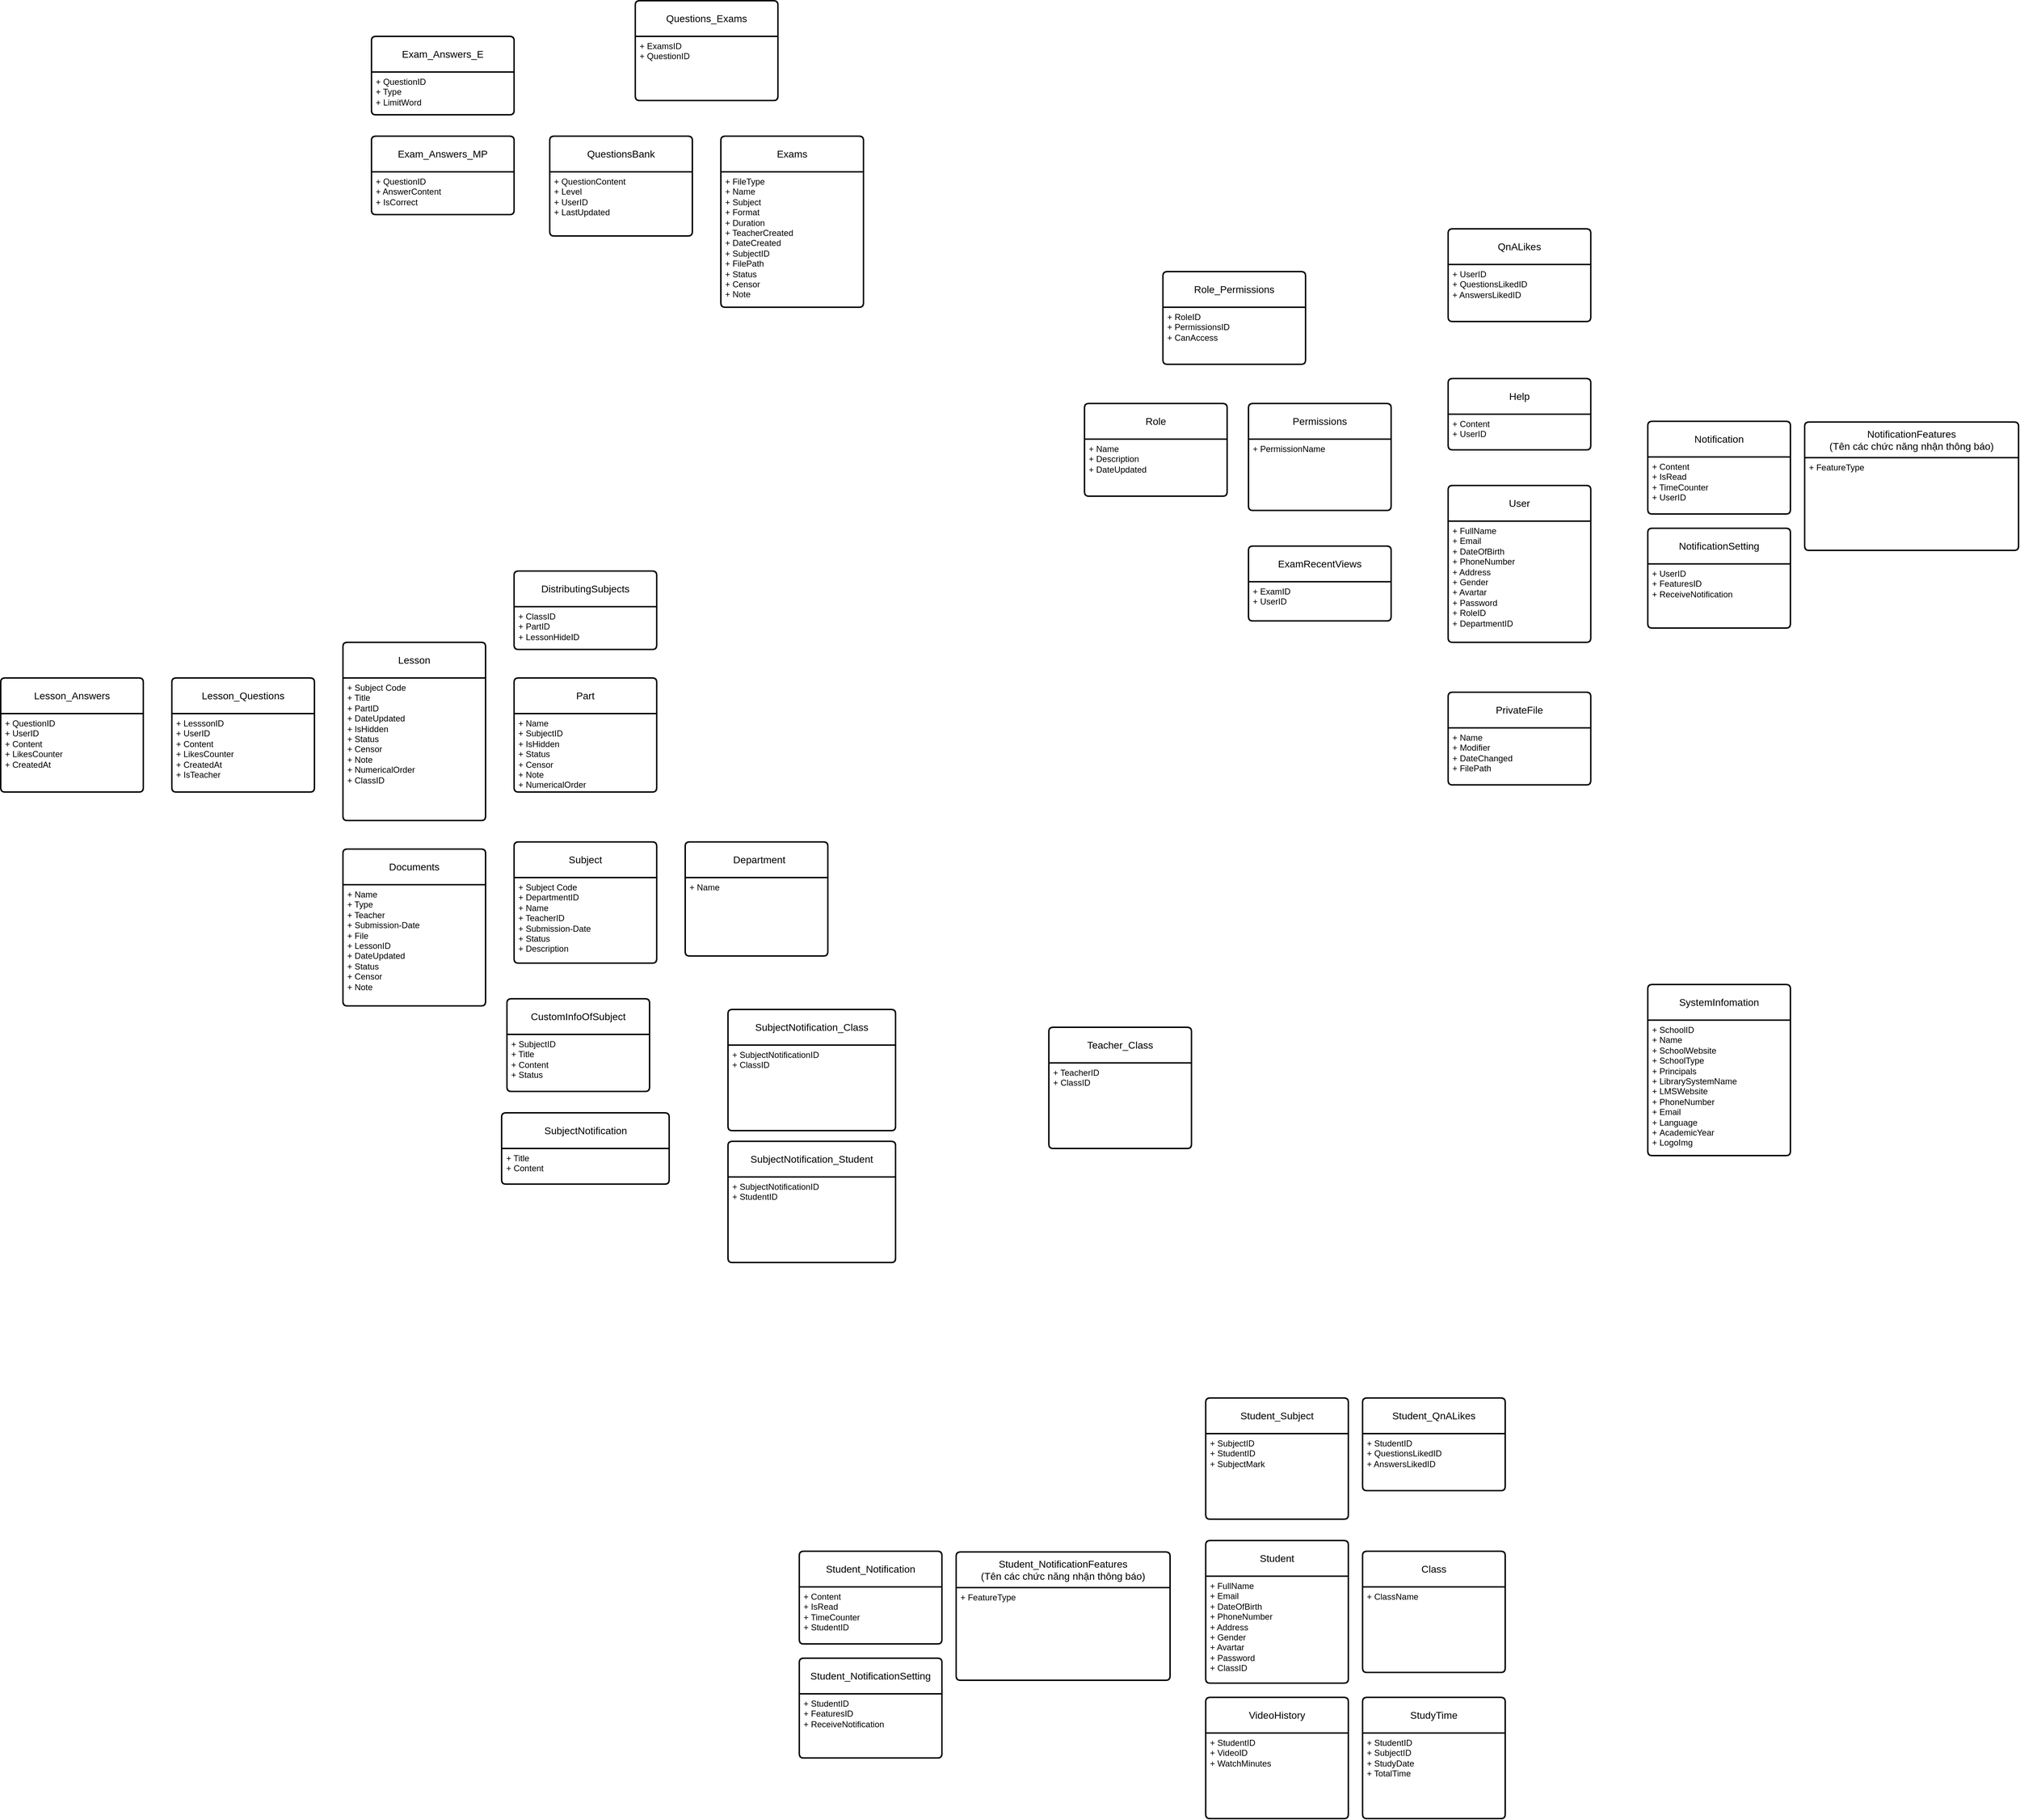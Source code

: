 <mxfile version="23.0.2" type="device" pages="3">
  <diagram name="Page-1" id="wIqU8FdTsNSahX9Sebv4">
    <mxGraphModel dx="3134" dy="1936" grid="1" gridSize="10" guides="1" tooltips="1" connect="1" arrows="1" fold="1" page="1" pageScale="1" pageWidth="850" pageHeight="1100" math="0" shadow="0">
      <root>
        <mxCell id="0" />
        <mxCell id="1" parent="0" />
        <mxCell id="YYTNkHkmk9sQ7s7jDryC-1" value="Subject" style="swimlane;childLayout=stackLayout;horizontal=1;startSize=50;horizontalStack=0;rounded=1;fontSize=14;fontStyle=0;strokeWidth=2;resizeParent=0;resizeLast=1;shadow=0;dashed=0;align=center;arcSize=4;whiteSpace=wrap;html=1;" parent="1" vertex="1">
          <mxGeometry x="-270" y="490" width="200" height="170" as="geometry" />
        </mxCell>
        <mxCell id="YYTNkHkmk9sQ7s7jDryC-2" value="+ Subject Code&lt;br&gt;+ DepartmentID&lt;br&gt;+ Name&lt;br&gt;+ TeacherID&lt;br&gt;+ Submission-Date&lt;br&gt;+ Status&lt;font face=&quot;Helvetica&quot; style=&quot;font-size: 12px;&quot;&gt;&lt;br&gt;+ Description&lt;br&gt;&lt;/font&gt;&lt;font style=&quot;font-size: 12px;&quot;&gt;&lt;br&gt;&lt;/font&gt;" style="align=left;strokeColor=none;fillColor=none;spacingLeft=4;fontSize=12;verticalAlign=top;resizable=0;rotatable=0;part=1;html=1;" parent="YYTNkHkmk9sQ7s7jDryC-1" vertex="1">
          <mxGeometry y="50" width="200" height="120" as="geometry" />
        </mxCell>
        <mxCell id="WkRM8bRASP1RiSPlc05D-3" value="Documents" style="swimlane;childLayout=stackLayout;horizontal=1;startSize=50;horizontalStack=0;rounded=1;fontSize=14;fontStyle=0;strokeWidth=2;resizeParent=0;resizeLast=1;shadow=0;dashed=0;align=center;arcSize=4;whiteSpace=wrap;html=1;" parent="1" vertex="1">
          <mxGeometry x="-510" y="500" width="200" height="220" as="geometry" />
        </mxCell>
        <mxCell id="WkRM8bRASP1RiSPlc05D-4" value="+ Name&lt;br&gt;+ Type&lt;br&gt;+ Teacher&lt;br&gt;+ Submission-Date&lt;font face=&quot;Helvetica&quot; style=&quot;font-size: 12px;&quot;&gt;&lt;br&gt;+ File&lt;br&gt;&lt;/font&gt;&lt;font style=&quot;font-size: 12px;&quot;&gt;+ LessonID&lt;br&gt;+ DateUpdated&lt;br&gt;+ Status&lt;br style=&quot;border-color: var(--border-color);&quot;&gt;&lt;font style=&quot;border-color: var(--border-color);&quot; face=&quot;Helvetica&quot;&gt;+ Censor&lt;br&gt;&lt;/font&gt;+ Note&lt;br&gt;&lt;/font&gt;" style="align=left;strokeColor=none;fillColor=none;spacingLeft=4;fontSize=12;verticalAlign=top;resizable=0;rotatable=0;part=1;html=1;" parent="WkRM8bRASP1RiSPlc05D-3" vertex="1">
          <mxGeometry y="50" width="200" height="170" as="geometry" />
        </mxCell>
        <mxCell id="louY3IBBI9BvioG2gEGh-1" value="PrivateFile" style="swimlane;childLayout=stackLayout;horizontal=1;startSize=50;horizontalStack=0;rounded=1;fontSize=14;fontStyle=0;strokeWidth=2;resizeParent=0;resizeLast=1;shadow=0;dashed=0;align=center;arcSize=4;whiteSpace=wrap;html=1;" parent="1" vertex="1">
          <mxGeometry x="1040" y="280" width="200" height="130" as="geometry" />
        </mxCell>
        <mxCell id="louY3IBBI9BvioG2gEGh-2" value="+ Name&lt;br&gt;+ Modifier&lt;br&gt;+ DateChanged&lt;br&gt;+ FilePath&lt;font style=&quot;font-size: 12px;&quot;&gt;&lt;br&gt;&lt;/font&gt;" style="align=left;strokeColor=none;fillColor=none;spacingLeft=4;fontSize=12;verticalAlign=top;resizable=0;rotatable=0;part=1;html=1;" parent="louY3IBBI9BvioG2gEGh-1" vertex="1">
          <mxGeometry y="50" width="200" height="80" as="geometry" />
        </mxCell>
        <mxCell id="rqF0E4ZXU8l-zSK0DjSr-9" value="User" style="swimlane;childLayout=stackLayout;horizontal=1;startSize=50;horizontalStack=0;rounded=1;fontSize=14;fontStyle=0;strokeWidth=2;resizeParent=0;resizeLast=1;shadow=0;dashed=0;align=center;arcSize=4;whiteSpace=wrap;html=1;" parent="1" vertex="1">
          <mxGeometry x="1040" y="-10" width="200" height="220" as="geometry" />
        </mxCell>
        <mxCell id="rqF0E4ZXU8l-zSK0DjSr-10" value="+ FullName&lt;br&gt;&lt;font style=&quot;font-size: 12px;&quot;&gt;+ Email&lt;br&gt;+ DateOfBirth&lt;br&gt;+ PhoneNumber&lt;br&gt;+ Address&lt;br&gt;+ Gender&lt;br&gt;+ Avartar&lt;br&gt;+ Password&lt;br&gt;+ RoleID&lt;br&gt;+ DepartmentID&lt;br&gt;&lt;br&gt;&lt;/font&gt;" style="align=left;strokeColor=none;fillColor=none;spacingLeft=4;fontSize=12;verticalAlign=top;resizable=0;rotatable=0;part=1;html=1;" parent="rqF0E4ZXU8l-zSK0DjSr-9" vertex="1">
          <mxGeometry y="50" width="200" height="170" as="geometry" />
        </mxCell>
        <mxCell id="rqF0E4ZXU8l-zSK0DjSr-13" value="Help" style="swimlane;childLayout=stackLayout;horizontal=1;startSize=50;horizontalStack=0;rounded=1;fontSize=14;fontStyle=0;strokeWidth=2;resizeParent=0;resizeLast=1;shadow=0;dashed=0;align=center;arcSize=4;whiteSpace=wrap;html=1;" parent="1" vertex="1">
          <mxGeometry x="1040" y="-160" width="200" height="100" as="geometry" />
        </mxCell>
        <mxCell id="rqF0E4ZXU8l-zSK0DjSr-14" value="&lt;font style=&quot;font-size: 12px;&quot;&gt;+ Content&lt;br&gt;+ UserID&lt;br&gt;&lt;/font&gt;" style="align=left;strokeColor=none;fillColor=none;spacingLeft=4;fontSize=12;verticalAlign=top;resizable=0;rotatable=0;part=1;html=1;" parent="rqF0E4ZXU8l-zSK0DjSr-13" vertex="1">
          <mxGeometry y="50" width="200" height="50" as="geometry" />
        </mxCell>
        <mxCell id="rqF0E4ZXU8l-zSK0DjSr-15" value="ExamRecentViews" style="swimlane;childLayout=stackLayout;horizontal=1;startSize=50;horizontalStack=0;rounded=1;fontSize=14;fontStyle=0;strokeWidth=2;resizeParent=0;resizeLast=1;shadow=0;dashed=0;align=center;arcSize=4;whiteSpace=wrap;html=1;" parent="1" vertex="1">
          <mxGeometry x="760" y="75" width="200" height="105" as="geometry" />
        </mxCell>
        <mxCell id="rqF0E4ZXU8l-zSK0DjSr-16" value="&lt;font style=&quot;font-size: 12px;&quot;&gt;+ ExamID&lt;br&gt;+ UserID&lt;br&gt;&lt;/font&gt;" style="align=left;strokeColor=none;fillColor=none;spacingLeft=4;fontSize=12;verticalAlign=top;resizable=0;rotatable=0;part=1;html=1;" parent="rqF0E4ZXU8l-zSK0DjSr-15" vertex="1">
          <mxGeometry y="50" width="200" height="55" as="geometry" />
        </mxCell>
        <mxCell id="d8f4K2Hc_LIDOgLQ2HtI-1" value="SystemInfomation" style="swimlane;childLayout=stackLayout;horizontal=1;startSize=50;horizontalStack=0;rounded=1;fontSize=14;fontStyle=0;strokeWidth=2;resizeParent=0;resizeLast=1;shadow=0;dashed=0;align=center;arcSize=4;whiteSpace=wrap;html=1;" parent="1" vertex="1">
          <mxGeometry x="1320" y="690" width="200" height="240" as="geometry" />
        </mxCell>
        <mxCell id="d8f4K2Hc_LIDOgLQ2HtI-2" value="&lt;font style=&quot;font-size: 12px;&quot;&gt;+ SchoolID&amp;nbsp;&lt;br&gt;+ Name&lt;br&gt;+ SchoolWebsite&lt;br style=&quot;border-color: var(--border-color);&quot;&gt;+ SchoolType&amp;nbsp;&lt;br&gt;+ Principals&lt;br style=&quot;border-color: var(--border-color);&quot;&gt;+&amp;nbsp;LibrarySystemName&lt;br&gt;+ LMSWebsite&lt;br&gt;+ PhoneNumber&lt;br&gt;+ Email&lt;br&gt;+ Language&lt;br&gt;+&amp;nbsp;AcademicYear&lt;br&gt;&lt;span style=&quot;&quot;&gt;&lt;span style=&quot;white-space: pre;&quot;&gt;+ LogoImg&amp;nbsp;&amp;nbsp;&amp;nbsp;&amp;nbsp;&lt;/span&gt;&lt;/span&gt;&lt;br&gt;&lt;/font&gt;" style="align=left;strokeColor=none;fillColor=none;spacingLeft=4;fontSize=12;verticalAlign=top;resizable=0;rotatable=0;part=1;html=1;" parent="d8f4K2Hc_LIDOgLQ2HtI-1" vertex="1">
          <mxGeometry y="50" width="200" height="190" as="geometry" />
        </mxCell>
        <mxCell id="donhk6P68hNKu05nPL7n-1" value="Role" style="swimlane;childLayout=stackLayout;horizontal=1;startSize=50;horizontalStack=0;rounded=1;fontSize=14;fontStyle=0;strokeWidth=2;resizeParent=0;resizeLast=1;shadow=0;dashed=0;align=center;arcSize=4;whiteSpace=wrap;html=1;" parent="1" vertex="1">
          <mxGeometry x="530" y="-125" width="200" height="130" as="geometry" />
        </mxCell>
        <mxCell id="donhk6P68hNKu05nPL7n-2" value="+ Name&lt;br&gt;+ Description&lt;br&gt;+ DateUpdated&lt;br&gt;&lt;font style=&quot;font-size: 12px;&quot;&gt;&lt;br&gt;&lt;/font&gt;" style="align=left;strokeColor=none;fillColor=none;spacingLeft=4;fontSize=12;verticalAlign=top;resizable=0;rotatable=0;part=1;html=1;" parent="donhk6P68hNKu05nPL7n-1" vertex="1">
          <mxGeometry y="50" width="200" height="80" as="geometry" />
        </mxCell>
        <mxCell id="donhk6P68hNKu05nPL7n-3" value="Permissions" style="swimlane;childLayout=stackLayout;horizontal=1;startSize=50;horizontalStack=0;rounded=1;fontSize=14;fontStyle=0;strokeWidth=2;resizeParent=0;resizeLast=1;shadow=0;dashed=0;align=center;arcSize=4;whiteSpace=wrap;html=1;" parent="1" vertex="1">
          <mxGeometry x="760" y="-125" width="200" height="150" as="geometry" />
        </mxCell>
        <mxCell id="donhk6P68hNKu05nPL7n-4" value="&lt;font style=&quot;font-size: 12px;&quot;&gt;+ PermissionName&lt;br&gt;&lt;/font&gt;" style="align=left;strokeColor=none;fillColor=none;spacingLeft=4;fontSize=12;verticalAlign=top;resizable=0;rotatable=0;part=1;html=1;" parent="donhk6P68hNKu05nPL7n-3" vertex="1">
          <mxGeometry y="50" width="200" height="100" as="geometry" />
        </mxCell>
        <mxCell id="uDp7Oc-BDPe_ocFwuahR-1" value="Exams" style="swimlane;childLayout=stackLayout;horizontal=1;startSize=50;horizontalStack=0;rounded=1;fontSize=14;fontStyle=0;strokeWidth=2;resizeParent=0;resizeLast=1;shadow=0;dashed=0;align=center;arcSize=4;whiteSpace=wrap;html=1;" parent="1" vertex="1">
          <mxGeometry x="20" y="-500" width="200" height="240" as="geometry" />
        </mxCell>
        <mxCell id="uDp7Oc-BDPe_ocFwuahR-2" value="+ FileType&lt;br&gt;+ Name&lt;br&gt;+ Subject&lt;br&gt;+ Format&lt;br&gt;+&amp;nbsp;Duration&lt;br&gt;&lt;font style=&quot;font-size: 12px;&quot;&gt;+ TeacherCreated&lt;br&gt;+ DateCreated&lt;br&gt;+ SubjectID&lt;br&gt;+ FilePath&lt;br&gt;+ Status&lt;br style=&quot;border-color: var(--border-color);&quot;&gt;&lt;font style=&quot;border-color: var(--border-color);&quot; face=&quot;Helvetica&quot;&gt;+ Censor&lt;br style=&quot;border-color: var(--border-color);&quot;&gt;&lt;/font&gt;+ Note&lt;br&gt;&lt;/font&gt;" style="align=left;strokeColor=none;fillColor=none;spacingLeft=4;fontSize=12;verticalAlign=top;resizable=0;rotatable=0;part=1;html=1;" parent="uDp7Oc-BDPe_ocFwuahR-1" vertex="1">
          <mxGeometry y="50" width="200" height="190" as="geometry" />
        </mxCell>
        <mxCell id="uDp7Oc-BDPe_ocFwuahR-3" value="QuestionsBank" style="swimlane;childLayout=stackLayout;horizontal=1;startSize=50;horizontalStack=0;rounded=1;fontSize=14;fontStyle=0;strokeWidth=2;resizeParent=0;resizeLast=1;shadow=0;dashed=0;align=center;arcSize=4;whiteSpace=wrap;html=1;" parent="1" vertex="1">
          <mxGeometry x="-220" y="-500" width="200" height="140" as="geometry" />
        </mxCell>
        <mxCell id="uDp7Oc-BDPe_ocFwuahR-4" value="&lt;font style=&quot;font-size: 12px;&quot;&gt;+ QuestionContent&lt;br&gt;+ Level&lt;br&gt;+ UserID&lt;br&gt;+ LastUpdated&lt;br&gt;&lt;/font&gt;" style="align=left;strokeColor=none;fillColor=none;spacingLeft=4;fontSize=12;verticalAlign=top;resizable=0;rotatable=0;part=1;html=1;" parent="uDp7Oc-BDPe_ocFwuahR-3" vertex="1">
          <mxGeometry y="50" width="200" height="90" as="geometry" />
        </mxCell>
        <mxCell id="uDp7Oc-BDPe_ocFwuahR-5" value="Exam_Answers_MP" style="swimlane;childLayout=stackLayout;horizontal=1;startSize=50;horizontalStack=0;rounded=1;fontSize=14;fontStyle=0;strokeWidth=2;resizeParent=0;resizeLast=1;shadow=0;dashed=0;align=center;arcSize=4;whiteSpace=wrap;html=1;" parent="1" vertex="1">
          <mxGeometry x="-470" y="-500" width="200" height="110" as="geometry" />
        </mxCell>
        <mxCell id="uDp7Oc-BDPe_ocFwuahR-6" value="+ QuestionID&lt;br&gt;&lt;font style=&quot;font-size: 12px;&quot;&gt;+ AnswerContent&lt;br&gt;+ IsCorrect&lt;br&gt;&lt;/font&gt;" style="align=left;strokeColor=none;fillColor=none;spacingLeft=4;fontSize=12;verticalAlign=top;resizable=0;rotatable=0;part=1;html=1;" parent="uDp7Oc-BDPe_ocFwuahR-5" vertex="1">
          <mxGeometry y="50" width="200" height="60" as="geometry" />
        </mxCell>
        <mxCell id="jgIaRZZBkH27jQLYDEGe-1" value="Notification" style="swimlane;childLayout=stackLayout;horizontal=1;startSize=50;horizontalStack=0;rounded=1;fontSize=14;fontStyle=0;strokeWidth=2;resizeParent=0;resizeLast=1;shadow=0;dashed=0;align=center;arcSize=4;whiteSpace=wrap;html=1;" parent="1" vertex="1">
          <mxGeometry x="1320" y="-100" width="200" height="130" as="geometry" />
        </mxCell>
        <mxCell id="jgIaRZZBkH27jQLYDEGe-2" value="+ Content&lt;br&gt;+ IsRead&lt;br&gt;+ TimeCounter&lt;br&gt;+ UserID&lt;br&gt;&lt;font style=&quot;font-size: 12px;&quot;&gt;&lt;br&gt;&lt;/font&gt;" style="align=left;strokeColor=none;fillColor=none;spacingLeft=4;fontSize=12;verticalAlign=top;resizable=0;rotatable=0;part=1;html=1;" parent="jgIaRZZBkH27jQLYDEGe-1" vertex="1">
          <mxGeometry y="50" width="200" height="80" as="geometry" />
        </mxCell>
        <mxCell id="jgIaRZZBkH27jQLYDEGe-3" value="NotificationSetting" style="swimlane;childLayout=stackLayout;horizontal=1;startSize=50;horizontalStack=0;rounded=1;fontSize=14;fontStyle=0;strokeWidth=2;resizeParent=0;resizeLast=1;shadow=0;dashed=0;align=center;arcSize=4;whiteSpace=wrap;html=1;" parent="1" vertex="1">
          <mxGeometry x="1320" y="50" width="200" height="140" as="geometry" />
        </mxCell>
        <mxCell id="jgIaRZZBkH27jQLYDEGe-4" value="+ UserID&lt;br&gt;+&amp;nbsp;FeaturesID&lt;br&gt;&lt;font style=&quot;font-size: 12px;&quot;&gt;+&amp;nbsp;ReceiveNotification&lt;br&gt;&lt;/font&gt;" style="align=left;strokeColor=none;fillColor=none;spacingLeft=4;fontSize=12;verticalAlign=top;resizable=0;rotatable=0;part=1;html=1;" parent="jgIaRZZBkH27jQLYDEGe-3" vertex="1">
          <mxGeometry y="50" width="200" height="90" as="geometry" />
        </mxCell>
        <mxCell id="jV7Zrpm06Uq43UpFrcTu-1" value="CustomInfoOfSubject" style="swimlane;childLayout=stackLayout;horizontal=1;startSize=50;horizontalStack=0;rounded=1;fontSize=14;fontStyle=0;strokeWidth=2;resizeParent=0;resizeLast=1;shadow=0;dashed=0;align=center;arcSize=4;whiteSpace=wrap;html=1;" parent="1" vertex="1">
          <mxGeometry x="-280" y="710" width="200" height="130" as="geometry" />
        </mxCell>
        <mxCell id="jV7Zrpm06Uq43UpFrcTu-2" value="+ SubjectID&lt;br&gt;+ Title&lt;br&gt;&lt;font style=&quot;font-size: 12px;&quot;&gt;+ Content&lt;br&gt;+ Status&lt;br&gt;&lt;/font&gt;" style="align=left;strokeColor=none;fillColor=none;spacingLeft=4;fontSize=12;verticalAlign=top;resizable=0;rotatable=0;part=1;html=1;" parent="jV7Zrpm06Uq43UpFrcTu-1" vertex="1">
          <mxGeometry y="50" width="200" height="80" as="geometry" />
        </mxCell>
        <mxCell id="jV7Zrpm06Uq43UpFrcTu-3" value="QnALikes" style="swimlane;childLayout=stackLayout;horizontal=1;startSize=50;horizontalStack=0;rounded=1;fontSize=14;fontStyle=0;strokeWidth=2;resizeParent=0;resizeLast=1;shadow=0;dashed=0;align=center;arcSize=4;whiteSpace=wrap;html=1;" parent="1" vertex="1">
          <mxGeometry x="1040" y="-370" width="200" height="130" as="geometry" />
        </mxCell>
        <mxCell id="jV7Zrpm06Uq43UpFrcTu-4" value="+ UserID&lt;br&gt;+ QuestionsLikedID&lt;br&gt;+ AnswersLikedID&lt;br&gt;&lt;font style=&quot;font-size: 12px;&quot;&gt;&lt;br&gt;&lt;/font&gt;" style="align=left;strokeColor=none;fillColor=none;spacingLeft=4;fontSize=12;verticalAlign=top;resizable=0;rotatable=0;part=1;html=1;" parent="jV7Zrpm06Uq43UpFrcTu-3" vertex="1">
          <mxGeometry y="50" width="200" height="80" as="geometry" />
        </mxCell>
        <mxCell id="jV7Zrpm06Uq43UpFrcTu-5" value="Part" style="swimlane;childLayout=stackLayout;horizontal=1;startSize=50;horizontalStack=0;rounded=1;fontSize=14;fontStyle=0;strokeWidth=2;resizeParent=0;resizeLast=1;shadow=0;dashed=0;align=center;arcSize=4;whiteSpace=wrap;html=1;" parent="1" vertex="1">
          <mxGeometry x="-270" y="260" width="200" height="160" as="geometry" />
        </mxCell>
        <mxCell id="jV7Zrpm06Uq43UpFrcTu-6" value="&lt;font style=&quot;font-size: 12px;&quot;&gt;+ Name&lt;br&gt;+ SubjectID&lt;br&gt;+ IsHidden&lt;br&gt;+ Status&lt;br style=&quot;border-color: var(--border-color);&quot;&gt;&lt;font style=&quot;border-color: var(--border-color);&quot; face=&quot;Helvetica&quot;&gt;+ Censor&lt;br style=&quot;border-color: var(--border-color);&quot;&gt;&lt;/font&gt;+ Note&lt;br&gt;+&amp;nbsp;NumericalOrder&lt;br&gt;&lt;/font&gt;" style="align=left;strokeColor=none;fillColor=none;spacingLeft=4;fontSize=12;verticalAlign=top;resizable=0;rotatable=0;part=1;html=1;" parent="jV7Zrpm06Uq43UpFrcTu-5" vertex="1">
          <mxGeometry y="50" width="200" height="110" as="geometry" />
        </mxCell>
        <mxCell id="jV7Zrpm06Uq43UpFrcTu-7" value="Lesson" style="swimlane;childLayout=stackLayout;horizontal=1;startSize=50;horizontalStack=0;rounded=1;fontSize=14;fontStyle=0;strokeWidth=2;resizeParent=0;resizeLast=1;shadow=0;dashed=0;align=center;arcSize=4;whiteSpace=wrap;html=1;" parent="1" vertex="1">
          <mxGeometry x="-510" y="210" width="200" height="250" as="geometry" />
        </mxCell>
        <mxCell id="jV7Zrpm06Uq43UpFrcTu-8" value="+ Subject Code&lt;br&gt;+ Title&lt;br&gt;&lt;font face=&quot;Helvetica&quot; style=&quot;font-size: 12px;&quot;&gt;+ PartID&lt;br&gt;&lt;/font&gt;+ DateUpdated&lt;font face=&quot;Helvetica&quot; style=&quot;font-size: 12px;&quot;&gt;&lt;br&gt;&lt;/font&gt;+ IsHidden&lt;br style=&quot;border-color: var(--border-color);&quot;&gt;+ Status&lt;br style=&quot;border-color: var(--border-color);&quot;&gt;&lt;font style=&quot;border-color: var(--border-color);&quot; face=&quot;Helvetica&quot;&gt;+ Censor&lt;br style=&quot;border-color: var(--border-color);&quot;&gt;&lt;/font&gt;+ Note&lt;br&gt;+ NumericalOrder&lt;br&gt;&lt;font face=&quot;Helvetica&quot; style=&quot;font-size: 12px;&quot;&gt;+ ClassID&lt;br&gt;&lt;/font&gt;&lt;font style=&quot;font-size: 12px;&quot;&gt;&lt;br&gt;&lt;/font&gt;" style="align=left;strokeColor=none;fillColor=none;spacingLeft=4;fontSize=12;verticalAlign=top;resizable=0;rotatable=0;part=1;html=1;" parent="jV7Zrpm06Uq43UpFrcTu-7" vertex="1">
          <mxGeometry y="50" width="200" height="200" as="geometry" />
        </mxCell>
        <mxCell id="jV7Zrpm06Uq43UpFrcTu-9" value="Lesson_Questions" style="swimlane;childLayout=stackLayout;horizontal=1;startSize=50;horizontalStack=0;rounded=1;fontSize=14;fontStyle=0;strokeWidth=2;resizeParent=0;resizeLast=1;shadow=0;dashed=0;align=center;arcSize=4;whiteSpace=wrap;html=1;" parent="1" vertex="1">
          <mxGeometry x="-750" y="260" width="200" height="160" as="geometry" />
        </mxCell>
        <mxCell id="jV7Zrpm06Uq43UpFrcTu-10" value="+ LesssonID&lt;br&gt;+ UserID&lt;br&gt;+ Content&lt;br&gt;+ LikesCounter&lt;br&gt;+ CreatedAt&lt;br&gt;&lt;font style=&quot;font-size: 12px;&quot;&gt;+ IsTeacher&lt;br&gt;&lt;/font&gt;" style="align=left;strokeColor=none;fillColor=none;spacingLeft=4;fontSize=12;verticalAlign=top;resizable=0;rotatable=0;part=1;html=1;" parent="jV7Zrpm06Uq43UpFrcTu-9" vertex="1">
          <mxGeometry y="50" width="200" height="110" as="geometry" />
        </mxCell>
        <mxCell id="jV7Zrpm06Uq43UpFrcTu-11" value="Lesson_Answers" style="swimlane;childLayout=stackLayout;horizontal=1;startSize=50;horizontalStack=0;rounded=1;fontSize=14;fontStyle=0;strokeWidth=2;resizeParent=0;resizeLast=1;shadow=0;dashed=0;align=center;arcSize=4;whiteSpace=wrap;html=1;" parent="1" vertex="1">
          <mxGeometry x="-990" y="260" width="200" height="160" as="geometry" />
        </mxCell>
        <mxCell id="jV7Zrpm06Uq43UpFrcTu-12" value="&lt;font style=&quot;font-size: 12px;&quot;&gt;+ QuestionID&lt;br style=&quot;border-color: var(--border-color);&quot;&gt;+ UserID&lt;br style=&quot;border-color: var(--border-color);&quot;&gt;+ Content&lt;br style=&quot;border-color: var(--border-color);&quot;&gt;+ LikesCounter&lt;br style=&quot;border-color: var(--border-color);&quot;&gt;+ CreatedAt&lt;br&gt;&lt;/font&gt;" style="align=left;strokeColor=none;fillColor=none;spacingLeft=4;fontSize=12;verticalAlign=top;resizable=0;rotatable=0;part=1;html=1;" parent="jV7Zrpm06Uq43UpFrcTu-11" vertex="1">
          <mxGeometry y="50" width="200" height="110" as="geometry" />
        </mxCell>
        <mxCell id="jV7Zrpm06Uq43UpFrcTu-13" value="Class" style="swimlane;childLayout=stackLayout;horizontal=1;startSize=50;horizontalStack=0;rounded=1;fontSize=14;fontStyle=0;strokeWidth=2;resizeParent=0;resizeLast=1;shadow=0;dashed=0;align=center;arcSize=4;whiteSpace=wrap;html=1;" parent="1" vertex="1">
          <mxGeometry x="920" y="1485" width="200" height="170" as="geometry" />
        </mxCell>
        <mxCell id="jV7Zrpm06Uq43UpFrcTu-14" value="&lt;font style=&quot;font-size: 12px;&quot;&gt;+ ClassName&lt;br&gt;&lt;/font&gt;" style="align=left;strokeColor=none;fillColor=none;spacingLeft=4;fontSize=12;verticalAlign=top;resizable=0;rotatable=0;part=1;html=1;" parent="jV7Zrpm06Uq43UpFrcTu-13" vertex="1">
          <mxGeometry y="50" width="200" height="120" as="geometry" />
        </mxCell>
        <mxCell id="jV7Zrpm06Uq43UpFrcTu-16" value="SubjectNotification" style="swimlane;childLayout=stackLayout;horizontal=1;startSize=50;horizontalStack=0;rounded=1;fontSize=14;fontStyle=0;strokeWidth=2;resizeParent=0;resizeLast=1;shadow=0;dashed=0;align=center;arcSize=4;whiteSpace=wrap;html=1;" parent="1" vertex="1">
          <mxGeometry x="-287.5" y="870" width="235" height="100" as="geometry" />
        </mxCell>
        <mxCell id="jV7Zrpm06Uq43UpFrcTu-17" value="&lt;font style=&quot;font-size: 12px;&quot;&gt;+ Title&lt;br&gt;+ Content&lt;br&gt;&lt;br&gt;&lt;/font&gt;" style="align=left;strokeColor=none;fillColor=none;spacingLeft=4;fontSize=12;verticalAlign=top;resizable=0;rotatable=0;part=1;html=1;" parent="jV7Zrpm06Uq43UpFrcTu-16" vertex="1">
          <mxGeometry y="50" width="235" height="50" as="geometry" />
        </mxCell>
        <mxCell id="jV7Zrpm06Uq43UpFrcTu-20" value="DistributingSubjects" style="swimlane;childLayout=stackLayout;horizontal=1;startSize=50;horizontalStack=0;rounded=1;fontSize=14;fontStyle=0;strokeWidth=2;resizeParent=0;resizeLast=1;shadow=0;dashed=0;align=center;arcSize=4;whiteSpace=wrap;html=1;" parent="1" vertex="1">
          <mxGeometry x="-270" y="110" width="200" height="110" as="geometry" />
        </mxCell>
        <mxCell id="jV7Zrpm06Uq43UpFrcTu-21" value="&lt;font style=&quot;font-size: 12px;&quot;&gt;+ ClassID&lt;br&gt;+ PartID&lt;br&gt;+ LessonHideID&lt;br&gt;&lt;/font&gt;" style="align=left;strokeColor=none;fillColor=none;spacingLeft=4;fontSize=12;verticalAlign=top;resizable=0;rotatable=0;part=1;html=1;" parent="jV7Zrpm06Uq43UpFrcTu-20" vertex="1">
          <mxGeometry y="50" width="200" height="60" as="geometry" />
        </mxCell>
        <mxCell id="jV7Zrpm06Uq43UpFrcTu-22" value="Student" style="swimlane;childLayout=stackLayout;horizontal=1;startSize=50;horizontalStack=0;rounded=1;fontSize=14;fontStyle=0;strokeWidth=2;resizeParent=0;resizeLast=1;shadow=0;dashed=0;align=center;arcSize=4;whiteSpace=wrap;html=1;" parent="1" vertex="1">
          <mxGeometry x="700" y="1470" width="200" height="200" as="geometry" />
        </mxCell>
        <mxCell id="jV7Zrpm06Uq43UpFrcTu-23" value="+ FullName&lt;br&gt;&lt;font style=&quot;font-size: 12px;&quot;&gt;+ Email&lt;br&gt;+ DateOfBirth&lt;br&gt;+ PhoneNumber&lt;br&gt;+ Address&lt;br&gt;+ Gender&lt;br&gt;+ Avartar&lt;br&gt;+ Password&lt;br&gt;+ ClassID&lt;br&gt;&lt;br&gt;&lt;/font&gt;" style="align=left;strokeColor=none;fillColor=none;spacingLeft=4;fontSize=12;verticalAlign=top;resizable=0;rotatable=0;part=1;html=1;" parent="jV7Zrpm06Uq43UpFrcTu-22" vertex="1">
          <mxGeometry y="50" width="200" height="150" as="geometry" />
        </mxCell>
        <mxCell id="jV7Zrpm06Uq43UpFrcTu-30" value="Exam_Answers_E" style="swimlane;childLayout=stackLayout;horizontal=1;startSize=50;horizontalStack=0;rounded=1;fontSize=14;fontStyle=0;strokeWidth=2;resizeParent=0;resizeLast=1;shadow=0;dashed=0;align=center;arcSize=4;whiteSpace=wrap;html=1;" parent="1" vertex="1">
          <mxGeometry x="-470" y="-640" width="200" height="110" as="geometry" />
        </mxCell>
        <mxCell id="jV7Zrpm06Uq43UpFrcTu-31" value="+ QuestionID&lt;br&gt;&lt;font style=&quot;font-size: 12px;&quot;&gt;+ Type&lt;br&gt;+ LimitWord&lt;br&gt;&lt;/font&gt;" style="align=left;strokeColor=none;fillColor=none;spacingLeft=4;fontSize=12;verticalAlign=top;resizable=0;rotatable=0;part=1;html=1;" parent="jV7Zrpm06Uq43UpFrcTu-30" vertex="1">
          <mxGeometry y="50" width="200" height="60" as="geometry" />
        </mxCell>
        <mxCell id="-pWjCHKB16QgWj9AhpG9-1" value="&amp;nbsp;&amp;nbsp;Department" style="swimlane;childLayout=stackLayout;horizontal=1;startSize=50;horizontalStack=0;rounded=1;fontSize=14;fontStyle=0;strokeWidth=2;resizeParent=0;resizeLast=1;shadow=0;dashed=0;align=center;arcSize=4;whiteSpace=wrap;html=1;" parent="1" vertex="1">
          <mxGeometry x="-30" y="490" width="200" height="160" as="geometry" />
        </mxCell>
        <mxCell id="-pWjCHKB16QgWj9AhpG9-2" value="+ Name&lt;font face=&quot;Helvetica&quot; style=&quot;font-size: 12px;&quot;&gt;&lt;br&gt;&lt;/font&gt;&lt;font style=&quot;font-size: 12px;&quot;&gt;&lt;br&gt;&lt;/font&gt;" style="align=left;strokeColor=none;fillColor=none;spacingLeft=4;fontSize=12;verticalAlign=top;resizable=0;rotatable=0;part=1;html=1;" parent="-pWjCHKB16QgWj9AhpG9-1" vertex="1">
          <mxGeometry y="50" width="200" height="110" as="geometry" />
        </mxCell>
        <mxCell id="01onyFc2ARTJmx60kdZD-7" value="Questions_Exams" style="swimlane;childLayout=stackLayout;horizontal=1;startSize=50;horizontalStack=0;rounded=1;fontSize=14;fontStyle=0;strokeWidth=2;resizeParent=0;resizeLast=1;shadow=0;dashed=0;align=center;arcSize=4;whiteSpace=wrap;html=1;" parent="1" vertex="1">
          <mxGeometry x="-100" y="-690" width="200" height="140" as="geometry" />
        </mxCell>
        <mxCell id="01onyFc2ARTJmx60kdZD-8" value="&lt;font style=&quot;font-size: 12px;&quot;&gt;+ ExamsID&lt;br&gt;+ QuestionID&lt;br&gt;&lt;/font&gt;" style="align=left;strokeColor=none;fillColor=none;spacingLeft=4;fontSize=12;verticalAlign=top;resizable=0;rotatable=0;part=1;html=1;" parent="01onyFc2ARTJmx60kdZD-7" vertex="1">
          <mxGeometry y="50" width="200" height="90" as="geometry" />
        </mxCell>
        <mxCell id="01onyFc2ARTJmx60kdZD-9" value="Student_Subject" style="swimlane;childLayout=stackLayout;horizontal=1;startSize=50;horizontalStack=0;rounded=1;fontSize=14;fontStyle=0;strokeWidth=2;resizeParent=0;resizeLast=1;shadow=0;dashed=0;align=center;arcSize=4;whiteSpace=wrap;html=1;" parent="1" vertex="1">
          <mxGeometry x="700" y="1270" width="200" height="170" as="geometry" />
        </mxCell>
        <mxCell id="01onyFc2ARTJmx60kdZD-10" value="&lt;font style=&quot;font-size: 12px;&quot;&gt;+ SubjectID&lt;br&gt;+ StudentID&lt;br&gt;+ SubjectMark&lt;br&gt;&lt;/font&gt;" style="align=left;strokeColor=none;fillColor=none;spacingLeft=4;fontSize=12;verticalAlign=top;resizable=0;rotatable=0;part=1;html=1;" parent="01onyFc2ARTJmx60kdZD-9" vertex="1">
          <mxGeometry y="50" width="200" height="120" as="geometry" />
        </mxCell>
        <mxCell id="01onyFc2ARTJmx60kdZD-11" value="VideoHistory" style="swimlane;childLayout=stackLayout;horizontal=1;startSize=50;horizontalStack=0;rounded=1;fontSize=14;fontStyle=0;strokeWidth=2;resizeParent=0;resizeLast=1;shadow=0;dashed=0;align=center;arcSize=4;whiteSpace=wrap;html=1;" parent="1" vertex="1">
          <mxGeometry x="700" y="1690" width="200" height="170" as="geometry" />
        </mxCell>
        <mxCell id="01onyFc2ARTJmx60kdZD-12" value="&lt;font style=&quot;font-size: 12px;&quot;&gt;+ StudentID&lt;br&gt;+ VideoID&lt;br&gt;+ WatchMinutes&lt;br&gt;&lt;/font&gt;" style="align=left;strokeColor=none;fillColor=none;spacingLeft=4;fontSize=12;verticalAlign=top;resizable=0;rotatable=0;part=1;html=1;" parent="01onyFc2ARTJmx60kdZD-11" vertex="1">
          <mxGeometry y="50" width="200" height="120" as="geometry" />
        </mxCell>
        <mxCell id="01onyFc2ARTJmx60kdZD-13" value="StudyTime" style="swimlane;childLayout=stackLayout;horizontal=1;startSize=50;horizontalStack=0;rounded=1;fontSize=14;fontStyle=0;strokeWidth=2;resizeParent=0;resizeLast=1;shadow=0;dashed=0;align=center;arcSize=4;whiteSpace=wrap;html=1;" parent="1" vertex="1">
          <mxGeometry x="920" y="1690" width="200" height="170" as="geometry" />
        </mxCell>
        <mxCell id="01onyFc2ARTJmx60kdZD-14" value="&lt;font style=&quot;font-size: 12px;&quot;&gt;+ StudentID&lt;br&gt;+ SubjectID&lt;br&gt;+ StudyDate&lt;br&gt;+ TotalTime&lt;br&gt;&lt;/font&gt;" style="align=left;strokeColor=none;fillColor=none;spacingLeft=4;fontSize=12;verticalAlign=top;resizable=0;rotatable=0;part=1;html=1;" parent="01onyFc2ARTJmx60kdZD-13" vertex="1">
          <mxGeometry y="50" width="200" height="120" as="geometry" />
        </mxCell>
        <mxCell id="01onyFc2ARTJmx60kdZD-15" value="Student_QnALikes" style="swimlane;childLayout=stackLayout;horizontal=1;startSize=50;horizontalStack=0;rounded=1;fontSize=14;fontStyle=0;strokeWidth=2;resizeParent=0;resizeLast=1;shadow=0;dashed=0;align=center;arcSize=4;whiteSpace=wrap;html=1;" parent="1" vertex="1">
          <mxGeometry x="920" y="1270" width="200" height="130" as="geometry" />
        </mxCell>
        <mxCell id="01onyFc2ARTJmx60kdZD-16" value="+&amp;nbsp;StudentID&lt;br&gt;+ QuestionsLikedID&lt;br&gt;+ AnswersLikedID&lt;br&gt;&lt;font style=&quot;font-size: 12px;&quot;&gt;&lt;br&gt;&lt;/font&gt;" style="align=left;strokeColor=none;fillColor=none;spacingLeft=4;fontSize=12;verticalAlign=top;resizable=0;rotatable=0;part=1;html=1;" parent="01onyFc2ARTJmx60kdZD-15" vertex="1">
          <mxGeometry y="50" width="200" height="80" as="geometry" />
        </mxCell>
        <mxCell id="kAhjPw_TSHLWIffQKNpO-4" value="Role_Permissions" style="swimlane;childLayout=stackLayout;horizontal=1;startSize=50;horizontalStack=0;rounded=1;fontSize=14;fontStyle=0;strokeWidth=2;resizeParent=0;resizeLast=1;shadow=0;dashed=0;align=center;arcSize=4;whiteSpace=wrap;html=1;" parent="1" vertex="1">
          <mxGeometry x="640" y="-310" width="200" height="130" as="geometry" />
        </mxCell>
        <mxCell id="kAhjPw_TSHLWIffQKNpO-5" value="+ RoleID&lt;br&gt;+&amp;nbsp;PermissionsID&lt;br&gt;+&amp;nbsp;CanAccess&lt;br&gt;&lt;font style=&quot;font-size: 12px;&quot;&gt;&lt;br&gt;&lt;/font&gt;" style="align=left;strokeColor=none;fillColor=none;spacingLeft=4;fontSize=12;verticalAlign=top;resizable=0;rotatable=0;part=1;html=1;" parent="kAhjPw_TSHLWIffQKNpO-4" vertex="1">
          <mxGeometry y="50" width="200" height="80" as="geometry" />
        </mxCell>
        <mxCell id="kAhjPw_TSHLWIffQKNpO-6" value="NotificationFeatures&lt;br&gt;(Tên các chức năng nhận thông báo)" style="swimlane;childLayout=stackLayout;horizontal=1;startSize=50;horizontalStack=0;rounded=1;fontSize=14;fontStyle=0;strokeWidth=2;resizeParent=0;resizeLast=1;shadow=0;dashed=0;align=center;arcSize=4;whiteSpace=wrap;html=1;" parent="1" vertex="1">
          <mxGeometry x="1540" y="-99" width="300" height="180" as="geometry" />
        </mxCell>
        <mxCell id="kAhjPw_TSHLWIffQKNpO-7" value="+&amp;nbsp;FeatureType&lt;font style=&quot;font-size: 12px;&quot;&gt;&lt;br&gt;&lt;/font&gt;" style="align=left;strokeColor=none;fillColor=none;spacingLeft=4;fontSize=12;verticalAlign=top;resizable=0;rotatable=0;part=1;html=1;" parent="kAhjPw_TSHLWIffQKNpO-6" vertex="1">
          <mxGeometry y="50" width="300" height="130" as="geometry" />
        </mxCell>
        <mxCell id="kAhjPw_TSHLWIffQKNpO-8" value="Teacher_Class" style="swimlane;childLayout=stackLayout;horizontal=1;startSize=50;horizontalStack=0;rounded=1;fontSize=14;fontStyle=0;strokeWidth=2;resizeParent=0;resizeLast=1;shadow=0;dashed=0;align=center;arcSize=4;whiteSpace=wrap;html=1;" parent="1" vertex="1">
          <mxGeometry x="480" y="750" width="200" height="170" as="geometry" />
        </mxCell>
        <mxCell id="kAhjPw_TSHLWIffQKNpO-9" value="&lt;font style=&quot;font-size: 12px;&quot;&gt;+ TeacherID&lt;br&gt;+ ClassID&lt;br&gt;&lt;br&gt;&lt;/font&gt;" style="align=left;strokeColor=none;fillColor=none;spacingLeft=4;fontSize=12;verticalAlign=top;resizable=0;rotatable=0;part=1;html=1;" parent="kAhjPw_TSHLWIffQKNpO-8" vertex="1">
          <mxGeometry y="50" width="200" height="120" as="geometry" />
        </mxCell>
        <mxCell id="kAhjPw_TSHLWIffQKNpO-12" value="SubjectNotification_Class" style="swimlane;childLayout=stackLayout;horizontal=1;startSize=50;horizontalStack=0;rounded=1;fontSize=14;fontStyle=0;strokeWidth=2;resizeParent=0;resizeLast=1;shadow=0;dashed=0;align=center;arcSize=4;whiteSpace=wrap;html=1;" parent="1" vertex="1">
          <mxGeometry x="30" y="725" width="235" height="170" as="geometry" />
        </mxCell>
        <mxCell id="kAhjPw_TSHLWIffQKNpO-13" value="&lt;font style=&quot;font-size: 12px;&quot;&gt;+&amp;nbsp;SubjectNotificationID&lt;br&gt;+ ClassID&lt;br&gt;&lt;br&gt;&lt;/font&gt;" style="align=left;strokeColor=none;fillColor=none;spacingLeft=4;fontSize=12;verticalAlign=top;resizable=0;rotatable=0;part=1;html=1;" parent="kAhjPw_TSHLWIffQKNpO-12" vertex="1">
          <mxGeometry y="50" width="235" height="120" as="geometry" />
        </mxCell>
        <mxCell id="kAhjPw_TSHLWIffQKNpO-14" value="SubjectNotification_Student" style="swimlane;childLayout=stackLayout;horizontal=1;startSize=50;horizontalStack=0;rounded=1;fontSize=14;fontStyle=0;strokeWidth=2;resizeParent=0;resizeLast=1;shadow=0;dashed=0;align=center;arcSize=4;whiteSpace=wrap;html=1;" parent="1" vertex="1">
          <mxGeometry x="30" y="910" width="235" height="170" as="geometry" />
        </mxCell>
        <mxCell id="kAhjPw_TSHLWIffQKNpO-15" value="&lt;font style=&quot;font-size: 12px;&quot;&gt;+&amp;nbsp;SubjectNotificationID&lt;br&gt;+ StudentID&amp;nbsp;&lt;br&gt;&lt;/font&gt;" style="align=left;strokeColor=none;fillColor=none;spacingLeft=4;fontSize=12;verticalAlign=top;resizable=0;rotatable=0;part=1;html=1;" parent="kAhjPw_TSHLWIffQKNpO-14" vertex="1">
          <mxGeometry y="50" width="235" height="120" as="geometry" />
        </mxCell>
        <mxCell id="6J4xM6IavzMRtqbQMIP1-1" value="Student_Notification" style="swimlane;childLayout=stackLayout;horizontal=1;startSize=50;horizontalStack=0;rounded=1;fontSize=14;fontStyle=0;strokeWidth=2;resizeParent=0;resizeLast=1;shadow=0;dashed=0;align=center;arcSize=4;whiteSpace=wrap;html=1;" parent="1" vertex="1">
          <mxGeometry x="130" y="1485" width="200" height="130" as="geometry" />
        </mxCell>
        <mxCell id="6J4xM6IavzMRtqbQMIP1-2" value="+ Content&lt;br&gt;+ IsRead&lt;br&gt;+ TimeCounter&lt;br&gt;+ StudentID&lt;br&gt;&lt;font style=&quot;font-size: 12px;&quot;&gt;&lt;br&gt;&lt;/font&gt;" style="align=left;strokeColor=none;fillColor=none;spacingLeft=4;fontSize=12;verticalAlign=top;resizable=0;rotatable=0;part=1;html=1;" parent="6J4xM6IavzMRtqbQMIP1-1" vertex="1">
          <mxGeometry y="50" width="200" height="80" as="geometry" />
        </mxCell>
        <mxCell id="6J4xM6IavzMRtqbQMIP1-3" value="Student_NotificationSetting" style="swimlane;childLayout=stackLayout;horizontal=1;startSize=50;horizontalStack=0;rounded=1;fontSize=14;fontStyle=0;strokeWidth=2;resizeParent=0;resizeLast=1;shadow=0;dashed=0;align=center;arcSize=4;whiteSpace=wrap;html=1;" parent="1" vertex="1">
          <mxGeometry x="130" y="1635" width="200" height="140" as="geometry" />
        </mxCell>
        <mxCell id="6J4xM6IavzMRtqbQMIP1-4" value="+ StudentID&lt;br&gt;+&amp;nbsp;FeaturesID&lt;br&gt;&lt;font style=&quot;font-size: 12px;&quot;&gt;+&amp;nbsp;ReceiveNotification&lt;br&gt;&lt;/font&gt;" style="align=left;strokeColor=none;fillColor=none;spacingLeft=4;fontSize=12;verticalAlign=top;resizable=0;rotatable=0;part=1;html=1;" parent="6J4xM6IavzMRtqbQMIP1-3" vertex="1">
          <mxGeometry y="50" width="200" height="90" as="geometry" />
        </mxCell>
        <mxCell id="6J4xM6IavzMRtqbQMIP1-5" value="Student_NotificationFeatures&lt;br&gt;(Tên các chức năng nhận thông báo)" style="swimlane;childLayout=stackLayout;horizontal=1;startSize=50;horizontalStack=0;rounded=1;fontSize=14;fontStyle=0;strokeWidth=2;resizeParent=0;resizeLast=1;shadow=0;dashed=0;align=center;arcSize=4;whiteSpace=wrap;html=1;" parent="1" vertex="1">
          <mxGeometry x="350" y="1486" width="300" height="180" as="geometry" />
        </mxCell>
        <mxCell id="6J4xM6IavzMRtqbQMIP1-6" value="+&amp;nbsp;FeatureType&lt;font style=&quot;font-size: 12px;&quot;&gt;&lt;br&gt;&lt;/font&gt;" style="align=left;strokeColor=none;fillColor=none;spacingLeft=4;fontSize=12;verticalAlign=top;resizable=0;rotatable=0;part=1;html=1;" parent="6J4xM6IavzMRtqbQMIP1-5" vertex="1">
          <mxGeometry y="50" width="300" height="130" as="geometry" />
        </mxCell>
      </root>
    </mxGraphModel>
  </diagram>
  <diagram id="hpXJ1rF8rbbTD5kr4emE" name="Page-2">
    <mxGraphModel dx="3134" dy="1936" grid="1" gridSize="10" guides="1" tooltips="1" connect="1" arrows="1" fold="1" page="1" pageScale="1" pageWidth="850" pageHeight="1100" math="0" shadow="0">
      <root>
        <mxCell id="0" />
        <mxCell id="1" parent="0" />
        <mxCell id="aGQlQT8dfwN05KDa0zVm-27" value="SystemInfomation" style="shape=table;startSize=30;container=1;collapsible=1;childLayout=tableLayout;fixedRows=1;rowLines=0;fontStyle=1;align=center;resizeLast=1;html=1;fillColor=#60a917;strokeColor=#2D7600;fontColor=#ffffff;" parent="1" vertex="1">
          <mxGeometry x="1760" width="230" height="420" as="geometry" />
        </mxCell>
        <mxCell id="aGQlQT8dfwN05KDa0zVm-28" value="" style="shape=tableRow;horizontal=0;startSize=0;swimlaneHead=0;swimlaneBody=0;fillColor=none;collapsible=0;dropTarget=0;points=[[0,0.5],[1,0.5]];portConstraint=eastwest;top=0;left=0;right=0;bottom=1;" parent="aGQlQT8dfwN05KDa0zVm-27" vertex="1">
          <mxGeometry y="30" width="230" height="30" as="geometry" />
        </mxCell>
        <mxCell id="aGQlQT8dfwN05KDa0zVm-29" value="&lt;u&gt;PK&lt;/u&gt;" style="shape=partialRectangle;connectable=0;fillColor=none;top=0;left=0;bottom=0;right=0;fontStyle=1;overflow=hidden;whiteSpace=wrap;html=1;" parent="aGQlQT8dfwN05KDa0zVm-28" vertex="1">
          <mxGeometry width="30" height="30" as="geometry">
            <mxRectangle width="30" height="30" as="alternateBounds" />
          </mxGeometry>
        </mxCell>
        <mxCell id="aGQlQT8dfwN05KDa0zVm-30" value="ID" style="shape=partialRectangle;connectable=0;fillColor=none;top=0;left=0;bottom=0;right=0;align=left;spacingLeft=6;fontStyle=5;overflow=hidden;whiteSpace=wrap;html=1;" parent="aGQlQT8dfwN05KDa0zVm-28" vertex="1">
          <mxGeometry x="30" width="200" height="30" as="geometry">
            <mxRectangle width="200" height="30" as="alternateBounds" />
          </mxGeometry>
        </mxCell>
        <mxCell id="aGQlQT8dfwN05KDa0zVm-31" value="" style="shape=tableRow;horizontal=0;startSize=0;swimlaneHead=0;swimlaneBody=0;fillColor=none;collapsible=0;dropTarget=0;points=[[0,0.5],[1,0.5]];portConstraint=eastwest;top=0;left=0;right=0;bottom=0;" parent="aGQlQT8dfwN05KDa0zVm-27" vertex="1">
          <mxGeometry y="60" width="230" height="30" as="geometry" />
        </mxCell>
        <mxCell id="aGQlQT8dfwN05KDa0zVm-32" value="" style="shape=partialRectangle;connectable=0;fillColor=none;top=0;left=0;bottom=0;right=0;editable=1;overflow=hidden;whiteSpace=wrap;html=1;" parent="aGQlQT8dfwN05KDa0zVm-31" vertex="1">
          <mxGeometry width="30" height="30" as="geometry">
            <mxRectangle width="30" height="30" as="alternateBounds" />
          </mxGeometry>
        </mxCell>
        <mxCell id="aGQlQT8dfwN05KDa0zVm-33" value="SchoolID &lt;u&gt;(varchar)&amp;nbsp;&lt;/u&gt;" style="shape=partialRectangle;connectable=0;fillColor=none;top=0;left=0;bottom=0;right=0;align=left;spacingLeft=6;overflow=hidden;whiteSpace=wrap;html=1;" parent="aGQlQT8dfwN05KDa0zVm-31" vertex="1">
          <mxGeometry x="30" width="200" height="30" as="geometry">
            <mxRectangle width="200" height="30" as="alternateBounds" />
          </mxGeometry>
        </mxCell>
        <mxCell id="aGQlQT8dfwN05KDa0zVm-34" value="" style="shape=tableRow;horizontal=0;startSize=0;swimlaneHead=0;swimlaneBody=0;fillColor=none;collapsible=0;dropTarget=0;points=[[0,0.5],[1,0.5]];portConstraint=eastwest;top=0;left=0;right=0;bottom=0;" parent="aGQlQT8dfwN05KDa0zVm-27" vertex="1">
          <mxGeometry y="90" width="230" height="30" as="geometry" />
        </mxCell>
        <mxCell id="aGQlQT8dfwN05KDa0zVm-35" value="" style="shape=partialRectangle;connectable=0;fillColor=none;top=0;left=0;bottom=0;right=0;editable=1;overflow=hidden;whiteSpace=wrap;html=1;" parent="aGQlQT8dfwN05KDa0zVm-34" vertex="1">
          <mxGeometry width="30" height="30" as="geometry">
            <mxRectangle width="30" height="30" as="alternateBounds" />
          </mxGeometry>
        </mxCell>
        <mxCell id="aGQlQT8dfwN05KDa0zVm-36" value="Name &lt;u&gt;(varchar)&lt;/u&gt;" style="shape=partialRectangle;connectable=0;fillColor=none;top=0;left=0;bottom=0;right=0;align=left;spacingLeft=6;overflow=hidden;whiteSpace=wrap;html=1;" parent="aGQlQT8dfwN05KDa0zVm-34" vertex="1">
          <mxGeometry x="30" width="200" height="30" as="geometry">
            <mxRectangle width="200" height="30" as="alternateBounds" />
          </mxGeometry>
        </mxCell>
        <mxCell id="aGQlQT8dfwN05KDa0zVm-37" value="" style="shape=tableRow;horizontal=0;startSize=0;swimlaneHead=0;swimlaneBody=0;fillColor=none;collapsible=0;dropTarget=0;points=[[0,0.5],[1,0.5]];portConstraint=eastwest;top=0;left=0;right=0;bottom=0;" parent="aGQlQT8dfwN05KDa0zVm-27" vertex="1">
          <mxGeometry y="120" width="230" height="30" as="geometry" />
        </mxCell>
        <mxCell id="aGQlQT8dfwN05KDa0zVm-38" value="" style="shape=partialRectangle;connectable=0;fillColor=none;top=0;left=0;bottom=0;right=0;editable=1;overflow=hidden;whiteSpace=wrap;html=1;" parent="aGQlQT8dfwN05KDa0zVm-37" vertex="1">
          <mxGeometry width="30" height="30" as="geometry">
            <mxRectangle width="30" height="30" as="alternateBounds" />
          </mxGeometry>
        </mxCell>
        <mxCell id="aGQlQT8dfwN05KDa0zVm-39" value="SchoolWebsite&amp;nbsp;&amp;nbsp;&lt;u&gt;(varchar)&lt;/u&gt;" style="shape=partialRectangle;connectable=0;fillColor=none;top=0;left=0;bottom=0;right=0;align=left;spacingLeft=6;overflow=hidden;whiteSpace=wrap;html=1;" parent="aGQlQT8dfwN05KDa0zVm-37" vertex="1">
          <mxGeometry x="30" width="200" height="30" as="geometry">
            <mxRectangle width="200" height="30" as="alternateBounds" />
          </mxGeometry>
        </mxCell>
        <mxCell id="jWKNtHF-aoQi-Bwd0Ft_-1" value="" style="shape=tableRow;horizontal=0;startSize=0;swimlaneHead=0;swimlaneBody=0;fillColor=none;collapsible=0;dropTarget=0;points=[[0,0.5],[1,0.5]];portConstraint=eastwest;top=0;left=0;right=0;bottom=0;" parent="aGQlQT8dfwN05KDa0zVm-27" vertex="1">
          <mxGeometry y="150" width="230" height="30" as="geometry" />
        </mxCell>
        <mxCell id="jWKNtHF-aoQi-Bwd0Ft_-2" value="" style="shape=partialRectangle;connectable=0;fillColor=none;top=0;left=0;bottom=0;right=0;editable=1;overflow=hidden;whiteSpace=wrap;html=1;" parent="jWKNtHF-aoQi-Bwd0Ft_-1" vertex="1">
          <mxGeometry width="30" height="30" as="geometry">
            <mxRectangle width="30" height="30" as="alternateBounds" />
          </mxGeometry>
        </mxCell>
        <mxCell id="jWKNtHF-aoQi-Bwd0Ft_-3" value="SchoolType&amp;nbsp;&lt;u&gt;(varchar)&lt;/u&gt;" style="shape=partialRectangle;connectable=0;fillColor=none;top=0;left=0;bottom=0;right=0;align=left;spacingLeft=6;overflow=hidden;whiteSpace=wrap;html=1;" parent="jWKNtHF-aoQi-Bwd0Ft_-1" vertex="1">
          <mxGeometry x="30" width="200" height="30" as="geometry">
            <mxRectangle width="200" height="30" as="alternateBounds" />
          </mxGeometry>
        </mxCell>
        <mxCell id="Gq1pOgNUMDFy2lEVmKhH-1" value="" style="shape=tableRow;horizontal=0;startSize=0;swimlaneHead=0;swimlaneBody=0;fillColor=none;collapsible=0;dropTarget=0;points=[[0,0.5],[1,0.5]];portConstraint=eastwest;top=0;left=0;right=0;bottom=0;" parent="aGQlQT8dfwN05KDa0zVm-27" vertex="1">
          <mxGeometry y="180" width="230" height="30" as="geometry" />
        </mxCell>
        <mxCell id="Gq1pOgNUMDFy2lEVmKhH-2" value="" style="shape=partialRectangle;connectable=0;fillColor=none;top=0;left=0;bottom=0;right=0;editable=1;overflow=hidden;whiteSpace=wrap;html=1;" parent="Gq1pOgNUMDFy2lEVmKhH-1" vertex="1">
          <mxGeometry width="30" height="30" as="geometry">
            <mxRectangle width="30" height="30" as="alternateBounds" />
          </mxGeometry>
        </mxCell>
        <mxCell id="Gq1pOgNUMDFy2lEVmKhH-3" value="LibrarySystemName&amp;nbsp;&lt;u&gt;(varchar)&lt;/u&gt;" style="shape=partialRectangle;connectable=0;fillColor=none;top=0;left=0;bottom=0;right=0;align=left;spacingLeft=6;overflow=hidden;whiteSpace=wrap;html=1;" parent="Gq1pOgNUMDFy2lEVmKhH-1" vertex="1">
          <mxGeometry x="30" width="200" height="30" as="geometry">
            <mxRectangle width="200" height="30" as="alternateBounds" />
          </mxGeometry>
        </mxCell>
        <mxCell id="MlUBoyqapeP76JrA6CWU-1" value="" style="shape=tableRow;horizontal=0;startSize=0;swimlaneHead=0;swimlaneBody=0;fillColor=none;collapsible=0;dropTarget=0;points=[[0,0.5],[1,0.5]];portConstraint=eastwest;top=0;left=0;right=0;bottom=0;" parent="aGQlQT8dfwN05KDa0zVm-27" vertex="1">
          <mxGeometry y="210" width="230" height="30" as="geometry" />
        </mxCell>
        <mxCell id="MlUBoyqapeP76JrA6CWU-2" value="" style="shape=partialRectangle;connectable=0;fillColor=none;top=0;left=0;bottom=0;right=0;editable=1;overflow=hidden;whiteSpace=wrap;html=1;" parent="MlUBoyqapeP76JrA6CWU-1" vertex="1">
          <mxGeometry width="30" height="30" as="geometry">
            <mxRectangle width="30" height="30" as="alternateBounds" />
          </mxGeometry>
        </mxCell>
        <mxCell id="MlUBoyqapeP76JrA6CWU-3" value="LMSWebsite&amp;nbsp;&lt;u&gt;(varchar)&lt;/u&gt;" style="shape=partialRectangle;connectable=0;fillColor=none;top=0;left=0;bottom=0;right=0;align=left;spacingLeft=6;overflow=hidden;whiteSpace=wrap;html=1;" parent="MlUBoyqapeP76JrA6CWU-1" vertex="1">
          <mxGeometry x="30" width="200" height="30" as="geometry">
            <mxRectangle width="200" height="30" as="alternateBounds" />
          </mxGeometry>
        </mxCell>
        <mxCell id="HS3oKd3gwEghbC1mvPW8-1" value="" style="shape=tableRow;horizontal=0;startSize=0;swimlaneHead=0;swimlaneBody=0;fillColor=none;collapsible=0;dropTarget=0;points=[[0,0.5],[1,0.5]];portConstraint=eastwest;top=0;left=0;right=0;bottom=0;" parent="aGQlQT8dfwN05KDa0zVm-27" vertex="1">
          <mxGeometry y="240" width="230" height="30" as="geometry" />
        </mxCell>
        <mxCell id="HS3oKd3gwEghbC1mvPW8-2" value="" style="shape=partialRectangle;connectable=0;fillColor=none;top=0;left=0;bottom=0;right=0;editable=1;overflow=hidden;whiteSpace=wrap;html=1;" parent="HS3oKd3gwEghbC1mvPW8-1" vertex="1">
          <mxGeometry width="30" height="30" as="geometry">
            <mxRectangle width="30" height="30" as="alternateBounds" />
          </mxGeometry>
        </mxCell>
        <mxCell id="HS3oKd3gwEghbC1mvPW8-3" value="NumberPhone&amp;nbsp;&lt;u&gt;(varchar)&lt;span style=&quot;white-space: pre;&quot;&gt;&#x9;&lt;/span&gt;&lt;/u&gt;" style="shape=partialRectangle;connectable=0;fillColor=none;top=0;left=0;bottom=0;right=0;align=left;spacingLeft=6;overflow=hidden;whiteSpace=wrap;html=1;" parent="HS3oKd3gwEghbC1mvPW8-1" vertex="1">
          <mxGeometry x="30" width="200" height="30" as="geometry">
            <mxRectangle width="200" height="30" as="alternateBounds" />
          </mxGeometry>
        </mxCell>
        <mxCell id="HS3oKd3gwEghbC1mvPW8-4" value="" style="shape=tableRow;horizontal=0;startSize=0;swimlaneHead=0;swimlaneBody=0;fillColor=none;collapsible=0;dropTarget=0;points=[[0,0.5],[1,0.5]];portConstraint=eastwest;top=0;left=0;right=0;bottom=0;" parent="aGQlQT8dfwN05KDa0zVm-27" vertex="1">
          <mxGeometry y="270" width="230" height="30" as="geometry" />
        </mxCell>
        <mxCell id="HS3oKd3gwEghbC1mvPW8-5" value="" style="shape=partialRectangle;connectable=0;fillColor=none;top=0;left=0;bottom=0;right=0;editable=1;overflow=hidden;whiteSpace=wrap;html=1;" parent="HS3oKd3gwEghbC1mvPW8-4" vertex="1">
          <mxGeometry width="30" height="30" as="geometry">
            <mxRectangle width="30" height="30" as="alternateBounds" />
          </mxGeometry>
        </mxCell>
        <mxCell id="HS3oKd3gwEghbC1mvPW8-6" value="Email&amp;nbsp;&lt;u&gt;(varchar)&lt;/u&gt;" style="shape=partialRectangle;connectable=0;fillColor=none;top=0;left=0;bottom=0;right=0;align=left;spacingLeft=6;overflow=hidden;whiteSpace=wrap;html=1;" parent="HS3oKd3gwEghbC1mvPW8-4" vertex="1">
          <mxGeometry x="30" width="200" height="30" as="geometry">
            <mxRectangle width="200" height="30" as="alternateBounds" />
          </mxGeometry>
        </mxCell>
        <mxCell id="BRHxSmaUHaBMsPYKU8LB-1" value="" style="shape=tableRow;horizontal=0;startSize=0;swimlaneHead=0;swimlaneBody=0;fillColor=none;collapsible=0;dropTarget=0;points=[[0,0.5],[1,0.5]];portConstraint=eastwest;top=0;left=0;right=0;bottom=0;" parent="aGQlQT8dfwN05KDa0zVm-27" vertex="1">
          <mxGeometry y="300" width="230" height="30" as="geometry" />
        </mxCell>
        <mxCell id="BRHxSmaUHaBMsPYKU8LB-2" value="" style="shape=partialRectangle;connectable=0;fillColor=none;top=0;left=0;bottom=0;right=0;editable=1;overflow=hidden;whiteSpace=wrap;html=1;" parent="BRHxSmaUHaBMsPYKU8LB-1" vertex="1">
          <mxGeometry width="30" height="30" as="geometry">
            <mxRectangle width="30" height="30" as="alternateBounds" />
          </mxGeometry>
        </mxCell>
        <mxCell id="BRHxSmaUHaBMsPYKU8LB-3" value="Language&amp;nbsp;&lt;u&gt;(varchar)&lt;/u&gt;" style="shape=partialRectangle;connectable=0;fillColor=none;top=0;left=0;bottom=0;right=0;align=left;spacingLeft=6;overflow=hidden;whiteSpace=wrap;html=1;" parent="BRHxSmaUHaBMsPYKU8LB-1" vertex="1">
          <mxGeometry x="30" width="200" height="30" as="geometry">
            <mxRectangle width="200" height="30" as="alternateBounds" />
          </mxGeometry>
        </mxCell>
        <mxCell id="BRHxSmaUHaBMsPYKU8LB-4" value="" style="shape=tableRow;horizontal=0;startSize=0;swimlaneHead=0;swimlaneBody=0;fillColor=none;collapsible=0;dropTarget=0;points=[[0,0.5],[1,0.5]];portConstraint=eastwest;top=0;left=0;right=0;bottom=0;" parent="aGQlQT8dfwN05KDa0zVm-27" vertex="1">
          <mxGeometry y="330" width="230" height="30" as="geometry" />
        </mxCell>
        <mxCell id="BRHxSmaUHaBMsPYKU8LB-5" value="" style="shape=partialRectangle;connectable=0;fillColor=none;top=0;left=0;bottom=0;right=0;editable=1;overflow=hidden;whiteSpace=wrap;html=1;" parent="BRHxSmaUHaBMsPYKU8LB-4" vertex="1">
          <mxGeometry width="30" height="30" as="geometry">
            <mxRectangle width="30" height="30" as="alternateBounds" />
          </mxGeometry>
        </mxCell>
        <mxCell id="BRHxSmaUHaBMsPYKU8LB-6" value="AcademicYear&amp;nbsp;&lt;u&gt;(varchar)&lt;/u&gt;" style="shape=partialRectangle;connectable=0;fillColor=none;top=0;left=0;bottom=0;right=0;align=left;spacingLeft=6;overflow=hidden;whiteSpace=wrap;html=1;" parent="BRHxSmaUHaBMsPYKU8LB-4" vertex="1">
          <mxGeometry x="30" width="200" height="30" as="geometry">
            <mxRectangle width="200" height="30" as="alternateBounds" />
          </mxGeometry>
        </mxCell>
        <mxCell id="8Iqv7-mZMolUV4PYd2a0-1" value="" style="shape=tableRow;horizontal=0;startSize=0;swimlaneHead=0;swimlaneBody=0;fillColor=none;collapsible=0;dropTarget=0;points=[[0,0.5],[1,0.5]];portConstraint=eastwest;top=0;left=0;right=0;bottom=0;" parent="aGQlQT8dfwN05KDa0zVm-27" vertex="1">
          <mxGeometry y="360" width="230" height="30" as="geometry" />
        </mxCell>
        <mxCell id="8Iqv7-mZMolUV4PYd2a0-2" value="" style="shape=partialRectangle;connectable=0;fillColor=none;top=0;left=0;bottom=0;right=0;editable=1;overflow=hidden;whiteSpace=wrap;html=1;" parent="8Iqv7-mZMolUV4PYd2a0-1" vertex="1">
          <mxGeometry width="30" height="30" as="geometry">
            <mxRectangle width="30" height="30" as="alternateBounds" />
          </mxGeometry>
        </mxCell>
        <mxCell id="8Iqv7-mZMolUV4PYd2a0-3" value="LogoImg&amp;nbsp;&lt;u&gt;(varchar)&lt;/u&gt;" style="shape=partialRectangle;connectable=0;fillColor=none;top=0;left=0;bottom=0;right=0;align=left;spacingLeft=6;overflow=hidden;whiteSpace=wrap;html=1;" parent="8Iqv7-mZMolUV4PYd2a0-1" vertex="1">
          <mxGeometry x="30" width="200" height="30" as="geometry">
            <mxRectangle width="200" height="30" as="alternateBounds" />
          </mxGeometry>
        </mxCell>
        <mxCell id="t43GE3Kn_N9q22gCCa1l-1" value="" style="shape=tableRow;horizontal=0;startSize=0;swimlaneHead=0;swimlaneBody=0;fillColor=none;collapsible=0;dropTarget=0;points=[[0,0.5],[1,0.5]];portConstraint=eastwest;top=0;left=0;right=0;bottom=0;" parent="aGQlQT8dfwN05KDa0zVm-27" vertex="1">
          <mxGeometry y="390" width="230" height="30" as="geometry" />
        </mxCell>
        <mxCell id="t43GE3Kn_N9q22gCCa1l-2" value="&lt;b&gt;FK&lt;/b&gt;" style="shape=partialRectangle;connectable=0;fillColor=none;top=0;left=0;bottom=0;right=0;editable=1;overflow=hidden;whiteSpace=wrap;html=1;" parent="t43GE3Kn_N9q22gCCa1l-1" vertex="1">
          <mxGeometry width="30" height="30" as="geometry">
            <mxRectangle width="30" height="30" as="alternateBounds" />
          </mxGeometry>
        </mxCell>
        <mxCell id="t43GE3Kn_N9q22gCCa1l-3" value="&lt;b&gt;Principals &lt;u&gt;(varchar)&lt;/u&gt;&lt;/b&gt;" style="shape=partialRectangle;connectable=0;fillColor=none;top=0;left=0;bottom=0;right=0;align=left;spacingLeft=6;overflow=hidden;whiteSpace=wrap;html=1;" parent="t43GE3Kn_N9q22gCCa1l-1" vertex="1">
          <mxGeometry x="30" width="200" height="30" as="geometry">
            <mxRectangle width="200" height="30" as="alternateBounds" />
          </mxGeometry>
        </mxCell>
        <mxCell id="jqDSp6N-yT08PTwj2GqC-1" value="USER" style="shape=table;startSize=30;container=1;collapsible=1;childLayout=tableLayout;fixedRows=1;rowLines=0;fontStyle=1;align=center;resizeLast=1;html=1;fillColor=#60a917;strokeColor=#2D7600;fontColor=#ffffff;" parent="1" vertex="1">
          <mxGeometry x="800" width="230" height="360" as="geometry" />
        </mxCell>
        <mxCell id="jqDSp6N-yT08PTwj2GqC-2" value="" style="shape=tableRow;horizontal=0;startSize=0;swimlaneHead=0;swimlaneBody=0;fillColor=none;collapsible=0;dropTarget=0;points=[[0,0.5],[1,0.5]];portConstraint=eastwest;top=0;left=0;right=0;bottom=1;" parent="jqDSp6N-yT08PTwj2GqC-1" vertex="1">
          <mxGeometry y="30" width="230" height="30" as="geometry" />
        </mxCell>
        <mxCell id="jqDSp6N-yT08PTwj2GqC-3" value="&lt;u&gt;PK&lt;/u&gt;" style="shape=partialRectangle;connectable=0;fillColor=none;top=0;left=0;bottom=0;right=0;fontStyle=1;overflow=hidden;whiteSpace=wrap;html=1;" parent="jqDSp6N-yT08PTwj2GqC-2" vertex="1">
          <mxGeometry width="30" height="30" as="geometry">
            <mxRectangle width="30" height="30" as="alternateBounds" />
          </mxGeometry>
        </mxCell>
        <mxCell id="jqDSp6N-yT08PTwj2GqC-4" value="ID (varchar)" style="shape=partialRectangle;connectable=0;fillColor=none;top=0;left=0;bottom=0;right=0;align=left;spacingLeft=6;fontStyle=5;overflow=hidden;whiteSpace=wrap;html=1;" parent="jqDSp6N-yT08PTwj2GqC-2" vertex="1">
          <mxGeometry x="30" width="200" height="30" as="geometry">
            <mxRectangle width="200" height="30" as="alternateBounds" />
          </mxGeometry>
        </mxCell>
        <mxCell id="jqDSp6N-yT08PTwj2GqC-5" value="" style="shape=tableRow;horizontal=0;startSize=0;swimlaneHead=0;swimlaneBody=0;fillColor=none;collapsible=0;dropTarget=0;points=[[0,0.5],[1,0.5]];portConstraint=eastwest;top=0;left=0;right=0;bottom=0;" parent="jqDSp6N-yT08PTwj2GqC-1" vertex="1">
          <mxGeometry y="60" width="230" height="30" as="geometry" />
        </mxCell>
        <mxCell id="jqDSp6N-yT08PTwj2GqC-6" value="" style="shape=partialRectangle;connectable=0;fillColor=none;top=0;left=0;bottom=0;right=0;editable=1;overflow=hidden;whiteSpace=wrap;html=1;" parent="jqDSp6N-yT08PTwj2GqC-5" vertex="1">
          <mxGeometry width="30" height="30" as="geometry">
            <mxRectangle width="30" height="30" as="alternateBounds" />
          </mxGeometry>
        </mxCell>
        <mxCell id="jqDSp6N-yT08PTwj2GqC-7" value="FullName &lt;u&gt;(varchar)&lt;/u&gt;" style="shape=partialRectangle;connectable=0;fillColor=none;top=0;left=0;bottom=0;right=0;align=left;spacingLeft=6;overflow=hidden;whiteSpace=wrap;html=1;" parent="jqDSp6N-yT08PTwj2GqC-5" vertex="1">
          <mxGeometry x="30" width="200" height="30" as="geometry">
            <mxRectangle width="200" height="30" as="alternateBounds" />
          </mxGeometry>
        </mxCell>
        <mxCell id="jqDSp6N-yT08PTwj2GqC-8" value="" style="shape=tableRow;horizontal=0;startSize=0;swimlaneHead=0;swimlaneBody=0;fillColor=none;collapsible=0;dropTarget=0;points=[[0,0.5],[1,0.5]];portConstraint=eastwest;top=0;left=0;right=0;bottom=0;" parent="jqDSp6N-yT08PTwj2GqC-1" vertex="1">
          <mxGeometry y="90" width="230" height="30" as="geometry" />
        </mxCell>
        <mxCell id="jqDSp6N-yT08PTwj2GqC-9" value="" style="shape=partialRectangle;connectable=0;fillColor=none;top=0;left=0;bottom=0;right=0;editable=1;overflow=hidden;whiteSpace=wrap;html=1;" parent="jqDSp6N-yT08PTwj2GqC-8" vertex="1">
          <mxGeometry width="30" height="30" as="geometry">
            <mxRectangle width="30" height="30" as="alternateBounds" />
          </mxGeometry>
        </mxCell>
        <mxCell id="jqDSp6N-yT08PTwj2GqC-10" value="Email (&lt;u&gt;varchar&lt;/u&gt;)" style="shape=partialRectangle;connectable=0;fillColor=none;top=0;left=0;bottom=0;right=0;align=left;spacingLeft=6;overflow=hidden;whiteSpace=wrap;html=1;" parent="jqDSp6N-yT08PTwj2GqC-8" vertex="1">
          <mxGeometry x="30" width="200" height="30" as="geometry">
            <mxRectangle width="200" height="30" as="alternateBounds" />
          </mxGeometry>
        </mxCell>
        <mxCell id="jqDSp6N-yT08PTwj2GqC-11" value="" style="shape=tableRow;horizontal=0;startSize=0;swimlaneHead=0;swimlaneBody=0;fillColor=none;collapsible=0;dropTarget=0;points=[[0,0.5],[1,0.5]];portConstraint=eastwest;top=0;left=0;right=0;bottom=0;" parent="jqDSp6N-yT08PTwj2GqC-1" vertex="1">
          <mxGeometry y="120" width="230" height="30" as="geometry" />
        </mxCell>
        <mxCell id="jqDSp6N-yT08PTwj2GqC-12" value="" style="shape=partialRectangle;connectable=0;fillColor=none;top=0;left=0;bottom=0;right=0;editable=1;overflow=hidden;whiteSpace=wrap;html=1;" parent="jqDSp6N-yT08PTwj2GqC-11" vertex="1">
          <mxGeometry width="30" height="30" as="geometry">
            <mxRectangle width="30" height="30" as="alternateBounds" />
          </mxGeometry>
        </mxCell>
        <mxCell id="jqDSp6N-yT08PTwj2GqC-13" value="DateOfBirth (&lt;u&gt;datetime&lt;/u&gt;)" style="shape=partialRectangle;connectable=0;fillColor=none;top=0;left=0;bottom=0;right=0;align=left;spacingLeft=6;overflow=hidden;whiteSpace=wrap;html=1;" parent="jqDSp6N-yT08PTwj2GqC-11" vertex="1">
          <mxGeometry x="30" width="200" height="30" as="geometry">
            <mxRectangle width="200" height="30" as="alternateBounds" />
          </mxGeometry>
        </mxCell>
        <mxCell id="jqDSp6N-yT08PTwj2GqC-14" value="" style="shape=tableRow;horizontal=0;startSize=0;swimlaneHead=0;swimlaneBody=0;fillColor=none;collapsible=0;dropTarget=0;points=[[0,0.5],[1,0.5]];portConstraint=eastwest;top=0;left=0;right=0;bottom=0;" parent="jqDSp6N-yT08PTwj2GqC-1" vertex="1">
          <mxGeometry y="150" width="230" height="30" as="geometry" />
        </mxCell>
        <mxCell id="jqDSp6N-yT08PTwj2GqC-15" value="" style="shape=partialRectangle;connectable=0;fillColor=none;top=0;left=0;bottom=0;right=0;editable=1;overflow=hidden;whiteSpace=wrap;html=1;" parent="jqDSp6N-yT08PTwj2GqC-14" vertex="1">
          <mxGeometry width="30" height="30" as="geometry">
            <mxRectangle width="30" height="30" as="alternateBounds" />
          </mxGeometry>
        </mxCell>
        <mxCell id="jqDSp6N-yT08PTwj2GqC-16" value="PhoneNumber (&lt;u&gt;varchar&lt;/u&gt;)" style="shape=partialRectangle;connectable=0;fillColor=none;top=0;left=0;bottom=0;right=0;align=left;spacingLeft=6;overflow=hidden;whiteSpace=wrap;html=1;" parent="jqDSp6N-yT08PTwj2GqC-14" vertex="1">
          <mxGeometry x="30" width="200" height="30" as="geometry">
            <mxRectangle width="200" height="30" as="alternateBounds" />
          </mxGeometry>
        </mxCell>
        <mxCell id="jqDSp6N-yT08PTwj2GqC-17" value="" style="shape=tableRow;horizontal=0;startSize=0;swimlaneHead=0;swimlaneBody=0;fillColor=none;collapsible=0;dropTarget=0;points=[[0,0.5],[1,0.5]];portConstraint=eastwest;top=0;left=0;right=0;bottom=0;" parent="jqDSp6N-yT08PTwj2GqC-1" vertex="1">
          <mxGeometry y="180" width="230" height="30" as="geometry" />
        </mxCell>
        <mxCell id="jqDSp6N-yT08PTwj2GqC-18" value="" style="shape=partialRectangle;connectable=0;fillColor=none;top=0;left=0;bottom=0;right=0;editable=1;overflow=hidden;whiteSpace=wrap;html=1;" parent="jqDSp6N-yT08PTwj2GqC-17" vertex="1">
          <mxGeometry width="30" height="30" as="geometry">
            <mxRectangle width="30" height="30" as="alternateBounds" />
          </mxGeometry>
        </mxCell>
        <mxCell id="jqDSp6N-yT08PTwj2GqC-19" value="Address (&lt;u&gt;varchar&lt;/u&gt;)" style="shape=partialRectangle;connectable=0;fillColor=none;top=0;left=0;bottom=0;right=0;align=left;spacingLeft=6;overflow=hidden;whiteSpace=wrap;html=1;" parent="jqDSp6N-yT08PTwj2GqC-17" vertex="1">
          <mxGeometry x="30" width="200" height="30" as="geometry">
            <mxRectangle width="200" height="30" as="alternateBounds" />
          </mxGeometry>
        </mxCell>
        <mxCell id="jqDSp6N-yT08PTwj2GqC-20" value="" style="shape=tableRow;horizontal=0;startSize=0;swimlaneHead=0;swimlaneBody=0;fillColor=none;collapsible=0;dropTarget=0;points=[[0,0.5],[1,0.5]];portConstraint=eastwest;top=0;left=0;right=0;bottom=0;" parent="jqDSp6N-yT08PTwj2GqC-1" vertex="1">
          <mxGeometry y="210" width="230" height="30" as="geometry" />
        </mxCell>
        <mxCell id="jqDSp6N-yT08PTwj2GqC-21" value="" style="shape=partialRectangle;connectable=0;fillColor=none;top=0;left=0;bottom=0;right=0;editable=1;overflow=hidden;whiteSpace=wrap;html=1;" parent="jqDSp6N-yT08PTwj2GqC-20" vertex="1">
          <mxGeometry width="30" height="30" as="geometry">
            <mxRectangle width="30" height="30" as="alternateBounds" />
          </mxGeometry>
        </mxCell>
        <mxCell id="jqDSp6N-yT08PTwj2GqC-22" value="Gender (&lt;u&gt;boolean&lt;/u&gt;)" style="shape=partialRectangle;connectable=0;fillColor=none;top=0;left=0;bottom=0;right=0;align=left;spacingLeft=6;overflow=hidden;whiteSpace=wrap;html=1;" parent="jqDSp6N-yT08PTwj2GqC-20" vertex="1">
          <mxGeometry x="30" width="200" height="30" as="geometry">
            <mxRectangle width="200" height="30" as="alternateBounds" />
          </mxGeometry>
        </mxCell>
        <mxCell id="jqDSp6N-yT08PTwj2GqC-26" value="" style="shape=tableRow;horizontal=0;startSize=0;swimlaneHead=0;swimlaneBody=0;fillColor=none;collapsible=0;dropTarget=0;points=[[0,0.5],[1,0.5]];portConstraint=eastwest;top=0;left=0;right=0;bottom=0;" parent="jqDSp6N-yT08PTwj2GqC-1" vertex="1">
          <mxGeometry y="240" width="230" height="30" as="geometry" />
        </mxCell>
        <mxCell id="jqDSp6N-yT08PTwj2GqC-27" value="" style="shape=partialRectangle;connectable=0;fillColor=none;top=0;left=0;bottom=0;right=0;editable=1;overflow=hidden;whiteSpace=wrap;html=1;" parent="jqDSp6N-yT08PTwj2GqC-26" vertex="1">
          <mxGeometry width="30" height="30" as="geometry">
            <mxRectangle width="30" height="30" as="alternateBounds" />
          </mxGeometry>
        </mxCell>
        <mxCell id="jqDSp6N-yT08PTwj2GqC-28" value="Avartar (&lt;u&gt;varchar&lt;/u&gt;)" style="shape=partialRectangle;connectable=0;fillColor=none;top=0;left=0;bottom=0;right=0;align=left;spacingLeft=6;overflow=hidden;whiteSpace=wrap;html=1;" parent="jqDSp6N-yT08PTwj2GqC-26" vertex="1">
          <mxGeometry x="30" width="200" height="30" as="geometry">
            <mxRectangle width="200" height="30" as="alternateBounds" />
          </mxGeometry>
        </mxCell>
        <mxCell id="jqDSp6N-yT08PTwj2GqC-29" value="" style="shape=tableRow;horizontal=0;startSize=0;swimlaneHead=0;swimlaneBody=0;fillColor=none;collapsible=0;dropTarget=0;points=[[0,0.5],[1,0.5]];portConstraint=eastwest;top=0;left=0;right=0;bottom=0;" parent="jqDSp6N-yT08PTwj2GqC-1" vertex="1">
          <mxGeometry y="270" width="230" height="30" as="geometry" />
        </mxCell>
        <mxCell id="jqDSp6N-yT08PTwj2GqC-30" value="" style="shape=partialRectangle;connectable=0;fillColor=none;top=0;left=0;bottom=0;right=0;editable=1;overflow=hidden;whiteSpace=wrap;html=1;" parent="jqDSp6N-yT08PTwj2GqC-29" vertex="1">
          <mxGeometry width="30" height="30" as="geometry">
            <mxRectangle width="30" height="30" as="alternateBounds" />
          </mxGeometry>
        </mxCell>
        <mxCell id="jqDSp6N-yT08PTwj2GqC-31" value="Password (&lt;u&gt;varchar&lt;/u&gt;)" style="shape=partialRectangle;connectable=0;fillColor=none;top=0;left=0;bottom=0;right=0;align=left;spacingLeft=6;overflow=hidden;whiteSpace=wrap;html=1;" parent="jqDSp6N-yT08PTwj2GqC-29" vertex="1">
          <mxGeometry x="30" width="200" height="30" as="geometry">
            <mxRectangle width="200" height="30" as="alternateBounds" />
          </mxGeometry>
        </mxCell>
        <mxCell id="jqDSp6N-yT08PTwj2GqC-35" value="" style="shape=tableRow;horizontal=0;startSize=0;swimlaneHead=0;swimlaneBody=0;fillColor=none;collapsible=0;dropTarget=0;points=[[0,0.5],[1,0.5]];portConstraint=eastwest;top=0;left=0;right=0;bottom=0;" parent="jqDSp6N-yT08PTwj2GqC-1" vertex="1">
          <mxGeometry y="300" width="230" height="30" as="geometry" />
        </mxCell>
        <mxCell id="jqDSp6N-yT08PTwj2GqC-36" value="&lt;b style=&quot;border-color: var(--border-color);&quot;&gt;FK&lt;/b&gt;" style="shape=partialRectangle;connectable=0;fillColor=none;top=0;left=0;bottom=0;right=0;editable=1;overflow=hidden;whiteSpace=wrap;html=1;" parent="jqDSp6N-yT08PTwj2GqC-35" vertex="1">
          <mxGeometry width="30" height="30" as="geometry">
            <mxRectangle width="30" height="30" as="alternateBounds" />
          </mxGeometry>
        </mxCell>
        <mxCell id="jqDSp6N-yT08PTwj2GqC-37" value="&lt;b&gt;RoleID &lt;u&gt;(int)&lt;/u&gt;&lt;/b&gt;" style="shape=partialRectangle;connectable=0;fillColor=none;top=0;left=0;bottom=0;right=0;align=left;spacingLeft=6;overflow=hidden;whiteSpace=wrap;html=1;" parent="jqDSp6N-yT08PTwj2GqC-35" vertex="1">
          <mxGeometry x="30" width="200" height="30" as="geometry">
            <mxRectangle width="200" height="30" as="alternateBounds" />
          </mxGeometry>
        </mxCell>
        <mxCell id="jqDSp6N-yT08PTwj2GqC-38" value="" style="shape=tableRow;horizontal=0;startSize=0;swimlaneHead=0;swimlaneBody=0;collapsible=0;dropTarget=0;points=[[0,0.5],[1,0.5]];portConstraint=eastwest;top=0;left=0;right=0;bottom=0;fillColor=none;strokeColor=#666666;fontColor=#333333;" parent="jqDSp6N-yT08PTwj2GqC-1" vertex="1">
          <mxGeometry y="330" width="230" height="30" as="geometry" />
        </mxCell>
        <mxCell id="jqDSp6N-yT08PTwj2GqC-39" value="&lt;b&gt;FK&lt;/b&gt;" style="shape=partialRectangle;connectable=0;fillColor=none;top=0;left=0;bottom=0;right=0;editable=1;overflow=hidden;whiteSpace=wrap;html=1;" parent="jqDSp6N-yT08PTwj2GqC-38" vertex="1">
          <mxGeometry width="30" height="30" as="geometry">
            <mxRectangle width="30" height="30" as="alternateBounds" />
          </mxGeometry>
        </mxCell>
        <mxCell id="jqDSp6N-yT08PTwj2GqC-40" value="&lt;b&gt;DepartmentID&amp;nbsp;&lt;u&gt;(int)&lt;/u&gt;&lt;/b&gt;" style="shape=partialRectangle;connectable=0;fillColor=none;top=0;left=0;bottom=0;right=0;align=left;spacingLeft=6;overflow=hidden;whiteSpace=wrap;html=1;" parent="jqDSp6N-yT08PTwj2GqC-38" vertex="1">
          <mxGeometry x="30" width="200" height="30" as="geometry">
            <mxRectangle width="200" height="30" as="alternateBounds" />
          </mxGeometry>
        </mxCell>
        <mxCell id="0Edn78orrqLCKx4VYAyd-1" value="HELP" style="shape=table;startSize=30;container=1;collapsible=1;childLayout=tableLayout;fixedRows=1;rowLines=0;fontStyle=1;align=center;resizeLast=1;html=1;fillColor=#60a917;strokeColor=#2D7600;fontColor=#ffffff;" parent="1" vertex="1">
          <mxGeometry x="800" y="-370" width="230" height="120" as="geometry" />
        </mxCell>
        <mxCell id="0Edn78orrqLCKx4VYAyd-2" value="" style="shape=tableRow;horizontal=0;startSize=0;swimlaneHead=0;swimlaneBody=0;fillColor=none;collapsible=0;dropTarget=0;points=[[0,0.5],[1,0.5]];portConstraint=eastwest;top=0;left=0;right=0;bottom=1;" parent="0Edn78orrqLCKx4VYAyd-1" vertex="1">
          <mxGeometry y="30" width="230" height="30" as="geometry" />
        </mxCell>
        <mxCell id="0Edn78orrqLCKx4VYAyd-3" value="&lt;u&gt;PK&lt;/u&gt;" style="shape=partialRectangle;connectable=0;fillColor=none;top=0;left=0;bottom=0;right=0;fontStyle=1;overflow=hidden;whiteSpace=wrap;html=1;" parent="0Edn78orrqLCKx4VYAyd-2" vertex="1">
          <mxGeometry width="30" height="30" as="geometry">
            <mxRectangle width="30" height="30" as="alternateBounds" />
          </mxGeometry>
        </mxCell>
        <mxCell id="0Edn78orrqLCKx4VYAyd-4" value="ID (varchar)" style="shape=partialRectangle;connectable=0;fillColor=none;top=0;left=0;bottom=0;right=0;align=left;spacingLeft=6;fontStyle=5;overflow=hidden;whiteSpace=wrap;html=1;" parent="0Edn78orrqLCKx4VYAyd-2" vertex="1">
          <mxGeometry x="30" width="200" height="30" as="geometry">
            <mxRectangle width="200" height="30" as="alternateBounds" />
          </mxGeometry>
        </mxCell>
        <mxCell id="0Edn78orrqLCKx4VYAyd-5" value="" style="shape=tableRow;horizontal=0;startSize=0;swimlaneHead=0;swimlaneBody=0;fillColor=none;collapsible=0;dropTarget=0;points=[[0,0.5],[1,0.5]];portConstraint=eastwest;top=0;left=0;right=0;bottom=0;" parent="0Edn78orrqLCKx4VYAyd-1" vertex="1">
          <mxGeometry y="60" width="230" height="30" as="geometry" />
        </mxCell>
        <mxCell id="0Edn78orrqLCKx4VYAyd-6" value="" style="shape=partialRectangle;connectable=0;fillColor=none;top=0;left=0;bottom=0;right=0;editable=1;overflow=hidden;whiteSpace=wrap;html=1;" parent="0Edn78orrqLCKx4VYAyd-5" vertex="1">
          <mxGeometry width="30" height="30" as="geometry">
            <mxRectangle width="30" height="30" as="alternateBounds" />
          </mxGeometry>
        </mxCell>
        <mxCell id="0Edn78orrqLCKx4VYAyd-7" value="Content&amp;nbsp;&lt;u&gt;(varchar)&lt;/u&gt;" style="shape=partialRectangle;connectable=0;fillColor=none;top=0;left=0;bottom=0;right=0;align=left;spacingLeft=6;overflow=hidden;whiteSpace=wrap;html=1;" parent="0Edn78orrqLCKx4VYAyd-5" vertex="1">
          <mxGeometry x="30" width="200" height="30" as="geometry">
            <mxRectangle width="200" height="30" as="alternateBounds" />
          </mxGeometry>
        </mxCell>
        <mxCell id="0Edn78orrqLCKx4VYAyd-32" value="" style="shape=tableRow;horizontal=0;startSize=0;swimlaneHead=0;swimlaneBody=0;fillColor=none;collapsible=0;dropTarget=0;points=[[0,0.5],[1,0.5]];portConstraint=eastwest;top=0;left=0;right=0;bottom=0;" parent="0Edn78orrqLCKx4VYAyd-1" vertex="1">
          <mxGeometry y="90" width="230" height="30" as="geometry" />
        </mxCell>
        <mxCell id="0Edn78orrqLCKx4VYAyd-33" value="&lt;b&gt;FK&lt;/b&gt;" style="shape=partialRectangle;connectable=0;fillColor=none;top=0;left=0;bottom=0;right=0;editable=1;overflow=hidden;whiteSpace=wrap;html=1;" parent="0Edn78orrqLCKx4VYAyd-32" vertex="1">
          <mxGeometry width="30" height="30" as="geometry">
            <mxRectangle width="30" height="30" as="alternateBounds" />
          </mxGeometry>
        </mxCell>
        <mxCell id="0Edn78orrqLCKx4VYAyd-34" value="&lt;b&gt;UserID&amp;nbsp;&lt;u&gt;(varchar)&lt;/u&gt;&lt;/b&gt;" style="shape=partialRectangle;connectable=0;fillColor=none;top=0;left=0;bottom=0;right=0;align=left;spacingLeft=6;overflow=hidden;whiteSpace=wrap;html=1;" parent="0Edn78orrqLCKx4VYAyd-32" vertex="1">
          <mxGeometry x="30" width="200" height="30" as="geometry">
            <mxRectangle width="200" height="30" as="alternateBounds" />
          </mxGeometry>
        </mxCell>
        <mxCell id="0Edn78orrqLCKx4VYAyd-35" value="" style="edgeStyle=elbowEdgeStyle;fontSize=12;html=1;endArrow=ERoneToMany;rounded=0;exitX=0;exitY=0.5;exitDx=0;exitDy=0;entryX=0;entryY=0.5;entryDx=0;entryDy=0;" parent="1" source="jqDSp6N-yT08PTwj2GqC-2" target="0Edn78orrqLCKx4VYAyd-32" edge="1">
          <mxGeometry width="100" height="100" relative="1" as="geometry">
            <mxPoint x="580" y="-30" as="sourcePoint" />
            <mxPoint x="680" y="-130" as="targetPoint" />
            <Array as="points">
              <mxPoint x="760" y="-110" />
            </Array>
          </mxGeometry>
        </mxCell>
        <mxCell id="Bn6bl1QmYXoCr2_jnH4V-3" value="PrivateFile" style="shape=table;startSize=30;container=1;collapsible=1;childLayout=tableLayout;fixedRows=1;rowLines=0;fontStyle=1;align=center;resizeLast=1;html=1;fillColor=#60a917;strokeColor=#2D7600;fontColor=#ffffff;" parent="1" vertex="1">
          <mxGeometry x="810" y="440" width="230" height="210" as="geometry" />
        </mxCell>
        <mxCell id="Bn6bl1QmYXoCr2_jnH4V-4" value="" style="shape=tableRow;horizontal=0;startSize=0;swimlaneHead=0;swimlaneBody=0;fillColor=none;collapsible=0;dropTarget=0;points=[[0,0.5],[1,0.5]];portConstraint=eastwest;top=0;left=0;right=0;bottom=1;" parent="Bn6bl1QmYXoCr2_jnH4V-3" vertex="1">
          <mxGeometry y="30" width="230" height="30" as="geometry" />
        </mxCell>
        <mxCell id="Bn6bl1QmYXoCr2_jnH4V-5" value="&lt;u&gt;PK&lt;/u&gt;" style="shape=partialRectangle;connectable=0;fillColor=none;top=0;left=0;bottom=0;right=0;fontStyle=1;overflow=hidden;whiteSpace=wrap;html=1;" parent="Bn6bl1QmYXoCr2_jnH4V-4" vertex="1">
          <mxGeometry width="30" height="30" as="geometry">
            <mxRectangle width="30" height="30" as="alternateBounds" />
          </mxGeometry>
        </mxCell>
        <mxCell id="Bn6bl1QmYXoCr2_jnH4V-6" value="ID (int)" style="shape=partialRectangle;connectable=0;fillColor=none;top=0;left=0;bottom=0;right=0;align=left;spacingLeft=6;fontStyle=5;overflow=hidden;whiteSpace=wrap;html=1;" parent="Bn6bl1QmYXoCr2_jnH4V-4" vertex="1">
          <mxGeometry x="30" width="200" height="30" as="geometry">
            <mxRectangle width="200" height="30" as="alternateBounds" />
          </mxGeometry>
        </mxCell>
        <mxCell id="Bn6bl1QmYXoCr2_jnH4V-7" value="" style="shape=tableRow;horizontal=0;startSize=0;swimlaneHead=0;swimlaneBody=0;fillColor=none;collapsible=0;dropTarget=0;points=[[0,0.5],[1,0.5]];portConstraint=eastwest;top=0;left=0;right=0;bottom=0;" parent="Bn6bl1QmYXoCr2_jnH4V-3" vertex="1">
          <mxGeometry y="60" width="230" height="30" as="geometry" />
        </mxCell>
        <mxCell id="Bn6bl1QmYXoCr2_jnH4V-8" value="" style="shape=partialRectangle;connectable=0;fillColor=none;top=0;left=0;bottom=0;right=0;editable=1;overflow=hidden;whiteSpace=wrap;html=1;" parent="Bn6bl1QmYXoCr2_jnH4V-7" vertex="1">
          <mxGeometry width="30" height="30" as="geometry">
            <mxRectangle width="30" height="30" as="alternateBounds" />
          </mxGeometry>
        </mxCell>
        <mxCell id="Bn6bl1QmYXoCr2_jnH4V-9" value="Name &lt;u&gt;(varchar)&lt;/u&gt;" style="shape=partialRectangle;connectable=0;fillColor=none;top=0;left=0;bottom=0;right=0;align=left;spacingLeft=6;overflow=hidden;whiteSpace=wrap;html=1;" parent="Bn6bl1QmYXoCr2_jnH4V-7" vertex="1">
          <mxGeometry x="30" width="200" height="30" as="geometry">
            <mxRectangle width="200" height="30" as="alternateBounds" />
          </mxGeometry>
        </mxCell>
        <mxCell id="Bn6bl1QmYXoCr2_jnH4V-10" value="" style="shape=tableRow;horizontal=0;startSize=0;swimlaneHead=0;swimlaneBody=0;fillColor=none;collapsible=0;dropTarget=0;points=[[0,0.5],[1,0.5]];portConstraint=eastwest;top=0;left=0;right=0;bottom=0;" parent="Bn6bl1QmYXoCr2_jnH4V-3" vertex="1">
          <mxGeometry y="90" width="230" height="30" as="geometry" />
        </mxCell>
        <mxCell id="Bn6bl1QmYXoCr2_jnH4V-11" value="" style="shape=partialRectangle;connectable=0;fillColor=none;top=0;left=0;bottom=0;right=0;editable=1;overflow=hidden;whiteSpace=wrap;html=1;" parent="Bn6bl1QmYXoCr2_jnH4V-10" vertex="1">
          <mxGeometry width="30" height="30" as="geometry">
            <mxRectangle width="30" height="30" as="alternateBounds" />
          </mxGeometry>
        </mxCell>
        <mxCell id="Bn6bl1QmYXoCr2_jnH4V-12" value="Modifier&amp;nbsp;(&lt;u&gt;varchar&lt;/u&gt;)" style="shape=partialRectangle;connectable=0;fillColor=none;top=0;left=0;bottom=0;right=0;align=left;spacingLeft=6;overflow=hidden;whiteSpace=wrap;html=1;" parent="Bn6bl1QmYXoCr2_jnH4V-10" vertex="1">
          <mxGeometry x="30" width="200" height="30" as="geometry">
            <mxRectangle width="200" height="30" as="alternateBounds" />
          </mxGeometry>
        </mxCell>
        <mxCell id="Bn6bl1QmYXoCr2_jnH4V-13" value="" style="shape=tableRow;horizontal=0;startSize=0;swimlaneHead=0;swimlaneBody=0;fillColor=none;collapsible=0;dropTarget=0;points=[[0,0.5],[1,0.5]];portConstraint=eastwest;top=0;left=0;right=0;bottom=0;" parent="Bn6bl1QmYXoCr2_jnH4V-3" vertex="1">
          <mxGeometry y="120" width="230" height="30" as="geometry" />
        </mxCell>
        <mxCell id="Bn6bl1QmYXoCr2_jnH4V-14" value="" style="shape=partialRectangle;connectable=0;fillColor=none;top=0;left=0;bottom=0;right=0;editable=1;overflow=hidden;whiteSpace=wrap;html=1;" parent="Bn6bl1QmYXoCr2_jnH4V-13" vertex="1">
          <mxGeometry width="30" height="30" as="geometry">
            <mxRectangle width="30" height="30" as="alternateBounds" />
          </mxGeometry>
        </mxCell>
        <mxCell id="Bn6bl1QmYXoCr2_jnH4V-15" value="DateChanged&amp;nbsp;(&lt;u&gt;datetime&lt;/u&gt;)" style="shape=partialRectangle;connectable=0;fillColor=none;top=0;left=0;bottom=0;right=0;align=left;spacingLeft=6;overflow=hidden;whiteSpace=wrap;html=1;" parent="Bn6bl1QmYXoCr2_jnH4V-13" vertex="1">
          <mxGeometry x="30" width="200" height="30" as="geometry">
            <mxRectangle width="200" height="30" as="alternateBounds" />
          </mxGeometry>
        </mxCell>
        <mxCell id="Bn6bl1QmYXoCr2_jnH4V-16" value="" style="shape=tableRow;horizontal=0;startSize=0;swimlaneHead=0;swimlaneBody=0;fillColor=none;collapsible=0;dropTarget=0;points=[[0,0.5],[1,0.5]];portConstraint=eastwest;top=0;left=0;right=0;bottom=0;" parent="Bn6bl1QmYXoCr2_jnH4V-3" vertex="1">
          <mxGeometry y="150" width="230" height="30" as="geometry" />
        </mxCell>
        <mxCell id="Bn6bl1QmYXoCr2_jnH4V-17" value="" style="shape=partialRectangle;connectable=0;fillColor=none;top=0;left=0;bottom=0;right=0;editable=1;overflow=hidden;whiteSpace=wrap;html=1;" parent="Bn6bl1QmYXoCr2_jnH4V-16" vertex="1">
          <mxGeometry width="30" height="30" as="geometry">
            <mxRectangle width="30" height="30" as="alternateBounds" />
          </mxGeometry>
        </mxCell>
        <mxCell id="Bn6bl1QmYXoCr2_jnH4V-18" value="FilePath (&lt;u&gt;varchar&lt;/u&gt;)" style="shape=partialRectangle;connectable=0;fillColor=none;top=0;left=0;bottom=0;right=0;align=left;spacingLeft=6;overflow=hidden;whiteSpace=wrap;html=1;" parent="Bn6bl1QmYXoCr2_jnH4V-16" vertex="1">
          <mxGeometry x="30" width="200" height="30" as="geometry">
            <mxRectangle width="200" height="30" as="alternateBounds" />
          </mxGeometry>
        </mxCell>
        <mxCell id="Bn6bl1QmYXoCr2_jnH4V-34" value="" style="shape=tableRow;horizontal=0;startSize=0;swimlaneHead=0;swimlaneBody=0;fillColor=none;collapsible=0;dropTarget=0;points=[[0,0.5],[1,0.5]];portConstraint=eastwest;top=0;left=0;right=0;bottom=0;" parent="Bn6bl1QmYXoCr2_jnH4V-3" vertex="1">
          <mxGeometry y="180" width="230" height="30" as="geometry" />
        </mxCell>
        <mxCell id="Bn6bl1QmYXoCr2_jnH4V-35" value="&lt;b&gt;FK&lt;/b&gt;" style="shape=partialRectangle;connectable=0;fillColor=none;top=0;left=0;bottom=0;right=0;editable=1;overflow=hidden;whiteSpace=wrap;html=1;" parent="Bn6bl1QmYXoCr2_jnH4V-34" vertex="1">
          <mxGeometry width="30" height="30" as="geometry">
            <mxRectangle width="30" height="30" as="alternateBounds" />
          </mxGeometry>
        </mxCell>
        <mxCell id="Bn6bl1QmYXoCr2_jnH4V-36" value="&lt;b&gt;UserID&amp;nbsp;&lt;u&gt;(varchar)&lt;/u&gt;&lt;/b&gt;" style="shape=partialRectangle;connectable=0;fillColor=none;top=0;left=0;bottom=0;right=0;align=left;spacingLeft=6;overflow=hidden;whiteSpace=wrap;html=1;" parent="Bn6bl1QmYXoCr2_jnH4V-34" vertex="1">
          <mxGeometry x="30" width="200" height="30" as="geometry">
            <mxRectangle width="200" height="30" as="alternateBounds" />
          </mxGeometry>
        </mxCell>
        <mxCell id="Bn6bl1QmYXoCr2_jnH4V-37" value="" style="edgeStyle=elbowEdgeStyle;fontSize=12;html=1;endArrow=ERoneToMany;rounded=0;exitX=0;exitY=0.5;exitDx=0;exitDy=0;entryX=0;entryY=0.5;entryDx=0;entryDy=0;" parent="1" source="jqDSp6N-yT08PTwj2GqC-2" target="Bn6bl1QmYXoCr2_jnH4V-34" edge="1">
          <mxGeometry width="100" height="100" relative="1" as="geometry">
            <mxPoint x="810" y="55" as="sourcePoint" />
            <mxPoint x="620" y="530" as="targetPoint" />
            <Array as="points">
              <mxPoint x="760" y="340" />
            </Array>
          </mxGeometry>
        </mxCell>
        <mxCell id="NtO_uAb-CGa05Sqbn1Gh-7" value="Notification" style="shape=table;startSize=30;container=1;collapsible=1;childLayout=tableLayout;fixedRows=1;rowLines=0;fontStyle=1;align=center;resizeLast=1;html=1;fillColor=#60a917;strokeColor=#2D7600;fontColor=#ffffff;" parent="1" vertex="1">
          <mxGeometry x="1170" y="-100" width="230" height="300" as="geometry" />
        </mxCell>
        <mxCell id="NtO_uAb-CGa05Sqbn1Gh-8" value="" style="shape=tableRow;horizontal=0;startSize=0;swimlaneHead=0;swimlaneBody=0;fillColor=none;collapsible=0;dropTarget=0;points=[[0,0.5],[1,0.5]];portConstraint=eastwest;top=0;left=0;right=0;bottom=1;" parent="NtO_uAb-CGa05Sqbn1Gh-7" vertex="1">
          <mxGeometry y="30" width="230" height="30" as="geometry" />
        </mxCell>
        <mxCell id="NtO_uAb-CGa05Sqbn1Gh-9" value="&lt;u&gt;PK&lt;/u&gt;" style="shape=partialRectangle;connectable=0;fillColor=none;top=0;left=0;bottom=0;right=0;fontStyle=1;overflow=hidden;whiteSpace=wrap;html=1;" parent="NtO_uAb-CGa05Sqbn1Gh-8" vertex="1">
          <mxGeometry width="30" height="30" as="geometry">
            <mxRectangle width="30" height="30" as="alternateBounds" />
          </mxGeometry>
        </mxCell>
        <mxCell id="NtO_uAb-CGa05Sqbn1Gh-10" value="ID (int)" style="shape=partialRectangle;connectable=0;fillColor=none;top=0;left=0;bottom=0;right=0;align=left;spacingLeft=6;fontStyle=5;overflow=hidden;whiteSpace=wrap;html=1;" parent="NtO_uAb-CGa05Sqbn1Gh-8" vertex="1">
          <mxGeometry x="30" width="200" height="30" as="geometry">
            <mxRectangle width="200" height="30" as="alternateBounds" />
          </mxGeometry>
        </mxCell>
        <mxCell id="NtO_uAb-CGa05Sqbn1Gh-11" value="" style="shape=tableRow;horizontal=0;startSize=0;swimlaneHead=0;swimlaneBody=0;fillColor=none;collapsible=0;dropTarget=0;points=[[0,0.5],[1,0.5]];portConstraint=eastwest;top=0;left=0;right=0;bottom=0;" parent="NtO_uAb-CGa05Sqbn1Gh-7" vertex="1">
          <mxGeometry y="60" width="230" height="30" as="geometry" />
        </mxCell>
        <mxCell id="NtO_uAb-CGa05Sqbn1Gh-12" value="" style="shape=partialRectangle;connectable=0;fillColor=none;top=0;left=0;bottom=0;right=0;editable=1;overflow=hidden;whiteSpace=wrap;html=1;" parent="NtO_uAb-CGa05Sqbn1Gh-11" vertex="1">
          <mxGeometry width="30" height="30" as="geometry">
            <mxRectangle width="30" height="30" as="alternateBounds" />
          </mxGeometry>
        </mxCell>
        <mxCell id="NtO_uAb-CGa05Sqbn1Gh-13" value="Content&amp;nbsp;&lt;u&gt;(varchar)&lt;/u&gt;" style="shape=partialRectangle;connectable=0;fillColor=none;top=0;left=0;bottom=0;right=0;align=left;spacingLeft=6;overflow=hidden;whiteSpace=wrap;html=1;" parent="NtO_uAb-CGa05Sqbn1Gh-11" vertex="1">
          <mxGeometry x="30" width="200" height="30" as="geometry">
            <mxRectangle width="200" height="30" as="alternateBounds" />
          </mxGeometry>
        </mxCell>
        <mxCell id="NtO_uAb-CGa05Sqbn1Gh-14" value="" style="shape=tableRow;horizontal=0;startSize=0;swimlaneHead=0;swimlaneBody=0;fillColor=none;collapsible=0;dropTarget=0;points=[[0,0.5],[1,0.5]];portConstraint=eastwest;top=0;left=0;right=0;bottom=0;" parent="NtO_uAb-CGa05Sqbn1Gh-7" vertex="1">
          <mxGeometry y="90" width="230" height="30" as="geometry" />
        </mxCell>
        <mxCell id="NtO_uAb-CGa05Sqbn1Gh-15" value="" style="shape=partialRectangle;connectable=0;fillColor=none;top=0;left=0;bottom=0;right=0;editable=1;overflow=hidden;whiteSpace=wrap;html=1;" parent="NtO_uAb-CGa05Sqbn1Gh-14" vertex="1">
          <mxGeometry width="30" height="30" as="geometry">
            <mxRectangle width="30" height="30" as="alternateBounds" />
          </mxGeometry>
        </mxCell>
        <mxCell id="NtO_uAb-CGa05Sqbn1Gh-16" value="IsRead (&lt;u&gt;boolean&lt;/u&gt;)" style="shape=partialRectangle;connectable=0;fillColor=none;top=0;left=0;bottom=0;right=0;align=left;spacingLeft=6;overflow=hidden;whiteSpace=wrap;html=1;" parent="NtO_uAb-CGa05Sqbn1Gh-14" vertex="1">
          <mxGeometry x="30" width="200" height="30" as="geometry">
            <mxRectangle width="200" height="30" as="alternateBounds" />
          </mxGeometry>
        </mxCell>
        <mxCell id="NtO_uAb-CGa05Sqbn1Gh-17" value="" style="shape=tableRow;horizontal=0;startSize=0;swimlaneHead=0;swimlaneBody=0;fillColor=none;collapsible=0;dropTarget=0;points=[[0,0.5],[1,0.5]];portConstraint=eastwest;top=0;left=0;right=0;bottom=0;" parent="NtO_uAb-CGa05Sqbn1Gh-7" vertex="1">
          <mxGeometry y="120" width="230" height="30" as="geometry" />
        </mxCell>
        <mxCell id="NtO_uAb-CGa05Sqbn1Gh-18" value="" style="shape=partialRectangle;connectable=0;fillColor=none;top=0;left=0;bottom=0;right=0;editable=1;overflow=hidden;whiteSpace=wrap;html=1;" parent="NtO_uAb-CGa05Sqbn1Gh-17" vertex="1">
          <mxGeometry width="30" height="30" as="geometry">
            <mxRectangle width="30" height="30" as="alternateBounds" />
          </mxGeometry>
        </mxCell>
        <mxCell id="NtO_uAb-CGa05Sqbn1Gh-19" value="TimeCounter(&lt;u&gt;datetime&lt;/u&gt;)" style="shape=partialRectangle;connectable=0;fillColor=none;top=0;left=0;bottom=0;right=0;align=left;spacingLeft=6;overflow=hidden;whiteSpace=wrap;html=1;" parent="NtO_uAb-CGa05Sqbn1Gh-17" vertex="1">
          <mxGeometry x="30" width="200" height="30" as="geometry">
            <mxRectangle width="200" height="30" as="alternateBounds" />
          </mxGeometry>
        </mxCell>
        <mxCell id="TwysL_iDQw63n7XxdKH7-7" value="" style="shape=tableRow;horizontal=0;startSize=0;swimlaneHead=0;swimlaneBody=0;fillColor=none;collapsible=0;dropTarget=0;points=[[0,0.5],[1,0.5]];portConstraint=eastwest;top=0;left=0;right=0;bottom=0;" parent="NtO_uAb-CGa05Sqbn1Gh-7" vertex="1">
          <mxGeometry y="150" width="230" height="30" as="geometry" />
        </mxCell>
        <mxCell id="TwysL_iDQw63n7XxdKH7-8" value="" style="shape=partialRectangle;connectable=0;fillColor=none;top=0;left=0;bottom=0;right=0;editable=1;overflow=hidden;whiteSpace=wrap;html=1;" parent="TwysL_iDQw63n7XxdKH7-7" vertex="1">
          <mxGeometry width="30" height="30" as="geometry">
            <mxRectangle width="30" height="30" as="alternateBounds" />
          </mxGeometry>
        </mxCell>
        <mxCell id="TwysL_iDQw63n7XxdKH7-9" value="IsTeacherSend (&lt;u&gt;true&lt;/u&gt;)" style="shape=partialRectangle;connectable=0;fillColor=none;top=0;left=0;bottom=0;right=0;align=left;spacingLeft=6;overflow=hidden;whiteSpace=wrap;html=1;" parent="TwysL_iDQw63n7XxdKH7-7" vertex="1">
          <mxGeometry x="30" width="200" height="30" as="geometry">
            <mxRectangle width="200" height="30" as="alternateBounds" />
          </mxGeometry>
        </mxCell>
        <mxCell id="NtO_uAb-CGa05Sqbn1Gh-23" value="" style="shape=tableRow;horizontal=0;startSize=0;swimlaneHead=0;swimlaneBody=0;fillColor=none;collapsible=0;dropTarget=0;points=[[0,0.5],[1,0.5]];portConstraint=eastwest;top=0;left=0;right=0;bottom=0;" parent="NtO_uAb-CGa05Sqbn1Gh-7" vertex="1">
          <mxGeometry y="180" width="230" height="30" as="geometry" />
        </mxCell>
        <mxCell id="NtO_uAb-CGa05Sqbn1Gh-24" value="&lt;b&gt;FK&lt;/b&gt;" style="shape=partialRectangle;connectable=0;fillColor=none;top=0;left=0;bottom=0;right=0;editable=1;overflow=hidden;whiteSpace=wrap;html=1;" parent="NtO_uAb-CGa05Sqbn1Gh-23" vertex="1">
          <mxGeometry width="30" height="30" as="geometry">
            <mxRectangle width="30" height="30" as="alternateBounds" />
          </mxGeometry>
        </mxCell>
        <mxCell id="NtO_uAb-CGa05Sqbn1Gh-25" value="&lt;b&gt;Recipient&amp;nbsp;&lt;/b&gt;&lt;u style=&quot;font-weight: bold;&quot;&gt;(varchar)&lt;/u&gt;" style="shape=partialRectangle;connectable=0;fillColor=none;top=0;left=0;bottom=0;right=0;align=left;spacingLeft=6;overflow=hidden;whiteSpace=wrap;html=1;" parent="NtO_uAb-CGa05Sqbn1Gh-23" vertex="1">
          <mxGeometry x="30" width="200" height="30" as="geometry">
            <mxRectangle width="200" height="30" as="alternateBounds" />
          </mxGeometry>
        </mxCell>
        <mxCell id="DF5zRcLwd5BDGsc3fGcJ-2" value="" style="shape=tableRow;horizontal=0;startSize=0;swimlaneHead=0;swimlaneBody=0;fillColor=none;collapsible=0;dropTarget=0;points=[[0,0.5],[1,0.5]];portConstraint=eastwest;top=0;left=0;right=0;bottom=0;" parent="NtO_uAb-CGa05Sqbn1Gh-7" vertex="1">
          <mxGeometry y="210" width="230" height="30" as="geometry" />
        </mxCell>
        <mxCell id="DF5zRcLwd5BDGsc3fGcJ-3" value="&lt;b&gt;FK&lt;/b&gt;" style="shape=partialRectangle;connectable=0;fillColor=none;top=0;left=0;bottom=0;right=0;editable=1;overflow=hidden;whiteSpace=wrap;html=1;" parent="DF5zRcLwd5BDGsc3fGcJ-2" vertex="1">
          <mxGeometry width="30" height="30" as="geometry">
            <mxRectangle width="30" height="30" as="alternateBounds" />
          </mxGeometry>
        </mxCell>
        <mxCell id="DF5zRcLwd5BDGsc3fGcJ-4" value="&lt;b&gt;Sender&amp;nbsp;&lt;u&gt;(varchar)&lt;/u&gt;&lt;/b&gt;" style="shape=partialRectangle;connectable=0;fillColor=none;top=0;left=0;bottom=0;right=0;align=left;spacingLeft=6;overflow=hidden;whiteSpace=wrap;html=1;" parent="DF5zRcLwd5BDGsc3fGcJ-2" vertex="1">
          <mxGeometry x="30" width="200" height="30" as="geometry">
            <mxRectangle width="200" height="30" as="alternateBounds" />
          </mxGeometry>
        </mxCell>
        <mxCell id="TwysL_iDQw63n7XxdKH7-1" value="" style="shape=tableRow;horizontal=0;startSize=0;swimlaneHead=0;swimlaneBody=0;fillColor=none;collapsible=0;dropTarget=0;points=[[0,0.5],[1,0.5]];portConstraint=eastwest;top=0;left=0;right=0;bottom=0;" parent="NtO_uAb-CGa05Sqbn1Gh-7" vertex="1">
          <mxGeometry y="240" width="230" height="30" as="geometry" />
        </mxCell>
        <mxCell id="TwysL_iDQw63n7XxdKH7-2" value="&lt;b&gt;FK&lt;/b&gt;" style="shape=partialRectangle;connectable=0;fillColor=none;top=0;left=0;bottom=0;right=0;editable=1;overflow=hidden;whiteSpace=wrap;html=1;" parent="TwysL_iDQw63n7XxdKH7-1" vertex="1">
          <mxGeometry width="30" height="30" as="geometry">
            <mxRectangle width="30" height="30" as="alternateBounds" />
          </mxGeometry>
        </mxCell>
        <mxCell id="TwysL_iDQw63n7XxdKH7-3" value="&lt;b&gt;StudentRecipient&amp;nbsp;&lt;/b&gt;&lt;u style=&quot;font-weight: bold;&quot;&gt;(varchar)&lt;/u&gt;" style="shape=partialRectangle;connectable=0;fillColor=none;top=0;left=0;bottom=0;right=0;align=left;spacingLeft=6;overflow=hidden;whiteSpace=wrap;html=1;" parent="TwysL_iDQw63n7XxdKH7-1" vertex="1">
          <mxGeometry x="30" width="200" height="30" as="geometry">
            <mxRectangle width="200" height="30" as="alternateBounds" />
          </mxGeometry>
        </mxCell>
        <mxCell id="TwysL_iDQw63n7XxdKH7-4" value="" style="shape=tableRow;horizontal=0;startSize=0;swimlaneHead=0;swimlaneBody=0;fillColor=none;collapsible=0;dropTarget=0;points=[[0,0.5],[1,0.5]];portConstraint=eastwest;top=0;left=0;right=0;bottom=0;" parent="NtO_uAb-CGa05Sqbn1Gh-7" vertex="1">
          <mxGeometry y="270" width="230" height="30" as="geometry" />
        </mxCell>
        <mxCell id="TwysL_iDQw63n7XxdKH7-5" value="&lt;b&gt;FK&lt;/b&gt;" style="shape=partialRectangle;connectable=0;fillColor=none;top=0;left=0;bottom=0;right=0;editable=1;overflow=hidden;whiteSpace=wrap;html=1;" parent="TwysL_iDQw63n7XxdKH7-4" vertex="1">
          <mxGeometry width="30" height="30" as="geometry">
            <mxRectangle width="30" height="30" as="alternateBounds" />
          </mxGeometry>
        </mxCell>
        <mxCell id="TwysL_iDQw63n7XxdKH7-6" value="&lt;b style=&quot;border-color: var(--border-color);&quot;&gt;Student&lt;/b&gt;&lt;b&gt;Recipient&amp;nbsp;&lt;/b&gt;&lt;u style=&quot;font-weight: bold;&quot;&gt;(varchar)&lt;/u&gt;" style="shape=partialRectangle;connectable=0;fillColor=none;top=0;left=0;bottom=0;right=0;align=left;spacingLeft=6;overflow=hidden;whiteSpace=wrap;html=1;" parent="TwysL_iDQw63n7XxdKH7-4" vertex="1">
          <mxGeometry x="30" width="200" height="30" as="geometry">
            <mxRectangle width="200" height="30" as="alternateBounds" />
          </mxGeometry>
        </mxCell>
        <mxCell id="NtO_uAb-CGa05Sqbn1Gh-45" value="NotificationFeatures" style="shape=table;startSize=30;container=1;collapsible=1;childLayout=tableLayout;fixedRows=1;rowLines=0;fontStyle=1;align=center;resizeLast=1;html=1;fillColor=#60a917;strokeColor=#2D7600;fontColor=#ffffff;" parent="1" vertex="1">
          <mxGeometry x="1460" width="230" height="120" as="geometry" />
        </mxCell>
        <mxCell id="NtO_uAb-CGa05Sqbn1Gh-46" value="" style="shape=tableRow;horizontal=0;startSize=0;swimlaneHead=0;swimlaneBody=0;fillColor=none;collapsible=0;dropTarget=0;points=[[0,0.5],[1,0.5]];portConstraint=eastwest;top=0;left=0;right=0;bottom=1;" parent="NtO_uAb-CGa05Sqbn1Gh-45" vertex="1">
          <mxGeometry y="30" width="230" height="30" as="geometry" />
        </mxCell>
        <mxCell id="NtO_uAb-CGa05Sqbn1Gh-47" value="&lt;u&gt;PK&lt;/u&gt;" style="shape=partialRectangle;connectable=0;fillColor=none;top=0;left=0;bottom=0;right=0;fontStyle=1;overflow=hidden;whiteSpace=wrap;html=1;" parent="NtO_uAb-CGa05Sqbn1Gh-46" vertex="1">
          <mxGeometry width="30" height="30" as="geometry">
            <mxRectangle width="30" height="30" as="alternateBounds" />
          </mxGeometry>
        </mxCell>
        <mxCell id="NtO_uAb-CGa05Sqbn1Gh-48" value="ID (int)" style="shape=partialRectangle;connectable=0;fillColor=none;top=0;left=0;bottom=0;right=0;align=left;spacingLeft=6;fontStyle=5;overflow=hidden;whiteSpace=wrap;html=1;" parent="NtO_uAb-CGa05Sqbn1Gh-46" vertex="1">
          <mxGeometry x="30" width="200" height="30" as="geometry">
            <mxRectangle width="200" height="30" as="alternateBounds" />
          </mxGeometry>
        </mxCell>
        <mxCell id="NtO_uAb-CGa05Sqbn1Gh-49" value="" style="shape=tableRow;horizontal=0;startSize=0;swimlaneHead=0;swimlaneBody=0;fillColor=none;collapsible=0;dropTarget=0;points=[[0,0.5],[1,0.5]];portConstraint=eastwest;top=0;left=0;right=0;bottom=0;" parent="NtO_uAb-CGa05Sqbn1Gh-45" vertex="1">
          <mxGeometry y="60" width="230" height="30" as="geometry" />
        </mxCell>
        <mxCell id="NtO_uAb-CGa05Sqbn1Gh-50" value="" style="shape=partialRectangle;connectable=0;fillColor=none;top=0;left=0;bottom=0;right=0;editable=1;overflow=hidden;whiteSpace=wrap;html=1;" parent="NtO_uAb-CGa05Sqbn1Gh-49" vertex="1">
          <mxGeometry width="30" height="30" as="geometry">
            <mxRectangle width="30" height="30" as="alternateBounds" />
          </mxGeometry>
        </mxCell>
        <mxCell id="NtO_uAb-CGa05Sqbn1Gh-51" value="FeatureType (&lt;u style=&quot;border-color: var(--border-color);&quot;&gt;varchar&lt;/u&gt;)" style="shape=partialRectangle;connectable=0;fillColor=none;top=0;left=0;bottom=0;right=0;align=left;spacingLeft=6;overflow=hidden;whiteSpace=wrap;html=1;" parent="NtO_uAb-CGa05Sqbn1Gh-49" vertex="1">
          <mxGeometry x="30" width="200" height="30" as="geometry">
            <mxRectangle width="200" height="30" as="alternateBounds" />
          </mxGeometry>
        </mxCell>
        <mxCell id="mMX18U91zYOd384keUs7-1" value="" style="shape=tableRow;horizontal=0;startSize=0;swimlaneHead=0;swimlaneBody=0;fillColor=none;collapsible=0;dropTarget=0;points=[[0,0.5],[1,0.5]];portConstraint=eastwest;top=0;left=0;right=0;bottom=0;" parent="NtO_uAb-CGa05Sqbn1Gh-45" vertex="1">
          <mxGeometry y="90" width="230" height="30" as="geometry" />
        </mxCell>
        <mxCell id="mMX18U91zYOd384keUs7-2" value="" style="shape=partialRectangle;connectable=0;fillColor=none;top=0;left=0;bottom=0;right=0;editable=1;overflow=hidden;whiteSpace=wrap;html=1;" parent="mMX18U91zYOd384keUs7-1" vertex="1">
          <mxGeometry width="30" height="30" as="geometry">
            <mxRectangle width="30" height="30" as="alternateBounds" />
          </mxGeometry>
        </mxCell>
        <mxCell id="mMX18U91zYOd384keUs7-3" value="Type (&lt;u style=&quot;border-color: var(--border-color);&quot;&gt;varchar&lt;/u&gt;)" style="shape=partialRectangle;connectable=0;fillColor=none;top=0;left=0;bottom=0;right=0;align=left;spacingLeft=6;overflow=hidden;whiteSpace=wrap;html=1;" parent="mMX18U91zYOd384keUs7-1" vertex="1">
          <mxGeometry x="30" width="200" height="30" as="geometry">
            <mxRectangle width="200" height="30" as="alternateBounds" />
          </mxGeometry>
        </mxCell>
        <mxCell id="NtO_uAb-CGa05Sqbn1Gh-58" value="" style="edgeStyle=elbowEdgeStyle;fontSize=12;html=1;endArrow=ERoneToMany;rounded=0;exitX=1;exitY=0.5;exitDx=0;exitDy=0;entryX=0;entryY=0.5;entryDx=0;entryDy=0;" parent="1" source="jqDSp6N-yT08PTwj2GqC-2" target="NtO_uAb-CGa05Sqbn1Gh-23" edge="1">
          <mxGeometry width="100" height="100" relative="1" as="geometry">
            <mxPoint x="1130" y="130" as="sourcePoint" />
            <mxPoint x="1140" y="720" as="targetPoint" />
          </mxGeometry>
        </mxCell>
        <mxCell id="NtO_uAb-CGa05Sqbn1Gh-59" value="" style="edgeStyle=elbowEdgeStyle;fontSize=12;html=1;endArrow=ERoneToMany;rounded=0;exitX=1;exitY=0.5;exitDx=0;exitDy=0;entryX=0;entryY=0.5;entryDx=0;entryDy=0;" parent="1" source="jqDSp6N-yT08PTwj2GqC-2" target="xOYGt9C01pTHgOPHdNXc-162" edge="1">
          <mxGeometry width="100" height="100" relative="1" as="geometry">
            <mxPoint x="1040" y="55" as="sourcePoint" />
            <mxPoint x="1180" y="345.0" as="targetPoint" />
            <Array as="points">
              <mxPoint x="1100" y="190" />
            </Array>
          </mxGeometry>
        </mxCell>
        <mxCell id="NtO_uAb-CGa05Sqbn1Gh-60" value="" style="edgeStyle=elbowEdgeStyle;fontSize=12;html=1;endArrow=ERoneToMany;rounded=0;exitX=0;exitY=0.5;exitDx=0;exitDy=0;entryX=1;entryY=0.5;entryDx=0;entryDy=0;" parent="1" source="NtO_uAb-CGa05Sqbn1Gh-46" target="xOYGt9C01pTHgOPHdNXc-165" edge="1">
          <mxGeometry width="100" height="100" relative="1" as="geometry">
            <mxPoint x="1480" y="140" as="sourcePoint" />
            <mxPoint x="1410" y="375.0" as="targetPoint" />
            <Array as="points">
              <mxPoint x="1440" y="210" />
            </Array>
          </mxGeometry>
        </mxCell>
        <mxCell id="VMuffnyEJI70QvHKPgig-3" value="ExamRecentViews" style="shape=table;startSize=30;container=1;collapsible=1;childLayout=tableLayout;fixedRows=1;rowLines=0;fontStyle=1;align=center;resizeLast=1;html=1;whiteSpace=wrap;fillColor=#60a917;strokeColor=#2D7600;fontColor=#ffffff;" parent="1" vertex="1">
          <mxGeometry x="440" width="180" height="90" as="geometry" />
        </mxCell>
        <mxCell id="VMuffnyEJI70QvHKPgig-4" value="" style="shape=tableRow;horizontal=0;startSize=0;swimlaneHead=0;swimlaneBody=0;fillColor=none;collapsible=0;dropTarget=0;points=[[0,0.5],[1,0.5]];portConstraint=eastwest;top=0;left=0;right=0;bottom=0;html=1;" parent="VMuffnyEJI70QvHKPgig-3" vertex="1">
          <mxGeometry y="30" width="180" height="30" as="geometry" />
        </mxCell>
        <mxCell id="VMuffnyEJI70QvHKPgig-5" value="PK,FK1" style="shape=partialRectangle;connectable=0;fillColor=none;top=0;left=0;bottom=0;right=0;fontStyle=1;overflow=hidden;html=1;whiteSpace=wrap;" parent="VMuffnyEJI70QvHKPgig-4" vertex="1">
          <mxGeometry width="60" height="30" as="geometry">
            <mxRectangle width="60" height="30" as="alternateBounds" />
          </mxGeometry>
        </mxCell>
        <mxCell id="VMuffnyEJI70QvHKPgig-6" value="&lt;b style=&quot;border-color: var(--border-color);&quot;&gt;UserID&amp;nbsp;&lt;u style=&quot;border-color: var(--border-color);&quot;&gt;(varchar)&lt;/u&gt;&lt;/b&gt;" style="shape=partialRectangle;connectable=0;fillColor=none;top=0;left=0;bottom=0;right=0;align=left;spacingLeft=6;fontStyle=5;overflow=hidden;html=1;whiteSpace=wrap;" parent="VMuffnyEJI70QvHKPgig-4" vertex="1">
          <mxGeometry x="60" width="120" height="30" as="geometry">
            <mxRectangle width="120" height="30" as="alternateBounds" />
          </mxGeometry>
        </mxCell>
        <mxCell id="VMuffnyEJI70QvHKPgig-7" value="" style="shape=tableRow;horizontal=0;startSize=0;swimlaneHead=0;swimlaneBody=0;fillColor=none;collapsible=0;dropTarget=0;points=[[0,0.5],[1,0.5]];portConstraint=eastwest;top=0;left=0;right=0;bottom=1;html=1;" parent="VMuffnyEJI70QvHKPgig-3" vertex="1">
          <mxGeometry y="60" width="180" height="30" as="geometry" />
        </mxCell>
        <mxCell id="VMuffnyEJI70QvHKPgig-8" value="PK,FK2" style="shape=partialRectangle;connectable=0;fillColor=none;top=0;left=0;bottom=0;right=0;fontStyle=1;overflow=hidden;html=1;whiteSpace=wrap;" parent="VMuffnyEJI70QvHKPgig-7" vertex="1">
          <mxGeometry width="60" height="30" as="geometry">
            <mxRectangle width="60" height="30" as="alternateBounds" />
          </mxGeometry>
        </mxCell>
        <mxCell id="VMuffnyEJI70QvHKPgig-9" value="&lt;b style=&quot;border-color: var(--border-color);&quot;&gt;ExamID&amp;nbsp;&lt;u style=&quot;border-color: var(--border-color);&quot;&gt;(varchar)&lt;/u&gt;&lt;/b&gt;" style="shape=partialRectangle;connectable=0;fillColor=none;top=0;left=0;bottom=0;right=0;align=left;spacingLeft=6;fontStyle=5;overflow=hidden;html=1;whiteSpace=wrap;" parent="VMuffnyEJI70QvHKPgig-7" vertex="1">
          <mxGeometry x="60" width="120" height="30" as="geometry">
            <mxRectangle width="120" height="30" as="alternateBounds" />
          </mxGeometry>
        </mxCell>
        <mxCell id="VMuffnyEJI70QvHKPgig-16" value="" style="edgeStyle=entityRelationEdgeStyle;fontSize=12;html=1;endArrow=ERmany;rounded=0;exitX=1;exitY=0.5;exitDx=0;exitDy=0;entryX=0;entryY=0.5;entryDx=0;entryDy=0;" parent="1" source="VMuffnyEJI70QvHKPgig-4" target="jqDSp6N-yT08PTwj2GqC-2" edge="1">
          <mxGeometry width="100" height="100" relative="1" as="geometry">
            <mxPoint x="640" y="110" as="sourcePoint" />
            <mxPoint x="740" y="10" as="targetPoint" />
          </mxGeometry>
        </mxCell>
        <mxCell id="FIuFRrHk29-iWjaIwbgJ-7" value="Role" style="shape=table;startSize=30;container=1;collapsible=1;childLayout=tableLayout;fixedRows=1;rowLines=0;fontStyle=1;align=center;resizeLast=1;html=1;fillColor=#60a917;strokeColor=#2D7600;fontColor=#ffffff;" parent="1" vertex="1">
          <mxGeometry x="410" y="-350" width="230.0" height="150" as="geometry" />
        </mxCell>
        <mxCell id="FIuFRrHk29-iWjaIwbgJ-8" value="" style="shape=tableRow;horizontal=0;startSize=0;swimlaneHead=0;swimlaneBody=0;fillColor=none;collapsible=0;dropTarget=0;points=[[0,0.5],[1,0.5]];portConstraint=eastwest;top=0;left=0;right=0;bottom=1;" parent="FIuFRrHk29-iWjaIwbgJ-7" vertex="1">
          <mxGeometry y="30" width="230.0" height="30" as="geometry" />
        </mxCell>
        <mxCell id="FIuFRrHk29-iWjaIwbgJ-9" value="&lt;u&gt;PK&lt;/u&gt;" style="shape=partialRectangle;connectable=0;fillColor=none;top=0;left=0;bottom=0;right=0;fontStyle=1;overflow=hidden;whiteSpace=wrap;html=1;" parent="FIuFRrHk29-iWjaIwbgJ-8" vertex="1">
          <mxGeometry width="30" height="30" as="geometry">
            <mxRectangle width="30" height="30" as="alternateBounds" />
          </mxGeometry>
        </mxCell>
        <mxCell id="FIuFRrHk29-iWjaIwbgJ-10" value="ID (int)" style="shape=partialRectangle;connectable=0;fillColor=none;top=0;left=0;bottom=0;right=0;align=left;spacingLeft=6;fontStyle=5;overflow=hidden;whiteSpace=wrap;html=1;" parent="FIuFRrHk29-iWjaIwbgJ-8" vertex="1">
          <mxGeometry x="30" width="200.0" height="30" as="geometry">
            <mxRectangle width="200.0" height="30" as="alternateBounds" />
          </mxGeometry>
        </mxCell>
        <mxCell id="FIuFRrHk29-iWjaIwbgJ-11" value="" style="shape=tableRow;horizontal=0;startSize=0;swimlaneHead=0;swimlaneBody=0;fillColor=none;collapsible=0;dropTarget=0;points=[[0,0.5],[1,0.5]];portConstraint=eastwest;top=0;left=0;right=0;bottom=0;" parent="FIuFRrHk29-iWjaIwbgJ-7" vertex="1">
          <mxGeometry y="60" width="230.0" height="30" as="geometry" />
        </mxCell>
        <mxCell id="FIuFRrHk29-iWjaIwbgJ-12" value="" style="shape=partialRectangle;connectable=0;fillColor=none;top=0;left=0;bottom=0;right=0;editable=1;overflow=hidden;whiteSpace=wrap;html=1;" parent="FIuFRrHk29-iWjaIwbgJ-11" vertex="1">
          <mxGeometry width="30" height="30" as="geometry">
            <mxRectangle width="30" height="30" as="alternateBounds" />
          </mxGeometry>
        </mxCell>
        <mxCell id="FIuFRrHk29-iWjaIwbgJ-13" value="Name (&lt;u style=&quot;border-color: var(--border-color);&quot;&gt;varchar&lt;/u&gt;)" style="shape=partialRectangle;connectable=0;fillColor=none;top=0;left=0;bottom=0;right=0;align=left;spacingLeft=6;overflow=hidden;whiteSpace=wrap;html=1;" parent="FIuFRrHk29-iWjaIwbgJ-11" vertex="1">
          <mxGeometry x="30" width="200.0" height="30" as="geometry">
            <mxRectangle width="200.0" height="30" as="alternateBounds" />
          </mxGeometry>
        </mxCell>
        <mxCell id="FIuFRrHk29-iWjaIwbgJ-14" value="" style="shape=tableRow;horizontal=0;startSize=0;swimlaneHead=0;swimlaneBody=0;fillColor=none;collapsible=0;dropTarget=0;points=[[0,0.5],[1,0.5]];portConstraint=eastwest;top=0;left=0;right=0;bottom=0;" parent="FIuFRrHk29-iWjaIwbgJ-7" vertex="1">
          <mxGeometry y="90" width="230.0" height="30" as="geometry" />
        </mxCell>
        <mxCell id="FIuFRrHk29-iWjaIwbgJ-15" value="" style="shape=partialRectangle;connectable=0;fillColor=none;top=0;left=0;bottom=0;right=0;editable=1;overflow=hidden;whiteSpace=wrap;html=1;" parent="FIuFRrHk29-iWjaIwbgJ-14" vertex="1">
          <mxGeometry width="30" height="30" as="geometry">
            <mxRectangle width="30" height="30" as="alternateBounds" />
          </mxGeometry>
        </mxCell>
        <mxCell id="FIuFRrHk29-iWjaIwbgJ-16" value="Description&amp;nbsp;(&lt;u&gt;varchar&lt;/u&gt;)" style="shape=partialRectangle;connectable=0;fillColor=none;top=0;left=0;bottom=0;right=0;align=left;spacingLeft=6;overflow=hidden;whiteSpace=wrap;html=1;" parent="FIuFRrHk29-iWjaIwbgJ-14" vertex="1">
          <mxGeometry x="30" width="200.0" height="30" as="geometry">
            <mxRectangle width="200.0" height="30" as="alternateBounds" />
          </mxGeometry>
        </mxCell>
        <mxCell id="FIuFRrHk29-iWjaIwbgJ-21" value="" style="shape=tableRow;horizontal=0;startSize=0;swimlaneHead=0;swimlaneBody=0;fillColor=none;collapsible=0;dropTarget=0;points=[[0,0.5],[1,0.5]];portConstraint=eastwest;top=0;left=0;right=0;bottom=0;" parent="FIuFRrHk29-iWjaIwbgJ-7" vertex="1">
          <mxGeometry y="120" width="230.0" height="30" as="geometry" />
        </mxCell>
        <mxCell id="FIuFRrHk29-iWjaIwbgJ-22" value="" style="shape=partialRectangle;connectable=0;fillColor=none;top=0;left=0;bottom=0;right=0;editable=1;overflow=hidden;whiteSpace=wrap;html=1;" parent="FIuFRrHk29-iWjaIwbgJ-21" vertex="1">
          <mxGeometry width="30" height="30" as="geometry">
            <mxRectangle width="30" height="30" as="alternateBounds" />
          </mxGeometry>
        </mxCell>
        <mxCell id="FIuFRrHk29-iWjaIwbgJ-23" value="DateUpdated (&lt;u&gt;datetime&lt;/u&gt;)" style="shape=partialRectangle;connectable=0;fillColor=none;top=0;left=0;bottom=0;right=0;align=left;spacingLeft=6;overflow=hidden;whiteSpace=wrap;html=1;" parent="FIuFRrHk29-iWjaIwbgJ-21" vertex="1">
          <mxGeometry x="30" width="200.0" height="30" as="geometry">
            <mxRectangle width="200.0" height="30" as="alternateBounds" />
          </mxGeometry>
        </mxCell>
        <mxCell id="FIuFRrHk29-iWjaIwbgJ-24" value="Permissions" style="shape=table;startSize=30;container=1;collapsible=1;childLayout=tableLayout;fixedRows=1;rowLines=0;fontStyle=1;align=center;resizeLast=1;html=1;fillColor=#60a917;strokeColor=#2D7600;fontColor=#ffffff;" parent="1" vertex="1">
          <mxGeometry x="790" y="-540" width="230" height="120" as="geometry" />
        </mxCell>
        <mxCell id="FIuFRrHk29-iWjaIwbgJ-25" value="" style="shape=tableRow;horizontal=0;startSize=0;swimlaneHead=0;swimlaneBody=0;fillColor=none;collapsible=0;dropTarget=0;points=[[0,0.5],[1,0.5]];portConstraint=eastwest;top=0;left=0;right=0;bottom=1;" parent="FIuFRrHk29-iWjaIwbgJ-24" vertex="1">
          <mxGeometry y="30" width="230" height="30" as="geometry" />
        </mxCell>
        <mxCell id="FIuFRrHk29-iWjaIwbgJ-26" value="&lt;u&gt;PK&lt;/u&gt;" style="shape=partialRectangle;connectable=0;fillColor=none;top=0;left=0;bottom=0;right=0;fontStyle=1;overflow=hidden;whiteSpace=wrap;html=1;" parent="FIuFRrHk29-iWjaIwbgJ-25" vertex="1">
          <mxGeometry width="30" height="30" as="geometry">
            <mxRectangle width="30" height="30" as="alternateBounds" />
          </mxGeometry>
        </mxCell>
        <mxCell id="FIuFRrHk29-iWjaIwbgJ-27" value="ID (int)" style="shape=partialRectangle;connectable=0;fillColor=none;top=0;left=0;bottom=0;right=0;align=left;spacingLeft=6;fontStyle=5;overflow=hidden;whiteSpace=wrap;html=1;" parent="FIuFRrHk29-iWjaIwbgJ-25" vertex="1">
          <mxGeometry x="30" width="200" height="30" as="geometry">
            <mxRectangle width="200" height="30" as="alternateBounds" />
          </mxGeometry>
        </mxCell>
        <mxCell id="FIuFRrHk29-iWjaIwbgJ-28" value="" style="shape=tableRow;horizontal=0;startSize=0;swimlaneHead=0;swimlaneBody=0;fillColor=none;collapsible=0;dropTarget=0;points=[[0,0.5],[1,0.5]];portConstraint=eastwest;top=0;left=0;right=0;bottom=0;" parent="FIuFRrHk29-iWjaIwbgJ-24" vertex="1">
          <mxGeometry y="60" width="230" height="30" as="geometry" />
        </mxCell>
        <mxCell id="FIuFRrHk29-iWjaIwbgJ-29" value="" style="shape=partialRectangle;connectable=0;fillColor=none;top=0;left=0;bottom=0;right=0;editable=1;overflow=hidden;whiteSpace=wrap;html=1;" parent="FIuFRrHk29-iWjaIwbgJ-28" vertex="1">
          <mxGeometry width="30" height="30" as="geometry">
            <mxRectangle width="30" height="30" as="alternateBounds" />
          </mxGeometry>
        </mxCell>
        <mxCell id="FIuFRrHk29-iWjaIwbgJ-30" value="PermissionName (&lt;u&gt;varchar&lt;/u&gt;)" style="shape=partialRectangle;connectable=0;fillColor=none;top=0;left=0;bottom=0;right=0;align=left;spacingLeft=6;overflow=hidden;whiteSpace=wrap;html=1;" parent="FIuFRrHk29-iWjaIwbgJ-28" vertex="1">
          <mxGeometry x="30" width="200" height="30" as="geometry">
            <mxRectangle width="200" height="30" as="alternateBounds" />
          </mxGeometry>
        </mxCell>
        <mxCell id="VPdG_-E6PsLKOGbWF8Xv-1" value="" style="shape=tableRow;horizontal=0;startSize=0;swimlaneHead=0;swimlaneBody=0;fillColor=none;collapsible=0;dropTarget=0;points=[[0,0.5],[1,0.5]];portConstraint=eastwest;top=0;left=0;right=0;bottom=0;" parent="FIuFRrHk29-iWjaIwbgJ-24" vertex="1">
          <mxGeometry y="90" width="230" height="30" as="geometry" />
        </mxCell>
        <mxCell id="VPdG_-E6PsLKOGbWF8Xv-2" value="" style="shape=partialRectangle;connectable=0;fillColor=none;top=0;left=0;bottom=0;right=0;editable=1;overflow=hidden;whiteSpace=wrap;html=1;" parent="VPdG_-E6PsLKOGbWF8Xv-1" vertex="1">
          <mxGeometry width="30" height="30" as="geometry">
            <mxRectangle width="30" height="30" as="alternateBounds" />
          </mxGeometry>
        </mxCell>
        <mxCell id="VPdG_-E6PsLKOGbWF8Xv-3" value="Type (&lt;u&gt;varchar&lt;/u&gt;)" style="shape=partialRectangle;connectable=0;fillColor=none;top=0;left=0;bottom=0;right=0;align=left;spacingLeft=6;overflow=hidden;whiteSpace=wrap;html=1;" parent="VPdG_-E6PsLKOGbWF8Xv-1" vertex="1">
          <mxGeometry x="30" width="200" height="30" as="geometry">
            <mxRectangle width="200" height="30" as="alternateBounds" />
          </mxGeometry>
        </mxCell>
        <mxCell id="FIuFRrHk29-iWjaIwbgJ-61" value="Role_Permissions" style="shape=table;startSize=30;container=1;collapsible=1;childLayout=tableLayout;fixedRows=1;rowLines=0;fontStyle=1;align=center;resizeLast=1;html=1;whiteSpace=wrap;fillColor=#60a917;strokeColor=#2D7600;fontColor=#ffffff;" parent="1" vertex="1">
          <mxGeometry x="407.5" y="-570" width="232.5" height="120" as="geometry" />
        </mxCell>
        <mxCell id="FIuFRrHk29-iWjaIwbgJ-62" value="" style="shape=tableRow;horizontal=0;startSize=0;swimlaneHead=0;swimlaneBody=0;fillColor=none;collapsible=0;dropTarget=0;points=[[0,0.5],[1,0.5]];portConstraint=eastwest;top=0;left=0;right=0;bottom=0;html=1;" parent="FIuFRrHk29-iWjaIwbgJ-61" vertex="1">
          <mxGeometry y="30" width="232.5" height="30" as="geometry" />
        </mxCell>
        <mxCell id="FIuFRrHk29-iWjaIwbgJ-63" value="PK,FK1" style="shape=partialRectangle;connectable=0;fillColor=none;top=0;left=0;bottom=0;right=0;fontStyle=1;overflow=hidden;html=1;whiteSpace=wrap;" parent="FIuFRrHk29-iWjaIwbgJ-62" vertex="1">
          <mxGeometry width="60" height="30" as="geometry">
            <mxRectangle width="60" height="30" as="alternateBounds" />
          </mxGeometry>
        </mxCell>
        <mxCell id="FIuFRrHk29-iWjaIwbgJ-64" value="&lt;span style=&quot;border-color: var(--border-color);&quot;&gt;&lt;span style=&quot;border-color: var(--border-color);&quot;&gt;RoleID (int)&lt;/span&gt;&lt;/span&gt;" style="shape=partialRectangle;connectable=0;fillColor=none;top=0;left=0;bottom=0;right=0;align=left;spacingLeft=6;fontStyle=5;overflow=hidden;html=1;whiteSpace=wrap;" parent="FIuFRrHk29-iWjaIwbgJ-62" vertex="1">
          <mxGeometry x="60" width="172.5" height="30" as="geometry">
            <mxRectangle width="172.5" height="30" as="alternateBounds" />
          </mxGeometry>
        </mxCell>
        <mxCell id="FIuFRrHk29-iWjaIwbgJ-65" value="" style="shape=tableRow;horizontal=0;startSize=0;swimlaneHead=0;swimlaneBody=0;fillColor=none;collapsible=0;dropTarget=0;points=[[0,0.5],[1,0.5]];portConstraint=eastwest;top=0;left=0;right=0;bottom=1;html=1;" parent="FIuFRrHk29-iWjaIwbgJ-61" vertex="1">
          <mxGeometry y="60" width="232.5" height="30" as="geometry" />
        </mxCell>
        <mxCell id="FIuFRrHk29-iWjaIwbgJ-66" value="PK,FK2" style="shape=partialRectangle;connectable=0;fillColor=none;top=0;left=0;bottom=0;right=0;fontStyle=1;overflow=hidden;html=1;whiteSpace=wrap;" parent="FIuFRrHk29-iWjaIwbgJ-65" vertex="1">
          <mxGeometry width="60" height="30" as="geometry">
            <mxRectangle width="60" height="30" as="alternateBounds" />
          </mxGeometry>
        </mxCell>
        <mxCell id="FIuFRrHk29-iWjaIwbgJ-67" value="&lt;b style=&quot;border-color: var(--border-color);&quot;&gt;&lt;u style=&quot;border-color: var(--border-color);&quot;&gt;PermissionsID (int)&lt;/u&gt;&lt;/b&gt;" style="shape=partialRectangle;connectable=0;fillColor=none;top=0;left=0;bottom=0;right=0;align=left;spacingLeft=6;fontStyle=5;overflow=hidden;html=1;whiteSpace=wrap;" parent="FIuFRrHk29-iWjaIwbgJ-65" vertex="1">
          <mxGeometry x="60" width="172.5" height="30" as="geometry">
            <mxRectangle width="172.5" height="30" as="alternateBounds" />
          </mxGeometry>
        </mxCell>
        <mxCell id="FIuFRrHk29-iWjaIwbgJ-68" value="" style="shape=tableRow;horizontal=0;startSize=0;swimlaneHead=0;swimlaneBody=0;fillColor=none;collapsible=0;dropTarget=0;points=[[0,0.5],[1,0.5]];portConstraint=eastwest;top=0;left=0;right=0;bottom=0;html=1;" parent="FIuFRrHk29-iWjaIwbgJ-61" vertex="1">
          <mxGeometry y="90" width="232.5" height="30" as="geometry" />
        </mxCell>
        <mxCell id="FIuFRrHk29-iWjaIwbgJ-69" value="" style="shape=partialRectangle;connectable=0;fillColor=none;top=0;left=0;bottom=0;right=0;editable=1;overflow=hidden;html=1;whiteSpace=wrap;" parent="FIuFRrHk29-iWjaIwbgJ-68" vertex="1">
          <mxGeometry width="60" height="30" as="geometry">
            <mxRectangle width="60" height="30" as="alternateBounds" />
          </mxGeometry>
        </mxCell>
        <mxCell id="FIuFRrHk29-iWjaIwbgJ-70" value="CanAccess (&lt;u&gt;boolean&lt;/u&gt;)" style="shape=partialRectangle;connectable=0;fillColor=none;top=0;left=0;bottom=0;right=0;align=left;spacingLeft=6;overflow=hidden;html=1;whiteSpace=wrap;" parent="FIuFRrHk29-iWjaIwbgJ-68" vertex="1">
          <mxGeometry x="60" width="172.5" height="30" as="geometry">
            <mxRectangle width="172.5" height="30" as="alternateBounds" />
          </mxGeometry>
        </mxCell>
        <mxCell id="FIuFRrHk29-iWjaIwbgJ-74" value="" style="edgeStyle=elbowEdgeStyle;fontSize=12;html=1;endArrow=ERmandOne;startArrow=ERmandOne;rounded=0;exitX=1;exitY=0.5;exitDx=0;exitDy=0;entryX=0;entryY=0.5;entryDx=0;entryDy=0;" parent="1" source="FIuFRrHk29-iWjaIwbgJ-8" target="jqDSp6N-yT08PTwj2GqC-35" edge="1">
          <mxGeometry width="100" height="100" relative="1" as="geometry">
            <mxPoint x="810" y="-110" as="sourcePoint" />
            <mxPoint x="910" y="-210" as="targetPoint" />
            <Array as="points">
              <mxPoint x="680" y="10" />
            </Array>
          </mxGeometry>
        </mxCell>
        <mxCell id="FIuFRrHk29-iWjaIwbgJ-75" value="" style="edgeStyle=entityRelationEdgeStyle;fontSize=12;html=1;endArrow=ERmany;rounded=0;exitX=1;exitY=0.5;exitDx=0;exitDy=0;entryX=0;entryY=0.5;entryDx=0;entryDy=0;" parent="1" source="FIuFRrHk29-iWjaIwbgJ-65" target="FIuFRrHk29-iWjaIwbgJ-25" edge="1">
          <mxGeometry width="100" height="100" relative="1" as="geometry">
            <mxPoint x="620" y="-410" as="sourcePoint" />
            <mxPoint x="800" y="-410" as="targetPoint" />
          </mxGeometry>
        </mxCell>
        <mxCell id="FIuFRrHk29-iWjaIwbgJ-76" value="" style="edgeStyle=elbowEdgeStyle;fontSize=12;html=1;endArrow=ERmany;rounded=0;exitX=0;exitY=0.5;exitDx=0;exitDy=0;entryX=0;entryY=0.5;entryDx=0;entryDy=0;" parent="1" source="FIuFRrHk29-iWjaIwbgJ-62" target="FIuFRrHk29-iWjaIwbgJ-8" edge="1">
          <mxGeometry width="100" height="100" relative="1" as="geometry">
            <mxPoint x="305" y="-440" as="sourcePoint" />
            <mxPoint x="410" y="-440" as="targetPoint" />
            <Array as="points">
              <mxPoint x="380" y="-410" />
            </Array>
          </mxGeometry>
        </mxCell>
        <mxCell id="wJiQhK2n57I2ovc0aHwr-11" value="Exams" style="shape=table;startSize=30;container=1;collapsible=1;childLayout=tableLayout;fixedRows=1;rowLines=0;fontStyle=1;align=center;resizeLast=1;html=1;fillColor=#60a917;strokeColor=#2D7600;fontColor=#ffffff;" parent="1" vertex="1">
          <mxGeometry x="-50" y="-470" width="230" height="420" as="geometry" />
        </mxCell>
        <mxCell id="wJiQhK2n57I2ovc0aHwr-12" value="" style="shape=tableRow;horizontal=0;startSize=0;swimlaneHead=0;swimlaneBody=0;fillColor=none;collapsible=0;dropTarget=0;points=[[0,0.5],[1,0.5]];portConstraint=eastwest;top=0;left=0;right=0;bottom=1;" parent="wJiQhK2n57I2ovc0aHwr-11" vertex="1">
          <mxGeometry y="30" width="230" height="30" as="geometry" />
        </mxCell>
        <mxCell id="wJiQhK2n57I2ovc0aHwr-13" value="&lt;u&gt;PK&lt;/u&gt;" style="shape=partialRectangle;connectable=0;fillColor=none;top=0;left=0;bottom=0;right=0;fontStyle=1;overflow=hidden;whiteSpace=wrap;html=1;" parent="wJiQhK2n57I2ovc0aHwr-12" vertex="1">
          <mxGeometry width="30" height="30" as="geometry">
            <mxRectangle width="30" height="30" as="alternateBounds" />
          </mxGeometry>
        </mxCell>
        <mxCell id="wJiQhK2n57I2ovc0aHwr-14" value="ID (varchar)" style="shape=partialRectangle;connectable=0;fillColor=none;top=0;left=0;bottom=0;right=0;align=left;spacingLeft=6;fontStyle=5;overflow=hidden;whiteSpace=wrap;html=1;" parent="wJiQhK2n57I2ovc0aHwr-12" vertex="1">
          <mxGeometry x="30" width="200" height="30" as="geometry">
            <mxRectangle width="200" height="30" as="alternateBounds" />
          </mxGeometry>
        </mxCell>
        <mxCell id="wJiQhK2n57I2ovc0aHwr-15" value="" style="shape=tableRow;horizontal=0;startSize=0;swimlaneHead=0;swimlaneBody=0;fillColor=none;collapsible=0;dropTarget=0;points=[[0,0.5],[1,0.5]];portConstraint=eastwest;top=0;left=0;right=0;bottom=0;" parent="wJiQhK2n57I2ovc0aHwr-11" vertex="1">
          <mxGeometry y="60" width="230" height="30" as="geometry" />
        </mxCell>
        <mxCell id="wJiQhK2n57I2ovc0aHwr-16" value="" style="shape=partialRectangle;connectable=0;fillColor=none;top=0;left=0;bottom=0;right=0;editable=1;overflow=hidden;whiteSpace=wrap;html=1;" parent="wJiQhK2n57I2ovc0aHwr-15" vertex="1">
          <mxGeometry width="30" height="30" as="geometry">
            <mxRectangle width="30" height="30" as="alternateBounds" />
          </mxGeometry>
        </mxCell>
        <mxCell id="wJiQhK2n57I2ovc0aHwr-17" value="FileType&amp;nbsp;&lt;u&gt;(varchar)&lt;/u&gt;" style="shape=partialRectangle;connectable=0;fillColor=none;top=0;left=0;bottom=0;right=0;align=left;spacingLeft=6;overflow=hidden;whiteSpace=wrap;html=1;" parent="wJiQhK2n57I2ovc0aHwr-15" vertex="1">
          <mxGeometry x="30" width="200" height="30" as="geometry">
            <mxRectangle width="200" height="30" as="alternateBounds" />
          </mxGeometry>
        </mxCell>
        <mxCell id="wJiQhK2n57I2ovc0aHwr-18" value="" style="shape=tableRow;horizontal=0;startSize=0;swimlaneHead=0;swimlaneBody=0;fillColor=none;collapsible=0;dropTarget=0;points=[[0,0.5],[1,0.5]];portConstraint=eastwest;top=0;left=0;right=0;bottom=0;" parent="wJiQhK2n57I2ovc0aHwr-11" vertex="1">
          <mxGeometry y="90" width="230" height="30" as="geometry" />
        </mxCell>
        <mxCell id="wJiQhK2n57I2ovc0aHwr-19" value="" style="shape=partialRectangle;connectable=0;fillColor=none;top=0;left=0;bottom=0;right=0;editable=1;overflow=hidden;whiteSpace=wrap;html=1;" parent="wJiQhK2n57I2ovc0aHwr-18" vertex="1">
          <mxGeometry width="30" height="30" as="geometry">
            <mxRectangle width="30" height="30" as="alternateBounds" />
          </mxGeometry>
        </mxCell>
        <mxCell id="wJiQhK2n57I2ovc0aHwr-20" value="Name (&lt;u&gt;varchar&lt;/u&gt;)" style="shape=partialRectangle;connectable=0;fillColor=none;top=0;left=0;bottom=0;right=0;align=left;spacingLeft=6;overflow=hidden;whiteSpace=wrap;html=1;" parent="wJiQhK2n57I2ovc0aHwr-18" vertex="1">
          <mxGeometry x="30" width="200" height="30" as="geometry">
            <mxRectangle width="200" height="30" as="alternateBounds" />
          </mxGeometry>
        </mxCell>
        <mxCell id="wJiQhK2n57I2ovc0aHwr-21" value="" style="shape=tableRow;horizontal=0;startSize=0;swimlaneHead=0;swimlaneBody=0;fillColor=none;collapsible=0;dropTarget=0;points=[[0,0.5],[1,0.5]];portConstraint=eastwest;top=0;left=0;right=0;bottom=0;" parent="wJiQhK2n57I2ovc0aHwr-11" vertex="1">
          <mxGeometry y="120" width="230" height="30" as="geometry" />
        </mxCell>
        <mxCell id="wJiQhK2n57I2ovc0aHwr-22" value="" style="shape=partialRectangle;connectable=0;fillColor=none;top=0;left=0;bottom=0;right=0;editable=1;overflow=hidden;whiteSpace=wrap;html=1;" parent="wJiQhK2n57I2ovc0aHwr-21" vertex="1">
          <mxGeometry width="30" height="30" as="geometry">
            <mxRectangle width="30" height="30" as="alternateBounds" />
          </mxGeometry>
        </mxCell>
        <mxCell id="wJiQhK2n57I2ovc0aHwr-23" value="Format (&lt;u&gt;bit&lt;/u&gt;)" style="shape=partialRectangle;connectable=0;fillColor=none;top=0;left=0;bottom=0;right=0;align=left;spacingLeft=6;overflow=hidden;whiteSpace=wrap;html=1;" parent="wJiQhK2n57I2ovc0aHwr-21" vertex="1">
          <mxGeometry x="30" width="200" height="30" as="geometry">
            <mxRectangle width="200" height="30" as="alternateBounds" />
          </mxGeometry>
        </mxCell>
        <mxCell id="wJiQhK2n57I2ovc0aHwr-24" value="" style="shape=tableRow;horizontal=0;startSize=0;swimlaneHead=0;swimlaneBody=0;fillColor=none;collapsible=0;dropTarget=0;points=[[0,0.5],[1,0.5]];portConstraint=eastwest;top=0;left=0;right=0;bottom=0;" parent="wJiQhK2n57I2ovc0aHwr-11" vertex="1">
          <mxGeometry y="150" width="230" height="30" as="geometry" />
        </mxCell>
        <mxCell id="wJiQhK2n57I2ovc0aHwr-25" value="" style="shape=partialRectangle;connectable=0;fillColor=none;top=0;left=0;bottom=0;right=0;editable=1;overflow=hidden;whiteSpace=wrap;html=1;" parent="wJiQhK2n57I2ovc0aHwr-24" vertex="1">
          <mxGeometry width="30" height="30" as="geometry">
            <mxRectangle width="30" height="30" as="alternateBounds" />
          </mxGeometry>
        </mxCell>
        <mxCell id="wJiQhK2n57I2ovc0aHwr-26" value="Duration (&lt;u&gt;int&lt;/u&gt;)" style="shape=partialRectangle;connectable=0;fillColor=none;top=0;left=0;bottom=0;right=0;align=left;spacingLeft=6;overflow=hidden;whiteSpace=wrap;html=1;" parent="wJiQhK2n57I2ovc0aHwr-24" vertex="1">
          <mxGeometry x="30" width="200" height="30" as="geometry">
            <mxRectangle width="200" height="30" as="alternateBounds" />
          </mxGeometry>
        </mxCell>
        <mxCell id="wJiQhK2n57I2ovc0aHwr-27" value="" style="shape=tableRow;horizontal=0;startSize=0;swimlaneHead=0;swimlaneBody=0;fillColor=none;collapsible=0;dropTarget=0;points=[[0,0.5],[1,0.5]];portConstraint=eastwest;top=0;left=0;right=0;bottom=0;" parent="wJiQhK2n57I2ovc0aHwr-11" vertex="1">
          <mxGeometry y="180" width="230" height="30" as="geometry" />
        </mxCell>
        <mxCell id="wJiQhK2n57I2ovc0aHwr-28" value="" style="shape=partialRectangle;connectable=0;fillColor=none;top=0;left=0;bottom=0;right=0;editable=1;overflow=hidden;whiteSpace=wrap;html=1;" parent="wJiQhK2n57I2ovc0aHwr-27" vertex="1">
          <mxGeometry width="30" height="30" as="geometry">
            <mxRectangle width="30" height="30" as="alternateBounds" />
          </mxGeometry>
        </mxCell>
        <mxCell id="wJiQhK2n57I2ovc0aHwr-29" value="DateCreated (&lt;u&gt;datetime&lt;/u&gt;)" style="shape=partialRectangle;connectable=0;fillColor=none;top=0;left=0;bottom=0;right=0;align=left;spacingLeft=6;overflow=hidden;whiteSpace=wrap;html=1;" parent="wJiQhK2n57I2ovc0aHwr-27" vertex="1">
          <mxGeometry x="30" width="200" height="30" as="geometry">
            <mxRectangle width="200" height="30" as="alternateBounds" />
          </mxGeometry>
        </mxCell>
        <mxCell id="wJiQhK2n57I2ovc0aHwr-30" value="" style="shape=tableRow;horizontal=0;startSize=0;swimlaneHead=0;swimlaneBody=0;fillColor=none;collapsible=0;dropTarget=0;points=[[0,0.5],[1,0.5]];portConstraint=eastwest;top=0;left=0;right=0;bottom=0;" parent="wJiQhK2n57I2ovc0aHwr-11" vertex="1">
          <mxGeometry y="210" width="230" height="30" as="geometry" />
        </mxCell>
        <mxCell id="wJiQhK2n57I2ovc0aHwr-31" value="" style="shape=partialRectangle;connectable=0;fillColor=none;top=0;left=0;bottom=0;right=0;editable=1;overflow=hidden;whiteSpace=wrap;html=1;" parent="wJiQhK2n57I2ovc0aHwr-30" vertex="1">
          <mxGeometry width="30" height="30" as="geometry">
            <mxRectangle width="30" height="30" as="alternateBounds" />
          </mxGeometry>
        </mxCell>
        <mxCell id="wJiQhK2n57I2ovc0aHwr-32" value="FilePath (&lt;u&gt;varchar&lt;/u&gt;)" style="shape=partialRectangle;connectable=0;fillColor=none;top=0;left=0;bottom=0;right=0;align=left;spacingLeft=6;overflow=hidden;whiteSpace=wrap;html=1;" parent="wJiQhK2n57I2ovc0aHwr-30" vertex="1">
          <mxGeometry x="30" width="200" height="30" as="geometry">
            <mxRectangle width="200" height="30" as="alternateBounds" />
          </mxGeometry>
        </mxCell>
        <mxCell id="wJiQhK2n57I2ovc0aHwr-33" value="" style="shape=tableRow;horizontal=0;startSize=0;swimlaneHead=0;swimlaneBody=0;fillColor=none;collapsible=0;dropTarget=0;points=[[0,0.5],[1,0.5]];portConstraint=eastwest;top=0;left=0;right=0;bottom=0;" parent="wJiQhK2n57I2ovc0aHwr-11" vertex="1">
          <mxGeometry y="240" width="230" height="30" as="geometry" />
        </mxCell>
        <mxCell id="wJiQhK2n57I2ovc0aHwr-34" value="" style="shape=partialRectangle;connectable=0;fillColor=none;top=0;left=0;bottom=0;right=0;editable=1;overflow=hidden;whiteSpace=wrap;html=1;" parent="wJiQhK2n57I2ovc0aHwr-33" vertex="1">
          <mxGeometry width="30" height="30" as="geometry">
            <mxRectangle width="30" height="30" as="alternateBounds" />
          </mxGeometry>
        </mxCell>
        <mxCell id="wJiQhK2n57I2ovc0aHwr-35" value="Status (&lt;u&gt;int&lt;/u&gt;)" style="shape=partialRectangle;connectable=0;fillColor=none;top=0;left=0;bottom=0;right=0;align=left;spacingLeft=6;overflow=hidden;whiteSpace=wrap;html=1;" parent="wJiQhK2n57I2ovc0aHwr-33" vertex="1">
          <mxGeometry x="30" width="200" height="30" as="geometry">
            <mxRectangle width="200" height="30" as="alternateBounds" />
          </mxGeometry>
        </mxCell>
        <mxCell id="wJiQhK2n57I2ovc0aHwr-45" value="" style="shape=tableRow;horizontal=0;startSize=0;swimlaneHead=0;swimlaneBody=0;fillColor=none;collapsible=0;dropTarget=0;points=[[0,0.5],[1,0.5]];portConstraint=eastwest;top=0;left=0;right=0;bottom=0;" parent="wJiQhK2n57I2ovc0aHwr-11" vertex="1">
          <mxGeometry y="270" width="230" height="30" as="geometry" />
        </mxCell>
        <mxCell id="wJiQhK2n57I2ovc0aHwr-46" value="" style="shape=partialRectangle;connectable=0;fillColor=none;top=0;left=0;bottom=0;right=0;editable=1;overflow=hidden;whiteSpace=wrap;html=1;" parent="wJiQhK2n57I2ovc0aHwr-45" vertex="1">
          <mxGeometry width="30" height="30" as="geometry">
            <mxRectangle width="30" height="30" as="alternateBounds" />
          </mxGeometry>
        </mxCell>
        <mxCell id="wJiQhK2n57I2ovc0aHwr-47" value="Note (varchar)" style="shape=partialRectangle;connectable=0;fillColor=none;top=0;left=0;bottom=0;right=0;align=left;spacingLeft=6;overflow=hidden;whiteSpace=wrap;html=1;" parent="wJiQhK2n57I2ovc0aHwr-45" vertex="1">
          <mxGeometry x="30" width="200" height="30" as="geometry">
            <mxRectangle width="200" height="30" as="alternateBounds" />
          </mxGeometry>
        </mxCell>
        <mxCell id="wJiQhK2n57I2ovc0aHwr-36" value="" style="shape=tableRow;horizontal=0;startSize=0;swimlaneHead=0;swimlaneBody=0;fillColor=none;collapsible=0;dropTarget=0;points=[[0,0.5],[1,0.5]];portConstraint=eastwest;top=0;left=0;right=0;bottom=0;" parent="wJiQhK2n57I2ovc0aHwr-11" vertex="1">
          <mxGeometry y="300" width="230" height="30" as="geometry" />
        </mxCell>
        <mxCell id="wJiQhK2n57I2ovc0aHwr-37" value="&lt;b style=&quot;border-color: var(--border-color);&quot;&gt;FK&lt;/b&gt;" style="shape=partialRectangle;connectable=0;fillColor=none;top=0;left=0;bottom=0;right=0;editable=1;overflow=hidden;whiteSpace=wrap;html=1;" parent="wJiQhK2n57I2ovc0aHwr-36" vertex="1">
          <mxGeometry width="30" height="30" as="geometry">
            <mxRectangle width="30" height="30" as="alternateBounds" />
          </mxGeometry>
        </mxCell>
        <mxCell id="wJiQhK2n57I2ovc0aHwr-38" value="&lt;b&gt;Censor &lt;/b&gt;(&lt;u&gt;&lt;b&gt;varchar&lt;/b&gt;&lt;/u&gt;)" style="shape=partialRectangle;connectable=0;fillColor=none;top=0;left=0;bottom=0;right=0;align=left;spacingLeft=6;overflow=hidden;whiteSpace=wrap;html=1;" parent="wJiQhK2n57I2ovc0aHwr-36" vertex="1">
          <mxGeometry x="30" width="200" height="30" as="geometry">
            <mxRectangle width="200" height="30" as="alternateBounds" />
          </mxGeometry>
        </mxCell>
        <mxCell id="wJiQhK2n57I2ovc0aHwr-39" value="" style="shape=tableRow;horizontal=0;startSize=0;swimlaneHead=0;swimlaneBody=0;fillColor=none;collapsible=0;dropTarget=0;points=[[0,0.5],[1,0.5]];portConstraint=eastwest;top=0;left=0;right=0;bottom=0;strokeColor=#b85450;" parent="wJiQhK2n57I2ovc0aHwr-11" vertex="1">
          <mxGeometry y="330" width="230" height="30" as="geometry" />
        </mxCell>
        <mxCell id="wJiQhK2n57I2ovc0aHwr-40" value="&lt;b style=&quot;border-color: var(--border-color);&quot;&gt;FK&lt;/b&gt;" style="shape=partialRectangle;connectable=0;fillColor=none;top=0;left=0;bottom=0;right=0;editable=1;overflow=hidden;whiteSpace=wrap;html=1;" parent="wJiQhK2n57I2ovc0aHwr-39" vertex="1">
          <mxGeometry width="30" height="30" as="geometry">
            <mxRectangle width="30" height="30" as="alternateBounds" />
          </mxGeometry>
        </mxCell>
        <mxCell id="wJiQhK2n57I2ovc0aHwr-41" value="&lt;b&gt;SubjectID&amp;nbsp;&lt;u&gt;(varchar)&lt;/u&gt;&lt;/b&gt;" style="shape=partialRectangle;connectable=0;fillColor=none;top=0;left=0;bottom=0;right=0;align=left;spacingLeft=6;overflow=hidden;whiteSpace=wrap;html=1;" parent="wJiQhK2n57I2ovc0aHwr-39" vertex="1">
          <mxGeometry x="30" width="200" height="30" as="geometry">
            <mxRectangle width="200" height="30" as="alternateBounds" />
          </mxGeometry>
        </mxCell>
        <mxCell id="wJiQhK2n57I2ovc0aHwr-42" value="" style="shape=tableRow;horizontal=0;startSize=0;swimlaneHead=0;swimlaneBody=0;fillColor=none;collapsible=0;dropTarget=0;points=[[0,0.5],[1,0.5]];portConstraint=eastwest;top=0;left=0;right=0;bottom=0;" parent="wJiQhK2n57I2ovc0aHwr-11" vertex="1">
          <mxGeometry y="360" width="230" height="30" as="geometry" />
        </mxCell>
        <mxCell id="wJiQhK2n57I2ovc0aHwr-43" value="&lt;b&gt;FK&lt;/b&gt;" style="shape=partialRectangle;connectable=0;fillColor=none;top=0;left=0;bottom=0;right=0;editable=1;overflow=hidden;whiteSpace=wrap;html=1;" parent="wJiQhK2n57I2ovc0aHwr-42" vertex="1">
          <mxGeometry width="30" height="30" as="geometry">
            <mxRectangle width="30" height="30" as="alternateBounds" />
          </mxGeometry>
        </mxCell>
        <mxCell id="wJiQhK2n57I2ovc0aHwr-44" value="&lt;b&gt;TeacherCreated&amp;nbsp;&lt;u&gt;(&lt;/u&gt;&lt;/b&gt;&lt;b style=&quot;border-color: var(--border-color);&quot;&gt;&lt;u style=&quot;border-color: var(--border-color);&quot;&gt;varchar&lt;/u&gt;&lt;/b&gt;&lt;b&gt;&lt;u&gt;)&lt;/u&gt;&lt;/b&gt;" style="shape=partialRectangle;connectable=0;fillColor=none;top=0;left=0;bottom=0;right=0;align=left;spacingLeft=6;overflow=hidden;whiteSpace=wrap;html=1;" parent="wJiQhK2n57I2ovc0aHwr-42" vertex="1">
          <mxGeometry x="30" width="200" height="30" as="geometry">
            <mxRectangle width="200" height="30" as="alternateBounds" />
          </mxGeometry>
        </mxCell>
        <mxCell id="ao7A8i5soc3CHqyBA6-D-1" value="" style="shape=tableRow;horizontal=0;startSize=0;swimlaneHead=0;swimlaneBody=0;fillColor=none;collapsible=0;dropTarget=0;points=[[0,0.5],[1,0.5]];portConstraint=eastwest;top=0;left=0;right=0;bottom=0;" parent="wJiQhK2n57I2ovc0aHwr-11" vertex="1">
          <mxGeometry y="390" width="230" height="30" as="geometry" />
        </mxCell>
        <mxCell id="ao7A8i5soc3CHqyBA6-D-2" value="&lt;b&gt;FK&lt;/b&gt;" style="shape=partialRectangle;connectable=0;fillColor=none;top=0;left=0;bottom=0;right=0;editable=1;overflow=hidden;whiteSpace=wrap;html=1;" parent="ao7A8i5soc3CHqyBA6-D-1" vertex="1">
          <mxGeometry width="30" height="30" as="geometry">
            <mxRectangle width="30" height="30" as="alternateBounds" />
          </mxGeometry>
        </mxCell>
        <mxCell id="ao7A8i5soc3CHqyBA6-D-3" value="&lt;b&gt;Department&amp;nbsp;&lt;u&gt;(&lt;/u&gt;&lt;/b&gt;&lt;b style=&quot;border-color: var(--border-color);&quot;&gt;&lt;u style=&quot;border-color: var(--border-color);&quot;&gt;int&lt;/u&gt;&lt;/b&gt;&lt;b&gt;&lt;u&gt;)&lt;/u&gt;&lt;/b&gt;" style="shape=partialRectangle;connectable=0;fillColor=none;top=0;left=0;bottom=0;right=0;align=left;spacingLeft=6;overflow=hidden;whiteSpace=wrap;html=1;" parent="ao7A8i5soc3CHqyBA6-D-1" vertex="1">
          <mxGeometry x="30" width="200" height="30" as="geometry">
            <mxRectangle width="200" height="30" as="alternateBounds" />
          </mxGeometry>
        </mxCell>
        <mxCell id="wJiQhK2n57I2ovc0aHwr-49" value="" style="edgeStyle=elbowEdgeStyle;fontSize=12;html=1;endArrow=ERoneToMany;rounded=0;entryX=0;entryY=0.5;entryDx=0;entryDy=0;exitX=1;exitY=0.5;exitDx=0;exitDy=0;" parent="1" source="wJiQhK2n57I2ovc0aHwr-42" target="jqDSp6N-yT08PTwj2GqC-2" edge="1">
          <mxGeometry width="100" height="100" relative="1" as="geometry">
            <mxPoint x="380" y="-120" as="sourcePoint" />
            <mxPoint x="750" y="10" as="targetPoint" />
            <Array as="points">
              <mxPoint x="680" y="-30" />
            </Array>
          </mxGeometry>
        </mxCell>
        <mxCell id="wJiQhK2n57I2ovc0aHwr-50" value="" style="edgeStyle=elbowEdgeStyle;fontSize=12;html=1;endArrow=ERoneToMany;rounded=0;entryX=0;entryY=0.5;entryDx=0;entryDy=0;exitX=1;exitY=0.5;exitDx=0;exitDy=0;" parent="1" source="wJiQhK2n57I2ovc0aHwr-36" target="jqDSp6N-yT08PTwj2GqC-2" edge="1">
          <mxGeometry width="100" height="100" relative="1" as="geometry">
            <mxPoint x="190" y="-85" as="sourcePoint" />
            <mxPoint x="810" y="55" as="targetPoint" />
            <Array as="points">
              <mxPoint x="680" y="-60" />
            </Array>
          </mxGeometry>
        </mxCell>
        <mxCell id="wJiQhK2n57I2ovc0aHwr-51" value="QuestionsBank" style="shape=table;startSize=30;container=1;collapsible=1;childLayout=tableLayout;fixedRows=1;rowLines=0;fontStyle=1;align=center;resizeLast=1;html=1;fillColor=#60a917;strokeColor=#2D7600;fontColor=#ffffff;" parent="1" vertex="1">
          <mxGeometry x="-50" y="-820" width="220" height="240" as="geometry" />
        </mxCell>
        <mxCell id="wJiQhK2n57I2ovc0aHwr-52" value="" style="shape=tableRow;horizontal=0;startSize=0;swimlaneHead=0;swimlaneBody=0;fillColor=none;collapsible=0;dropTarget=0;points=[[0,0.5],[1,0.5]];portConstraint=eastwest;top=0;left=0;right=0;bottom=1;" parent="wJiQhK2n57I2ovc0aHwr-51" vertex="1">
          <mxGeometry y="30" width="220" height="30" as="geometry" />
        </mxCell>
        <mxCell id="wJiQhK2n57I2ovc0aHwr-53" value="&lt;u&gt;PK&lt;/u&gt;" style="shape=partialRectangle;connectable=0;fillColor=none;top=0;left=0;bottom=0;right=0;fontStyle=1;overflow=hidden;whiteSpace=wrap;html=1;" parent="wJiQhK2n57I2ovc0aHwr-52" vertex="1">
          <mxGeometry width="30" height="30" as="geometry">
            <mxRectangle width="30" height="30" as="alternateBounds" />
          </mxGeometry>
        </mxCell>
        <mxCell id="wJiQhK2n57I2ovc0aHwr-54" value="ID (int)" style="shape=partialRectangle;connectable=0;fillColor=none;top=0;left=0;bottom=0;right=0;align=left;spacingLeft=6;fontStyle=5;overflow=hidden;whiteSpace=wrap;html=1;" parent="wJiQhK2n57I2ovc0aHwr-52" vertex="1">
          <mxGeometry x="30" width="190" height="30" as="geometry">
            <mxRectangle width="190" height="30" as="alternateBounds" />
          </mxGeometry>
        </mxCell>
        <mxCell id="8QT_go5qAYw4l2C-guSp-3" value="" style="shape=tableRow;horizontal=0;startSize=0;swimlaneHead=0;swimlaneBody=0;fillColor=none;collapsible=0;dropTarget=0;points=[[0,0.5],[1,0.5]];portConstraint=eastwest;top=0;left=0;right=0;bottom=0;" parent="wJiQhK2n57I2ovc0aHwr-51" vertex="1">
          <mxGeometry y="60" width="220" height="30" as="geometry" />
        </mxCell>
        <mxCell id="8QT_go5qAYw4l2C-guSp-4" value="" style="shape=partialRectangle;connectable=0;fillColor=none;top=0;left=0;bottom=0;right=0;editable=1;overflow=hidden;whiteSpace=wrap;html=1;" parent="8QT_go5qAYw4l2C-guSp-3" vertex="1">
          <mxGeometry width="30" height="30" as="geometry">
            <mxRectangle width="30" height="30" as="alternateBounds" />
          </mxGeometry>
        </mxCell>
        <mxCell id="8QT_go5qAYw4l2C-guSp-5" value="Format (&lt;u style=&quot;border-color: var(--border-color);&quot;&gt;bit&lt;/u&gt;)" style="shape=partialRectangle;connectable=0;fillColor=none;top=0;left=0;bottom=0;right=0;align=left;spacingLeft=6;overflow=hidden;whiteSpace=wrap;html=1;" parent="8QT_go5qAYw4l2C-guSp-3" vertex="1">
          <mxGeometry x="30" width="190" height="30" as="geometry">
            <mxRectangle width="190" height="30" as="alternateBounds" />
          </mxGeometry>
        </mxCell>
        <mxCell id="wJiQhK2n57I2ovc0aHwr-55" value="" style="shape=tableRow;horizontal=0;startSize=0;swimlaneHead=0;swimlaneBody=0;fillColor=none;collapsible=0;dropTarget=0;points=[[0,0.5],[1,0.5]];portConstraint=eastwest;top=0;left=0;right=0;bottom=0;" parent="wJiQhK2n57I2ovc0aHwr-51" vertex="1">
          <mxGeometry y="90" width="220" height="30" as="geometry" />
        </mxCell>
        <mxCell id="wJiQhK2n57I2ovc0aHwr-56" value="" style="shape=partialRectangle;connectable=0;fillColor=none;top=0;left=0;bottom=0;right=0;editable=1;overflow=hidden;whiteSpace=wrap;html=1;" parent="wJiQhK2n57I2ovc0aHwr-55" vertex="1">
          <mxGeometry width="30" height="30" as="geometry">
            <mxRectangle width="30" height="30" as="alternateBounds" />
          </mxGeometry>
        </mxCell>
        <mxCell id="wJiQhK2n57I2ovc0aHwr-57" value="QuestionContent (&lt;u style=&quot;border-color: var(--border-color);&quot;&gt;varchar&lt;/u&gt;)" style="shape=partialRectangle;connectable=0;fillColor=none;top=0;left=0;bottom=0;right=0;align=left;spacingLeft=6;overflow=hidden;whiteSpace=wrap;html=1;" parent="wJiQhK2n57I2ovc0aHwr-55" vertex="1">
          <mxGeometry x="30" width="190" height="30" as="geometry">
            <mxRectangle width="190" height="30" as="alternateBounds" />
          </mxGeometry>
        </mxCell>
        <mxCell id="wJiQhK2n57I2ovc0aHwr-58" value="" style="shape=tableRow;horizontal=0;startSize=0;swimlaneHead=0;swimlaneBody=0;fillColor=none;collapsible=0;dropTarget=0;points=[[0,0.5],[1,0.5]];portConstraint=eastwest;top=0;left=0;right=0;bottom=0;" parent="wJiQhK2n57I2ovc0aHwr-51" vertex="1">
          <mxGeometry y="120" width="220" height="30" as="geometry" />
        </mxCell>
        <mxCell id="wJiQhK2n57I2ovc0aHwr-59" value="" style="shape=partialRectangle;connectable=0;fillColor=none;top=0;left=0;bottom=0;right=0;editable=1;overflow=hidden;whiteSpace=wrap;html=1;" parent="wJiQhK2n57I2ovc0aHwr-58" vertex="1">
          <mxGeometry width="30" height="30" as="geometry">
            <mxRectangle width="30" height="30" as="alternateBounds" />
          </mxGeometry>
        </mxCell>
        <mxCell id="wJiQhK2n57I2ovc0aHwr-60" value="Level (&lt;u&gt;varchar&lt;/u&gt;)" style="shape=partialRectangle;connectable=0;fillColor=none;top=0;left=0;bottom=0;right=0;align=left;spacingLeft=6;overflow=hidden;whiteSpace=wrap;html=1;" parent="wJiQhK2n57I2ovc0aHwr-58" vertex="1">
          <mxGeometry x="30" width="190" height="30" as="geometry">
            <mxRectangle width="190" height="30" as="alternateBounds" />
          </mxGeometry>
        </mxCell>
        <mxCell id="wJiQhK2n57I2ovc0aHwr-61" value="" style="shape=tableRow;horizontal=0;startSize=0;swimlaneHead=0;swimlaneBody=0;fillColor=none;collapsible=0;dropTarget=0;points=[[0,0.5],[1,0.5]];portConstraint=eastwest;top=0;left=0;right=0;bottom=0;" parent="wJiQhK2n57I2ovc0aHwr-51" vertex="1">
          <mxGeometry y="150" width="220" height="30" as="geometry" />
        </mxCell>
        <mxCell id="wJiQhK2n57I2ovc0aHwr-62" value="" style="shape=partialRectangle;connectable=0;fillColor=none;top=0;left=0;bottom=0;right=0;editable=1;overflow=hidden;whiteSpace=wrap;html=1;" parent="wJiQhK2n57I2ovc0aHwr-61" vertex="1">
          <mxGeometry width="30" height="30" as="geometry">
            <mxRectangle width="30" height="30" as="alternateBounds" />
          </mxGeometry>
        </mxCell>
        <mxCell id="wJiQhK2n57I2ovc0aHwr-63" value="LastUpdated (&lt;u&gt;datetime&lt;/u&gt;)" style="shape=partialRectangle;connectable=0;fillColor=none;top=0;left=0;bottom=0;right=0;align=left;spacingLeft=6;overflow=hidden;whiteSpace=wrap;html=1;" parent="wJiQhK2n57I2ovc0aHwr-61" vertex="1">
          <mxGeometry x="30" width="190" height="30" as="geometry">
            <mxRectangle width="190" height="30" as="alternateBounds" />
          </mxGeometry>
        </mxCell>
        <mxCell id="wJiQhK2n57I2ovc0aHwr-64" value="" style="shape=tableRow;horizontal=0;startSize=0;swimlaneHead=0;swimlaneBody=0;fillColor=none;collapsible=0;dropTarget=0;points=[[0,0.5],[1,0.5]];portConstraint=eastwest;top=0;left=0;right=0;bottom=0;" parent="wJiQhK2n57I2ovc0aHwr-51" vertex="1">
          <mxGeometry y="180" width="220" height="30" as="geometry" />
        </mxCell>
        <mxCell id="wJiQhK2n57I2ovc0aHwr-65" value="&lt;b style=&quot;border-color: var(--border-color);&quot;&gt;FK&lt;/b&gt;" style="shape=partialRectangle;connectable=0;fillColor=none;top=0;left=0;bottom=0;right=0;editable=1;overflow=hidden;whiteSpace=wrap;html=1;" parent="wJiQhK2n57I2ovc0aHwr-64" vertex="1">
          <mxGeometry width="30" height="30" as="geometry">
            <mxRectangle width="30" height="30" as="alternateBounds" />
          </mxGeometry>
        </mxCell>
        <mxCell id="wJiQhK2n57I2ovc0aHwr-66" value="&lt;b style=&quot;border-color: var(--border-color);&quot;&gt;TeacherCreated&amp;nbsp;&lt;u style=&quot;border-color: var(--border-color);&quot;&gt;(&lt;/u&gt;&lt;/b&gt;&lt;b style=&quot;border-color: var(--border-color);&quot;&gt;&lt;u style=&quot;border-color: var(--border-color);&quot;&gt;varchar&lt;/u&gt;&lt;/b&gt;&lt;b style=&quot;border-color: var(--border-color);&quot;&gt;&lt;u style=&quot;border-color: var(--border-color);&quot;&gt;)&lt;/u&gt;&lt;/b&gt;" style="shape=partialRectangle;connectable=0;fillColor=none;top=0;left=0;bottom=0;right=0;align=left;spacingLeft=6;overflow=hidden;whiteSpace=wrap;html=1;" parent="wJiQhK2n57I2ovc0aHwr-64" vertex="1">
          <mxGeometry x="30" width="190" height="30" as="geometry">
            <mxRectangle width="190" height="30" as="alternateBounds" />
          </mxGeometry>
        </mxCell>
        <mxCell id="wJiQhK2n57I2ovc0aHwr-111" value="" style="shape=tableRow;horizontal=0;startSize=0;swimlaneHead=0;swimlaneBody=0;fillColor=none;collapsible=0;dropTarget=0;points=[[0,0.5],[1,0.5]];portConstraint=eastwest;top=0;left=0;right=0;bottom=0;strokeColor=#b85450;" parent="wJiQhK2n57I2ovc0aHwr-51" vertex="1">
          <mxGeometry y="210" width="220" height="30" as="geometry" />
        </mxCell>
        <mxCell id="wJiQhK2n57I2ovc0aHwr-112" value="&lt;b style=&quot;border-color: var(--border-color);&quot;&gt;FK&lt;/b&gt;" style="shape=partialRectangle;connectable=0;fillColor=none;top=0;left=0;bottom=0;right=0;editable=1;overflow=hidden;whiteSpace=wrap;html=1;" parent="wJiQhK2n57I2ovc0aHwr-111" vertex="1">
          <mxGeometry width="30" height="30" as="geometry">
            <mxRectangle width="30" height="30" as="alternateBounds" />
          </mxGeometry>
        </mxCell>
        <mxCell id="wJiQhK2n57I2ovc0aHwr-113" value="&lt;b style=&quot;border-color: var(--border-color);&quot;&gt;SubjectID&amp;nbsp;&lt;u style=&quot;border-color: var(--border-color);&quot;&gt;(&lt;/u&gt;&lt;/b&gt;&lt;b style=&quot;border-color: var(--border-color);&quot;&gt;&lt;u style=&quot;border-color: var(--border-color);&quot;&gt;varchar&lt;/u&gt;&lt;/b&gt;&lt;b style=&quot;border-color: var(--border-color);&quot;&gt;&lt;u style=&quot;border-color: var(--border-color);&quot;&gt;)&lt;/u&gt;&lt;/b&gt;" style="shape=partialRectangle;connectable=0;fillColor=none;top=0;left=0;bottom=0;right=0;align=left;spacingLeft=6;overflow=hidden;whiteSpace=wrap;html=1;" parent="wJiQhK2n57I2ovc0aHwr-111" vertex="1">
          <mxGeometry x="30" width="190" height="30" as="geometry">
            <mxRectangle width="190" height="30" as="alternateBounds" />
          </mxGeometry>
        </mxCell>
        <mxCell id="wJiQhK2n57I2ovc0aHwr-67" value="" style="edgeStyle=elbowEdgeStyle;fontSize=12;html=1;endArrow=ERoneToMany;rounded=0;entryX=0;entryY=0.5;entryDx=0;entryDy=0;exitX=1;exitY=0.5;exitDx=0;exitDy=0;" parent="1" source="wJiQhK2n57I2ovc0aHwr-64" target="jqDSp6N-yT08PTwj2GqC-2" edge="1">
          <mxGeometry width="100" height="100" relative="1" as="geometry">
            <mxPoint x="190" y="-145" as="sourcePoint" />
            <mxPoint x="810" y="55" as="targetPoint" />
            <Array as="points">
              <mxPoint x="720" y="-280" />
            </Array>
          </mxGeometry>
        </mxCell>
        <mxCell id="wJiQhK2n57I2ovc0aHwr-69" value="QB_Answers_Essay" style="shape=table;startSize=30;container=1;collapsible=1;childLayout=tableLayout;fixedRows=1;rowLines=0;fontStyle=1;align=center;resizeLast=1;html=1;fillColor=#60a917;strokeColor=#2D7600;fontColor=#ffffff;" parent="1" vertex="1">
          <mxGeometry x="200" y="-1030" width="230.0" height="150" as="geometry" />
        </mxCell>
        <mxCell id="wJiQhK2n57I2ovc0aHwr-70" value="" style="shape=tableRow;horizontal=0;startSize=0;swimlaneHead=0;swimlaneBody=0;fillColor=none;collapsible=0;dropTarget=0;points=[[0,0.5],[1,0.5]];portConstraint=eastwest;top=0;left=0;right=0;bottom=1;" parent="wJiQhK2n57I2ovc0aHwr-69" vertex="1">
          <mxGeometry y="30" width="230.0" height="30" as="geometry" />
        </mxCell>
        <mxCell id="wJiQhK2n57I2ovc0aHwr-71" value="&lt;u&gt;PK&lt;/u&gt;" style="shape=partialRectangle;connectable=0;fillColor=none;top=0;left=0;bottom=0;right=0;fontStyle=1;overflow=hidden;whiteSpace=wrap;html=1;" parent="wJiQhK2n57I2ovc0aHwr-70" vertex="1">
          <mxGeometry width="30" height="30" as="geometry">
            <mxRectangle width="30" height="30" as="alternateBounds" />
          </mxGeometry>
        </mxCell>
        <mxCell id="wJiQhK2n57I2ovc0aHwr-72" value="ID (int)" style="shape=partialRectangle;connectable=0;fillColor=none;top=0;left=0;bottom=0;right=0;align=left;spacingLeft=6;fontStyle=5;overflow=hidden;whiteSpace=wrap;html=1;" parent="wJiQhK2n57I2ovc0aHwr-70" vertex="1">
          <mxGeometry x="30" width="200.0" height="30" as="geometry">
            <mxRectangle width="200.0" height="30" as="alternateBounds" />
          </mxGeometry>
        </mxCell>
        <mxCell id="wJiQhK2n57I2ovc0aHwr-73" value="" style="shape=tableRow;horizontal=0;startSize=0;swimlaneHead=0;swimlaneBody=0;fillColor=none;collapsible=0;dropTarget=0;points=[[0,0.5],[1,0.5]];portConstraint=eastwest;top=0;left=0;right=0;bottom=0;" parent="wJiQhK2n57I2ovc0aHwr-69" vertex="1">
          <mxGeometry y="60" width="230.0" height="30" as="geometry" />
        </mxCell>
        <mxCell id="wJiQhK2n57I2ovc0aHwr-74" value="" style="shape=partialRectangle;connectable=0;fillColor=none;top=0;left=0;bottom=0;right=0;editable=1;overflow=hidden;whiteSpace=wrap;html=1;" parent="wJiQhK2n57I2ovc0aHwr-73" vertex="1">
          <mxGeometry width="30" height="30" as="geometry">
            <mxRectangle width="30" height="30" as="alternateBounds" />
          </mxGeometry>
        </mxCell>
        <mxCell id="wJiQhK2n57I2ovc0aHwr-75" value="SubmitType (&lt;u style=&quot;border-color: var(--border-color);&quot;&gt;bit&lt;/u&gt;)" style="shape=partialRectangle;connectable=0;fillColor=none;top=0;left=0;bottom=0;right=0;align=left;spacingLeft=6;overflow=hidden;whiteSpace=wrap;html=1;" parent="wJiQhK2n57I2ovc0aHwr-73" vertex="1">
          <mxGeometry x="30" width="200.0" height="30" as="geometry">
            <mxRectangle width="200.0" height="30" as="alternateBounds" />
          </mxGeometry>
        </mxCell>
        <mxCell id="wJiQhK2n57I2ovc0aHwr-76" value="" style="shape=tableRow;horizontal=0;startSize=0;swimlaneHead=0;swimlaneBody=0;fillColor=none;collapsible=0;dropTarget=0;points=[[0,0.5],[1,0.5]];portConstraint=eastwest;top=0;left=0;right=0;bottom=0;" parent="wJiQhK2n57I2ovc0aHwr-69" vertex="1">
          <mxGeometry y="90" width="230.0" height="30" as="geometry" />
        </mxCell>
        <mxCell id="wJiQhK2n57I2ovc0aHwr-77" value="" style="shape=partialRectangle;connectable=0;fillColor=none;top=0;left=0;bottom=0;right=0;editable=1;overflow=hidden;whiteSpace=wrap;html=1;" parent="wJiQhK2n57I2ovc0aHwr-76" vertex="1">
          <mxGeometry width="30" height="30" as="geometry">
            <mxRectangle width="30" height="30" as="alternateBounds" />
          </mxGeometry>
        </mxCell>
        <mxCell id="wJiQhK2n57I2ovc0aHwr-78" value="LimitWord (&lt;u&gt;int&lt;/u&gt;)" style="shape=partialRectangle;connectable=0;fillColor=none;top=0;left=0;bottom=0;right=0;align=left;spacingLeft=6;overflow=hidden;whiteSpace=wrap;html=1;" parent="wJiQhK2n57I2ovc0aHwr-76" vertex="1">
          <mxGeometry x="30" width="200.0" height="30" as="geometry">
            <mxRectangle width="200.0" height="30" as="alternateBounds" />
          </mxGeometry>
        </mxCell>
        <mxCell id="wJiQhK2n57I2ovc0aHwr-82" value="" style="shape=tableRow;horizontal=0;startSize=0;swimlaneHead=0;swimlaneBody=0;fillColor=none;collapsible=0;dropTarget=0;points=[[0,0.5],[1,0.5]];portConstraint=eastwest;top=0;left=0;right=0;bottom=0;" parent="wJiQhK2n57I2ovc0aHwr-69" vertex="1">
          <mxGeometry y="120" width="230.0" height="30" as="geometry" />
        </mxCell>
        <mxCell id="wJiQhK2n57I2ovc0aHwr-83" value="&lt;b style=&quot;border-color: var(--border-color);&quot;&gt;FK&lt;/b&gt;" style="shape=partialRectangle;connectable=0;fillColor=none;top=0;left=0;bottom=0;right=0;editable=1;overflow=hidden;whiteSpace=wrap;html=1;" parent="wJiQhK2n57I2ovc0aHwr-82" vertex="1">
          <mxGeometry width="30" height="30" as="geometry">
            <mxRectangle width="30" height="30" as="alternateBounds" />
          </mxGeometry>
        </mxCell>
        <mxCell id="wJiQhK2n57I2ovc0aHwr-84" value="&lt;b style=&quot;border-color: var(--border-color);&quot;&gt;&lt;u style=&quot;border-color: var(--border-color);&quot;&gt;QuestionID (&lt;/u&gt;&lt;/b&gt;&lt;b style=&quot;border-color: var(--border-color);&quot;&gt;&lt;u style=&quot;border-color: var(--border-color);&quot;&gt;int&lt;/u&gt;&lt;/b&gt;&lt;b style=&quot;border-color: var(--border-color);&quot;&gt;&lt;u style=&quot;border-color: var(--border-color);&quot;&gt;)&lt;/u&gt;&lt;/b&gt;" style="shape=partialRectangle;connectable=0;fillColor=none;top=0;left=0;bottom=0;right=0;align=left;spacingLeft=6;overflow=hidden;whiteSpace=wrap;html=1;" parent="wJiQhK2n57I2ovc0aHwr-82" vertex="1">
          <mxGeometry x="30" width="200.0" height="30" as="geometry">
            <mxRectangle width="200.0" height="30" as="alternateBounds" />
          </mxGeometry>
        </mxCell>
        <mxCell id="wJiQhK2n57I2ovc0aHwr-85" value="QB_Answers_MC" style="shape=table;startSize=30;container=1;collapsible=1;childLayout=tableLayout;fixedRows=1;rowLines=0;fontStyle=1;align=center;resizeLast=1;html=1;fillColor=#60a917;strokeColor=#2D7600;fontColor=#ffffff;" parent="1" vertex="1">
          <mxGeometry x="-310" y="-1030" width="230.0" height="150" as="geometry" />
        </mxCell>
        <mxCell id="wJiQhK2n57I2ovc0aHwr-86" value="" style="shape=tableRow;horizontal=0;startSize=0;swimlaneHead=0;swimlaneBody=0;fillColor=none;collapsible=0;dropTarget=0;points=[[0,0.5],[1,0.5]];portConstraint=eastwest;top=0;left=0;right=0;bottom=1;" parent="wJiQhK2n57I2ovc0aHwr-85" vertex="1">
          <mxGeometry y="30" width="230.0" height="30" as="geometry" />
        </mxCell>
        <mxCell id="wJiQhK2n57I2ovc0aHwr-87" value="&lt;u&gt;PK&lt;/u&gt;" style="shape=partialRectangle;connectable=0;fillColor=none;top=0;left=0;bottom=0;right=0;fontStyle=1;overflow=hidden;whiteSpace=wrap;html=1;" parent="wJiQhK2n57I2ovc0aHwr-86" vertex="1">
          <mxGeometry width="30" height="30" as="geometry">
            <mxRectangle width="30" height="30" as="alternateBounds" />
          </mxGeometry>
        </mxCell>
        <mxCell id="wJiQhK2n57I2ovc0aHwr-88" value="ID (int)" style="shape=partialRectangle;connectable=0;fillColor=none;top=0;left=0;bottom=0;right=0;align=left;spacingLeft=6;fontStyle=5;overflow=hidden;whiteSpace=wrap;html=1;" parent="wJiQhK2n57I2ovc0aHwr-86" vertex="1">
          <mxGeometry x="30" width="200.0" height="30" as="geometry">
            <mxRectangle width="200.0" height="30" as="alternateBounds" />
          </mxGeometry>
        </mxCell>
        <mxCell id="wJiQhK2n57I2ovc0aHwr-89" value="" style="shape=tableRow;horizontal=0;startSize=0;swimlaneHead=0;swimlaneBody=0;fillColor=none;collapsible=0;dropTarget=0;points=[[0,0.5],[1,0.5]];portConstraint=eastwest;top=0;left=0;right=0;bottom=0;" parent="wJiQhK2n57I2ovc0aHwr-85" vertex="1">
          <mxGeometry y="60" width="230.0" height="30" as="geometry" />
        </mxCell>
        <mxCell id="wJiQhK2n57I2ovc0aHwr-90" value="" style="shape=partialRectangle;connectable=0;fillColor=none;top=0;left=0;bottom=0;right=0;editable=1;overflow=hidden;whiteSpace=wrap;html=1;" parent="wJiQhK2n57I2ovc0aHwr-89" vertex="1">
          <mxGeometry width="30" height="30" as="geometry">
            <mxRectangle width="30" height="30" as="alternateBounds" />
          </mxGeometry>
        </mxCell>
        <mxCell id="wJiQhK2n57I2ovc0aHwr-91" value="AnswerContent (&lt;u style=&quot;border-color: var(--border-color);&quot;&gt;varchar&lt;/u&gt;)" style="shape=partialRectangle;connectable=0;fillColor=none;top=0;left=0;bottom=0;right=0;align=left;spacingLeft=6;overflow=hidden;whiteSpace=wrap;html=1;" parent="wJiQhK2n57I2ovc0aHwr-89" vertex="1">
          <mxGeometry x="30" width="200.0" height="30" as="geometry">
            <mxRectangle width="200.0" height="30" as="alternateBounds" />
          </mxGeometry>
        </mxCell>
        <mxCell id="wJiQhK2n57I2ovc0aHwr-92" value="" style="shape=tableRow;horizontal=0;startSize=0;swimlaneHead=0;swimlaneBody=0;fillColor=none;collapsible=0;dropTarget=0;points=[[0,0.5],[1,0.5]];portConstraint=eastwest;top=0;left=0;right=0;bottom=0;" parent="wJiQhK2n57I2ovc0aHwr-85" vertex="1">
          <mxGeometry y="90" width="230.0" height="30" as="geometry" />
        </mxCell>
        <mxCell id="wJiQhK2n57I2ovc0aHwr-93" value="" style="shape=partialRectangle;connectable=0;fillColor=none;top=0;left=0;bottom=0;right=0;editable=1;overflow=hidden;whiteSpace=wrap;html=1;" parent="wJiQhK2n57I2ovc0aHwr-92" vertex="1">
          <mxGeometry width="30" height="30" as="geometry">
            <mxRectangle width="30" height="30" as="alternateBounds" />
          </mxGeometry>
        </mxCell>
        <mxCell id="wJiQhK2n57I2ovc0aHwr-94" value="IsCorrect (&lt;u&gt;boolean&lt;/u&gt;)" style="shape=partialRectangle;connectable=0;fillColor=none;top=0;left=0;bottom=0;right=0;align=left;spacingLeft=6;overflow=hidden;whiteSpace=wrap;html=1;" parent="wJiQhK2n57I2ovc0aHwr-92" vertex="1">
          <mxGeometry x="30" width="200.0" height="30" as="geometry">
            <mxRectangle width="200.0" height="30" as="alternateBounds" />
          </mxGeometry>
        </mxCell>
        <mxCell id="wJiQhK2n57I2ovc0aHwr-98" value="" style="shape=tableRow;horizontal=0;startSize=0;swimlaneHead=0;swimlaneBody=0;fillColor=none;collapsible=0;dropTarget=0;points=[[0,0.5],[1,0.5]];portConstraint=eastwest;top=0;left=0;right=0;bottom=0;" parent="wJiQhK2n57I2ovc0aHwr-85" vertex="1">
          <mxGeometry y="120" width="230.0" height="30" as="geometry" />
        </mxCell>
        <mxCell id="wJiQhK2n57I2ovc0aHwr-99" value="&lt;b style=&quot;border-color: var(--border-color);&quot;&gt;FK&lt;/b&gt;" style="shape=partialRectangle;connectable=0;fillColor=none;top=0;left=0;bottom=0;right=0;editable=1;overflow=hidden;whiteSpace=wrap;html=1;" parent="wJiQhK2n57I2ovc0aHwr-98" vertex="1">
          <mxGeometry width="30" height="30" as="geometry">
            <mxRectangle width="30" height="30" as="alternateBounds" />
          </mxGeometry>
        </mxCell>
        <mxCell id="wJiQhK2n57I2ovc0aHwr-100" value="&lt;b style=&quot;border-color: var(--border-color);&quot;&gt;&lt;u style=&quot;border-color: var(--border-color);&quot;&gt;QuestionID (&lt;/u&gt;&lt;/b&gt;&lt;b style=&quot;border-color: var(--border-color);&quot;&gt;&lt;u style=&quot;border-color: var(--border-color);&quot;&gt;int&lt;/u&gt;&lt;/b&gt;&lt;b style=&quot;border-color: var(--border-color);&quot;&gt;&lt;u style=&quot;border-color: var(--border-color);&quot;&gt;)&lt;/u&gt;&lt;/b&gt;" style="shape=partialRectangle;connectable=0;fillColor=none;top=0;left=0;bottom=0;right=0;align=left;spacingLeft=6;overflow=hidden;whiteSpace=wrap;html=1;" parent="wJiQhK2n57I2ovc0aHwr-98" vertex="1">
          <mxGeometry x="30" width="200.0" height="30" as="geometry">
            <mxRectangle width="200.0" height="30" as="alternateBounds" />
          </mxGeometry>
        </mxCell>
        <mxCell id="wJiQhK2n57I2ovc0aHwr-101" value="" style="edgeStyle=elbowEdgeStyle;fontSize=12;html=1;endArrow=ERmandOne;startArrow=ERmandOne;rounded=0;entryX=0;entryY=0.5;entryDx=0;entryDy=0;exitX=1;exitY=0.5;exitDx=0;exitDy=0;" parent="1" source="wJiQhK2n57I2ovc0aHwr-52" target="wJiQhK2n57I2ovc0aHwr-82" edge="1">
          <mxGeometry width="100" height="100" relative="1" as="geometry">
            <mxPoint y="-850" as="sourcePoint" />
            <mxPoint x="100" y="-950" as="targetPoint" />
          </mxGeometry>
        </mxCell>
        <mxCell id="wJiQhK2n57I2ovc0aHwr-102" value="" style="edgeStyle=elbowEdgeStyle;fontSize=12;html=1;endArrow=ERoneToMany;rounded=0;exitX=0;exitY=0.5;exitDx=0;exitDy=0;entryX=1;entryY=0.5;entryDx=0;entryDy=0;" parent="1" source="wJiQhK2n57I2ovc0aHwr-52" target="wJiQhK2n57I2ovc0aHwr-98" edge="1">
          <mxGeometry width="100" height="100" relative="1" as="geometry">
            <mxPoint x="-250" y="-720" as="sourcePoint" />
            <mxPoint x="-150" y="-820" as="targetPoint" />
          </mxGeometry>
        </mxCell>
        <mxCell id="wJiQhK2n57I2ovc0aHwr-103" value="Questions_Exams" style="shape=table;startSize=30;container=1;collapsible=1;childLayout=tableLayout;fixedRows=1;rowLines=0;fontStyle=1;align=center;resizeLast=1;html=1;whiteSpace=wrap;fillColor=#60a917;strokeColor=#2D7600;fontColor=#ffffff;" parent="1" vertex="1">
          <mxGeometry x="-330" y="-555" width="220" height="90" as="geometry" />
        </mxCell>
        <mxCell id="wJiQhK2n57I2ovc0aHwr-107" value="" style="shape=tableRow;horizontal=0;startSize=0;swimlaneHead=0;swimlaneBody=0;fillColor=none;collapsible=0;dropTarget=0;points=[[0,0.5],[1,0.5]];portConstraint=eastwest;top=0;left=0;right=0;bottom=1;html=1;" parent="wJiQhK2n57I2ovc0aHwr-103" vertex="1">
          <mxGeometry y="30" width="220" height="30" as="geometry" />
        </mxCell>
        <mxCell id="wJiQhK2n57I2ovc0aHwr-108" value="PK,FK2" style="shape=partialRectangle;connectable=0;fillColor=none;top=0;left=0;bottom=0;right=0;fontStyle=1;overflow=hidden;html=1;whiteSpace=wrap;" parent="wJiQhK2n57I2ovc0aHwr-107" vertex="1">
          <mxGeometry width="60" height="30" as="geometry">
            <mxRectangle width="60" height="30" as="alternateBounds" />
          </mxGeometry>
        </mxCell>
        <mxCell id="wJiQhK2n57I2ovc0aHwr-109" value="&lt;b style=&quot;border-color: var(--border-color);&quot;&gt;&lt;u style=&quot;border-color: var(--border-color);&quot;&gt;QuestionID (ID&amp;nbsp;)&lt;/u&gt;&lt;/b&gt;" style="shape=partialRectangle;connectable=0;fillColor=none;top=0;left=0;bottom=0;right=0;align=left;spacingLeft=6;fontStyle=5;overflow=hidden;html=1;whiteSpace=wrap;" parent="wJiQhK2n57I2ovc0aHwr-107" vertex="1">
          <mxGeometry x="60" width="160" height="30" as="geometry">
            <mxRectangle width="160" height="30" as="alternateBounds" />
          </mxGeometry>
        </mxCell>
        <mxCell id="wJiQhK2n57I2ovc0aHwr-104" value="" style="shape=tableRow;horizontal=0;startSize=0;swimlaneHead=0;swimlaneBody=0;fillColor=none;collapsible=0;dropTarget=0;points=[[0,0.5],[1,0.5]];portConstraint=eastwest;top=0;left=0;right=0;bottom=0;html=1;" parent="wJiQhK2n57I2ovc0aHwr-103" vertex="1">
          <mxGeometry y="60" width="220" height="30" as="geometry" />
        </mxCell>
        <mxCell id="wJiQhK2n57I2ovc0aHwr-105" value="PK,FK1" style="shape=partialRectangle;connectable=0;fillColor=none;top=0;left=0;bottom=0;right=0;fontStyle=1;overflow=hidden;html=1;whiteSpace=wrap;" parent="wJiQhK2n57I2ovc0aHwr-104" vertex="1">
          <mxGeometry width="60" height="30" as="geometry">
            <mxRectangle width="60" height="30" as="alternateBounds" />
          </mxGeometry>
        </mxCell>
        <mxCell id="wJiQhK2n57I2ovc0aHwr-106" value="&lt;b style=&quot;border-color: var(--border-color);&quot;&gt;&lt;u style=&quot;border-color: var(--border-color);&quot;&gt;ExamsID (varchar)&lt;/u&gt;&lt;/b&gt;" style="shape=partialRectangle;connectable=0;fillColor=none;top=0;left=0;bottom=0;right=0;align=left;spacingLeft=6;fontStyle=5;overflow=hidden;html=1;whiteSpace=wrap;" parent="wJiQhK2n57I2ovc0aHwr-104" vertex="1">
          <mxGeometry x="60" width="160" height="30" as="geometry">
            <mxRectangle width="160" height="30" as="alternateBounds" />
          </mxGeometry>
        </mxCell>
        <mxCell id="wJiQhK2n57I2ovc0aHwr-110" value="" style="edgeStyle=elbowEdgeStyle;fontSize=12;html=1;endArrow=ERmany;rounded=0;entryX=0;entryY=0.5;entryDx=0;entryDy=0;exitX=1;exitY=0.5;exitDx=0;exitDy=0;" parent="1" source="wJiQhK2n57I2ovc0aHwr-107" target="wJiQhK2n57I2ovc0aHwr-52" edge="1">
          <mxGeometry width="100" height="100" relative="1" as="geometry">
            <mxPoint x="-140" y="-510" as="sourcePoint" />
            <mxPoint x="10" y="-620" as="targetPoint" />
          </mxGeometry>
        </mxCell>
        <mxCell id="wJiQhK2n57I2ovc0aHwr-114" value="" style="edgeStyle=elbowEdgeStyle;fontSize=12;html=1;endArrow=ERmany;rounded=0;entryX=0;entryY=0.5;entryDx=0;entryDy=0;exitX=1;exitY=0.5;exitDx=0;exitDy=0;" parent="1" source="wJiQhK2n57I2ovc0aHwr-104" target="wJiQhK2n57I2ovc0aHwr-12" edge="1">
          <mxGeometry width="100" height="100" relative="1" as="geometry">
            <mxPoint x="-140" y="-480" as="sourcePoint" />
            <mxPoint x="-100" y="-510" as="targetPoint" />
          </mxGeometry>
        </mxCell>
        <mxCell id="Wtqnl8wZqktp23a4N9ob-1" value="Department" style="shape=table;startSize=30;container=1;collapsible=1;childLayout=tableLayout;fixedRows=1;rowLines=0;fontStyle=1;align=center;resizeLast=1;html=1;fillColor=#60a917;strokeColor=#2D7600;fontColor=#ffffff;" parent="1" vertex="1">
          <mxGeometry x="210" y="440" width="230" height="90" as="geometry" />
        </mxCell>
        <mxCell id="Wtqnl8wZqktp23a4N9ob-2" value="" style="shape=tableRow;horizontal=0;startSize=0;swimlaneHead=0;swimlaneBody=0;fillColor=none;collapsible=0;dropTarget=0;points=[[0,0.5],[1,0.5]];portConstraint=eastwest;top=0;left=0;right=0;bottom=1;" parent="Wtqnl8wZqktp23a4N9ob-1" vertex="1">
          <mxGeometry y="30" width="230" height="30" as="geometry" />
        </mxCell>
        <mxCell id="Wtqnl8wZqktp23a4N9ob-3" value="&lt;u&gt;PK&lt;/u&gt;" style="shape=partialRectangle;connectable=0;fillColor=none;top=0;left=0;bottom=0;right=0;fontStyle=1;overflow=hidden;whiteSpace=wrap;html=1;" parent="Wtqnl8wZqktp23a4N9ob-2" vertex="1">
          <mxGeometry width="30" height="30" as="geometry">
            <mxRectangle width="30" height="30" as="alternateBounds" />
          </mxGeometry>
        </mxCell>
        <mxCell id="Wtqnl8wZqktp23a4N9ob-4" value="ID (int)" style="shape=partialRectangle;connectable=0;fillColor=none;top=0;left=0;bottom=0;right=0;align=left;spacingLeft=6;fontStyle=5;overflow=hidden;whiteSpace=wrap;html=1;" parent="Wtqnl8wZqktp23a4N9ob-2" vertex="1">
          <mxGeometry x="30" width="200" height="30" as="geometry">
            <mxRectangle width="200" height="30" as="alternateBounds" />
          </mxGeometry>
        </mxCell>
        <mxCell id="Wtqnl8wZqktp23a4N9ob-5" value="" style="shape=tableRow;horizontal=0;startSize=0;swimlaneHead=0;swimlaneBody=0;fillColor=none;collapsible=0;dropTarget=0;points=[[0,0.5],[1,0.5]];portConstraint=eastwest;top=0;left=0;right=0;bottom=0;" parent="Wtqnl8wZqktp23a4N9ob-1" vertex="1">
          <mxGeometry y="60" width="230" height="30" as="geometry" />
        </mxCell>
        <mxCell id="Wtqnl8wZqktp23a4N9ob-6" value="" style="shape=partialRectangle;connectable=0;fillColor=none;top=0;left=0;bottom=0;right=0;editable=1;overflow=hidden;whiteSpace=wrap;html=1;" parent="Wtqnl8wZqktp23a4N9ob-5" vertex="1">
          <mxGeometry width="30" height="30" as="geometry">
            <mxRectangle width="30" height="30" as="alternateBounds" />
          </mxGeometry>
        </mxCell>
        <mxCell id="Wtqnl8wZqktp23a4N9ob-7" value="Name (&lt;u&gt;varchar&lt;/u&gt;)" style="shape=partialRectangle;connectable=0;fillColor=none;top=0;left=0;bottom=0;right=0;align=left;spacingLeft=6;overflow=hidden;whiteSpace=wrap;html=1;" parent="Wtqnl8wZqktp23a4N9ob-5" vertex="1">
          <mxGeometry x="30" width="200" height="30" as="geometry">
            <mxRectangle width="200" height="30" as="alternateBounds" />
          </mxGeometry>
        </mxCell>
        <mxCell id="Wtqnl8wZqktp23a4N9ob-8" value="" style="edgeStyle=elbowEdgeStyle;fontSize=12;html=1;endArrow=ERmandOne;startArrow=ERmandOne;rounded=0;exitX=0;exitY=0.5;exitDx=0;exitDy=0;entryX=1;entryY=0.5;entryDx=0;entryDy=0;" parent="1" source="jqDSp6N-yT08PTwj2GqC-38" target="Wtqnl8wZqktp23a4N9ob-2" edge="1">
          <mxGeometry width="100" height="100" relative="1" as="geometry">
            <mxPoint x="550" y="150" as="sourcePoint" />
            <mxPoint x="710" y="770" as="targetPoint" />
            <Array as="points">
              <mxPoint x="680" y="410" />
            </Array>
          </mxGeometry>
        </mxCell>
        <mxCell id="Wtqnl8wZqktp23a4N9ob-10" value="Subject" style="shape=table;startSize=30;container=1;collapsible=1;childLayout=tableLayout;fixedRows=1;rowLines=0;fontStyle=1;align=center;resizeLast=1;html=1;fillColor=#60a917;strokeColor=#2D7600;fontColor=#ffffff;" parent="1" vertex="1">
          <mxGeometry x="-190" y="440" width="230" height="210" as="geometry" />
        </mxCell>
        <mxCell id="Wtqnl8wZqktp23a4N9ob-11" value="" style="shape=tableRow;horizontal=0;startSize=0;swimlaneHead=0;swimlaneBody=0;fillColor=none;collapsible=0;dropTarget=0;points=[[0,0.5],[1,0.5]];portConstraint=eastwest;top=0;left=0;right=0;bottom=1;" parent="Wtqnl8wZqktp23a4N9ob-10" vertex="1">
          <mxGeometry y="30" width="230" height="30" as="geometry" />
        </mxCell>
        <mxCell id="Wtqnl8wZqktp23a4N9ob-12" value="&lt;u&gt;PK&lt;/u&gt;" style="shape=partialRectangle;connectable=0;fillColor=none;top=0;left=0;bottom=0;right=0;fontStyle=1;overflow=hidden;whiteSpace=wrap;html=1;" parent="Wtqnl8wZqktp23a4N9ob-11" vertex="1">
          <mxGeometry width="30" height="30" as="geometry">
            <mxRectangle width="30" height="30" as="alternateBounds" />
          </mxGeometry>
        </mxCell>
        <mxCell id="Wtqnl8wZqktp23a4N9ob-13" value="ID (&lt;u style=&quot;border-color: var(--border-color);&quot;&gt;varchar&lt;/u&gt;)" style="shape=partialRectangle;connectable=0;fillColor=none;top=0;left=0;bottom=0;right=0;align=left;spacingLeft=6;fontStyle=5;overflow=hidden;whiteSpace=wrap;html=1;" parent="Wtqnl8wZqktp23a4N9ob-11" vertex="1">
          <mxGeometry x="30" width="200" height="30" as="geometry">
            <mxRectangle width="200" height="30" as="alternateBounds" />
          </mxGeometry>
        </mxCell>
        <mxCell id="Wtqnl8wZqktp23a4N9ob-14" value="" style="shape=tableRow;horizontal=0;startSize=0;swimlaneHead=0;swimlaneBody=0;fillColor=none;collapsible=0;dropTarget=0;points=[[0,0.5],[1,0.5]];portConstraint=eastwest;top=0;left=0;right=0;bottom=0;" parent="Wtqnl8wZqktp23a4N9ob-10" vertex="1">
          <mxGeometry y="60" width="230" height="30" as="geometry" />
        </mxCell>
        <mxCell id="Wtqnl8wZqktp23a4N9ob-15" value="" style="shape=partialRectangle;connectable=0;fillColor=none;top=0;left=0;bottom=0;right=0;editable=1;overflow=hidden;whiteSpace=wrap;html=1;" parent="Wtqnl8wZqktp23a4N9ob-14" vertex="1">
          <mxGeometry width="30" height="30" as="geometry">
            <mxRectangle width="30" height="30" as="alternateBounds" />
          </mxGeometry>
        </mxCell>
        <mxCell id="Wtqnl8wZqktp23a4N9ob-16" value="Name &lt;u&gt;(varchar)&lt;/u&gt;" style="shape=partialRectangle;connectable=0;fillColor=none;top=0;left=0;bottom=0;right=0;align=left;spacingLeft=6;overflow=hidden;whiteSpace=wrap;html=1;" parent="Wtqnl8wZqktp23a4N9ob-14" vertex="1">
          <mxGeometry x="30" width="200" height="30" as="geometry">
            <mxRectangle width="200" height="30" as="alternateBounds" />
          </mxGeometry>
        </mxCell>
        <mxCell id="Wtqnl8wZqktp23a4N9ob-17" value="" style="shape=tableRow;horizontal=0;startSize=0;swimlaneHead=0;swimlaneBody=0;fillColor=none;collapsible=0;dropTarget=0;points=[[0,0.5],[1,0.5]];portConstraint=eastwest;top=0;left=0;right=0;bottom=0;" parent="Wtqnl8wZqktp23a4N9ob-10" vertex="1">
          <mxGeometry y="90" width="230" height="30" as="geometry" />
        </mxCell>
        <mxCell id="Wtqnl8wZqktp23a4N9ob-18" value="" style="shape=partialRectangle;connectable=0;fillColor=none;top=0;left=0;bottom=0;right=0;editable=1;overflow=hidden;whiteSpace=wrap;html=1;" parent="Wtqnl8wZqktp23a4N9ob-17" vertex="1">
          <mxGeometry width="30" height="30" as="geometry">
            <mxRectangle width="30" height="30" as="alternateBounds" />
          </mxGeometry>
        </mxCell>
        <mxCell id="Wtqnl8wZqktp23a4N9ob-19" value="SubmissionDate (&lt;u&gt;datetime&lt;/u&gt;)" style="shape=partialRectangle;connectable=0;fillColor=none;top=0;left=0;bottom=0;right=0;align=left;spacingLeft=6;overflow=hidden;whiteSpace=wrap;html=1;" parent="Wtqnl8wZqktp23a4N9ob-17" vertex="1">
          <mxGeometry x="30" width="200" height="30" as="geometry">
            <mxRectangle width="200" height="30" as="alternateBounds" />
          </mxGeometry>
        </mxCell>
        <mxCell id="Wtqnl8wZqktp23a4N9ob-23" value="" style="shape=tableRow;horizontal=0;startSize=0;swimlaneHead=0;swimlaneBody=0;fillColor=none;collapsible=0;dropTarget=0;points=[[0,0.5],[1,0.5]];portConstraint=eastwest;top=0;left=0;right=0;bottom=0;" parent="Wtqnl8wZqktp23a4N9ob-10" vertex="1">
          <mxGeometry y="120" width="230" height="30" as="geometry" />
        </mxCell>
        <mxCell id="Wtqnl8wZqktp23a4N9ob-24" value="" style="shape=partialRectangle;connectable=0;fillColor=none;top=0;left=0;bottom=0;right=0;editable=1;overflow=hidden;whiteSpace=wrap;html=1;" parent="Wtqnl8wZqktp23a4N9ob-23" vertex="1">
          <mxGeometry width="30" height="30" as="geometry">
            <mxRectangle width="30" height="30" as="alternateBounds" />
          </mxGeometry>
        </mxCell>
        <mxCell id="Wtqnl8wZqktp23a4N9ob-25" value="Description (&lt;u&gt;varchar&lt;/u&gt;)" style="shape=partialRectangle;connectable=0;fillColor=none;top=0;left=0;bottom=0;right=0;align=left;spacingLeft=6;overflow=hidden;whiteSpace=wrap;html=1;" parent="Wtqnl8wZqktp23a4N9ob-23" vertex="1">
          <mxGeometry x="30" width="200" height="30" as="geometry">
            <mxRectangle width="200" height="30" as="alternateBounds" />
          </mxGeometry>
        </mxCell>
        <mxCell id="Wtqnl8wZqktp23a4N9ob-26" value="" style="shape=tableRow;horizontal=0;startSize=0;swimlaneHead=0;swimlaneBody=0;fillColor=none;collapsible=0;dropTarget=0;points=[[0,0.5],[1,0.5]];portConstraint=eastwest;top=0;left=0;right=0;bottom=0;" parent="Wtqnl8wZqktp23a4N9ob-10" vertex="1">
          <mxGeometry y="150" width="230" height="30" as="geometry" />
        </mxCell>
        <mxCell id="Wtqnl8wZqktp23a4N9ob-27" value="&lt;b&gt;FK&lt;/b&gt;" style="shape=partialRectangle;connectable=0;fillColor=none;top=0;left=0;bottom=0;right=0;editable=1;overflow=hidden;whiteSpace=wrap;html=1;" parent="Wtqnl8wZqktp23a4N9ob-26" vertex="1">
          <mxGeometry width="30" height="30" as="geometry">
            <mxRectangle width="30" height="30" as="alternateBounds" />
          </mxGeometry>
        </mxCell>
        <mxCell id="Wtqnl8wZqktp23a4N9ob-28" value="&lt;b&gt;DepartmentID&amp;nbsp;&lt;u&gt;(varchar)&lt;/u&gt;&lt;/b&gt;" style="shape=partialRectangle;connectable=0;fillColor=none;top=0;left=0;bottom=0;right=0;align=left;spacingLeft=6;overflow=hidden;whiteSpace=wrap;html=1;" parent="Wtqnl8wZqktp23a4N9ob-26" vertex="1">
          <mxGeometry x="30" width="200" height="30" as="geometry">
            <mxRectangle width="200" height="30" as="alternateBounds" />
          </mxGeometry>
        </mxCell>
        <mxCell id="8QT_go5qAYw4l2C-guSp-45" value="" style="shape=tableRow;horizontal=0;startSize=0;swimlaneHead=0;swimlaneBody=0;fillColor=none;collapsible=0;dropTarget=0;points=[[0,0.5],[1,0.5]];portConstraint=eastwest;top=0;left=0;right=0;bottom=0;" parent="Wtqnl8wZqktp23a4N9ob-10" vertex="1">
          <mxGeometry y="180" width="230" height="30" as="geometry" />
        </mxCell>
        <mxCell id="8QT_go5qAYw4l2C-guSp-46" value="&lt;b&gt;FK&lt;/b&gt;" style="shape=partialRectangle;connectable=0;fillColor=none;top=0;left=0;bottom=0;right=0;editable=1;overflow=hidden;whiteSpace=wrap;html=1;" parent="8QT_go5qAYw4l2C-guSp-45" vertex="1">
          <mxGeometry width="30" height="30" as="geometry">
            <mxRectangle width="30" height="30" as="alternateBounds" />
          </mxGeometry>
        </mxCell>
        <mxCell id="8QT_go5qAYw4l2C-guSp-47" value="&lt;b&gt;TeacherId&amp;nbsp;&lt;u&gt;(varchar)&lt;/u&gt;&lt;/b&gt;" style="shape=partialRectangle;connectable=0;fillColor=none;top=0;left=0;bottom=0;right=0;align=left;spacingLeft=6;overflow=hidden;whiteSpace=wrap;html=1;" parent="8QT_go5qAYw4l2C-guSp-45" vertex="1">
          <mxGeometry x="30" width="200" height="30" as="geometry">
            <mxRectangle width="200" height="30" as="alternateBounds" />
          </mxGeometry>
        </mxCell>
        <mxCell id="Wtqnl8wZqktp23a4N9ob-29" value="" style="edgeStyle=elbowEdgeStyle;fontSize=12;html=1;endArrow=ERoneToMany;rounded=0;exitX=1;exitY=0.5;exitDx=0;exitDy=0;entryX=0;entryY=0.5;entryDx=0;entryDy=0;" parent="1" source="Wtqnl8wZqktp23a4N9ob-26" target="Wtqnl8wZqktp23a4N9ob-2" edge="1">
          <mxGeometry width="100" height="100" relative="1" as="geometry">
            <mxPoint x="290" y="650" as="sourcePoint" />
            <mxPoint x="390" y="550" as="targetPoint" />
            <Array as="points">
              <mxPoint x="120" y="560" />
            </Array>
          </mxGeometry>
        </mxCell>
        <mxCell id="Wtqnl8wZqktp23a4N9ob-30" value="Part" style="shape=table;startSize=30;container=1;collapsible=1;childLayout=tableLayout;fixedRows=1;rowLines=0;fontStyle=1;align=center;resizeLast=1;html=1;fillColor=#60a917;strokeColor=#2D7600;fontColor=#ffffff;" parent="1" vertex="1">
          <mxGeometry x="-190" y="70" width="230" height="300" as="geometry" />
        </mxCell>
        <mxCell id="Wtqnl8wZqktp23a4N9ob-31" value="" style="shape=tableRow;horizontal=0;startSize=0;swimlaneHead=0;swimlaneBody=0;fillColor=none;collapsible=0;dropTarget=0;points=[[0,0.5],[1,0.5]];portConstraint=eastwest;top=0;left=0;right=0;bottom=1;" parent="Wtqnl8wZqktp23a4N9ob-30" vertex="1">
          <mxGeometry y="30" width="230" height="30" as="geometry" />
        </mxCell>
        <mxCell id="Wtqnl8wZqktp23a4N9ob-32" value="&lt;u&gt;PK&lt;/u&gt;" style="shape=partialRectangle;connectable=0;fillColor=none;top=0;left=0;bottom=0;right=0;fontStyle=1;overflow=hidden;whiteSpace=wrap;html=1;" parent="Wtqnl8wZqktp23a4N9ob-31" vertex="1">
          <mxGeometry width="30" height="30" as="geometry">
            <mxRectangle width="30" height="30" as="alternateBounds" />
          </mxGeometry>
        </mxCell>
        <mxCell id="Wtqnl8wZqktp23a4N9ob-33" value="ID (&lt;u style=&quot;border-color: var(--border-color);&quot;&gt;int&lt;/u&gt;)" style="shape=partialRectangle;connectable=0;fillColor=none;top=0;left=0;bottom=0;right=0;align=left;spacingLeft=6;fontStyle=5;overflow=hidden;whiteSpace=wrap;html=1;" parent="Wtqnl8wZqktp23a4N9ob-31" vertex="1">
          <mxGeometry x="30" width="200" height="30" as="geometry">
            <mxRectangle width="200" height="30" as="alternateBounds" />
          </mxGeometry>
        </mxCell>
        <mxCell id="Wtqnl8wZqktp23a4N9ob-34" value="" style="shape=tableRow;horizontal=0;startSize=0;swimlaneHead=0;swimlaneBody=0;fillColor=none;collapsible=0;dropTarget=0;points=[[0,0.5],[1,0.5]];portConstraint=eastwest;top=0;left=0;right=0;bottom=0;" parent="Wtqnl8wZqktp23a4N9ob-30" vertex="1">
          <mxGeometry y="60" width="230" height="30" as="geometry" />
        </mxCell>
        <mxCell id="Wtqnl8wZqktp23a4N9ob-35" value="" style="shape=partialRectangle;connectable=0;fillColor=none;top=0;left=0;bottom=0;right=0;editable=1;overflow=hidden;whiteSpace=wrap;html=1;" parent="Wtqnl8wZqktp23a4N9ob-34" vertex="1">
          <mxGeometry width="30" height="30" as="geometry">
            <mxRectangle width="30" height="30" as="alternateBounds" />
          </mxGeometry>
        </mxCell>
        <mxCell id="Wtqnl8wZqktp23a4N9ob-36" value="Name &lt;u&gt;(varchar)&lt;/u&gt;" style="shape=partialRectangle;connectable=0;fillColor=none;top=0;left=0;bottom=0;right=0;align=left;spacingLeft=6;overflow=hidden;whiteSpace=wrap;html=1;" parent="Wtqnl8wZqktp23a4N9ob-34" vertex="1">
          <mxGeometry x="30" width="200" height="30" as="geometry">
            <mxRectangle width="200" height="30" as="alternateBounds" />
          </mxGeometry>
        </mxCell>
        <mxCell id="Wtqnl8wZqktp23a4N9ob-37" value="" style="shape=tableRow;horizontal=0;startSize=0;swimlaneHead=0;swimlaneBody=0;fillColor=none;collapsible=0;dropTarget=0;points=[[0,0.5],[1,0.5]];portConstraint=eastwest;top=0;left=0;right=0;bottom=0;" parent="Wtqnl8wZqktp23a4N9ob-30" vertex="1">
          <mxGeometry y="90" width="230" height="30" as="geometry" />
        </mxCell>
        <mxCell id="Wtqnl8wZqktp23a4N9ob-38" value="" style="shape=partialRectangle;connectable=0;fillColor=none;top=0;left=0;bottom=0;right=0;editable=1;overflow=hidden;whiteSpace=wrap;html=1;" parent="Wtqnl8wZqktp23a4N9ob-37" vertex="1">
          <mxGeometry width="30" height="30" as="geometry">
            <mxRectangle width="30" height="30" as="alternateBounds" />
          </mxGeometry>
        </mxCell>
        <mxCell id="Wtqnl8wZqktp23a4N9ob-39" value="IsHidden (&lt;u style=&quot;border-color: var(--border-color);&quot;&gt;boolean&lt;/u&gt;)" style="shape=partialRectangle;connectable=0;fillColor=none;top=0;left=0;bottom=0;right=0;align=left;spacingLeft=6;overflow=hidden;whiteSpace=wrap;html=1;" parent="Wtqnl8wZqktp23a4N9ob-37" vertex="1">
          <mxGeometry x="30" width="200" height="30" as="geometry">
            <mxRectangle width="200" height="30" as="alternateBounds" />
          </mxGeometry>
        </mxCell>
        <mxCell id="Wtqnl8wZqktp23a4N9ob-52" value="" style="shape=tableRow;horizontal=0;startSize=0;swimlaneHead=0;swimlaneBody=0;fillColor=none;collapsible=0;dropTarget=0;points=[[0,0.5],[1,0.5]];portConstraint=eastwest;top=0;left=0;right=0;bottom=0;" parent="Wtqnl8wZqktp23a4N9ob-30" vertex="1">
          <mxGeometry y="120" width="230" height="30" as="geometry" />
        </mxCell>
        <mxCell id="Wtqnl8wZqktp23a4N9ob-53" value="" style="shape=partialRectangle;connectable=0;fillColor=none;top=0;left=0;bottom=0;right=0;editable=1;overflow=hidden;whiteSpace=wrap;html=1;" parent="Wtqnl8wZqktp23a4N9ob-52" vertex="1">
          <mxGeometry width="30" height="30" as="geometry">
            <mxRectangle width="30" height="30" as="alternateBounds" />
          </mxGeometry>
        </mxCell>
        <mxCell id="Wtqnl8wZqktp23a4N9ob-54" value="NumericalOrder (&lt;u&gt;int&lt;/u&gt;)" style="shape=partialRectangle;connectable=0;fillColor=none;top=0;left=0;bottom=0;right=0;align=left;spacingLeft=6;overflow=hidden;whiteSpace=wrap;html=1;" parent="Wtqnl8wZqktp23a4N9ob-52" vertex="1">
          <mxGeometry x="30" width="200" height="30" as="geometry">
            <mxRectangle width="200" height="30" as="alternateBounds" />
          </mxGeometry>
        </mxCell>
        <mxCell id="Wtqnl8wZqktp23a4N9ob-40" value="" style="shape=tableRow;horizontal=0;startSize=0;swimlaneHead=0;swimlaneBody=0;fillColor=none;collapsible=0;dropTarget=0;points=[[0,0.5],[1,0.5]];portConstraint=eastwest;top=0;left=0;right=0;bottom=0;" parent="Wtqnl8wZqktp23a4N9ob-30" vertex="1">
          <mxGeometry y="150" width="230" height="30" as="geometry" />
        </mxCell>
        <mxCell id="Wtqnl8wZqktp23a4N9ob-41" value="" style="shape=partialRectangle;connectable=0;fillColor=none;top=0;left=0;bottom=0;right=0;editable=1;overflow=hidden;whiteSpace=wrap;html=1;" parent="Wtqnl8wZqktp23a4N9ob-40" vertex="1">
          <mxGeometry width="30" height="30" as="geometry">
            <mxRectangle width="30" height="30" as="alternateBounds" />
          </mxGeometry>
        </mxCell>
        <mxCell id="Wtqnl8wZqktp23a4N9ob-42" value="Status (&lt;u style=&quot;border-color: var(--border-color);&quot;&gt;int&lt;/u&gt;)" style="shape=partialRectangle;connectable=0;fillColor=none;top=0;left=0;bottom=0;right=0;align=left;spacingLeft=6;overflow=hidden;whiteSpace=wrap;html=1;" parent="Wtqnl8wZqktp23a4N9ob-40" vertex="1">
          <mxGeometry x="30" width="200" height="30" as="geometry">
            <mxRectangle width="200" height="30" as="alternateBounds" />
          </mxGeometry>
        </mxCell>
        <mxCell id="Wtqnl8wZqktp23a4N9ob-49" value="" style="shape=tableRow;horizontal=0;startSize=0;swimlaneHead=0;swimlaneBody=0;fillColor=none;collapsible=0;dropTarget=0;points=[[0,0.5],[1,0.5]];portConstraint=eastwest;top=0;left=0;right=0;bottom=0;" parent="Wtqnl8wZqktp23a4N9ob-30" vertex="1">
          <mxGeometry y="180" width="230" height="30" as="geometry" />
        </mxCell>
        <mxCell id="Wtqnl8wZqktp23a4N9ob-50" value="" style="shape=partialRectangle;connectable=0;fillColor=none;top=0;left=0;bottom=0;right=0;editable=1;overflow=hidden;whiteSpace=wrap;html=1;" parent="Wtqnl8wZqktp23a4N9ob-49" vertex="1">
          <mxGeometry width="30" height="30" as="geometry">
            <mxRectangle width="30" height="30" as="alternateBounds" />
          </mxGeometry>
        </mxCell>
        <mxCell id="Wtqnl8wZqktp23a4N9ob-51" value="Note (&lt;u&gt;varchar&lt;/u&gt;)" style="shape=partialRectangle;connectable=0;fillColor=none;top=0;left=0;bottom=0;right=0;align=left;spacingLeft=6;overflow=hidden;whiteSpace=wrap;html=1;" parent="Wtqnl8wZqktp23a4N9ob-49" vertex="1">
          <mxGeometry x="30" width="200" height="30" as="geometry">
            <mxRectangle width="200" height="30" as="alternateBounds" />
          </mxGeometry>
        </mxCell>
        <mxCell id="Wtqnl8wZqktp23a4N9ob-46" value="" style="shape=tableRow;horizontal=0;startSize=0;swimlaneHead=0;swimlaneBody=0;fillColor=none;collapsible=0;dropTarget=0;points=[[0,0.5],[1,0.5]];portConstraint=eastwest;top=0;left=0;right=0;bottom=0;" parent="Wtqnl8wZqktp23a4N9ob-30" vertex="1">
          <mxGeometry y="210" width="230" height="30" as="geometry" />
        </mxCell>
        <mxCell id="Wtqnl8wZqktp23a4N9ob-47" value="&lt;b&gt;FK&lt;/b&gt;" style="shape=partialRectangle;connectable=0;fillColor=none;top=0;left=0;bottom=0;right=0;editable=1;overflow=hidden;whiteSpace=wrap;html=1;" parent="Wtqnl8wZqktp23a4N9ob-46" vertex="1">
          <mxGeometry width="30" height="30" as="geometry">
            <mxRectangle width="30" height="30" as="alternateBounds" />
          </mxGeometry>
        </mxCell>
        <mxCell id="Wtqnl8wZqktp23a4N9ob-48" value="&lt;b&gt;Censor&lt;/b&gt;&amp;nbsp;&lt;b&gt;&lt;u&gt;(varchar)&lt;/u&gt;&lt;/b&gt;" style="shape=partialRectangle;connectable=0;fillColor=none;top=0;left=0;bottom=0;right=0;align=left;spacingLeft=6;overflow=hidden;whiteSpace=wrap;html=1;" parent="Wtqnl8wZqktp23a4N9ob-46" vertex="1">
          <mxGeometry x="30" width="200" height="30" as="geometry">
            <mxRectangle width="200" height="30" as="alternateBounds" />
          </mxGeometry>
        </mxCell>
        <mxCell id="sVq_ijLHadfSDU0Cq-Yz-1" value="" style="shape=tableRow;horizontal=0;startSize=0;swimlaneHead=0;swimlaneBody=0;fillColor=none;collapsible=0;dropTarget=0;points=[[0,0.5],[1,0.5]];portConstraint=eastwest;top=0;left=0;right=0;bottom=0;" parent="Wtqnl8wZqktp23a4N9ob-30" vertex="1">
          <mxGeometry y="240" width="230" height="30" as="geometry" />
        </mxCell>
        <mxCell id="sVq_ijLHadfSDU0Cq-Yz-2" value="&lt;b&gt;FK&lt;/b&gt;" style="shape=partialRectangle;connectable=0;fillColor=none;top=0;left=0;bottom=0;right=0;editable=1;overflow=hidden;whiteSpace=wrap;html=1;" parent="sVq_ijLHadfSDU0Cq-Yz-1" vertex="1">
          <mxGeometry width="30" height="30" as="geometry">
            <mxRectangle width="30" height="30" as="alternateBounds" />
          </mxGeometry>
        </mxCell>
        <mxCell id="sVq_ijLHadfSDU0Cq-Yz-3" value="&lt;b&gt;TeacherCreated&amp;nbsp;&lt;u&gt;(varchar)&lt;/u&gt;&lt;/b&gt;" style="shape=partialRectangle;connectable=0;fillColor=none;top=0;left=0;bottom=0;right=0;align=left;spacingLeft=6;overflow=hidden;whiteSpace=wrap;html=1;" parent="sVq_ijLHadfSDU0Cq-Yz-1" vertex="1">
          <mxGeometry x="30" width="200" height="30" as="geometry">
            <mxRectangle width="200" height="30" as="alternateBounds" />
          </mxGeometry>
        </mxCell>
        <mxCell id="Wtqnl8wZqktp23a4N9ob-55" value="" style="shape=tableRow;horizontal=0;startSize=0;swimlaneHead=0;swimlaneBody=0;fillColor=none;collapsible=0;dropTarget=0;points=[[0,0.5],[1,0.5]];portConstraint=eastwest;top=0;left=0;right=0;bottom=0;" parent="Wtqnl8wZqktp23a4N9ob-30" vertex="1">
          <mxGeometry y="270" width="230" height="30" as="geometry" />
        </mxCell>
        <mxCell id="Wtqnl8wZqktp23a4N9ob-56" value="&lt;b&gt;FK&lt;/b&gt;" style="shape=partialRectangle;connectable=0;fillColor=none;top=0;left=0;bottom=0;right=0;editable=1;overflow=hidden;whiteSpace=wrap;html=1;" parent="Wtqnl8wZqktp23a4N9ob-55" vertex="1">
          <mxGeometry width="30" height="30" as="geometry">
            <mxRectangle width="30" height="30" as="alternateBounds" />
          </mxGeometry>
        </mxCell>
        <mxCell id="Wtqnl8wZqktp23a4N9ob-57" value="&lt;b&gt;SubjectID&amp;nbsp;&lt;u&gt;(varchar)&lt;/u&gt;&lt;/b&gt;" style="shape=partialRectangle;connectable=0;fillColor=none;top=0;left=0;bottom=0;right=0;align=left;spacingLeft=6;overflow=hidden;whiteSpace=wrap;html=1;" parent="Wtqnl8wZqktp23a4N9ob-55" vertex="1">
          <mxGeometry x="30" width="200" height="30" as="geometry">
            <mxRectangle width="200" height="30" as="alternateBounds" />
          </mxGeometry>
        </mxCell>
        <mxCell id="Wtqnl8wZqktp23a4N9ob-58" value="" style="edgeStyle=elbowEdgeStyle;fontSize=12;html=1;endArrow=ERoneToMany;rounded=0;exitX=0;exitY=0.5;exitDx=0;exitDy=0;entryX=0;entryY=0.5;entryDx=0;entryDy=0;" parent="1" source="Wtqnl8wZqktp23a4N9ob-11" target="Wtqnl8wZqktp23a4N9ob-55" edge="1">
          <mxGeometry width="100" height="100" relative="1" as="geometry">
            <mxPoint x="60" y="680" as="sourcePoint" />
            <mxPoint x="230" y="530" as="targetPoint" />
            <Array as="points">
              <mxPoint x="-230" y="420" />
            </Array>
          </mxGeometry>
        </mxCell>
        <mxCell id="Wtqnl8wZqktp23a4N9ob-59" value="" style="edgeStyle=elbowEdgeStyle;fontSize=12;html=1;endArrow=ERoneToMany;rounded=0;exitX=1;exitY=0.5;exitDx=0;exitDy=0;entryX=0;entryY=0.5;entryDx=0;entryDy=0;" parent="1" source="Wtqnl8wZqktp23a4N9ob-46" target="jqDSp6N-yT08PTwj2GqC-2" edge="1">
          <mxGeometry width="100" height="100" relative="1" as="geometry">
            <mxPoint x="310" y="390" as="sourcePoint" />
            <mxPoint x="310" y="260" as="targetPoint" />
            <Array as="points">
              <mxPoint x="650" y="190" />
            </Array>
          </mxGeometry>
        </mxCell>
        <mxCell id="Wtqnl8wZqktp23a4N9ob-60" value="" style="edgeStyle=elbowEdgeStyle;fontSize=12;html=1;endArrow=ERmany;rounded=0;exitX=0;exitY=0.5;exitDx=0;exitDy=0;entryX=1;entryY=0.5;entryDx=0;entryDy=0;" parent="1" source="VMuffnyEJI70QvHKPgig-7" target="wJiQhK2n57I2ovc0aHwr-12" edge="1">
          <mxGeometry width="100" height="100" relative="1" as="geometry">
            <mxPoint x="235" as="sourcePoint" />
            <mxPoint x="415" as="targetPoint" />
          </mxGeometry>
        </mxCell>
        <mxCell id="Wtqnl8wZqktp23a4N9ob-61" value="" style="edgeStyle=elbowEdgeStyle;fontSize=12;html=1;endArrow=ERoneToMany;rounded=0;exitX=0;exitY=0.5;exitDx=0;exitDy=0;entryX=0;entryY=0.5;entryDx=0;entryDy=0;" parent="1" source="Wtqnl8wZqktp23a4N9ob-11" target="wJiQhK2n57I2ovc0aHwr-39" edge="1">
          <mxGeometry width="100" height="100" relative="1" as="geometry">
            <mxPoint x="-180" y="495" as="sourcePoint" />
            <mxPoint x="-180" y="365" as="targetPoint" />
            <Array as="points">
              <mxPoint x="-230" y="200" />
            </Array>
          </mxGeometry>
        </mxCell>
        <mxCell id="Wtqnl8wZqktp23a4N9ob-62" value="Lesson" style="shape=table;startSize=30;container=1;collapsible=1;childLayout=tableLayout;fixedRows=1;rowLines=0;fontStyle=1;align=center;resizeLast=1;html=1;fillColor=#60a917;strokeColor=#2D7600;fontColor=#ffffff;" parent="1" vertex="1">
          <mxGeometry x="-520" y="80" width="230" height="330" as="geometry" />
        </mxCell>
        <mxCell id="Wtqnl8wZqktp23a4N9ob-63" value="" style="shape=tableRow;horizontal=0;startSize=0;swimlaneHead=0;swimlaneBody=0;fillColor=none;collapsible=0;dropTarget=0;points=[[0,0.5],[1,0.5]];portConstraint=eastwest;top=0;left=0;right=0;bottom=1;" parent="Wtqnl8wZqktp23a4N9ob-62" vertex="1">
          <mxGeometry y="30" width="230" height="30" as="geometry" />
        </mxCell>
        <mxCell id="Wtqnl8wZqktp23a4N9ob-64" value="&lt;u&gt;PK&lt;/u&gt;" style="shape=partialRectangle;connectable=0;fillColor=none;top=0;left=0;bottom=0;right=0;fontStyle=1;overflow=hidden;whiteSpace=wrap;html=1;" parent="Wtqnl8wZqktp23a4N9ob-63" vertex="1">
          <mxGeometry width="30" height="30" as="geometry">
            <mxRectangle width="30" height="30" as="alternateBounds" />
          </mxGeometry>
        </mxCell>
        <mxCell id="Wtqnl8wZqktp23a4N9ob-65" value="ID (&lt;u style=&quot;border-color: var(--border-color);&quot;&gt;int&lt;/u&gt;)" style="shape=partialRectangle;connectable=0;fillColor=none;top=0;left=0;bottom=0;right=0;align=left;spacingLeft=6;fontStyle=5;overflow=hidden;whiteSpace=wrap;html=1;" parent="Wtqnl8wZqktp23a4N9ob-63" vertex="1">
          <mxGeometry x="30" width="200" height="30" as="geometry">
            <mxRectangle width="200" height="30" as="alternateBounds" />
          </mxGeometry>
        </mxCell>
        <mxCell id="Wtqnl8wZqktp23a4N9ob-66" value="" style="shape=tableRow;horizontal=0;startSize=0;swimlaneHead=0;swimlaneBody=0;fillColor=none;collapsible=0;dropTarget=0;points=[[0,0.5],[1,0.5]];portConstraint=eastwest;top=0;left=0;right=0;bottom=0;" parent="Wtqnl8wZqktp23a4N9ob-62" vertex="1">
          <mxGeometry y="60" width="230" height="30" as="geometry" />
        </mxCell>
        <mxCell id="Wtqnl8wZqktp23a4N9ob-67" value="" style="shape=partialRectangle;connectable=0;fillColor=none;top=0;left=0;bottom=0;right=0;editable=1;overflow=hidden;whiteSpace=wrap;html=1;" parent="Wtqnl8wZqktp23a4N9ob-66" vertex="1">
          <mxGeometry width="30" height="30" as="geometry">
            <mxRectangle width="30" height="30" as="alternateBounds" />
          </mxGeometry>
        </mxCell>
        <mxCell id="Wtqnl8wZqktp23a4N9ob-68" value="Title&amp;nbsp;&lt;u&gt;(varchar)&lt;/u&gt;" style="shape=partialRectangle;connectable=0;fillColor=none;top=0;left=0;bottom=0;right=0;align=left;spacingLeft=6;overflow=hidden;whiteSpace=wrap;html=1;" parent="Wtqnl8wZqktp23a4N9ob-66" vertex="1">
          <mxGeometry x="30" width="200" height="30" as="geometry">
            <mxRectangle width="200" height="30" as="alternateBounds" />
          </mxGeometry>
        </mxCell>
        <mxCell id="Wtqnl8wZqktp23a4N9ob-69" value="" style="shape=tableRow;horizontal=0;startSize=0;swimlaneHead=0;swimlaneBody=0;fillColor=none;collapsible=0;dropTarget=0;points=[[0,0.5],[1,0.5]];portConstraint=eastwest;top=0;left=0;right=0;bottom=0;" parent="Wtqnl8wZqktp23a4N9ob-62" vertex="1">
          <mxGeometry y="90" width="230" height="30" as="geometry" />
        </mxCell>
        <mxCell id="Wtqnl8wZqktp23a4N9ob-70" value="" style="shape=partialRectangle;connectable=0;fillColor=none;top=0;left=0;bottom=0;right=0;editable=1;overflow=hidden;whiteSpace=wrap;html=1;" parent="Wtqnl8wZqktp23a4N9ob-69" vertex="1">
          <mxGeometry width="30" height="30" as="geometry">
            <mxRectangle width="30" height="30" as="alternateBounds" />
          </mxGeometry>
        </mxCell>
        <mxCell id="Wtqnl8wZqktp23a4N9ob-71" value="IsHidden (&lt;u style=&quot;border-color: var(--border-color);&quot;&gt;boolean&lt;/u&gt;)" style="shape=partialRectangle;connectable=0;fillColor=none;top=0;left=0;bottom=0;right=0;align=left;spacingLeft=6;overflow=hidden;whiteSpace=wrap;html=1;" parent="Wtqnl8wZqktp23a4N9ob-69" vertex="1">
          <mxGeometry x="30" width="200" height="30" as="geometry">
            <mxRectangle width="200" height="30" as="alternateBounds" />
          </mxGeometry>
        </mxCell>
        <mxCell id="Wtqnl8wZqktp23a4N9ob-72" value="" style="shape=tableRow;horizontal=0;startSize=0;swimlaneHead=0;swimlaneBody=0;fillColor=none;collapsible=0;dropTarget=0;points=[[0,0.5],[1,0.5]];portConstraint=eastwest;top=0;left=0;right=0;bottom=0;" parent="Wtqnl8wZqktp23a4N9ob-62" vertex="1">
          <mxGeometry y="120" width="230" height="30" as="geometry" />
        </mxCell>
        <mxCell id="Wtqnl8wZqktp23a4N9ob-73" value="" style="shape=partialRectangle;connectable=0;fillColor=none;top=0;left=0;bottom=0;right=0;editable=1;overflow=hidden;whiteSpace=wrap;html=1;" parent="Wtqnl8wZqktp23a4N9ob-72" vertex="1">
          <mxGeometry width="30" height="30" as="geometry">
            <mxRectangle width="30" height="30" as="alternateBounds" />
          </mxGeometry>
        </mxCell>
        <mxCell id="Wtqnl8wZqktp23a4N9ob-74" value="NumericalOrder (&lt;u&gt;int&lt;/u&gt;)" style="shape=partialRectangle;connectable=0;fillColor=none;top=0;left=0;bottom=0;right=0;align=left;spacingLeft=6;overflow=hidden;whiteSpace=wrap;html=1;" parent="Wtqnl8wZqktp23a4N9ob-72" vertex="1">
          <mxGeometry x="30" width="200" height="30" as="geometry">
            <mxRectangle width="200" height="30" as="alternateBounds" />
          </mxGeometry>
        </mxCell>
        <mxCell id="Wtqnl8wZqktp23a4N9ob-87" value="" style="shape=tableRow;horizontal=0;startSize=0;swimlaneHead=0;swimlaneBody=0;fillColor=none;collapsible=0;dropTarget=0;points=[[0,0.5],[1,0.5]];portConstraint=eastwest;top=0;left=0;right=0;bottom=0;" parent="Wtqnl8wZqktp23a4N9ob-62" vertex="1">
          <mxGeometry y="150" width="230" height="30" as="geometry" />
        </mxCell>
        <mxCell id="Wtqnl8wZqktp23a4N9ob-88" value="" style="shape=partialRectangle;connectable=0;fillColor=none;top=0;left=0;bottom=0;right=0;editable=1;overflow=hidden;whiteSpace=wrap;html=1;" parent="Wtqnl8wZqktp23a4N9ob-87" vertex="1">
          <mxGeometry width="30" height="30" as="geometry">
            <mxRectangle width="30" height="30" as="alternateBounds" />
          </mxGeometry>
        </mxCell>
        <mxCell id="Wtqnl8wZqktp23a4N9ob-89" value="DateUpdated (&lt;u&gt;datetime&lt;/u&gt;)" style="shape=partialRectangle;connectable=0;fillColor=none;top=0;left=0;bottom=0;right=0;align=left;spacingLeft=6;overflow=hidden;whiteSpace=wrap;html=1;" parent="Wtqnl8wZqktp23a4N9ob-87" vertex="1">
          <mxGeometry x="30" width="200" height="30" as="geometry">
            <mxRectangle width="200" height="30" as="alternateBounds" />
          </mxGeometry>
        </mxCell>
        <mxCell id="Wtqnl8wZqktp23a4N9ob-75" value="" style="shape=tableRow;horizontal=0;startSize=0;swimlaneHead=0;swimlaneBody=0;fillColor=none;collapsible=0;dropTarget=0;points=[[0,0.5],[1,0.5]];portConstraint=eastwest;top=0;left=0;right=0;bottom=0;" parent="Wtqnl8wZqktp23a4N9ob-62" vertex="1">
          <mxGeometry y="180" width="230" height="30" as="geometry" />
        </mxCell>
        <mxCell id="Wtqnl8wZqktp23a4N9ob-76" value="" style="shape=partialRectangle;connectable=0;fillColor=none;top=0;left=0;bottom=0;right=0;editable=1;overflow=hidden;whiteSpace=wrap;html=1;" parent="Wtqnl8wZqktp23a4N9ob-75" vertex="1">
          <mxGeometry width="30" height="30" as="geometry">
            <mxRectangle width="30" height="30" as="alternateBounds" />
          </mxGeometry>
        </mxCell>
        <mxCell id="Wtqnl8wZqktp23a4N9ob-77" value="Status (&lt;u style=&quot;border-color: var(--border-color);&quot;&gt;int&lt;/u&gt;)" style="shape=partialRectangle;connectable=0;fillColor=none;top=0;left=0;bottom=0;right=0;align=left;spacingLeft=6;overflow=hidden;whiteSpace=wrap;html=1;" parent="Wtqnl8wZqktp23a4N9ob-75" vertex="1">
          <mxGeometry x="30" width="200" height="30" as="geometry">
            <mxRectangle width="200" height="30" as="alternateBounds" />
          </mxGeometry>
        </mxCell>
        <mxCell id="Wtqnl8wZqktp23a4N9ob-78" value="" style="shape=tableRow;horizontal=0;startSize=0;swimlaneHead=0;swimlaneBody=0;fillColor=none;collapsible=0;dropTarget=0;points=[[0,0.5],[1,0.5]];portConstraint=eastwest;top=0;left=0;right=0;bottom=0;" parent="Wtqnl8wZqktp23a4N9ob-62" vertex="1">
          <mxGeometry y="210" width="230" height="30" as="geometry" />
        </mxCell>
        <mxCell id="Wtqnl8wZqktp23a4N9ob-79" value="" style="shape=partialRectangle;connectable=0;fillColor=none;top=0;left=0;bottom=0;right=0;editable=1;overflow=hidden;whiteSpace=wrap;html=1;" parent="Wtqnl8wZqktp23a4N9ob-78" vertex="1">
          <mxGeometry width="30" height="30" as="geometry">
            <mxRectangle width="30" height="30" as="alternateBounds" />
          </mxGeometry>
        </mxCell>
        <mxCell id="Wtqnl8wZqktp23a4N9ob-80" value="Note (&lt;u&gt;varchar&lt;/u&gt;)" style="shape=partialRectangle;connectable=0;fillColor=none;top=0;left=0;bottom=0;right=0;align=left;spacingLeft=6;overflow=hidden;whiteSpace=wrap;html=1;" parent="Wtqnl8wZqktp23a4N9ob-78" vertex="1">
          <mxGeometry x="30" width="200" height="30" as="geometry">
            <mxRectangle width="200" height="30" as="alternateBounds" />
          </mxGeometry>
        </mxCell>
        <mxCell id="Wtqnl8wZqktp23a4N9ob-84" value="" style="shape=tableRow;horizontal=0;startSize=0;swimlaneHead=0;swimlaneBody=0;fillColor=none;collapsible=0;dropTarget=0;points=[[0,0.5],[1,0.5]];portConstraint=eastwest;top=0;left=0;right=0;bottom=0;" parent="Wtqnl8wZqktp23a4N9ob-62" vertex="1">
          <mxGeometry y="240" width="230" height="30" as="geometry" />
        </mxCell>
        <mxCell id="Wtqnl8wZqktp23a4N9ob-85" value="&lt;b&gt;FK&lt;/b&gt;" style="shape=partialRectangle;connectable=0;fillColor=none;top=0;left=0;bottom=0;right=0;editable=1;overflow=hidden;whiteSpace=wrap;html=1;" parent="Wtqnl8wZqktp23a4N9ob-84" vertex="1">
          <mxGeometry width="30" height="30" as="geometry">
            <mxRectangle width="30" height="30" as="alternateBounds" />
          </mxGeometry>
        </mxCell>
        <mxCell id="Wtqnl8wZqktp23a4N9ob-86" value="&lt;b&gt;Censor&amp;nbsp;&lt;u&gt;(varchar)&lt;/u&gt;&lt;/b&gt;" style="shape=partialRectangle;connectable=0;fillColor=none;top=0;left=0;bottom=0;right=0;align=left;spacingLeft=6;overflow=hidden;whiteSpace=wrap;html=1;" parent="Wtqnl8wZqktp23a4N9ob-84" vertex="1">
          <mxGeometry x="30" width="200" height="30" as="geometry">
            <mxRectangle width="200" height="30" as="alternateBounds" />
          </mxGeometry>
        </mxCell>
        <mxCell id="sVq_ijLHadfSDU0Cq-Yz-4" value="" style="shape=tableRow;horizontal=0;startSize=0;swimlaneHead=0;swimlaneBody=0;fillColor=none;collapsible=0;dropTarget=0;points=[[0,0.5],[1,0.5]];portConstraint=eastwest;top=0;left=0;right=0;bottom=0;" parent="Wtqnl8wZqktp23a4N9ob-62" vertex="1">
          <mxGeometry y="270" width="230" height="30" as="geometry" />
        </mxCell>
        <mxCell id="sVq_ijLHadfSDU0Cq-Yz-5" value="&lt;b&gt;FK&lt;/b&gt;" style="shape=partialRectangle;connectable=0;fillColor=none;top=0;left=0;bottom=0;right=0;editable=1;overflow=hidden;whiteSpace=wrap;html=1;" parent="sVq_ijLHadfSDU0Cq-Yz-4" vertex="1">
          <mxGeometry width="30" height="30" as="geometry">
            <mxRectangle width="30" height="30" as="alternateBounds" />
          </mxGeometry>
        </mxCell>
        <mxCell id="sVq_ijLHadfSDU0Cq-Yz-6" value="&lt;b style=&quot;border-color: var(--border-color);&quot;&gt;TeacherCreated&amp;nbsp;&lt;u style=&quot;border-color: var(--border-color);&quot;&gt;(varchar)&lt;/u&gt;&lt;/b&gt;" style="shape=partialRectangle;connectable=0;fillColor=none;top=0;left=0;bottom=0;right=0;align=left;spacingLeft=6;overflow=hidden;whiteSpace=wrap;html=1;" parent="sVq_ijLHadfSDU0Cq-Yz-4" vertex="1">
          <mxGeometry x="30" width="200" height="30" as="geometry">
            <mxRectangle width="200" height="30" as="alternateBounds" />
          </mxGeometry>
        </mxCell>
        <mxCell id="Wtqnl8wZqktp23a4N9ob-81" value="" style="shape=tableRow;horizontal=0;startSize=0;swimlaneHead=0;swimlaneBody=0;fillColor=none;collapsible=0;dropTarget=0;points=[[0,0.5],[1,0.5]];portConstraint=eastwest;top=0;left=0;right=0;bottom=0;" parent="Wtqnl8wZqktp23a4N9ob-62" vertex="1">
          <mxGeometry y="300" width="230" height="30" as="geometry" />
        </mxCell>
        <mxCell id="Wtqnl8wZqktp23a4N9ob-82" value="&lt;b&gt;FK&lt;/b&gt;" style="shape=partialRectangle;connectable=0;fillColor=none;top=0;left=0;bottom=0;right=0;editable=1;overflow=hidden;whiteSpace=wrap;html=1;" parent="Wtqnl8wZqktp23a4N9ob-81" vertex="1">
          <mxGeometry width="30" height="30" as="geometry">
            <mxRectangle width="30" height="30" as="alternateBounds" />
          </mxGeometry>
        </mxCell>
        <mxCell id="Wtqnl8wZqktp23a4N9ob-83" value="&lt;b&gt;PartID&amp;nbsp;&lt;u&gt;(int)&lt;/u&gt;&lt;/b&gt;" style="shape=partialRectangle;connectable=0;fillColor=none;top=0;left=0;bottom=0;right=0;align=left;spacingLeft=6;overflow=hidden;whiteSpace=wrap;html=1;" parent="Wtqnl8wZqktp23a4N9ob-81" vertex="1">
          <mxGeometry x="30" width="200" height="30" as="geometry">
            <mxRectangle width="200" height="30" as="alternateBounds" />
          </mxGeometry>
        </mxCell>
        <mxCell id="Wtqnl8wZqktp23a4N9ob-90" value="" style="fontSize=12;html=1;endArrow=ERoneToMany;rounded=0;exitX=0;exitY=0.5;exitDx=0;exitDy=0;entryX=1;entryY=0.5;entryDx=0;entryDy=0;edgeStyle=elbowEdgeStyle;" parent="1" source="Wtqnl8wZqktp23a4N9ob-31" target="Wtqnl8wZqktp23a4N9ob-81" edge="1">
          <mxGeometry width="100" height="100" relative="1" as="geometry">
            <mxPoint x="-680" y="440" as="sourcePoint" />
            <mxPoint x="-540" y="-170" as="targetPoint" />
            <Array as="points">
              <mxPoint x="-230" y="250" />
            </Array>
          </mxGeometry>
        </mxCell>
        <mxCell id="Wtqnl8wZqktp23a4N9ob-91" value="" style="edgeStyle=orthogonalEdgeStyle;fontSize=12;html=1;endArrow=ERoneToMany;rounded=0;exitX=1;exitY=0.5;exitDx=0;exitDy=0;entryX=0;entryY=0.5;entryDx=0;entryDy=0;" parent="1" source="Wtqnl8wZqktp23a4N9ob-84" target="jqDSp6N-yT08PTwj2GqC-2" edge="1">
          <mxGeometry width="100" height="100" relative="1" as="geometry">
            <mxPoint x="50" y="335" as="sourcePoint" />
            <mxPoint x="780" y="100" as="targetPoint" />
            <Array as="points">
              <mxPoint x="-230" y="335" />
              <mxPoint x="-230" y="390" />
              <mxPoint x="255" y="390" />
              <mxPoint x="255" y="130" />
              <mxPoint x="780" y="130" />
              <mxPoint x="780" y="45" />
            </Array>
          </mxGeometry>
        </mxCell>
        <mxCell id="YkQe3L-CzTriOcefJd4O-1" value="Documents" style="shape=table;startSize=30;container=1;collapsible=1;childLayout=tableLayout;fixedRows=1;rowLines=0;fontStyle=1;align=center;resizeLast=1;html=1;fillColor=#60a917;strokeColor=#2D7600;fontColor=#ffffff;" parent="1" vertex="1">
          <mxGeometry x="-520" y="450" width="230" height="330" as="geometry" />
        </mxCell>
        <mxCell id="YkQe3L-CzTriOcefJd4O-2" value="" style="shape=tableRow;horizontal=0;startSize=0;swimlaneHead=0;swimlaneBody=0;fillColor=none;collapsible=0;dropTarget=0;points=[[0,0.5],[1,0.5]];portConstraint=eastwest;top=0;left=0;right=0;bottom=1;" parent="YkQe3L-CzTriOcefJd4O-1" vertex="1">
          <mxGeometry y="30" width="230" height="30" as="geometry" />
        </mxCell>
        <mxCell id="YkQe3L-CzTriOcefJd4O-3" value="&lt;u&gt;PK&lt;/u&gt;" style="shape=partialRectangle;connectable=0;fillColor=none;top=0;left=0;bottom=0;right=0;fontStyle=1;overflow=hidden;whiteSpace=wrap;html=1;" parent="YkQe3L-CzTriOcefJd4O-2" vertex="1">
          <mxGeometry width="30" height="30" as="geometry">
            <mxRectangle width="30" height="30" as="alternateBounds" />
          </mxGeometry>
        </mxCell>
        <mxCell id="YkQe3L-CzTriOcefJd4O-4" value="ID (&lt;u style=&quot;border-color: var(--border-color);&quot;&gt;int&lt;/u&gt;)" style="shape=partialRectangle;connectable=0;fillColor=none;top=0;left=0;bottom=0;right=0;align=left;spacingLeft=6;fontStyle=5;overflow=hidden;whiteSpace=wrap;html=1;" parent="YkQe3L-CzTriOcefJd4O-2" vertex="1">
          <mxGeometry x="30" width="200" height="30" as="geometry">
            <mxRectangle width="200" height="30" as="alternateBounds" />
          </mxGeometry>
        </mxCell>
        <mxCell id="YkQe3L-CzTriOcefJd4O-5" value="" style="shape=tableRow;horizontal=0;startSize=0;swimlaneHead=0;swimlaneBody=0;fillColor=none;collapsible=0;dropTarget=0;points=[[0,0.5],[1,0.5]];portConstraint=eastwest;top=0;left=0;right=0;bottom=0;" parent="YkQe3L-CzTriOcefJd4O-1" vertex="1">
          <mxGeometry y="60" width="230" height="30" as="geometry" />
        </mxCell>
        <mxCell id="YkQe3L-CzTriOcefJd4O-6" value="" style="shape=partialRectangle;connectable=0;fillColor=none;top=0;left=0;bottom=0;right=0;editable=1;overflow=hidden;whiteSpace=wrap;html=1;" parent="YkQe3L-CzTriOcefJd4O-5" vertex="1">
          <mxGeometry width="30" height="30" as="geometry">
            <mxRectangle width="30" height="30" as="alternateBounds" />
          </mxGeometry>
        </mxCell>
        <mxCell id="YkQe3L-CzTriOcefJd4O-7" value="Name&amp;nbsp;&lt;u&gt;(varchar)&lt;/u&gt;" style="shape=partialRectangle;connectable=0;fillColor=none;top=0;left=0;bottom=0;right=0;align=left;spacingLeft=6;overflow=hidden;whiteSpace=wrap;html=1;" parent="YkQe3L-CzTriOcefJd4O-5" vertex="1">
          <mxGeometry x="30" width="200" height="30" as="geometry">
            <mxRectangle width="200" height="30" as="alternateBounds" />
          </mxGeometry>
        </mxCell>
        <mxCell id="YkQe3L-CzTriOcefJd4O-8" value="" style="shape=tableRow;horizontal=0;startSize=0;swimlaneHead=0;swimlaneBody=0;fillColor=none;collapsible=0;dropTarget=0;points=[[0,0.5],[1,0.5]];portConstraint=eastwest;top=0;left=0;right=0;bottom=0;" parent="YkQe3L-CzTriOcefJd4O-1" vertex="1">
          <mxGeometry y="90" width="230" height="30" as="geometry" />
        </mxCell>
        <mxCell id="YkQe3L-CzTriOcefJd4O-9" value="" style="shape=partialRectangle;connectable=0;fillColor=none;top=0;left=0;bottom=0;right=0;editable=1;overflow=hidden;whiteSpace=wrap;html=1;" parent="YkQe3L-CzTriOcefJd4O-8" vertex="1">
          <mxGeometry width="30" height="30" as="geometry">
            <mxRectangle width="30" height="30" as="alternateBounds" />
          </mxGeometry>
        </mxCell>
        <mxCell id="YkQe3L-CzTriOcefJd4O-10" value="Type (&lt;u style=&quot;border-color: var(--border-color);&quot;&gt;boolean&lt;/u&gt;)" style="shape=partialRectangle;connectable=0;fillColor=none;top=0;left=0;bottom=0;right=0;align=left;spacingLeft=6;overflow=hidden;whiteSpace=wrap;html=1;" parent="YkQe3L-CzTriOcefJd4O-8" vertex="1">
          <mxGeometry x="30" width="200" height="30" as="geometry">
            <mxRectangle width="200" height="30" as="alternateBounds" />
          </mxGeometry>
        </mxCell>
        <mxCell id="YkQe3L-CzTriOcefJd4O-11" value="" style="shape=tableRow;horizontal=0;startSize=0;swimlaneHead=0;swimlaneBody=0;fillColor=none;collapsible=0;dropTarget=0;points=[[0,0.5],[1,0.5]];portConstraint=eastwest;top=0;left=0;right=0;bottom=0;" parent="YkQe3L-CzTriOcefJd4O-1" vertex="1">
          <mxGeometry y="120" width="230" height="30" as="geometry" />
        </mxCell>
        <mxCell id="YkQe3L-CzTriOcefJd4O-12" value="" style="shape=partialRectangle;connectable=0;fillColor=none;top=0;left=0;bottom=0;right=0;editable=1;overflow=hidden;whiteSpace=wrap;html=1;" parent="YkQe3L-CzTriOcefJd4O-11" vertex="1">
          <mxGeometry width="30" height="30" as="geometry">
            <mxRectangle width="30" height="30" as="alternateBounds" />
          </mxGeometry>
        </mxCell>
        <mxCell id="YkQe3L-CzTriOcefJd4O-13" value="SubmissionDate (&lt;u style=&quot;border-color: var(--border-color);&quot;&gt;datetime&lt;/u&gt;)" style="shape=partialRectangle;connectable=0;fillColor=none;top=0;left=0;bottom=0;right=0;align=left;spacingLeft=6;overflow=hidden;whiteSpace=wrap;html=1;" parent="YkQe3L-CzTriOcefJd4O-11" vertex="1">
          <mxGeometry x="30" width="200" height="30" as="geometry">
            <mxRectangle width="200" height="30" as="alternateBounds" />
          </mxGeometry>
        </mxCell>
        <mxCell id="YkQe3L-CzTriOcefJd4O-14" value="" style="shape=tableRow;horizontal=0;startSize=0;swimlaneHead=0;swimlaneBody=0;fillColor=none;collapsible=0;dropTarget=0;points=[[0,0.5],[1,0.5]];portConstraint=eastwest;top=0;left=0;right=0;bottom=0;" parent="YkQe3L-CzTriOcefJd4O-1" vertex="1">
          <mxGeometry y="150" width="230" height="30" as="geometry" />
        </mxCell>
        <mxCell id="YkQe3L-CzTriOcefJd4O-15" value="" style="shape=partialRectangle;connectable=0;fillColor=none;top=0;left=0;bottom=0;right=0;editable=1;overflow=hidden;whiteSpace=wrap;html=1;" parent="YkQe3L-CzTriOcefJd4O-14" vertex="1">
          <mxGeometry width="30" height="30" as="geometry">
            <mxRectangle width="30" height="30" as="alternateBounds" />
          </mxGeometry>
        </mxCell>
        <mxCell id="YkQe3L-CzTriOcefJd4O-16" value="DateUpdated (&lt;u&gt;datetime&lt;/u&gt;)" style="shape=partialRectangle;connectable=0;fillColor=none;top=0;left=0;bottom=0;right=0;align=left;spacingLeft=6;overflow=hidden;whiteSpace=wrap;html=1;" parent="YkQe3L-CzTriOcefJd4O-14" vertex="1">
          <mxGeometry x="30" width="200" height="30" as="geometry">
            <mxRectangle width="200" height="30" as="alternateBounds" />
          </mxGeometry>
        </mxCell>
        <mxCell id="YkQe3L-CzTriOcefJd4O-29" value="" style="shape=tableRow;horizontal=0;startSize=0;swimlaneHead=0;swimlaneBody=0;fillColor=none;collapsible=0;dropTarget=0;points=[[0,0.5],[1,0.5]];portConstraint=eastwest;top=0;left=0;right=0;bottom=0;" parent="YkQe3L-CzTriOcefJd4O-1" vertex="1">
          <mxGeometry y="180" width="230" height="30" as="geometry" />
        </mxCell>
        <mxCell id="YkQe3L-CzTriOcefJd4O-30" value="" style="shape=partialRectangle;connectable=0;fillColor=none;top=0;left=0;bottom=0;right=0;editable=1;overflow=hidden;whiteSpace=wrap;html=1;" parent="YkQe3L-CzTriOcefJd4O-29" vertex="1">
          <mxGeometry width="30" height="30" as="geometry">
            <mxRectangle width="30" height="30" as="alternateBounds" />
          </mxGeometry>
        </mxCell>
        <mxCell id="YkQe3L-CzTriOcefJd4O-31" value="FilePath (&lt;u&gt;varchar&lt;/u&gt;)" style="shape=partialRectangle;connectable=0;fillColor=none;top=0;left=0;bottom=0;right=0;align=left;spacingLeft=6;overflow=hidden;whiteSpace=wrap;html=1;" parent="YkQe3L-CzTriOcefJd4O-29" vertex="1">
          <mxGeometry x="30" width="200" height="30" as="geometry">
            <mxRectangle width="200" height="30" as="alternateBounds" />
          </mxGeometry>
        </mxCell>
        <mxCell id="YkQe3L-CzTriOcefJd4O-17" value="" style="shape=tableRow;horizontal=0;startSize=0;swimlaneHead=0;swimlaneBody=0;fillColor=none;collapsible=0;dropTarget=0;points=[[0,0.5],[1,0.5]];portConstraint=eastwest;top=0;left=0;right=0;bottom=0;" parent="YkQe3L-CzTriOcefJd4O-1" vertex="1">
          <mxGeometry y="210" width="230" height="30" as="geometry" />
        </mxCell>
        <mxCell id="YkQe3L-CzTriOcefJd4O-18" value="" style="shape=partialRectangle;connectable=0;fillColor=none;top=0;left=0;bottom=0;right=0;editable=1;overflow=hidden;whiteSpace=wrap;html=1;" parent="YkQe3L-CzTriOcefJd4O-17" vertex="1">
          <mxGeometry width="30" height="30" as="geometry">
            <mxRectangle width="30" height="30" as="alternateBounds" />
          </mxGeometry>
        </mxCell>
        <mxCell id="YkQe3L-CzTriOcefJd4O-19" value="Status (&lt;u style=&quot;border-color: var(--border-color);&quot;&gt;int&lt;/u&gt;)" style="shape=partialRectangle;connectable=0;fillColor=none;top=0;left=0;bottom=0;right=0;align=left;spacingLeft=6;overflow=hidden;whiteSpace=wrap;html=1;" parent="YkQe3L-CzTriOcefJd4O-17" vertex="1">
          <mxGeometry x="30" width="200" height="30" as="geometry">
            <mxRectangle width="200" height="30" as="alternateBounds" />
          </mxGeometry>
        </mxCell>
        <mxCell id="YkQe3L-CzTriOcefJd4O-20" value="" style="shape=tableRow;horizontal=0;startSize=0;swimlaneHead=0;swimlaneBody=0;fillColor=none;collapsible=0;dropTarget=0;points=[[0,0.5],[1,0.5]];portConstraint=eastwest;top=0;left=0;right=0;bottom=0;" parent="YkQe3L-CzTriOcefJd4O-1" vertex="1">
          <mxGeometry y="240" width="230" height="30" as="geometry" />
        </mxCell>
        <mxCell id="YkQe3L-CzTriOcefJd4O-21" value="" style="shape=partialRectangle;connectable=0;fillColor=none;top=0;left=0;bottom=0;right=0;editable=1;overflow=hidden;whiteSpace=wrap;html=1;" parent="YkQe3L-CzTriOcefJd4O-20" vertex="1">
          <mxGeometry width="30" height="30" as="geometry">
            <mxRectangle width="30" height="30" as="alternateBounds" />
          </mxGeometry>
        </mxCell>
        <mxCell id="YkQe3L-CzTriOcefJd4O-22" value="Note (&lt;u&gt;varchar&lt;/u&gt;)" style="shape=partialRectangle;connectable=0;fillColor=none;top=0;left=0;bottom=0;right=0;align=left;spacingLeft=6;overflow=hidden;whiteSpace=wrap;html=1;" parent="YkQe3L-CzTriOcefJd4O-20" vertex="1">
          <mxGeometry x="30" width="200" height="30" as="geometry">
            <mxRectangle width="200" height="30" as="alternateBounds" />
          </mxGeometry>
        </mxCell>
        <mxCell id="YkQe3L-CzTriOcefJd4O-23" value="" style="shape=tableRow;horizontal=0;startSize=0;swimlaneHead=0;swimlaneBody=0;fillColor=none;collapsible=0;dropTarget=0;points=[[0,0.5],[1,0.5]];portConstraint=eastwest;top=0;left=0;right=0;bottom=0;" parent="YkQe3L-CzTriOcefJd4O-1" vertex="1">
          <mxGeometry y="270" width="230" height="30" as="geometry" />
        </mxCell>
        <mxCell id="YkQe3L-CzTriOcefJd4O-24" value="&lt;b&gt;FK&lt;/b&gt;" style="shape=partialRectangle;connectable=0;fillColor=none;top=0;left=0;bottom=0;right=0;editable=1;overflow=hidden;whiteSpace=wrap;html=1;" parent="YkQe3L-CzTriOcefJd4O-23" vertex="1">
          <mxGeometry width="30" height="30" as="geometry">
            <mxRectangle width="30" height="30" as="alternateBounds" />
          </mxGeometry>
        </mxCell>
        <mxCell id="YkQe3L-CzTriOcefJd4O-25" value="&lt;b&gt;LessonID&amp;nbsp;&lt;u&gt;(int)&lt;/u&gt;&lt;/b&gt;" style="shape=partialRectangle;connectable=0;fillColor=none;top=0;left=0;bottom=0;right=0;align=left;spacingLeft=6;overflow=hidden;whiteSpace=wrap;html=1;" parent="YkQe3L-CzTriOcefJd4O-23" vertex="1">
          <mxGeometry x="30" width="200" height="30" as="geometry">
            <mxRectangle width="200" height="30" as="alternateBounds" />
          </mxGeometry>
        </mxCell>
        <mxCell id="YkQe3L-CzTriOcefJd4O-26" value="" style="shape=tableRow;horizontal=0;startSize=0;swimlaneHead=0;swimlaneBody=0;fillColor=none;collapsible=0;dropTarget=0;points=[[0,0.5],[1,0.5]];portConstraint=eastwest;top=0;left=0;right=0;bottom=0;" parent="YkQe3L-CzTriOcefJd4O-1" vertex="1">
          <mxGeometry y="300" width="230" height="30" as="geometry" />
        </mxCell>
        <mxCell id="YkQe3L-CzTriOcefJd4O-27" value="&lt;b&gt;FK&lt;/b&gt;" style="shape=partialRectangle;connectable=0;fillColor=none;top=0;left=0;bottom=0;right=0;editable=1;overflow=hidden;whiteSpace=wrap;html=1;" parent="YkQe3L-CzTriOcefJd4O-26" vertex="1">
          <mxGeometry width="30" height="30" as="geometry">
            <mxRectangle width="30" height="30" as="alternateBounds" />
          </mxGeometry>
        </mxCell>
        <mxCell id="YkQe3L-CzTriOcefJd4O-28" value="&lt;b&gt;Censor&amp;nbsp;&lt;u&gt;(varchar)&lt;/u&gt;&lt;/b&gt;" style="shape=partialRectangle;connectable=0;fillColor=none;top=0;left=0;bottom=0;right=0;align=left;spacingLeft=6;overflow=hidden;whiteSpace=wrap;html=1;" parent="YkQe3L-CzTriOcefJd4O-26" vertex="1">
          <mxGeometry x="30" width="200" height="30" as="geometry">
            <mxRectangle width="200" height="30" as="alternateBounds" />
          </mxGeometry>
        </mxCell>
        <mxCell id="YkQe3L-CzTriOcefJd4O-32" value="" style="edgeStyle=elbowEdgeStyle;fontSize=12;html=1;endArrow=ERoneToMany;rounded=0;exitX=0;exitY=0.5;exitDx=0;exitDy=0;entryX=0;entryY=0.5;entryDx=0;entryDy=0;" parent="1" source="Wtqnl8wZqktp23a4N9ob-63" target="YkQe3L-CzTriOcefJd4O-23" edge="1">
          <mxGeometry width="100" height="100" relative="1" as="geometry">
            <mxPoint x="-720" y="480" as="sourcePoint" />
            <mxPoint x="-620" y="380" as="targetPoint" />
            <Array as="points">
              <mxPoint x="-560" y="440" />
            </Array>
          </mxGeometry>
        </mxCell>
        <mxCell id="YkQe3L-CzTriOcefJd4O-33" value="" style="edgeStyle=elbowEdgeStyle;fontSize=12;html=1;endArrow=none;rounded=0;exitX=1;exitY=0.5;exitDx=0;exitDy=0;entryX=0;entryY=0.5;entryDx=0;entryDy=0;startArrow=ERoneToMany;startFill=0;endFill=0;" parent="1" source="YkQe3L-CzTriOcefJd4O-26" target="jqDSp6N-yT08PTwj2GqC-2" edge="1">
          <mxGeometry width="100" height="100" relative="1" as="geometry">
            <mxPoint x="-280" y="395" as="sourcePoint" />
            <mxPoint x="810" y="55" as="targetPoint" />
            <Array as="points">
              <mxPoint x="650" y="410" />
            </Array>
          </mxGeometry>
        </mxCell>
        <mxCell id="YkQe3L-CzTriOcefJd4O-34" value="DocumentAccess" style="shape=table;startSize=30;container=1;collapsible=1;childLayout=tableLayout;fixedRows=1;rowLines=0;fontStyle=1;align=center;resizeLast=1;html=1;fillColor=#60a917;strokeColor=#2D7600;fontColor=#ffffff;" parent="1" vertex="1">
          <mxGeometry x="-940" y="820" width="230" height="120" as="geometry" />
        </mxCell>
        <mxCell id="YkQe3L-CzTriOcefJd4O-50" value="" style="shape=tableRow;horizontal=0;startSize=0;swimlaneHead=0;swimlaneBody=0;fillColor=none;collapsible=0;dropTarget=0;points=[[0,0.5],[1,0.5]];portConstraint=eastwest;top=0;left=0;right=0;bottom=0;" parent="YkQe3L-CzTriOcefJd4O-34" vertex="1">
          <mxGeometry y="30" width="230" height="30" as="geometry" />
        </mxCell>
        <mxCell id="YkQe3L-CzTriOcefJd4O-51" value="&lt;b style=&quot;border-color: var(--border-color);&quot;&gt;FK, PK&lt;/b&gt;" style="shape=partialRectangle;connectable=0;fillColor=none;top=0;left=0;bottom=0;right=0;editable=1;overflow=hidden;whiteSpace=wrap;html=1;" parent="YkQe3L-CzTriOcefJd4O-50" vertex="1">
          <mxGeometry width="60" height="30" as="geometry">
            <mxRectangle width="60" height="30" as="alternateBounds" />
          </mxGeometry>
        </mxCell>
        <mxCell id="YkQe3L-CzTriOcefJd4O-52" value="&lt;b style=&quot;border-color: var(--border-color);&quot;&gt;DocumentsID&amp;nbsp;&lt;u style=&quot;border-color: var(--border-color);&quot;&gt;(int)&lt;/u&gt;&lt;/b&gt;" style="shape=partialRectangle;connectable=0;fillColor=none;top=0;left=0;bottom=0;right=0;align=left;spacingLeft=6;overflow=hidden;whiteSpace=wrap;html=1;" parent="YkQe3L-CzTriOcefJd4O-50" vertex="1">
          <mxGeometry x="60" width="170" height="30" as="geometry">
            <mxRectangle width="170" height="30" as="alternateBounds" />
          </mxGeometry>
        </mxCell>
        <mxCell id="C0kLyXxzm7-c1uhFLFQS-1" value="" style="shape=tableRow;horizontal=0;startSize=0;swimlaneHead=0;swimlaneBody=0;fillColor=none;collapsible=0;dropTarget=0;points=[[0,0.5],[1,0.5]];portConstraint=eastwest;top=0;left=0;right=0;bottom=0;" parent="YkQe3L-CzTriOcefJd4O-34" vertex="1">
          <mxGeometry y="60" width="230" height="30" as="geometry" />
        </mxCell>
        <mxCell id="C0kLyXxzm7-c1uhFLFQS-2" value="&lt;b style=&quot;border-color: var(--border-color);&quot;&gt;FK&lt;/b&gt;" style="shape=partialRectangle;connectable=0;fillColor=none;top=0;left=0;bottom=0;right=0;editable=1;overflow=hidden;whiteSpace=wrap;html=1;" parent="C0kLyXxzm7-c1uhFLFQS-1" vertex="1">
          <mxGeometry width="60" height="30" as="geometry">
            <mxRectangle width="60" height="30" as="alternateBounds" />
          </mxGeometry>
        </mxCell>
        <mxCell id="C0kLyXxzm7-c1uhFLFQS-3" value="&lt;b style=&quot;border-color: var(--border-color);&quot;&gt;ClassID&amp;nbsp;&lt;u style=&quot;border-color: var(--border-color);&quot;&gt;(varchar)&lt;/u&gt;&lt;/b&gt;" style="shape=partialRectangle;connectable=0;fillColor=none;top=0;left=0;bottom=0;right=0;align=left;spacingLeft=6;overflow=hidden;whiteSpace=wrap;html=1;" parent="C0kLyXxzm7-c1uhFLFQS-1" vertex="1">
          <mxGeometry x="60" width="170" height="30" as="geometry">
            <mxRectangle width="170" height="30" as="alternateBounds" />
          </mxGeometry>
        </mxCell>
        <mxCell id="WpjbD3OPZzEsApsnyrsc-1" value="" style="shape=tableRow;horizontal=0;startSize=0;swimlaneHead=0;swimlaneBody=0;fillColor=none;collapsible=0;dropTarget=0;points=[[0,0.5],[1,0.5]];portConstraint=eastwest;top=0;left=0;right=0;bottom=0;" parent="YkQe3L-CzTriOcefJd4O-34" vertex="1">
          <mxGeometry y="90" width="230" height="30" as="geometry" />
        </mxCell>
        <mxCell id="WpjbD3OPZzEsApsnyrsc-2" value="" style="shape=partialRectangle;connectable=0;fillColor=none;top=0;left=0;bottom=0;right=0;editable=1;overflow=hidden;whiteSpace=wrap;html=1;" parent="WpjbD3OPZzEsApsnyrsc-1" vertex="1">
          <mxGeometry width="60" height="30" as="geometry">
            <mxRectangle width="60" height="30" as="alternateBounds" />
          </mxGeometry>
        </mxCell>
        <mxCell id="WpjbD3OPZzEsApsnyrsc-3" value="&lt;span style=&quot;border-color: var(--border-color);&quot;&gt;IsForAllClasses&amp;nbsp;&lt;u style=&quot;border-color: var(--border-color);&quot;&gt;(boolean)&lt;/u&gt;&lt;/span&gt;" style="shape=partialRectangle;connectable=0;fillColor=none;top=0;left=0;bottom=0;right=0;align=left;spacingLeft=6;overflow=hidden;whiteSpace=wrap;html=1;" parent="WpjbD3OPZzEsApsnyrsc-1" vertex="1">
          <mxGeometry x="60" width="170" height="30" as="geometry">
            <mxRectangle width="170" height="30" as="alternateBounds" />
          </mxGeometry>
        </mxCell>
        <mxCell id="C0kLyXxzm7-c1uhFLFQS-4" value="LessonAccess" style="shape=table;startSize=30;container=1;collapsible=1;childLayout=tableLayout;fixedRows=1;rowLines=0;fontStyle=1;align=center;resizeLast=1;html=1;fillColor=#60a917;strokeColor=#2D7600;fontColor=#ffffff;" parent="1" vertex="1">
          <mxGeometry x="-940" y="580" width="230" height="120" as="geometry" />
        </mxCell>
        <mxCell id="C0kLyXxzm7-c1uhFLFQS-11" value="" style="shape=tableRow;horizontal=0;startSize=0;swimlaneHead=0;swimlaneBody=0;fillColor=none;collapsible=0;dropTarget=0;points=[[0,0.5],[1,0.5]];portConstraint=eastwest;top=0;left=0;right=0;bottom=0;" parent="C0kLyXxzm7-c1uhFLFQS-4" vertex="1">
          <mxGeometry y="30" width="230" height="30" as="geometry" />
        </mxCell>
        <mxCell id="C0kLyXxzm7-c1uhFLFQS-12" value="&lt;b&gt;FK, PK&lt;/b&gt;" style="shape=partialRectangle;connectable=0;fillColor=none;top=0;left=0;bottom=0;right=0;editable=1;overflow=hidden;whiteSpace=wrap;html=1;" parent="C0kLyXxzm7-c1uhFLFQS-11" vertex="1">
          <mxGeometry width="50" height="30" as="geometry">
            <mxRectangle width="50" height="30" as="alternateBounds" />
          </mxGeometry>
        </mxCell>
        <mxCell id="C0kLyXxzm7-c1uhFLFQS-13" value="&lt;b style=&quot;border-color: var(--border-color);&quot;&gt;LessonID&amp;nbsp;&lt;u style=&quot;border-color: var(--border-color);&quot;&gt;(int)&lt;/u&gt;&lt;/b&gt;" style="shape=partialRectangle;connectable=0;fillColor=none;top=0;left=0;bottom=0;right=0;align=left;spacingLeft=6;overflow=hidden;whiteSpace=wrap;html=1;" parent="C0kLyXxzm7-c1uhFLFQS-11" vertex="1">
          <mxGeometry x="50" width="180" height="30" as="geometry">
            <mxRectangle width="180" height="30" as="alternateBounds" />
          </mxGeometry>
        </mxCell>
        <mxCell id="C0kLyXxzm7-c1uhFLFQS-14" value="" style="shape=tableRow;horizontal=0;startSize=0;swimlaneHead=0;swimlaneBody=0;fillColor=none;collapsible=0;dropTarget=0;points=[[0,0.5],[1,0.5]];portConstraint=eastwest;top=0;left=0;right=0;bottom=0;" parent="C0kLyXxzm7-c1uhFLFQS-4" vertex="1">
          <mxGeometry y="60" width="230" height="30" as="geometry" />
        </mxCell>
        <mxCell id="C0kLyXxzm7-c1uhFLFQS-15" value="&lt;b style=&quot;border-color: var(--border-color);&quot;&gt;FK&lt;/b&gt;" style="shape=partialRectangle;connectable=0;fillColor=none;top=0;left=0;bottom=0;right=0;editable=1;overflow=hidden;whiteSpace=wrap;html=1;" parent="C0kLyXxzm7-c1uhFLFQS-14" vertex="1">
          <mxGeometry width="50" height="30" as="geometry">
            <mxRectangle width="50" height="30" as="alternateBounds" />
          </mxGeometry>
        </mxCell>
        <mxCell id="C0kLyXxzm7-c1uhFLFQS-16" value="&lt;b style=&quot;border-color: var(--border-color);&quot;&gt;ClassID&amp;nbsp;&lt;u style=&quot;border-color: var(--border-color);&quot;&gt;(varchar)&lt;/u&gt;&lt;/b&gt;" style="shape=partialRectangle;connectable=0;fillColor=none;top=0;left=0;bottom=0;right=0;align=left;spacingLeft=6;overflow=hidden;whiteSpace=wrap;html=1;" parent="C0kLyXxzm7-c1uhFLFQS-14" vertex="1">
          <mxGeometry x="50" width="180" height="30" as="geometry">
            <mxRectangle width="180" height="30" as="alternateBounds" />
          </mxGeometry>
        </mxCell>
        <mxCell id="WpjbD3OPZzEsApsnyrsc-4" value="" style="shape=tableRow;horizontal=0;startSize=0;swimlaneHead=0;swimlaneBody=0;fillColor=none;collapsible=0;dropTarget=0;points=[[0,0.5],[1,0.5]];portConstraint=eastwest;top=0;left=0;right=0;bottom=0;" parent="C0kLyXxzm7-c1uhFLFQS-4" vertex="1">
          <mxGeometry y="90" width="230" height="30" as="geometry" />
        </mxCell>
        <mxCell id="WpjbD3OPZzEsApsnyrsc-5" value="" style="shape=partialRectangle;connectable=0;fillColor=none;top=0;left=0;bottom=0;right=0;editable=1;overflow=hidden;whiteSpace=wrap;html=1;" parent="WpjbD3OPZzEsApsnyrsc-4" vertex="1">
          <mxGeometry width="50" height="30" as="geometry">
            <mxRectangle width="50" height="30" as="alternateBounds" />
          </mxGeometry>
        </mxCell>
        <mxCell id="WpjbD3OPZzEsApsnyrsc-6" value="IsForAllClasses (boolean)" style="shape=partialRectangle;connectable=0;fillColor=none;top=0;left=0;bottom=0;right=0;align=left;spacingLeft=6;overflow=hidden;whiteSpace=wrap;html=1;" parent="WpjbD3OPZzEsApsnyrsc-4" vertex="1">
          <mxGeometry x="50" width="180" height="30" as="geometry">
            <mxRectangle width="180" height="30" as="alternateBounds" />
          </mxGeometry>
        </mxCell>
        <mxCell id="C0kLyXxzm7-c1uhFLFQS-20" value="LessonQuestions" style="shape=table;startSize=30;container=1;collapsible=1;childLayout=tableLayout;fixedRows=1;rowLines=0;fontStyle=1;align=center;resizeLast=1;html=1;fillColor=#60a917;strokeColor=#2D7600;fontColor=#ffffff;" parent="1" vertex="1">
          <mxGeometry x="-900" y="100" width="230" height="270" as="geometry" />
        </mxCell>
        <mxCell id="C0kLyXxzm7-c1uhFLFQS-21" value="" style="shape=tableRow;horizontal=0;startSize=0;swimlaneHead=0;swimlaneBody=0;fillColor=none;collapsible=0;dropTarget=0;points=[[0,0.5],[1,0.5]];portConstraint=eastwest;top=0;left=0;right=0;bottom=1;" parent="C0kLyXxzm7-c1uhFLFQS-20" vertex="1">
          <mxGeometry y="30" width="230" height="30" as="geometry" />
        </mxCell>
        <mxCell id="C0kLyXxzm7-c1uhFLFQS-22" value="&lt;u&gt;PK&lt;/u&gt;" style="shape=partialRectangle;connectable=0;fillColor=none;top=0;left=0;bottom=0;right=0;fontStyle=1;overflow=hidden;whiteSpace=wrap;html=1;" parent="C0kLyXxzm7-c1uhFLFQS-21" vertex="1">
          <mxGeometry width="30" height="30" as="geometry">
            <mxRectangle width="30" height="30" as="alternateBounds" />
          </mxGeometry>
        </mxCell>
        <mxCell id="C0kLyXxzm7-c1uhFLFQS-23" value="ID (&lt;u style=&quot;border-color: var(--border-color);&quot;&gt;int&lt;/u&gt;)" style="shape=partialRectangle;connectable=0;fillColor=none;top=0;left=0;bottom=0;right=0;align=left;spacingLeft=6;fontStyle=5;overflow=hidden;whiteSpace=wrap;html=1;" parent="C0kLyXxzm7-c1uhFLFQS-21" vertex="1">
          <mxGeometry x="30" width="200" height="30" as="geometry">
            <mxRectangle width="200" height="30" as="alternateBounds" />
          </mxGeometry>
        </mxCell>
        <mxCell id="C0kLyXxzm7-c1uhFLFQS-24" value="" style="shape=tableRow;horizontal=0;startSize=0;swimlaneHead=0;swimlaneBody=0;fillColor=none;collapsible=0;dropTarget=0;points=[[0,0.5],[1,0.5]];portConstraint=eastwest;top=0;left=0;right=0;bottom=0;" parent="C0kLyXxzm7-c1uhFLFQS-20" vertex="1">
          <mxGeometry y="60" width="230" height="30" as="geometry" />
        </mxCell>
        <mxCell id="C0kLyXxzm7-c1uhFLFQS-25" value="" style="shape=partialRectangle;connectable=0;fillColor=none;top=0;left=0;bottom=0;right=0;editable=1;overflow=hidden;whiteSpace=wrap;html=1;" parent="C0kLyXxzm7-c1uhFLFQS-24" vertex="1">
          <mxGeometry width="30" height="30" as="geometry">
            <mxRectangle width="30" height="30" as="alternateBounds" />
          </mxGeometry>
        </mxCell>
        <mxCell id="C0kLyXxzm7-c1uhFLFQS-26" value="Content&amp;nbsp;&lt;u&gt;(varchar)&lt;/u&gt;" style="shape=partialRectangle;connectable=0;fillColor=none;top=0;left=0;bottom=0;right=0;align=left;spacingLeft=6;overflow=hidden;whiteSpace=wrap;html=1;" parent="C0kLyXxzm7-c1uhFLFQS-24" vertex="1">
          <mxGeometry x="30" width="200" height="30" as="geometry">
            <mxRectangle width="200" height="30" as="alternateBounds" />
          </mxGeometry>
        </mxCell>
        <mxCell id="C0kLyXxzm7-c1uhFLFQS-27" value="" style="shape=tableRow;horizontal=0;startSize=0;swimlaneHead=0;swimlaneBody=0;fillColor=none;collapsible=0;dropTarget=0;points=[[0,0.5],[1,0.5]];portConstraint=eastwest;top=0;left=0;right=0;bottom=0;" parent="C0kLyXxzm7-c1uhFLFQS-20" vertex="1">
          <mxGeometry y="90" width="230" height="30" as="geometry" />
        </mxCell>
        <mxCell id="C0kLyXxzm7-c1uhFLFQS-28" value="" style="shape=partialRectangle;connectable=0;fillColor=none;top=0;left=0;bottom=0;right=0;editable=1;overflow=hidden;whiteSpace=wrap;html=1;" parent="C0kLyXxzm7-c1uhFLFQS-27" vertex="1">
          <mxGeometry width="30" height="30" as="geometry">
            <mxRectangle width="30" height="30" as="alternateBounds" />
          </mxGeometry>
        </mxCell>
        <mxCell id="C0kLyXxzm7-c1uhFLFQS-29" value="LikesCounter (&lt;u style=&quot;border-color: var(--border-color);&quot;&gt;int&lt;/u&gt;)" style="shape=partialRectangle;connectable=0;fillColor=none;top=0;left=0;bottom=0;right=0;align=left;spacingLeft=6;overflow=hidden;whiteSpace=wrap;html=1;" parent="C0kLyXxzm7-c1uhFLFQS-27" vertex="1">
          <mxGeometry x="30" width="200" height="30" as="geometry">
            <mxRectangle width="200" height="30" as="alternateBounds" />
          </mxGeometry>
        </mxCell>
        <mxCell id="C0kLyXxzm7-c1uhFLFQS-30" value="" style="shape=tableRow;horizontal=0;startSize=0;swimlaneHead=0;swimlaneBody=0;fillColor=none;collapsible=0;dropTarget=0;points=[[0,0.5],[1,0.5]];portConstraint=eastwest;top=0;left=0;right=0;bottom=0;" parent="C0kLyXxzm7-c1uhFLFQS-20" vertex="1">
          <mxGeometry y="120" width="230" height="30" as="geometry" />
        </mxCell>
        <mxCell id="C0kLyXxzm7-c1uhFLFQS-31" value="" style="shape=partialRectangle;connectable=0;fillColor=none;top=0;left=0;bottom=0;right=0;editable=1;overflow=hidden;whiteSpace=wrap;html=1;" parent="C0kLyXxzm7-c1uhFLFQS-30" vertex="1">
          <mxGeometry width="30" height="30" as="geometry">
            <mxRectangle width="30" height="30" as="alternateBounds" />
          </mxGeometry>
        </mxCell>
        <mxCell id="C0kLyXxzm7-c1uhFLFQS-32" value="CreatedAt (&lt;u style=&quot;border-color: var(--border-color);&quot;&gt;datetime&lt;/u&gt;)" style="shape=partialRectangle;connectable=0;fillColor=none;top=0;left=0;bottom=0;right=0;align=left;spacingLeft=6;overflow=hidden;whiteSpace=wrap;html=1;" parent="C0kLyXxzm7-c1uhFLFQS-30" vertex="1">
          <mxGeometry x="30" width="200" height="30" as="geometry">
            <mxRectangle width="200" height="30" as="alternateBounds" />
          </mxGeometry>
        </mxCell>
        <mxCell id="C0kLyXxzm7-c1uhFLFQS-33" value="" style="shape=tableRow;horizontal=0;startSize=0;swimlaneHead=0;swimlaneBody=0;fillColor=none;collapsible=0;dropTarget=0;points=[[0,0.5],[1,0.5]];portConstraint=eastwest;top=0;left=0;right=0;bottom=0;" parent="C0kLyXxzm7-c1uhFLFQS-20" vertex="1">
          <mxGeometry y="150" width="230" height="30" as="geometry" />
        </mxCell>
        <mxCell id="C0kLyXxzm7-c1uhFLFQS-34" value="" style="shape=partialRectangle;connectable=0;fillColor=none;top=0;left=0;bottom=0;right=0;editable=1;overflow=hidden;whiteSpace=wrap;html=1;" parent="C0kLyXxzm7-c1uhFLFQS-33" vertex="1">
          <mxGeometry width="30" height="30" as="geometry">
            <mxRectangle width="30" height="30" as="alternateBounds" />
          </mxGeometry>
        </mxCell>
        <mxCell id="C0kLyXxzm7-c1uhFLFQS-35" value="IsTeacher (&lt;u&gt;boolean&lt;/u&gt;)" style="shape=partialRectangle;connectable=0;fillColor=none;top=0;left=0;bottom=0;right=0;align=left;spacingLeft=6;overflow=hidden;whiteSpace=wrap;html=1;" parent="C0kLyXxzm7-c1uhFLFQS-33" vertex="1">
          <mxGeometry x="30" width="200" height="30" as="geometry">
            <mxRectangle width="200" height="30" as="alternateBounds" />
          </mxGeometry>
        </mxCell>
        <mxCell id="C0kLyXxzm7-c1uhFLFQS-42" value="" style="shape=tableRow;horizontal=0;startSize=0;swimlaneHead=0;swimlaneBody=0;fillColor=none;collapsible=0;dropTarget=0;points=[[0,0.5],[1,0.5]];portConstraint=eastwest;top=0;left=0;right=0;bottom=0;" parent="C0kLyXxzm7-c1uhFLFQS-20" vertex="1">
          <mxGeometry y="180" width="230" height="30" as="geometry" />
        </mxCell>
        <mxCell id="C0kLyXxzm7-c1uhFLFQS-43" value="&lt;b&gt;FK&lt;/b&gt;" style="shape=partialRectangle;connectable=0;fillColor=none;top=0;left=0;bottom=0;right=0;editable=1;overflow=hidden;whiteSpace=wrap;html=1;" parent="C0kLyXxzm7-c1uhFLFQS-42" vertex="1">
          <mxGeometry width="30" height="30" as="geometry">
            <mxRectangle width="30" height="30" as="alternateBounds" />
          </mxGeometry>
        </mxCell>
        <mxCell id="C0kLyXxzm7-c1uhFLFQS-44" value="&lt;b&gt;LessonID&amp;nbsp;&lt;u&gt;(int)&lt;/u&gt;&lt;/b&gt;" style="shape=partialRectangle;connectable=0;fillColor=none;top=0;left=0;bottom=0;right=0;align=left;spacingLeft=6;overflow=hidden;whiteSpace=wrap;html=1;" parent="C0kLyXxzm7-c1uhFLFQS-42" vertex="1">
          <mxGeometry x="30" width="200" height="30" as="geometry">
            <mxRectangle width="200" height="30" as="alternateBounds" />
          </mxGeometry>
        </mxCell>
        <mxCell id="C0kLyXxzm7-c1uhFLFQS-45" value="" style="shape=tableRow;horizontal=0;startSize=0;swimlaneHead=0;swimlaneBody=0;fillColor=none;collapsible=0;dropTarget=0;points=[[0,0.5],[1,0.5]];portConstraint=eastwest;top=0;left=0;right=0;bottom=0;" parent="C0kLyXxzm7-c1uhFLFQS-20" vertex="1">
          <mxGeometry y="210" width="230" height="30" as="geometry" />
        </mxCell>
        <mxCell id="C0kLyXxzm7-c1uhFLFQS-46" value="&lt;b&gt;FK&lt;/b&gt;" style="shape=partialRectangle;connectable=0;fillColor=none;top=0;left=0;bottom=0;right=0;editable=1;overflow=hidden;whiteSpace=wrap;html=1;" parent="C0kLyXxzm7-c1uhFLFQS-45" vertex="1">
          <mxGeometry width="30" height="30" as="geometry">
            <mxRectangle width="30" height="30" as="alternateBounds" />
          </mxGeometry>
        </mxCell>
        <mxCell id="C0kLyXxzm7-c1uhFLFQS-47" value="&lt;b&gt;UserID&amp;nbsp;&lt;u&gt;(varchar)&lt;/u&gt;&lt;/b&gt;" style="shape=partialRectangle;connectable=0;fillColor=none;top=0;left=0;bottom=0;right=0;align=left;spacingLeft=6;overflow=hidden;whiteSpace=wrap;html=1;" parent="C0kLyXxzm7-c1uhFLFQS-45" vertex="1">
          <mxGeometry x="30" width="200" height="30" as="geometry">
            <mxRectangle width="200" height="30" as="alternateBounds" />
          </mxGeometry>
        </mxCell>
        <mxCell id="C0kLyXxzm7-c1uhFLFQS-48" value="" style="shape=tableRow;horizontal=0;startSize=0;swimlaneHead=0;swimlaneBody=0;fillColor=none;collapsible=0;dropTarget=0;points=[[0,0.5],[1,0.5]];portConstraint=eastwest;top=0;left=0;right=0;bottom=0;strokeColor=#b85450;" parent="C0kLyXxzm7-c1uhFLFQS-20" vertex="1">
          <mxGeometry y="240" width="230" height="30" as="geometry" />
        </mxCell>
        <mxCell id="C0kLyXxzm7-c1uhFLFQS-49" value="&lt;b&gt;FK&lt;/b&gt;" style="shape=partialRectangle;connectable=0;fillColor=none;top=0;left=0;bottom=0;right=0;editable=1;overflow=hidden;whiteSpace=wrap;html=1;" parent="C0kLyXxzm7-c1uhFLFQS-48" vertex="1">
          <mxGeometry width="30" height="30" as="geometry">
            <mxRectangle width="30" height="30" as="alternateBounds" />
          </mxGeometry>
        </mxCell>
        <mxCell id="C0kLyXxzm7-c1uhFLFQS-50" value="&lt;b&gt;StudentID&amp;nbsp;&lt;u&gt;(&lt;/u&gt;&lt;/b&gt;&lt;b style=&quot;border-color: var(--border-color);&quot;&gt;&lt;u style=&quot;border-color: var(--border-color);&quot;&gt;varchar&lt;/u&gt;&lt;/b&gt;&lt;b&gt;&lt;u&gt;)&lt;/u&gt;&lt;/b&gt;" style="shape=partialRectangle;connectable=0;fillColor=none;top=0;left=0;bottom=0;right=0;align=left;spacingLeft=6;overflow=hidden;whiteSpace=wrap;html=1;" parent="C0kLyXxzm7-c1uhFLFQS-48" vertex="1">
          <mxGeometry x="30" width="200" height="30" as="geometry">
            <mxRectangle width="200" height="30" as="alternateBounds" />
          </mxGeometry>
        </mxCell>
        <mxCell id="C0kLyXxzm7-c1uhFLFQS-51" value="LessonAnswers" style="shape=table;startSize=30;container=1;collapsible=1;childLayout=tableLayout;fixedRows=1;rowLines=0;fontStyle=1;align=center;resizeLast=1;html=1;fillColor=#60a917;strokeColor=#2D7600;fontColor=#ffffff;" parent="1" vertex="1">
          <mxGeometry x="-1240" y="100" width="230" height="270" as="geometry" />
        </mxCell>
        <mxCell id="C0kLyXxzm7-c1uhFLFQS-52" value="" style="shape=tableRow;horizontal=0;startSize=0;swimlaneHead=0;swimlaneBody=0;fillColor=none;collapsible=0;dropTarget=0;points=[[0,0.5],[1,0.5]];portConstraint=eastwest;top=0;left=0;right=0;bottom=1;" parent="C0kLyXxzm7-c1uhFLFQS-51" vertex="1">
          <mxGeometry y="30" width="230" height="30" as="geometry" />
        </mxCell>
        <mxCell id="C0kLyXxzm7-c1uhFLFQS-53" value="&lt;u&gt;PK&lt;/u&gt;" style="shape=partialRectangle;connectable=0;fillColor=none;top=0;left=0;bottom=0;right=0;fontStyle=1;overflow=hidden;whiteSpace=wrap;html=1;" parent="C0kLyXxzm7-c1uhFLFQS-52" vertex="1">
          <mxGeometry width="30" height="30" as="geometry">
            <mxRectangle width="30" height="30" as="alternateBounds" />
          </mxGeometry>
        </mxCell>
        <mxCell id="C0kLyXxzm7-c1uhFLFQS-54" value="ID (&lt;u style=&quot;border-color: var(--border-color);&quot;&gt;int&lt;/u&gt;)" style="shape=partialRectangle;connectable=0;fillColor=none;top=0;left=0;bottom=0;right=0;align=left;spacingLeft=6;fontStyle=5;overflow=hidden;whiteSpace=wrap;html=1;" parent="C0kLyXxzm7-c1uhFLFQS-52" vertex="1">
          <mxGeometry x="30" width="200" height="30" as="geometry">
            <mxRectangle width="200" height="30" as="alternateBounds" />
          </mxGeometry>
        </mxCell>
        <mxCell id="C0kLyXxzm7-c1uhFLFQS-55" value="" style="shape=tableRow;horizontal=0;startSize=0;swimlaneHead=0;swimlaneBody=0;fillColor=none;collapsible=0;dropTarget=0;points=[[0,0.5],[1,0.5]];portConstraint=eastwest;top=0;left=0;right=0;bottom=0;" parent="C0kLyXxzm7-c1uhFLFQS-51" vertex="1">
          <mxGeometry y="60" width="230" height="30" as="geometry" />
        </mxCell>
        <mxCell id="C0kLyXxzm7-c1uhFLFQS-56" value="" style="shape=partialRectangle;connectable=0;fillColor=none;top=0;left=0;bottom=0;right=0;editable=1;overflow=hidden;whiteSpace=wrap;html=1;" parent="C0kLyXxzm7-c1uhFLFQS-55" vertex="1">
          <mxGeometry width="30" height="30" as="geometry">
            <mxRectangle width="30" height="30" as="alternateBounds" />
          </mxGeometry>
        </mxCell>
        <mxCell id="C0kLyXxzm7-c1uhFLFQS-57" value="Content&amp;nbsp;&lt;u&gt;(varchar)&lt;/u&gt;" style="shape=partialRectangle;connectable=0;fillColor=none;top=0;left=0;bottom=0;right=0;align=left;spacingLeft=6;overflow=hidden;whiteSpace=wrap;html=1;" parent="C0kLyXxzm7-c1uhFLFQS-55" vertex="1">
          <mxGeometry x="30" width="200" height="30" as="geometry">
            <mxRectangle width="200" height="30" as="alternateBounds" />
          </mxGeometry>
        </mxCell>
        <mxCell id="C0kLyXxzm7-c1uhFLFQS-58" value="" style="shape=tableRow;horizontal=0;startSize=0;swimlaneHead=0;swimlaneBody=0;fillColor=none;collapsible=0;dropTarget=0;points=[[0,0.5],[1,0.5]];portConstraint=eastwest;top=0;left=0;right=0;bottom=0;" parent="C0kLyXxzm7-c1uhFLFQS-51" vertex="1">
          <mxGeometry y="90" width="230" height="30" as="geometry" />
        </mxCell>
        <mxCell id="C0kLyXxzm7-c1uhFLFQS-59" value="" style="shape=partialRectangle;connectable=0;fillColor=none;top=0;left=0;bottom=0;right=0;editable=1;overflow=hidden;whiteSpace=wrap;html=1;" parent="C0kLyXxzm7-c1uhFLFQS-58" vertex="1">
          <mxGeometry width="30" height="30" as="geometry">
            <mxRectangle width="30" height="30" as="alternateBounds" />
          </mxGeometry>
        </mxCell>
        <mxCell id="C0kLyXxzm7-c1uhFLFQS-60" value="LikesCounter (&lt;u style=&quot;border-color: var(--border-color);&quot;&gt;int&lt;/u&gt;)" style="shape=partialRectangle;connectable=0;fillColor=none;top=0;left=0;bottom=0;right=0;align=left;spacingLeft=6;overflow=hidden;whiteSpace=wrap;html=1;" parent="C0kLyXxzm7-c1uhFLFQS-58" vertex="1">
          <mxGeometry x="30" width="200" height="30" as="geometry">
            <mxRectangle width="200" height="30" as="alternateBounds" />
          </mxGeometry>
        </mxCell>
        <mxCell id="C0kLyXxzm7-c1uhFLFQS-61" value="" style="shape=tableRow;horizontal=0;startSize=0;swimlaneHead=0;swimlaneBody=0;fillColor=none;collapsible=0;dropTarget=0;points=[[0,0.5],[1,0.5]];portConstraint=eastwest;top=0;left=0;right=0;bottom=0;" parent="C0kLyXxzm7-c1uhFLFQS-51" vertex="1">
          <mxGeometry y="120" width="230" height="30" as="geometry" />
        </mxCell>
        <mxCell id="C0kLyXxzm7-c1uhFLFQS-62" value="" style="shape=partialRectangle;connectable=0;fillColor=none;top=0;left=0;bottom=0;right=0;editable=1;overflow=hidden;whiteSpace=wrap;html=1;" parent="C0kLyXxzm7-c1uhFLFQS-61" vertex="1">
          <mxGeometry width="30" height="30" as="geometry">
            <mxRectangle width="30" height="30" as="alternateBounds" />
          </mxGeometry>
        </mxCell>
        <mxCell id="C0kLyXxzm7-c1uhFLFQS-63" value="CreatedAt (&lt;u style=&quot;border-color: var(--border-color);&quot;&gt;datetime&lt;/u&gt;)" style="shape=partialRectangle;connectable=0;fillColor=none;top=0;left=0;bottom=0;right=0;align=left;spacingLeft=6;overflow=hidden;whiteSpace=wrap;html=1;" parent="C0kLyXxzm7-c1uhFLFQS-61" vertex="1">
          <mxGeometry x="30" width="200" height="30" as="geometry">
            <mxRectangle width="200" height="30" as="alternateBounds" />
          </mxGeometry>
        </mxCell>
        <mxCell id="C0kLyXxzm7-c1uhFLFQS-64" value="" style="shape=tableRow;horizontal=0;startSize=0;swimlaneHead=0;swimlaneBody=0;fillColor=none;collapsible=0;dropTarget=0;points=[[0,0.5],[1,0.5]];portConstraint=eastwest;top=0;left=0;right=0;bottom=0;" parent="C0kLyXxzm7-c1uhFLFQS-51" vertex="1">
          <mxGeometry y="150" width="230" height="30" as="geometry" />
        </mxCell>
        <mxCell id="C0kLyXxzm7-c1uhFLFQS-65" value="" style="shape=partialRectangle;connectable=0;fillColor=none;top=0;left=0;bottom=0;right=0;editable=1;overflow=hidden;whiteSpace=wrap;html=1;" parent="C0kLyXxzm7-c1uhFLFQS-64" vertex="1">
          <mxGeometry width="30" height="30" as="geometry">
            <mxRectangle width="30" height="30" as="alternateBounds" />
          </mxGeometry>
        </mxCell>
        <mxCell id="C0kLyXxzm7-c1uhFLFQS-66" value="IsTeacher (&lt;u&gt;boolean&lt;/u&gt;)" style="shape=partialRectangle;connectable=0;fillColor=none;top=0;left=0;bottom=0;right=0;align=left;spacingLeft=6;overflow=hidden;whiteSpace=wrap;html=1;" parent="C0kLyXxzm7-c1uhFLFQS-64" vertex="1">
          <mxGeometry x="30" width="200" height="30" as="geometry">
            <mxRectangle width="200" height="30" as="alternateBounds" />
          </mxGeometry>
        </mxCell>
        <mxCell id="C0kLyXxzm7-c1uhFLFQS-67" value="" style="shape=tableRow;horizontal=0;startSize=0;swimlaneHead=0;swimlaneBody=0;fillColor=none;collapsible=0;dropTarget=0;points=[[0,0.5],[1,0.5]];portConstraint=eastwest;top=0;left=0;right=0;bottom=0;" parent="C0kLyXxzm7-c1uhFLFQS-51" vertex="1">
          <mxGeometry y="180" width="230" height="30" as="geometry" />
        </mxCell>
        <mxCell id="C0kLyXxzm7-c1uhFLFQS-68" value="&lt;b&gt;FK&lt;/b&gt;" style="shape=partialRectangle;connectable=0;fillColor=none;top=0;left=0;bottom=0;right=0;editable=1;overflow=hidden;whiteSpace=wrap;html=1;" parent="C0kLyXxzm7-c1uhFLFQS-67" vertex="1">
          <mxGeometry width="30" height="30" as="geometry">
            <mxRectangle width="30" height="30" as="alternateBounds" />
          </mxGeometry>
        </mxCell>
        <mxCell id="C0kLyXxzm7-c1uhFLFQS-69" value="&lt;b&gt;QuestionID&amp;nbsp;&lt;u&gt;(int)&lt;/u&gt;&lt;/b&gt;" style="shape=partialRectangle;connectable=0;fillColor=none;top=0;left=0;bottom=0;right=0;align=left;spacingLeft=6;overflow=hidden;whiteSpace=wrap;html=1;" parent="C0kLyXxzm7-c1uhFLFQS-67" vertex="1">
          <mxGeometry x="30" width="200" height="30" as="geometry">
            <mxRectangle width="200" height="30" as="alternateBounds" />
          </mxGeometry>
        </mxCell>
        <mxCell id="C0kLyXxzm7-c1uhFLFQS-70" value="" style="shape=tableRow;horizontal=0;startSize=0;swimlaneHead=0;swimlaneBody=0;fillColor=none;collapsible=0;dropTarget=0;points=[[0,0.5],[1,0.5]];portConstraint=eastwest;top=0;left=0;right=0;bottom=0;" parent="C0kLyXxzm7-c1uhFLFQS-51" vertex="1">
          <mxGeometry y="210" width="230" height="30" as="geometry" />
        </mxCell>
        <mxCell id="C0kLyXxzm7-c1uhFLFQS-71" value="&lt;b&gt;FK&lt;/b&gt;" style="shape=partialRectangle;connectable=0;fillColor=none;top=0;left=0;bottom=0;right=0;editable=1;overflow=hidden;whiteSpace=wrap;html=1;" parent="C0kLyXxzm7-c1uhFLFQS-70" vertex="1">
          <mxGeometry width="30" height="30" as="geometry">
            <mxRectangle width="30" height="30" as="alternateBounds" />
          </mxGeometry>
        </mxCell>
        <mxCell id="C0kLyXxzm7-c1uhFLFQS-72" value="&lt;b&gt;UserID&amp;nbsp;&lt;u&gt;(varchar)&lt;/u&gt;&lt;/b&gt;" style="shape=partialRectangle;connectable=0;fillColor=none;top=0;left=0;bottom=0;right=0;align=left;spacingLeft=6;overflow=hidden;whiteSpace=wrap;html=1;" parent="C0kLyXxzm7-c1uhFLFQS-70" vertex="1">
          <mxGeometry x="30" width="200" height="30" as="geometry">
            <mxRectangle width="200" height="30" as="alternateBounds" />
          </mxGeometry>
        </mxCell>
        <mxCell id="C0kLyXxzm7-c1uhFLFQS-73" value="" style="shape=tableRow;horizontal=0;startSize=0;swimlaneHead=0;swimlaneBody=0;fillColor=none;collapsible=0;dropTarget=0;points=[[0,0.5],[1,0.5]];portConstraint=eastwest;top=0;left=0;right=0;bottom=0;strokeColor=#b85450;" parent="C0kLyXxzm7-c1uhFLFQS-51" vertex="1">
          <mxGeometry y="240" width="230" height="30" as="geometry" />
        </mxCell>
        <mxCell id="C0kLyXxzm7-c1uhFLFQS-74" value="&lt;b&gt;FK&lt;/b&gt;" style="shape=partialRectangle;connectable=0;fillColor=none;top=0;left=0;bottom=0;right=0;editable=1;overflow=hidden;whiteSpace=wrap;html=1;" parent="C0kLyXxzm7-c1uhFLFQS-73" vertex="1">
          <mxGeometry width="30" height="30" as="geometry">
            <mxRectangle width="30" height="30" as="alternateBounds" />
          </mxGeometry>
        </mxCell>
        <mxCell id="C0kLyXxzm7-c1uhFLFQS-75" value="&lt;b&gt;StudentID&amp;nbsp;&lt;u&gt;(&lt;/u&gt;&lt;/b&gt;&lt;b style=&quot;border-color: var(--border-color);&quot;&gt;&lt;u style=&quot;border-color: var(--border-color);&quot;&gt;varchar&lt;/u&gt;&lt;/b&gt;&lt;b&gt;&lt;u&gt;)&lt;/u&gt;&lt;/b&gt;" style="shape=partialRectangle;connectable=0;fillColor=none;top=0;left=0;bottom=0;right=0;align=left;spacingLeft=6;overflow=hidden;whiteSpace=wrap;html=1;strokeColor=#82b366;" parent="C0kLyXxzm7-c1uhFLFQS-73" vertex="1">
          <mxGeometry x="30" width="200" height="30" as="geometry">
            <mxRectangle width="200" height="30" as="alternateBounds" />
          </mxGeometry>
        </mxCell>
        <mxCell id="C0kLyXxzm7-c1uhFLFQS-76" value="" style="edgeStyle=elbowEdgeStyle;fontSize=12;html=1;endArrow=ERoneToMany;rounded=0;exitX=0;exitY=0.5;exitDx=0;exitDy=0;entryX=1;entryY=0.5;entryDx=0;entryDy=0;" parent="1" source="Wtqnl8wZqktp23a4N9ob-63" target="C0kLyXxzm7-c1uhFLFQS-42" edge="1">
          <mxGeometry width="100" height="100" relative="1" as="geometry">
            <mxPoint x="-830" y="440" as="sourcePoint" />
            <mxPoint x="-830" y="1030" as="targetPoint" />
            <Array as="points">
              <mxPoint x="-600" y="220" />
            </Array>
          </mxGeometry>
        </mxCell>
        <mxCell id="C0kLyXxzm7-c1uhFLFQS-77" value="" style="edgeStyle=elbowEdgeStyle;fontSize=12;html=1;endArrow=ERoneToMany;rounded=0;exitX=0;exitY=0.5;exitDx=0;exitDy=0;entryX=1;entryY=0.5;entryDx=0;entryDy=0;" parent="1" source="C0kLyXxzm7-c1uhFLFQS-21" target="C0kLyXxzm7-c1uhFLFQS-67" edge="1">
          <mxGeometry width="100" height="100" relative="1" as="geometry">
            <mxPoint x="-930" y="450" as="sourcePoint" />
            <mxPoint x="-1090" y="600" as="targetPoint" />
            <Array as="points">
              <mxPoint x="-950" y="220" />
            </Array>
          </mxGeometry>
        </mxCell>
        <mxCell id="C0kLyXxzm7-c1uhFLFQS-78" value="" style="edgeStyle=orthogonalEdgeStyle;fontSize=12;html=1;endArrow=ERoneToMany;rounded=0;entryX=1;entryY=0.5;entryDx=0;entryDy=0;exitX=0;exitY=0.5;exitDx=0;exitDy=0;elbow=vertical;" parent="1" source="jqDSp6N-yT08PTwj2GqC-2" target="C0kLyXxzm7-c1uhFLFQS-45" edge="1">
          <mxGeometry width="100" height="100" relative="1" as="geometry">
            <mxPoint x="800" y="40" as="sourcePoint" />
            <mxPoint x="-660" y="305" as="targetPoint" />
            <Array as="points">
              <mxPoint x="650" y="45" />
              <mxPoint x="650" y="-40" />
              <mxPoint x="80" y="-40" />
              <mxPoint x="80" y="50" />
              <mxPoint x="-600" y="50" />
              <mxPoint x="-600" y="325" />
            </Array>
          </mxGeometry>
        </mxCell>
        <mxCell id="C0kLyXxzm7-c1uhFLFQS-79" value="" style="edgeStyle=orthogonalEdgeStyle;fontSize=12;html=1;endArrow=ERoneToMany;rounded=0;entryX=1;entryY=0.5;entryDx=0;entryDy=0;exitX=0;exitY=0.5;exitDx=0;exitDy=0;elbow=vertical;" parent="1" source="jqDSp6N-yT08PTwj2GqC-2" target="C0kLyXxzm7-c1uhFLFQS-70" edge="1">
          <mxGeometry width="100" height="100" relative="1" as="geometry">
            <mxPoint x="810" y="55" as="sourcePoint" />
            <mxPoint x="-660" y="335" as="targetPoint" />
            <Array as="points">
              <mxPoint x="650" y="45" />
              <mxPoint x="650" y="-40" />
              <mxPoint x="80" y="-40" />
              <mxPoint x="80" y="50" />
              <mxPoint x="-950" y="50" />
              <mxPoint x="-950" y="325" />
            </Array>
          </mxGeometry>
        </mxCell>
        <mxCell id="C0kLyXxzm7-c1uhFLFQS-80" value="CustomInfoOfSubject" style="shape=table;startSize=30;container=1;collapsible=1;childLayout=tableLayout;fixedRows=1;rowLines=0;fontStyle=1;align=center;resizeLast=1;html=1;fillColor=#60a917;strokeColor=#2D7600;fontColor=#ffffff;" parent="1" vertex="1">
          <mxGeometry x="-190" y="775" width="230" height="180" as="geometry" />
        </mxCell>
        <mxCell id="C0kLyXxzm7-c1uhFLFQS-81" value="" style="shape=tableRow;horizontal=0;startSize=0;swimlaneHead=0;swimlaneBody=0;fillColor=none;collapsible=0;dropTarget=0;points=[[0,0.5],[1,0.5]];portConstraint=eastwest;top=0;left=0;right=0;bottom=1;" parent="C0kLyXxzm7-c1uhFLFQS-80" vertex="1">
          <mxGeometry y="30" width="230" height="30" as="geometry" />
        </mxCell>
        <mxCell id="C0kLyXxzm7-c1uhFLFQS-82" value="&lt;u&gt;PK&lt;/u&gt;" style="shape=partialRectangle;connectable=0;fillColor=none;top=0;left=0;bottom=0;right=0;fontStyle=1;overflow=hidden;whiteSpace=wrap;html=1;" parent="C0kLyXxzm7-c1uhFLFQS-81" vertex="1">
          <mxGeometry width="30" height="30" as="geometry">
            <mxRectangle width="30" height="30" as="alternateBounds" />
          </mxGeometry>
        </mxCell>
        <mxCell id="C0kLyXxzm7-c1uhFLFQS-83" value="ID (&lt;u style=&quot;border-color: var(--border-color);&quot;&gt;int&lt;/u&gt;)" style="shape=partialRectangle;connectable=0;fillColor=none;top=0;left=0;bottom=0;right=0;align=left;spacingLeft=6;fontStyle=5;overflow=hidden;whiteSpace=wrap;html=1;" parent="C0kLyXxzm7-c1uhFLFQS-81" vertex="1">
          <mxGeometry x="30" width="200" height="30" as="geometry">
            <mxRectangle width="200" height="30" as="alternateBounds" />
          </mxGeometry>
        </mxCell>
        <mxCell id="C0kLyXxzm7-c1uhFLFQS-84" value="" style="shape=tableRow;horizontal=0;startSize=0;swimlaneHead=0;swimlaneBody=0;fillColor=none;collapsible=0;dropTarget=0;points=[[0,0.5],[1,0.5]];portConstraint=eastwest;top=0;left=0;right=0;bottom=0;" parent="C0kLyXxzm7-c1uhFLFQS-80" vertex="1">
          <mxGeometry y="60" width="230" height="30" as="geometry" />
        </mxCell>
        <mxCell id="C0kLyXxzm7-c1uhFLFQS-85" value="" style="shape=partialRectangle;connectable=0;fillColor=none;top=0;left=0;bottom=0;right=0;editable=1;overflow=hidden;whiteSpace=wrap;html=1;" parent="C0kLyXxzm7-c1uhFLFQS-84" vertex="1">
          <mxGeometry width="30" height="30" as="geometry">
            <mxRectangle width="30" height="30" as="alternateBounds" />
          </mxGeometry>
        </mxCell>
        <mxCell id="C0kLyXxzm7-c1uhFLFQS-86" value="Title&amp;nbsp;&lt;u&gt;(varchar)&lt;/u&gt;" style="shape=partialRectangle;connectable=0;fillColor=none;top=0;left=0;bottom=0;right=0;align=left;spacingLeft=6;overflow=hidden;whiteSpace=wrap;html=1;" parent="C0kLyXxzm7-c1uhFLFQS-84" vertex="1">
          <mxGeometry x="30" width="200" height="30" as="geometry">
            <mxRectangle width="200" height="30" as="alternateBounds" />
          </mxGeometry>
        </mxCell>
        <mxCell id="C0kLyXxzm7-c1uhFLFQS-87" value="" style="shape=tableRow;horizontal=0;startSize=0;swimlaneHead=0;swimlaneBody=0;fillColor=none;collapsible=0;dropTarget=0;points=[[0,0.5],[1,0.5]];portConstraint=eastwest;top=0;left=0;right=0;bottom=0;" parent="C0kLyXxzm7-c1uhFLFQS-80" vertex="1">
          <mxGeometry y="90" width="230" height="30" as="geometry" />
        </mxCell>
        <mxCell id="C0kLyXxzm7-c1uhFLFQS-88" value="" style="shape=partialRectangle;connectable=0;fillColor=none;top=0;left=0;bottom=0;right=0;editable=1;overflow=hidden;whiteSpace=wrap;html=1;" parent="C0kLyXxzm7-c1uhFLFQS-87" vertex="1">
          <mxGeometry width="30" height="30" as="geometry">
            <mxRectangle width="30" height="30" as="alternateBounds" />
          </mxGeometry>
        </mxCell>
        <mxCell id="C0kLyXxzm7-c1uhFLFQS-89" value="Content&amp;nbsp;(&lt;u style=&quot;border-color: var(--border-color);&quot;&gt;varchar&lt;/u&gt;)" style="shape=partialRectangle;connectable=0;fillColor=none;top=0;left=0;bottom=0;right=0;align=left;spacingLeft=6;overflow=hidden;whiteSpace=wrap;html=1;" parent="C0kLyXxzm7-c1uhFLFQS-87" vertex="1">
          <mxGeometry x="30" width="200" height="30" as="geometry">
            <mxRectangle width="200" height="30" as="alternateBounds" />
          </mxGeometry>
        </mxCell>
        <mxCell id="C0kLyXxzm7-c1uhFLFQS-90" value="" style="shape=tableRow;horizontal=0;startSize=0;swimlaneHead=0;swimlaneBody=0;fillColor=none;collapsible=0;dropTarget=0;points=[[0,0.5],[1,0.5]];portConstraint=eastwest;top=0;left=0;right=0;bottom=0;" parent="C0kLyXxzm7-c1uhFLFQS-80" vertex="1">
          <mxGeometry y="120" width="230" height="30" as="geometry" />
        </mxCell>
        <mxCell id="C0kLyXxzm7-c1uhFLFQS-91" value="" style="shape=partialRectangle;connectable=0;fillColor=none;top=0;left=0;bottom=0;right=0;editable=1;overflow=hidden;whiteSpace=wrap;html=1;" parent="C0kLyXxzm7-c1uhFLFQS-90" vertex="1">
          <mxGeometry width="30" height="30" as="geometry">
            <mxRectangle width="30" height="30" as="alternateBounds" />
          </mxGeometry>
        </mxCell>
        <mxCell id="C0kLyXxzm7-c1uhFLFQS-92" value="Status (&lt;u&gt;int&lt;/u&gt;)" style="shape=partialRectangle;connectable=0;fillColor=none;top=0;left=0;bottom=0;right=0;align=left;spacingLeft=6;overflow=hidden;whiteSpace=wrap;html=1;" parent="C0kLyXxzm7-c1uhFLFQS-90" vertex="1">
          <mxGeometry x="30" width="200" height="30" as="geometry">
            <mxRectangle width="200" height="30" as="alternateBounds" />
          </mxGeometry>
        </mxCell>
        <mxCell id="C0kLyXxzm7-c1uhFLFQS-96" value="" style="shape=tableRow;horizontal=0;startSize=0;swimlaneHead=0;swimlaneBody=0;fillColor=none;collapsible=0;dropTarget=0;points=[[0,0.5],[1,0.5]];portConstraint=eastwest;top=0;left=0;right=0;bottom=0;" parent="C0kLyXxzm7-c1uhFLFQS-80" vertex="1">
          <mxGeometry y="150" width="230" height="30" as="geometry" />
        </mxCell>
        <mxCell id="C0kLyXxzm7-c1uhFLFQS-97" value="&lt;b&gt;FK&lt;/b&gt;" style="shape=partialRectangle;connectable=0;fillColor=none;top=0;left=0;bottom=0;right=0;editable=1;overflow=hidden;whiteSpace=wrap;html=1;" parent="C0kLyXxzm7-c1uhFLFQS-96" vertex="1">
          <mxGeometry width="30" height="30" as="geometry">
            <mxRectangle width="30" height="30" as="alternateBounds" />
          </mxGeometry>
        </mxCell>
        <mxCell id="C0kLyXxzm7-c1uhFLFQS-98" value="&lt;b&gt;SubjectID&amp;nbsp;&lt;u&gt;(varchar)&lt;/u&gt;&lt;/b&gt;" style="shape=partialRectangle;connectable=0;fillColor=none;top=0;left=0;bottom=0;right=0;align=left;spacingLeft=6;overflow=hidden;whiteSpace=wrap;html=1;" parent="C0kLyXxzm7-c1uhFLFQS-96" vertex="1">
          <mxGeometry x="30" width="200" height="30" as="geometry">
            <mxRectangle width="200" height="30" as="alternateBounds" />
          </mxGeometry>
        </mxCell>
        <mxCell id="C0kLyXxzm7-c1uhFLFQS-100" value="" style="edgeStyle=elbowEdgeStyle;fontSize=12;html=1;endArrow=ERoneToMany;rounded=0;exitX=0;exitY=0.5;exitDx=0;exitDy=0;entryX=0;entryY=0.5;entryDx=0;entryDy=0;" parent="1" source="Wtqnl8wZqktp23a4N9ob-11" target="C0kLyXxzm7-c1uhFLFQS-96" edge="1">
          <mxGeometry width="100" height="100" relative="1" as="geometry">
            <mxPoint x="-229.85" y="485" as="sourcePoint" />
            <mxPoint x="-229.85" y="955" as="targetPoint" />
            <Array as="points">
              <mxPoint x="-230" y="720" />
            </Array>
          </mxGeometry>
        </mxCell>
        <mxCell id="C0kLyXxzm7-c1uhFLFQS-101" value="NotificationClassStudent" style="shape=table;startSize=30;container=1;collapsible=1;childLayout=tableLayout;fixedRows=1;rowLines=0;fontStyle=1;align=center;resizeLast=1;html=1;fillColor=#60a917;strokeColor=#2D7600;fontColor=#ffffff;" parent="1" vertex="1">
          <mxGeometry x="-190" y="970" width="230" height="150" as="geometry" />
        </mxCell>
        <mxCell id="C0kLyXxzm7-c1uhFLFQS-120" value="" style="shape=tableRow;horizontal=0;startSize=0;swimlaneHead=0;swimlaneBody=0;fillColor=none;collapsible=0;dropTarget=0;points=[[0,0.5],[1,0.5]];portConstraint=eastwest;top=0;left=0;right=0;bottom=0;" parent="C0kLyXxzm7-c1uhFLFQS-101" vertex="1">
          <mxGeometry y="30" width="230" height="30" as="geometry" />
        </mxCell>
        <mxCell id="C0kLyXxzm7-c1uhFLFQS-121" value="&lt;b&gt;PK,FK&lt;/b&gt;" style="shape=partialRectangle;connectable=0;fillColor=none;top=0;left=0;bottom=0;right=0;editable=1;overflow=hidden;whiteSpace=wrap;html=1;" parent="C0kLyXxzm7-c1uhFLFQS-120" vertex="1">
          <mxGeometry width="50" height="30" as="geometry">
            <mxRectangle width="50" height="30" as="alternateBounds" />
          </mxGeometry>
        </mxCell>
        <mxCell id="C0kLyXxzm7-c1uhFLFQS-122" value="&lt;b&gt;SubjectNotificationID&amp;nbsp;&lt;u&gt;(int)&lt;/u&gt;&lt;/b&gt;" style="shape=partialRectangle;connectable=0;fillColor=none;top=0;left=0;bottom=0;right=0;align=left;spacingLeft=6;overflow=hidden;whiteSpace=wrap;html=1;" parent="C0kLyXxzm7-c1uhFLFQS-120" vertex="1">
          <mxGeometry x="50" width="180" height="30" as="geometry">
            <mxRectangle width="180" height="30" as="alternateBounds" />
          </mxGeometry>
        </mxCell>
        <mxCell id="C0kLyXxzm7-c1uhFLFQS-117" value="" style="shape=tableRow;horizontal=0;startSize=0;swimlaneHead=0;swimlaneBody=0;fillColor=none;collapsible=0;dropTarget=0;points=[[0,0.5],[1,0.5]];portConstraint=eastwest;top=0;left=0;right=0;bottom=0;" parent="C0kLyXxzm7-c1uhFLFQS-101" vertex="1">
          <mxGeometry y="60" width="230" height="30" as="geometry" />
        </mxCell>
        <mxCell id="C0kLyXxzm7-c1uhFLFQS-118" value="&lt;b style=&quot;border-color: var(--border-color);&quot;&gt;PK,FK&lt;/b&gt;" style="shape=partialRectangle;connectable=0;fillColor=none;top=0;left=0;bottom=0;right=0;editable=1;overflow=hidden;whiteSpace=wrap;html=1;" parent="C0kLyXxzm7-c1uhFLFQS-117" vertex="1">
          <mxGeometry width="50" height="30" as="geometry">
            <mxRectangle width="50" height="30" as="alternateBounds" />
          </mxGeometry>
        </mxCell>
        <mxCell id="C0kLyXxzm7-c1uhFLFQS-119" value="&lt;b&gt;ClassID&amp;nbsp;&lt;u&gt;(varchar)&lt;/u&gt;&lt;/b&gt;" style="shape=partialRectangle;connectable=0;fillColor=none;top=0;left=0;bottom=0;right=0;align=left;spacingLeft=6;overflow=hidden;whiteSpace=wrap;html=1;" parent="C0kLyXxzm7-c1uhFLFQS-117" vertex="1">
          <mxGeometry x="50" width="180" height="30" as="geometry">
            <mxRectangle width="180" height="30" as="alternateBounds" />
          </mxGeometry>
        </mxCell>
        <mxCell id="C0kLyXxzm7-c1uhFLFQS-114" value="" style="shape=tableRow;horizontal=0;startSize=0;swimlaneHead=0;swimlaneBody=0;fillColor=none;collapsible=0;dropTarget=0;points=[[0,0.5],[1,0.5]];portConstraint=eastwest;top=0;left=0;right=0;bottom=0;" parent="C0kLyXxzm7-c1uhFLFQS-101" vertex="1">
          <mxGeometry y="90" width="230" height="30" as="geometry" />
        </mxCell>
        <mxCell id="C0kLyXxzm7-c1uhFLFQS-115" value="&lt;b style=&quot;border-color: var(--border-color);&quot;&gt;PK,FK&lt;/b&gt;" style="shape=partialRectangle;connectable=0;fillColor=none;top=0;left=0;bottom=0;right=0;editable=1;overflow=hidden;whiteSpace=wrap;html=1;" parent="C0kLyXxzm7-c1uhFLFQS-114" vertex="1">
          <mxGeometry width="50" height="30" as="geometry">
            <mxRectangle width="50" height="30" as="alternateBounds" />
          </mxGeometry>
        </mxCell>
        <mxCell id="C0kLyXxzm7-c1uhFLFQS-116" value="&lt;b&gt;StudentID&amp;nbsp;&lt;u&gt;(varchar)&lt;/u&gt;&lt;/b&gt;" style="shape=partialRectangle;connectable=0;fillColor=none;top=0;left=0;bottom=0;right=0;align=left;spacingLeft=6;overflow=hidden;whiteSpace=wrap;html=1;" parent="C0kLyXxzm7-c1uhFLFQS-114" vertex="1">
          <mxGeometry x="50" width="180" height="30" as="geometry">
            <mxRectangle width="180" height="30" as="alternateBounds" />
          </mxGeometry>
        </mxCell>
        <mxCell id="RqS6CB7R7OCbHt-FTe4y-1" value="" style="shape=tableRow;horizontal=0;startSize=0;swimlaneHead=0;swimlaneBody=0;fillColor=none;collapsible=0;dropTarget=0;points=[[0,0.5],[1,0.5]];portConstraint=eastwest;top=0;left=0;right=0;bottom=0;" parent="C0kLyXxzm7-c1uhFLFQS-101" vertex="1">
          <mxGeometry y="120" width="230" height="30" as="geometry" />
        </mxCell>
        <mxCell id="RqS6CB7R7OCbHt-FTe4y-2" value="" style="shape=partialRectangle;connectable=0;fillColor=none;top=0;left=0;bottom=0;right=0;editable=1;overflow=hidden;whiteSpace=wrap;html=1;" parent="RqS6CB7R7OCbHt-FTe4y-1" vertex="1">
          <mxGeometry width="50" height="30" as="geometry">
            <mxRectangle width="50" height="30" as="alternateBounds" />
          </mxGeometry>
        </mxCell>
        <mxCell id="RqS6CB7R7OCbHt-FTe4y-3" value="IsForAllStudent (&lt;u&gt;boolean&lt;/u&gt;)" style="shape=partialRectangle;connectable=0;fillColor=none;top=0;left=0;bottom=0;right=0;align=left;spacingLeft=6;overflow=hidden;whiteSpace=wrap;html=1;" parent="RqS6CB7R7OCbHt-FTe4y-1" vertex="1">
          <mxGeometry x="50" width="180" height="30" as="geometry">
            <mxRectangle width="180" height="30" as="alternateBounds" />
          </mxGeometry>
        </mxCell>
        <mxCell id="C0kLyXxzm7-c1uhFLFQS-126" value="SubjectNotification" style="shape=table;startSize=30;container=1;collapsible=1;childLayout=tableLayout;fixedRows=1;rowLines=0;fontStyle=1;align=center;resizeLast=1;html=1;fillColor=#60a917;strokeColor=#2D7600;fontColor=#ffffff;" parent="1" vertex="1">
          <mxGeometry x="160" y="780" width="230" height="210" as="geometry" />
        </mxCell>
        <mxCell id="C0kLyXxzm7-c1uhFLFQS-127" value="" style="shape=tableRow;horizontal=0;startSize=0;swimlaneHead=0;swimlaneBody=0;fillColor=none;collapsible=0;dropTarget=0;points=[[0,0.5],[1,0.5]];portConstraint=eastwest;top=0;left=0;right=0;bottom=1;" parent="C0kLyXxzm7-c1uhFLFQS-126" vertex="1">
          <mxGeometry y="30" width="230" height="30" as="geometry" />
        </mxCell>
        <mxCell id="C0kLyXxzm7-c1uhFLFQS-128" value="&lt;u&gt;PK&lt;/u&gt;" style="shape=partialRectangle;connectable=0;fillColor=none;top=0;left=0;bottom=0;right=0;fontStyle=1;overflow=hidden;whiteSpace=wrap;html=1;" parent="C0kLyXxzm7-c1uhFLFQS-127" vertex="1">
          <mxGeometry width="30" height="30" as="geometry">
            <mxRectangle width="30" height="30" as="alternateBounds" />
          </mxGeometry>
        </mxCell>
        <mxCell id="C0kLyXxzm7-c1uhFLFQS-129" value="ID (&lt;u style=&quot;border-color: var(--border-color);&quot;&gt;varchar&lt;/u&gt;)" style="shape=partialRectangle;connectable=0;fillColor=none;top=0;left=0;bottom=0;right=0;align=left;spacingLeft=6;fontStyle=5;overflow=hidden;whiteSpace=wrap;html=1;" parent="C0kLyXxzm7-c1uhFLFQS-127" vertex="1">
          <mxGeometry x="30" width="200" height="30" as="geometry">
            <mxRectangle width="200" height="30" as="alternateBounds" />
          </mxGeometry>
        </mxCell>
        <mxCell id="C0kLyXxzm7-c1uhFLFQS-130" value="" style="shape=tableRow;horizontal=0;startSize=0;swimlaneHead=0;swimlaneBody=0;fillColor=none;collapsible=0;dropTarget=0;points=[[0,0.5],[1,0.5]];portConstraint=eastwest;top=0;left=0;right=0;bottom=0;" parent="C0kLyXxzm7-c1uhFLFQS-126" vertex="1">
          <mxGeometry y="60" width="230" height="30" as="geometry" />
        </mxCell>
        <mxCell id="C0kLyXxzm7-c1uhFLFQS-131" value="" style="shape=partialRectangle;connectable=0;fillColor=none;top=0;left=0;bottom=0;right=0;editable=1;overflow=hidden;whiteSpace=wrap;html=1;" parent="C0kLyXxzm7-c1uhFLFQS-130" vertex="1">
          <mxGeometry width="30" height="30" as="geometry">
            <mxRectangle width="30" height="30" as="alternateBounds" />
          </mxGeometry>
        </mxCell>
        <mxCell id="C0kLyXxzm7-c1uhFLFQS-132" value="Title&amp;nbsp;&lt;u&gt;(varchar)&lt;/u&gt;" style="shape=partialRectangle;connectable=0;fillColor=none;top=0;left=0;bottom=0;right=0;align=left;spacingLeft=6;overflow=hidden;whiteSpace=wrap;html=1;" parent="C0kLyXxzm7-c1uhFLFQS-130" vertex="1">
          <mxGeometry x="30" width="200" height="30" as="geometry">
            <mxRectangle width="200" height="30" as="alternateBounds" />
          </mxGeometry>
        </mxCell>
        <mxCell id="qw_KLnNlWtDNa4BCwW3L-1" value="" style="shape=tableRow;horizontal=0;startSize=0;swimlaneHead=0;swimlaneBody=0;fillColor=none;collapsible=0;dropTarget=0;points=[[0,0.5],[1,0.5]];portConstraint=eastwest;top=0;left=0;right=0;bottom=0;" parent="C0kLyXxzm7-c1uhFLFQS-126" vertex="1">
          <mxGeometry y="90" width="230" height="30" as="geometry" />
        </mxCell>
        <mxCell id="qw_KLnNlWtDNa4BCwW3L-2" value="" style="shape=partialRectangle;connectable=0;fillColor=none;top=0;left=0;bottom=0;right=0;editable=1;overflow=hidden;whiteSpace=wrap;html=1;" parent="qw_KLnNlWtDNa4BCwW3L-1" vertex="1">
          <mxGeometry width="30" height="30" as="geometry">
            <mxRectangle width="30" height="30" as="alternateBounds" />
          </mxGeometry>
        </mxCell>
        <mxCell id="qw_KLnNlWtDNa4BCwW3L-3" value="DateCreated&amp;nbsp;&lt;u&gt;(datetime)&lt;/u&gt;" style="shape=partialRectangle;connectable=0;fillColor=none;top=0;left=0;bottom=0;right=0;align=left;spacingLeft=6;overflow=hidden;whiteSpace=wrap;html=1;" parent="qw_KLnNlWtDNa4BCwW3L-1" vertex="1">
          <mxGeometry x="30" width="200" height="30" as="geometry">
            <mxRectangle width="200" height="30" as="alternateBounds" />
          </mxGeometry>
        </mxCell>
        <mxCell id="C0kLyXxzm7-c1uhFLFQS-133" value="" style="shape=tableRow;horizontal=0;startSize=0;swimlaneHead=0;swimlaneBody=0;fillColor=none;collapsible=0;dropTarget=0;points=[[0,0.5],[1,0.5]];portConstraint=eastwest;top=0;left=0;right=0;bottom=0;" parent="C0kLyXxzm7-c1uhFLFQS-126" vertex="1">
          <mxGeometry y="120" width="230" height="30" as="geometry" />
        </mxCell>
        <mxCell id="C0kLyXxzm7-c1uhFLFQS-134" value="" style="shape=partialRectangle;connectable=0;fillColor=none;top=0;left=0;bottom=0;right=0;editable=1;overflow=hidden;whiteSpace=wrap;html=1;" parent="C0kLyXxzm7-c1uhFLFQS-133" vertex="1">
          <mxGeometry width="30" height="30" as="geometry">
            <mxRectangle width="30" height="30" as="alternateBounds" />
          </mxGeometry>
        </mxCell>
        <mxCell id="C0kLyXxzm7-c1uhFLFQS-135" value="Content&amp;nbsp;(&lt;u style=&quot;border-color: var(--border-color);&quot;&gt;varchar&lt;/u&gt;)" style="shape=partialRectangle;connectable=0;fillColor=none;top=0;left=0;bottom=0;right=0;align=left;spacingLeft=6;overflow=hidden;whiteSpace=wrap;html=1;" parent="C0kLyXxzm7-c1uhFLFQS-133" vertex="1">
          <mxGeometry x="30" width="200" height="30" as="geometry">
            <mxRectangle width="200" height="30" as="alternateBounds" />
          </mxGeometry>
        </mxCell>
        <mxCell id="C0kLyXxzm7-c1uhFLFQS-139" value="" style="shape=tableRow;horizontal=0;startSize=0;swimlaneHead=0;swimlaneBody=0;fillColor=none;collapsible=0;dropTarget=0;points=[[0,0.5],[1,0.5]];portConstraint=eastwest;top=0;left=0;right=0;bottom=0;" parent="C0kLyXxzm7-c1uhFLFQS-126" vertex="1">
          <mxGeometry y="150" width="230" height="30" as="geometry" />
        </mxCell>
        <mxCell id="C0kLyXxzm7-c1uhFLFQS-140" value="&lt;b&gt;FK&lt;/b&gt;" style="shape=partialRectangle;connectable=0;fillColor=none;top=0;left=0;bottom=0;right=0;editable=1;overflow=hidden;whiteSpace=wrap;html=1;" parent="C0kLyXxzm7-c1uhFLFQS-139" vertex="1">
          <mxGeometry width="30" height="30" as="geometry">
            <mxRectangle width="30" height="30" as="alternateBounds" />
          </mxGeometry>
        </mxCell>
        <mxCell id="C0kLyXxzm7-c1uhFLFQS-141" value="&lt;b&gt;SubjectID&amp;nbsp;&lt;u&gt;(varchar)&lt;/u&gt;&lt;/b&gt;" style="shape=partialRectangle;connectable=0;fillColor=none;top=0;left=0;bottom=0;right=0;align=left;spacingLeft=6;overflow=hidden;whiteSpace=wrap;html=1;" parent="C0kLyXxzm7-c1uhFLFQS-139" vertex="1">
          <mxGeometry x="30" width="200" height="30" as="geometry">
            <mxRectangle width="200" height="30" as="alternateBounds" />
          </mxGeometry>
        </mxCell>
        <mxCell id="GARevrlwpCISem5Ebl5J-1" value="" style="shape=tableRow;horizontal=0;startSize=0;swimlaneHead=0;swimlaneBody=0;fillColor=none;collapsible=0;dropTarget=0;points=[[0,0.5],[1,0.5]];portConstraint=eastwest;top=0;left=0;right=0;bottom=0;" parent="C0kLyXxzm7-c1uhFLFQS-126" vertex="1">
          <mxGeometry y="180" width="230" height="30" as="geometry" />
        </mxCell>
        <mxCell id="GARevrlwpCISem5Ebl5J-2" value="&lt;b&gt;FK&lt;/b&gt;" style="shape=partialRectangle;connectable=0;fillColor=none;top=0;left=0;bottom=0;right=0;editable=1;overflow=hidden;whiteSpace=wrap;html=1;" parent="GARevrlwpCISem5Ebl5J-1" vertex="1">
          <mxGeometry width="30" height="30" as="geometry">
            <mxRectangle width="30" height="30" as="alternateBounds" />
          </mxGeometry>
        </mxCell>
        <mxCell id="GARevrlwpCISem5Ebl5J-3" value="&lt;b&gt;TeacherId&amp;nbsp;&lt;u&gt;(varchar)&lt;/u&gt;&lt;/b&gt;" style="shape=partialRectangle;connectable=0;fillColor=none;top=0;left=0;bottom=0;right=0;align=left;spacingLeft=6;overflow=hidden;whiteSpace=wrap;html=1;" parent="GARevrlwpCISem5Ebl5J-1" vertex="1">
          <mxGeometry x="30" width="200" height="30" as="geometry">
            <mxRectangle width="200" height="30" as="alternateBounds" />
          </mxGeometry>
        </mxCell>
        <mxCell id="C0kLyXxzm7-c1uhFLFQS-142" value="" style="edgeStyle=elbowEdgeStyle;fontSize=12;html=1;endArrow=ERoneToMany;rounded=0;exitX=1;exitY=0.5;exitDx=0;exitDy=0;entryX=0;entryY=0.5;entryDx=0;entryDy=0;" parent="1" source="Wtqnl8wZqktp23a4N9ob-11" target="C0kLyXxzm7-c1uhFLFQS-139" edge="1">
          <mxGeometry width="100" height="100" relative="1" as="geometry">
            <mxPoint x="50" y="645" as="sourcePoint" />
            <mxPoint x="220" y="495" as="targetPoint" />
            <Array as="points">
              <mxPoint x="120" y="710" />
            </Array>
          </mxGeometry>
        </mxCell>
        <mxCell id="HWpT7ke5qIzrAqh9oo18-3" value="Student" style="shape=table;startSize=30;container=1;collapsible=1;childLayout=tableLayout;fixedRows=1;rowLines=0;fontStyle=1;align=center;resizeLast=1;html=1;fillColor=#60a917;strokeColor=#2D7600;fontColor=#ffffff;" parent="1" vertex="1">
          <mxGeometry x="-550" y="1150" width="230" height="330" as="geometry" />
        </mxCell>
        <mxCell id="HWpT7ke5qIzrAqh9oo18-4" value="" style="shape=tableRow;horizontal=0;startSize=0;swimlaneHead=0;swimlaneBody=0;fillColor=none;collapsible=0;dropTarget=0;points=[[0,0.5],[1,0.5]];portConstraint=eastwest;top=0;left=0;right=0;bottom=1;" parent="HWpT7ke5qIzrAqh9oo18-3" vertex="1">
          <mxGeometry y="30" width="230" height="30" as="geometry" />
        </mxCell>
        <mxCell id="HWpT7ke5qIzrAqh9oo18-5" value="&lt;u&gt;PK&lt;/u&gt;" style="shape=partialRectangle;connectable=0;fillColor=none;top=0;left=0;bottom=0;right=0;fontStyle=1;overflow=hidden;whiteSpace=wrap;html=1;" parent="HWpT7ke5qIzrAqh9oo18-4" vertex="1">
          <mxGeometry width="30" height="30" as="geometry">
            <mxRectangle width="30" height="30" as="alternateBounds" />
          </mxGeometry>
        </mxCell>
        <mxCell id="HWpT7ke5qIzrAqh9oo18-6" value="ID (varchar)" style="shape=partialRectangle;connectable=0;fillColor=none;top=0;left=0;bottom=0;right=0;align=left;spacingLeft=6;fontStyle=5;overflow=hidden;whiteSpace=wrap;html=1;" parent="HWpT7ke5qIzrAqh9oo18-4" vertex="1">
          <mxGeometry x="30" width="200" height="30" as="geometry">
            <mxRectangle width="200" height="30" as="alternateBounds" />
          </mxGeometry>
        </mxCell>
        <mxCell id="HWpT7ke5qIzrAqh9oo18-7" value="" style="shape=tableRow;horizontal=0;startSize=0;swimlaneHead=0;swimlaneBody=0;fillColor=none;collapsible=0;dropTarget=0;points=[[0,0.5],[1,0.5]];portConstraint=eastwest;top=0;left=0;right=0;bottom=0;" parent="HWpT7ke5qIzrAqh9oo18-3" vertex="1">
          <mxGeometry y="60" width="230" height="30" as="geometry" />
        </mxCell>
        <mxCell id="HWpT7ke5qIzrAqh9oo18-8" value="" style="shape=partialRectangle;connectable=0;fillColor=none;top=0;left=0;bottom=0;right=0;editable=1;overflow=hidden;whiteSpace=wrap;html=1;" parent="HWpT7ke5qIzrAqh9oo18-7" vertex="1">
          <mxGeometry width="30" height="30" as="geometry">
            <mxRectangle width="30" height="30" as="alternateBounds" />
          </mxGeometry>
        </mxCell>
        <mxCell id="HWpT7ke5qIzrAqh9oo18-9" value="FullName &lt;u&gt;(varchar)&lt;/u&gt;" style="shape=partialRectangle;connectable=0;fillColor=none;top=0;left=0;bottom=0;right=0;align=left;spacingLeft=6;overflow=hidden;whiteSpace=wrap;html=1;" parent="HWpT7ke5qIzrAqh9oo18-7" vertex="1">
          <mxGeometry x="30" width="200" height="30" as="geometry">
            <mxRectangle width="200" height="30" as="alternateBounds" />
          </mxGeometry>
        </mxCell>
        <mxCell id="HWpT7ke5qIzrAqh9oo18-10" value="" style="shape=tableRow;horizontal=0;startSize=0;swimlaneHead=0;swimlaneBody=0;fillColor=none;collapsible=0;dropTarget=0;points=[[0,0.5],[1,0.5]];portConstraint=eastwest;top=0;left=0;right=0;bottom=0;" parent="HWpT7ke5qIzrAqh9oo18-3" vertex="1">
          <mxGeometry y="90" width="230" height="30" as="geometry" />
        </mxCell>
        <mxCell id="HWpT7ke5qIzrAqh9oo18-11" value="" style="shape=partialRectangle;connectable=0;fillColor=none;top=0;left=0;bottom=0;right=0;editable=1;overflow=hidden;whiteSpace=wrap;html=1;" parent="HWpT7ke5qIzrAqh9oo18-10" vertex="1">
          <mxGeometry width="30" height="30" as="geometry">
            <mxRectangle width="30" height="30" as="alternateBounds" />
          </mxGeometry>
        </mxCell>
        <mxCell id="HWpT7ke5qIzrAqh9oo18-12" value="Email (&lt;u&gt;varchar&lt;/u&gt;)" style="shape=partialRectangle;connectable=0;fillColor=none;top=0;left=0;bottom=0;right=0;align=left;spacingLeft=6;overflow=hidden;whiteSpace=wrap;html=1;" parent="HWpT7ke5qIzrAqh9oo18-10" vertex="1">
          <mxGeometry x="30" width="200" height="30" as="geometry">
            <mxRectangle width="200" height="30" as="alternateBounds" />
          </mxGeometry>
        </mxCell>
        <mxCell id="HWpT7ke5qIzrAqh9oo18-13" value="" style="shape=tableRow;horizontal=0;startSize=0;swimlaneHead=0;swimlaneBody=0;fillColor=none;collapsible=0;dropTarget=0;points=[[0,0.5],[1,0.5]];portConstraint=eastwest;top=0;left=0;right=0;bottom=0;" parent="HWpT7ke5qIzrAqh9oo18-3" vertex="1">
          <mxGeometry y="120" width="230" height="30" as="geometry" />
        </mxCell>
        <mxCell id="HWpT7ke5qIzrAqh9oo18-14" value="" style="shape=partialRectangle;connectable=0;fillColor=none;top=0;left=0;bottom=0;right=0;editable=1;overflow=hidden;whiteSpace=wrap;html=1;" parent="HWpT7ke5qIzrAqh9oo18-13" vertex="1">
          <mxGeometry width="30" height="30" as="geometry">
            <mxRectangle width="30" height="30" as="alternateBounds" />
          </mxGeometry>
        </mxCell>
        <mxCell id="HWpT7ke5qIzrAqh9oo18-15" value="DateOfBirth (&lt;u&gt;datetime&lt;/u&gt;)" style="shape=partialRectangle;connectable=0;fillColor=none;top=0;left=0;bottom=0;right=0;align=left;spacingLeft=6;overflow=hidden;whiteSpace=wrap;html=1;" parent="HWpT7ke5qIzrAqh9oo18-13" vertex="1">
          <mxGeometry x="30" width="200" height="30" as="geometry">
            <mxRectangle width="200" height="30" as="alternateBounds" />
          </mxGeometry>
        </mxCell>
        <mxCell id="HWpT7ke5qIzrAqh9oo18-16" value="" style="shape=tableRow;horizontal=0;startSize=0;swimlaneHead=0;swimlaneBody=0;fillColor=none;collapsible=0;dropTarget=0;points=[[0,0.5],[1,0.5]];portConstraint=eastwest;top=0;left=0;right=0;bottom=0;" parent="HWpT7ke5qIzrAqh9oo18-3" vertex="1">
          <mxGeometry y="150" width="230" height="30" as="geometry" />
        </mxCell>
        <mxCell id="HWpT7ke5qIzrAqh9oo18-17" value="" style="shape=partialRectangle;connectable=0;fillColor=none;top=0;left=0;bottom=0;right=0;editable=1;overflow=hidden;whiteSpace=wrap;html=1;" parent="HWpT7ke5qIzrAqh9oo18-16" vertex="1">
          <mxGeometry width="30" height="30" as="geometry">
            <mxRectangle width="30" height="30" as="alternateBounds" />
          </mxGeometry>
        </mxCell>
        <mxCell id="HWpT7ke5qIzrAqh9oo18-18" value="PhoneNumber (&lt;u&gt;varchar&lt;/u&gt;)" style="shape=partialRectangle;connectable=0;fillColor=none;top=0;left=0;bottom=0;right=0;align=left;spacingLeft=6;overflow=hidden;whiteSpace=wrap;html=1;" parent="HWpT7ke5qIzrAqh9oo18-16" vertex="1">
          <mxGeometry x="30" width="200" height="30" as="geometry">
            <mxRectangle width="200" height="30" as="alternateBounds" />
          </mxGeometry>
        </mxCell>
        <mxCell id="HWpT7ke5qIzrAqh9oo18-19" value="" style="shape=tableRow;horizontal=0;startSize=0;swimlaneHead=0;swimlaneBody=0;fillColor=none;collapsible=0;dropTarget=0;points=[[0,0.5],[1,0.5]];portConstraint=eastwest;top=0;left=0;right=0;bottom=0;" parent="HWpT7ke5qIzrAqh9oo18-3" vertex="1">
          <mxGeometry y="180" width="230" height="30" as="geometry" />
        </mxCell>
        <mxCell id="HWpT7ke5qIzrAqh9oo18-20" value="" style="shape=partialRectangle;connectable=0;fillColor=none;top=0;left=0;bottom=0;right=0;editable=1;overflow=hidden;whiteSpace=wrap;html=1;" parent="HWpT7ke5qIzrAqh9oo18-19" vertex="1">
          <mxGeometry width="30" height="30" as="geometry">
            <mxRectangle width="30" height="30" as="alternateBounds" />
          </mxGeometry>
        </mxCell>
        <mxCell id="HWpT7ke5qIzrAqh9oo18-21" value="Address (&lt;u&gt;varchar&lt;/u&gt;)" style="shape=partialRectangle;connectable=0;fillColor=none;top=0;left=0;bottom=0;right=0;align=left;spacingLeft=6;overflow=hidden;whiteSpace=wrap;html=1;" parent="HWpT7ke5qIzrAqh9oo18-19" vertex="1">
          <mxGeometry x="30" width="200" height="30" as="geometry">
            <mxRectangle width="200" height="30" as="alternateBounds" />
          </mxGeometry>
        </mxCell>
        <mxCell id="HWpT7ke5qIzrAqh9oo18-22" value="" style="shape=tableRow;horizontal=0;startSize=0;swimlaneHead=0;swimlaneBody=0;fillColor=none;collapsible=0;dropTarget=0;points=[[0,0.5],[1,0.5]];portConstraint=eastwest;top=0;left=0;right=0;bottom=0;" parent="HWpT7ke5qIzrAqh9oo18-3" vertex="1">
          <mxGeometry y="210" width="230" height="30" as="geometry" />
        </mxCell>
        <mxCell id="HWpT7ke5qIzrAqh9oo18-23" value="" style="shape=partialRectangle;connectable=0;fillColor=none;top=0;left=0;bottom=0;right=0;editable=1;overflow=hidden;whiteSpace=wrap;html=1;" parent="HWpT7ke5qIzrAqh9oo18-22" vertex="1">
          <mxGeometry width="30" height="30" as="geometry">
            <mxRectangle width="30" height="30" as="alternateBounds" />
          </mxGeometry>
        </mxCell>
        <mxCell id="HWpT7ke5qIzrAqh9oo18-24" value="Gender (&lt;u&gt;boolean&lt;/u&gt;)" style="shape=partialRectangle;connectable=0;fillColor=none;top=0;left=0;bottom=0;right=0;align=left;spacingLeft=6;overflow=hidden;whiteSpace=wrap;html=1;" parent="HWpT7ke5qIzrAqh9oo18-22" vertex="1">
          <mxGeometry x="30" width="200" height="30" as="geometry">
            <mxRectangle width="200" height="30" as="alternateBounds" />
          </mxGeometry>
        </mxCell>
        <mxCell id="HWpT7ke5qIzrAqh9oo18-25" value="" style="shape=tableRow;horizontal=0;startSize=0;swimlaneHead=0;swimlaneBody=0;fillColor=none;collapsible=0;dropTarget=0;points=[[0,0.5],[1,0.5]];portConstraint=eastwest;top=0;left=0;right=0;bottom=0;" parent="HWpT7ke5qIzrAqh9oo18-3" vertex="1">
          <mxGeometry y="240" width="230" height="30" as="geometry" />
        </mxCell>
        <mxCell id="HWpT7ke5qIzrAqh9oo18-26" value="" style="shape=partialRectangle;connectable=0;fillColor=none;top=0;left=0;bottom=0;right=0;editable=1;overflow=hidden;whiteSpace=wrap;html=1;" parent="HWpT7ke5qIzrAqh9oo18-25" vertex="1">
          <mxGeometry width="30" height="30" as="geometry">
            <mxRectangle width="30" height="30" as="alternateBounds" />
          </mxGeometry>
        </mxCell>
        <mxCell id="HWpT7ke5qIzrAqh9oo18-27" value="Avartar (&lt;u&gt;varchar&lt;/u&gt;)" style="shape=partialRectangle;connectable=0;fillColor=none;top=0;left=0;bottom=0;right=0;align=left;spacingLeft=6;overflow=hidden;whiteSpace=wrap;html=1;" parent="HWpT7ke5qIzrAqh9oo18-25" vertex="1">
          <mxGeometry x="30" width="200" height="30" as="geometry">
            <mxRectangle width="200" height="30" as="alternateBounds" />
          </mxGeometry>
        </mxCell>
        <mxCell id="HWpT7ke5qIzrAqh9oo18-28" value="" style="shape=tableRow;horizontal=0;startSize=0;swimlaneHead=0;swimlaneBody=0;fillColor=none;collapsible=0;dropTarget=0;points=[[0,0.5],[1,0.5]];portConstraint=eastwest;top=0;left=0;right=0;bottom=0;" parent="HWpT7ke5qIzrAqh9oo18-3" vertex="1">
          <mxGeometry y="270" width="230" height="30" as="geometry" />
        </mxCell>
        <mxCell id="HWpT7ke5qIzrAqh9oo18-29" value="" style="shape=partialRectangle;connectable=0;fillColor=none;top=0;left=0;bottom=0;right=0;editable=1;overflow=hidden;whiteSpace=wrap;html=1;" parent="HWpT7ke5qIzrAqh9oo18-28" vertex="1">
          <mxGeometry width="30" height="30" as="geometry">
            <mxRectangle width="30" height="30" as="alternateBounds" />
          </mxGeometry>
        </mxCell>
        <mxCell id="HWpT7ke5qIzrAqh9oo18-30" value="Password (&lt;u&gt;varchar&lt;/u&gt;)" style="shape=partialRectangle;connectable=0;fillColor=none;top=0;left=0;bottom=0;right=0;align=left;spacingLeft=6;overflow=hidden;whiteSpace=wrap;html=1;" parent="HWpT7ke5qIzrAqh9oo18-28" vertex="1">
          <mxGeometry x="30" width="200" height="30" as="geometry">
            <mxRectangle width="200" height="30" as="alternateBounds" />
          </mxGeometry>
        </mxCell>
        <mxCell id="HWpT7ke5qIzrAqh9oo18-31" value="" style="shape=tableRow;horizontal=0;startSize=0;swimlaneHead=0;swimlaneBody=0;fillColor=none;collapsible=0;dropTarget=0;points=[[0,0.5],[1,0.5]];portConstraint=eastwest;top=0;left=0;right=0;bottom=0;" parent="HWpT7ke5qIzrAqh9oo18-3" vertex="1">
          <mxGeometry y="300" width="230" height="30" as="geometry" />
        </mxCell>
        <mxCell id="HWpT7ke5qIzrAqh9oo18-32" value="&lt;b style=&quot;border-color: var(--border-color);&quot;&gt;FK&lt;/b&gt;" style="shape=partialRectangle;connectable=0;fillColor=none;top=0;left=0;bottom=0;right=0;editable=1;overflow=hidden;whiteSpace=wrap;html=1;" parent="HWpT7ke5qIzrAqh9oo18-31" vertex="1">
          <mxGeometry width="30" height="30" as="geometry">
            <mxRectangle width="30" height="30" as="alternateBounds" />
          </mxGeometry>
        </mxCell>
        <mxCell id="HWpT7ke5qIzrAqh9oo18-33" value="&lt;b&gt;ClassID&amp;nbsp;&lt;u&gt;(varchar)&lt;/u&gt;&lt;/b&gt;" style="shape=partialRectangle;connectable=0;fillColor=none;top=0;left=0;bottom=0;right=0;align=left;spacingLeft=6;overflow=hidden;whiteSpace=wrap;html=1;" parent="HWpT7ke5qIzrAqh9oo18-31" vertex="1">
          <mxGeometry x="30" width="200" height="30" as="geometry">
            <mxRectangle width="200" height="30" as="alternateBounds" />
          </mxGeometry>
        </mxCell>
        <mxCell id="xOYGt9C01pTHgOPHdNXc-1" value="Class" style="shape=table;startSize=30;container=1;collapsible=1;childLayout=tableLayout;fixedRows=1;rowLines=0;fontStyle=1;align=center;resizeLast=1;html=1;fillColor=#60a917;strokeColor=#2D7600;fontColor=#ffffff;" parent="1" vertex="1">
          <mxGeometry x="-190" y="1150" width="230" height="120" as="geometry" />
        </mxCell>
        <mxCell id="xOYGt9C01pTHgOPHdNXc-2" value="" style="shape=tableRow;horizontal=0;startSize=0;swimlaneHead=0;swimlaneBody=0;fillColor=none;collapsible=0;dropTarget=0;points=[[0,0.5],[1,0.5]];portConstraint=eastwest;top=0;left=0;right=0;bottom=1;" parent="xOYGt9C01pTHgOPHdNXc-1" vertex="1">
          <mxGeometry y="30" width="230" height="30" as="geometry" />
        </mxCell>
        <mxCell id="xOYGt9C01pTHgOPHdNXc-3" value="&lt;u&gt;PK&lt;/u&gt;" style="shape=partialRectangle;connectable=0;fillColor=none;top=0;left=0;bottom=0;right=0;fontStyle=1;overflow=hidden;whiteSpace=wrap;html=1;" parent="xOYGt9C01pTHgOPHdNXc-2" vertex="1">
          <mxGeometry width="30" height="30" as="geometry">
            <mxRectangle width="30" height="30" as="alternateBounds" />
          </mxGeometry>
        </mxCell>
        <mxCell id="xOYGt9C01pTHgOPHdNXc-4" value="ID (&lt;u style=&quot;border-color: var(--border-color);&quot;&gt;varchar&lt;/u&gt;)" style="shape=partialRectangle;connectable=0;fillColor=none;top=0;left=0;bottom=0;right=0;align=left;spacingLeft=6;fontStyle=5;overflow=hidden;whiteSpace=wrap;html=1;" parent="xOYGt9C01pTHgOPHdNXc-2" vertex="1">
          <mxGeometry x="30" width="200" height="30" as="geometry">
            <mxRectangle width="200" height="30" as="alternateBounds" />
          </mxGeometry>
        </mxCell>
        <mxCell id="xOYGt9C01pTHgOPHdNXc-5" value="" style="shape=tableRow;horizontal=0;startSize=0;swimlaneHead=0;swimlaneBody=0;fillColor=none;collapsible=0;dropTarget=0;points=[[0,0.5],[1,0.5]];portConstraint=eastwest;top=0;left=0;right=0;bottom=0;" parent="xOYGt9C01pTHgOPHdNXc-1" vertex="1">
          <mxGeometry y="60" width="230" height="30" as="geometry" />
        </mxCell>
        <mxCell id="xOYGt9C01pTHgOPHdNXc-6" value="" style="shape=partialRectangle;connectable=0;fillColor=none;top=0;left=0;bottom=0;right=0;editable=1;overflow=hidden;whiteSpace=wrap;html=1;" parent="xOYGt9C01pTHgOPHdNXc-5" vertex="1">
          <mxGeometry width="30" height="30" as="geometry">
            <mxRectangle width="30" height="30" as="alternateBounds" />
          </mxGeometry>
        </mxCell>
        <mxCell id="xOYGt9C01pTHgOPHdNXc-7" value="Name&amp;nbsp;&lt;u&gt;(varchar)&lt;/u&gt;" style="shape=partialRectangle;connectable=0;fillColor=none;top=0;left=0;bottom=0;right=0;align=left;spacingLeft=6;overflow=hidden;whiteSpace=wrap;html=1;" parent="xOYGt9C01pTHgOPHdNXc-5" vertex="1">
          <mxGeometry x="30" width="200" height="30" as="geometry">
            <mxRectangle width="200" height="30" as="alternateBounds" />
          </mxGeometry>
        </mxCell>
        <mxCell id="GARevrlwpCISem5Ebl5J-5" value="" style="shape=tableRow;horizontal=0;startSize=0;swimlaneHead=0;swimlaneBody=0;fillColor=none;collapsible=0;dropTarget=0;points=[[0,0.5],[1,0.5]];portConstraint=eastwest;top=0;left=0;right=0;bottom=0;" parent="xOYGt9C01pTHgOPHdNXc-1" vertex="1">
          <mxGeometry y="90" width="230" height="30" as="geometry" />
        </mxCell>
        <mxCell id="GARevrlwpCISem5Ebl5J-6" value="" style="shape=partialRectangle;connectable=0;fillColor=none;top=0;left=0;bottom=0;right=0;editable=1;overflow=hidden;whiteSpace=wrap;html=1;" parent="GARevrlwpCISem5Ebl5J-5" vertex="1">
          <mxGeometry width="30" height="30" as="geometry">
            <mxRectangle width="30" height="30" as="alternateBounds" />
          </mxGeometry>
        </mxCell>
        <mxCell id="GARevrlwpCISem5Ebl5J-7" value="totalStudent&amp;nbsp;&lt;u&gt;(int)&lt;/u&gt;" style="shape=partialRectangle;connectable=0;fillColor=none;top=0;left=0;bottom=0;right=0;align=left;spacingLeft=6;overflow=hidden;whiteSpace=wrap;html=1;" parent="GARevrlwpCISem5Ebl5J-5" vertex="1">
          <mxGeometry x="30" width="200" height="30" as="geometry">
            <mxRectangle width="200" height="30" as="alternateBounds" />
          </mxGeometry>
        </mxCell>
        <mxCell id="xOYGt9C01pTHgOPHdNXc-14" value="" style="edgeStyle=elbowEdgeStyle;fontSize=12;html=1;endArrow=ERoneToMany;rounded=0;exitX=1;exitY=0.5;exitDx=0;exitDy=0;entryX=0;entryY=0.5;entryDx=0;entryDy=0;" parent="1" source="HWpT7ke5qIzrAqh9oo18-31" target="xOYGt9C01pTHgOPHdNXc-2" edge="1">
          <mxGeometry width="100" height="100" relative="1" as="geometry">
            <mxPoint x="-150" y="1040" as="sourcePoint" />
            <mxPoint x="-150" y="1510" as="targetPoint" />
            <Array as="points">
              <mxPoint x="-260" y="1330" />
            </Array>
          </mxGeometry>
        </mxCell>
        <mxCell id="xOYGt9C01pTHgOPHdNXc-57" value="StudentNotificationFeatures" style="shape=table;startSize=30;container=1;collapsible=1;childLayout=tableLayout;fixedRows=1;rowLines=0;fontStyle=1;align=center;resizeLast=1;html=1;fillColor=#60a917;strokeColor=#2D7600;fontColor=#ffffff;" parent="1" vertex="1">
          <mxGeometry x="-205" y="1400" width="230" height="120" as="geometry" />
        </mxCell>
        <mxCell id="xOYGt9C01pTHgOPHdNXc-58" value="" style="shape=tableRow;horizontal=0;startSize=0;swimlaneHead=0;swimlaneBody=0;fillColor=none;collapsible=0;dropTarget=0;points=[[0,0.5],[1,0.5]];portConstraint=eastwest;top=0;left=0;right=0;bottom=1;" parent="xOYGt9C01pTHgOPHdNXc-57" vertex="1">
          <mxGeometry y="30" width="230" height="30" as="geometry" />
        </mxCell>
        <mxCell id="xOYGt9C01pTHgOPHdNXc-59" value="&lt;u&gt;PK&lt;/u&gt;" style="shape=partialRectangle;connectable=0;fillColor=none;top=0;left=0;bottom=0;right=0;fontStyle=1;overflow=hidden;whiteSpace=wrap;html=1;" parent="xOYGt9C01pTHgOPHdNXc-58" vertex="1">
          <mxGeometry width="30" height="30" as="geometry">
            <mxRectangle width="30" height="30" as="alternateBounds" />
          </mxGeometry>
        </mxCell>
        <mxCell id="xOYGt9C01pTHgOPHdNXc-60" value="ID (int)" style="shape=partialRectangle;connectable=0;fillColor=none;top=0;left=0;bottom=0;right=0;align=left;spacingLeft=6;fontStyle=5;overflow=hidden;whiteSpace=wrap;html=1;" parent="xOYGt9C01pTHgOPHdNXc-58" vertex="1">
          <mxGeometry x="30" width="200" height="30" as="geometry">
            <mxRectangle width="200" height="30" as="alternateBounds" />
          </mxGeometry>
        </mxCell>
        <mxCell id="xOYGt9C01pTHgOPHdNXc-61" value="" style="shape=tableRow;horizontal=0;startSize=0;swimlaneHead=0;swimlaneBody=0;fillColor=none;collapsible=0;dropTarget=0;points=[[0,0.5],[1,0.5]];portConstraint=eastwest;top=0;left=0;right=0;bottom=0;" parent="xOYGt9C01pTHgOPHdNXc-57" vertex="1">
          <mxGeometry y="60" width="230" height="30" as="geometry" />
        </mxCell>
        <mxCell id="xOYGt9C01pTHgOPHdNXc-62" value="" style="shape=partialRectangle;connectable=0;fillColor=none;top=0;left=0;bottom=0;right=0;editable=1;overflow=hidden;whiteSpace=wrap;html=1;" parent="xOYGt9C01pTHgOPHdNXc-61" vertex="1">
          <mxGeometry width="30" height="30" as="geometry">
            <mxRectangle width="30" height="30" as="alternateBounds" />
          </mxGeometry>
        </mxCell>
        <mxCell id="xOYGt9C01pTHgOPHdNXc-63" value="FeatureType (&lt;u style=&quot;border-color: var(--border-color);&quot;&gt;varchar&lt;/u&gt;)" style="shape=partialRectangle;connectable=0;fillColor=none;top=0;left=0;bottom=0;right=0;align=left;spacingLeft=6;overflow=hidden;whiteSpace=wrap;html=1;" parent="xOYGt9C01pTHgOPHdNXc-61" vertex="1">
          <mxGeometry x="30" width="200" height="30" as="geometry">
            <mxRectangle width="200" height="30" as="alternateBounds" />
          </mxGeometry>
        </mxCell>
        <mxCell id="TwysL_iDQw63n7XxdKH7-15" value="" style="shape=tableRow;horizontal=0;startSize=0;swimlaneHead=0;swimlaneBody=0;fillColor=none;collapsible=0;dropTarget=0;points=[[0,0.5],[1,0.5]];portConstraint=eastwest;top=0;left=0;right=0;bottom=0;" parent="xOYGt9C01pTHgOPHdNXc-57" vertex="1">
          <mxGeometry y="90" width="230" height="30" as="geometry" />
        </mxCell>
        <mxCell id="TwysL_iDQw63n7XxdKH7-16" value="" style="shape=partialRectangle;connectable=0;fillColor=none;top=0;left=0;bottom=0;right=0;editable=1;overflow=hidden;whiteSpace=wrap;html=1;" parent="TwysL_iDQw63n7XxdKH7-15" vertex="1">
          <mxGeometry width="30" height="30" as="geometry">
            <mxRectangle width="30" height="30" as="alternateBounds" />
          </mxGeometry>
        </mxCell>
        <mxCell id="TwysL_iDQw63n7XxdKH7-17" value="Type (&lt;u style=&quot;border-color: var(--border-color);&quot;&gt;varchar&lt;/u&gt;)" style="shape=partialRectangle;connectable=0;fillColor=none;top=0;left=0;bottom=0;right=0;align=left;spacingLeft=6;overflow=hidden;whiteSpace=wrap;html=1;" parent="TwysL_iDQw63n7XxdKH7-15" vertex="1">
          <mxGeometry x="30" width="200" height="30" as="geometry">
            <mxRectangle width="200" height="30" as="alternateBounds" />
          </mxGeometry>
        </mxCell>
        <mxCell id="xOYGt9C01pTHgOPHdNXc-81" value="TeacherClass" style="shape=table;startSize=30;container=1;collapsible=1;childLayout=tableLayout;fixedRows=1;rowLines=0;fontStyle=1;align=center;resizeLast=1;html=1;whiteSpace=wrap;fillColor=#60a917;strokeColor=#2D7600;fontColor=#ffffff;" parent="1" vertex="1">
          <mxGeometry x="160" y="1000" width="210" height="90" as="geometry" />
        </mxCell>
        <mxCell id="xOYGt9C01pTHgOPHdNXc-82" value="" style="shape=tableRow;horizontal=0;startSize=0;swimlaneHead=0;swimlaneBody=0;fillColor=none;collapsible=0;dropTarget=0;points=[[0,0.5],[1,0.5]];portConstraint=eastwest;top=0;left=0;right=0;bottom=0;html=1;" parent="xOYGt9C01pTHgOPHdNXc-81" vertex="1">
          <mxGeometry y="30" width="210" height="30" as="geometry" />
        </mxCell>
        <mxCell id="xOYGt9C01pTHgOPHdNXc-83" value="PK,FK1" style="shape=partialRectangle;connectable=0;fillColor=none;top=0;left=0;bottom=0;right=0;fontStyle=1;overflow=hidden;html=1;whiteSpace=wrap;" parent="xOYGt9C01pTHgOPHdNXc-82" vertex="1">
          <mxGeometry width="60" height="30" as="geometry">
            <mxRectangle width="60" height="30" as="alternateBounds" />
          </mxGeometry>
        </mxCell>
        <mxCell id="xOYGt9C01pTHgOPHdNXc-84" value="TeacherID (varchar)" style="shape=partialRectangle;connectable=0;fillColor=none;top=0;left=0;bottom=0;right=0;align=left;spacingLeft=6;fontStyle=5;overflow=hidden;html=1;whiteSpace=wrap;" parent="xOYGt9C01pTHgOPHdNXc-82" vertex="1">
          <mxGeometry x="60" width="150" height="30" as="geometry">
            <mxRectangle width="150" height="30" as="alternateBounds" />
          </mxGeometry>
        </mxCell>
        <mxCell id="xOYGt9C01pTHgOPHdNXc-85" value="" style="shape=tableRow;horizontal=0;startSize=0;swimlaneHead=0;swimlaneBody=0;fillColor=none;collapsible=0;dropTarget=0;points=[[0,0.5],[1,0.5]];portConstraint=eastwest;top=0;left=0;right=0;bottom=1;html=1;" parent="xOYGt9C01pTHgOPHdNXc-81" vertex="1">
          <mxGeometry y="60" width="210" height="30" as="geometry" />
        </mxCell>
        <mxCell id="xOYGt9C01pTHgOPHdNXc-86" value="PK,FK2" style="shape=partialRectangle;connectable=0;fillColor=none;top=0;left=0;bottom=0;right=0;fontStyle=1;overflow=hidden;html=1;whiteSpace=wrap;" parent="xOYGt9C01pTHgOPHdNXc-85" vertex="1">
          <mxGeometry width="60" height="30" as="geometry">
            <mxRectangle width="60" height="30" as="alternateBounds" />
          </mxGeometry>
        </mxCell>
        <mxCell id="xOYGt9C01pTHgOPHdNXc-87" value="ClassID (varchar)" style="shape=partialRectangle;connectable=0;fillColor=none;top=0;left=0;bottom=0;right=0;align=left;spacingLeft=6;fontStyle=5;overflow=hidden;html=1;whiteSpace=wrap;" parent="xOYGt9C01pTHgOPHdNXc-85" vertex="1">
          <mxGeometry x="60" width="150" height="30" as="geometry">
            <mxRectangle width="150" height="30" as="alternateBounds" />
          </mxGeometry>
        </mxCell>
        <mxCell id="xOYGt9C01pTHgOPHdNXc-94" value="StudentSubject" style="shape=table;startSize=30;container=1;collapsible=1;childLayout=tableLayout;fixedRows=1;rowLines=0;fontStyle=1;align=center;resizeLast=1;html=1;whiteSpace=wrap;fillColor=#60a917;strokeColor=#2D7600;fontColor=#ffffff;" parent="1" vertex="1">
          <mxGeometry x="160" y="1150" width="210" height="120" as="geometry" />
        </mxCell>
        <mxCell id="xOYGt9C01pTHgOPHdNXc-95" value="" style="shape=tableRow;horizontal=0;startSize=0;swimlaneHead=0;swimlaneBody=0;fillColor=none;collapsible=0;dropTarget=0;points=[[0,0.5],[1,0.5]];portConstraint=eastwest;top=0;left=0;right=0;bottom=0;html=1;" parent="xOYGt9C01pTHgOPHdNXc-94" vertex="1">
          <mxGeometry y="30" width="210" height="30" as="geometry" />
        </mxCell>
        <mxCell id="xOYGt9C01pTHgOPHdNXc-96" value="PK,FK1" style="shape=partialRectangle;connectable=0;fillColor=none;top=0;left=0;bottom=0;right=0;fontStyle=1;overflow=hidden;html=1;whiteSpace=wrap;" parent="xOYGt9C01pTHgOPHdNXc-95" vertex="1">
          <mxGeometry width="60" height="30" as="geometry">
            <mxRectangle width="60" height="30" as="alternateBounds" />
          </mxGeometry>
        </mxCell>
        <mxCell id="xOYGt9C01pTHgOPHdNXc-97" value="SubjectID (varchar)" style="shape=partialRectangle;connectable=0;fillColor=none;top=0;left=0;bottom=0;right=0;align=left;spacingLeft=6;fontStyle=5;overflow=hidden;html=1;whiteSpace=wrap;" parent="xOYGt9C01pTHgOPHdNXc-95" vertex="1">
          <mxGeometry x="60" width="150" height="30" as="geometry">
            <mxRectangle width="150" height="30" as="alternateBounds" />
          </mxGeometry>
        </mxCell>
        <mxCell id="xOYGt9C01pTHgOPHdNXc-98" value="" style="shape=tableRow;horizontal=0;startSize=0;swimlaneHead=0;swimlaneBody=0;fillColor=none;collapsible=0;dropTarget=0;points=[[0,0.5],[1,0.5]];portConstraint=eastwest;top=0;left=0;right=0;bottom=1;html=1;" parent="xOYGt9C01pTHgOPHdNXc-94" vertex="1">
          <mxGeometry y="60" width="210" height="30" as="geometry" />
        </mxCell>
        <mxCell id="xOYGt9C01pTHgOPHdNXc-99" value="PK,FK2" style="shape=partialRectangle;connectable=0;fillColor=none;top=0;left=0;bottom=0;right=0;fontStyle=1;overflow=hidden;html=1;whiteSpace=wrap;" parent="xOYGt9C01pTHgOPHdNXc-98" vertex="1">
          <mxGeometry width="60" height="30" as="geometry">
            <mxRectangle width="60" height="30" as="alternateBounds" />
          </mxGeometry>
        </mxCell>
        <mxCell id="xOYGt9C01pTHgOPHdNXc-100" value="StudentID (varchar)" style="shape=partialRectangle;connectable=0;fillColor=none;top=0;left=0;bottom=0;right=0;align=left;spacingLeft=6;fontStyle=5;overflow=hidden;html=1;whiteSpace=wrap;" parent="xOYGt9C01pTHgOPHdNXc-98" vertex="1">
          <mxGeometry x="60" width="150" height="30" as="geometry">
            <mxRectangle width="150" height="30" as="alternateBounds" />
          </mxGeometry>
        </mxCell>
        <mxCell id="xOYGt9C01pTHgOPHdNXc-101" value="" style="shape=tableRow;horizontal=0;startSize=0;swimlaneHead=0;swimlaneBody=0;fillColor=none;collapsible=0;dropTarget=0;points=[[0,0.5],[1,0.5]];portConstraint=eastwest;top=0;left=0;right=0;bottom=0;html=1;" parent="xOYGt9C01pTHgOPHdNXc-94" vertex="1">
          <mxGeometry y="90" width="210" height="30" as="geometry" />
        </mxCell>
        <mxCell id="xOYGt9C01pTHgOPHdNXc-102" value="" style="shape=partialRectangle;connectable=0;fillColor=none;top=0;left=0;bottom=0;right=0;editable=1;overflow=hidden;html=1;whiteSpace=wrap;" parent="xOYGt9C01pTHgOPHdNXc-101" vertex="1">
          <mxGeometry width="60" height="30" as="geometry">
            <mxRectangle width="60" height="30" as="alternateBounds" />
          </mxGeometry>
        </mxCell>
        <mxCell id="xOYGt9C01pTHgOPHdNXc-103" value="SubjectMark (&lt;u&gt;boolean)&lt;/u&gt;" style="shape=partialRectangle;connectable=0;fillColor=none;top=0;left=0;bottom=0;right=0;align=left;spacingLeft=6;overflow=hidden;html=1;whiteSpace=wrap;" parent="xOYGt9C01pTHgOPHdNXc-101" vertex="1">
          <mxGeometry x="60" width="150" height="30" as="geometry">
            <mxRectangle width="150" height="30" as="alternateBounds" />
          </mxGeometry>
        </mxCell>
        <mxCell id="xOYGt9C01pTHgOPHdNXc-136" value="StudyHistory" style="shape=table;startSize=30;container=1;collapsible=1;childLayout=tableLayout;fixedRows=1;rowLines=0;fontStyle=1;align=center;resizeLast=1;html=1;whiteSpace=wrap;fillColor=#60a917;strokeColor=#2D7600;fontColor=#ffffff;" parent="1" vertex="1">
          <mxGeometry x="-940" y="1370" width="210" height="150" as="geometry" />
        </mxCell>
        <mxCell id="xOYGt9C01pTHgOPHdNXc-137" value="" style="shape=tableRow;horizontal=0;startSize=0;swimlaneHead=0;swimlaneBody=0;fillColor=none;collapsible=0;dropTarget=0;points=[[0,0.5],[1,0.5]];portConstraint=eastwest;top=0;left=0;right=0;bottom=0;html=1;" parent="xOYGt9C01pTHgOPHdNXc-136" vertex="1">
          <mxGeometry y="30" width="210" height="30" as="geometry" />
        </mxCell>
        <mxCell id="xOYGt9C01pTHgOPHdNXc-138" value="PK,FK1" style="shape=partialRectangle;connectable=0;fillColor=none;top=0;left=0;bottom=0;right=0;fontStyle=1;overflow=hidden;html=1;whiteSpace=wrap;" parent="xOYGt9C01pTHgOPHdNXc-137" vertex="1">
          <mxGeometry width="60" height="30" as="geometry">
            <mxRectangle width="60" height="30" as="alternateBounds" />
          </mxGeometry>
        </mxCell>
        <mxCell id="xOYGt9C01pTHgOPHdNXc-139" value="StudentID (varchar)" style="shape=partialRectangle;connectable=0;fillColor=none;top=0;left=0;bottom=0;right=0;align=left;spacingLeft=6;fontStyle=5;overflow=hidden;html=1;whiteSpace=wrap;" parent="xOYGt9C01pTHgOPHdNXc-137" vertex="1">
          <mxGeometry x="60" width="150" height="30" as="geometry">
            <mxRectangle width="150" height="30" as="alternateBounds" />
          </mxGeometry>
        </mxCell>
        <mxCell id="xOYGt9C01pTHgOPHdNXc-140" value="" style="shape=tableRow;horizontal=0;startSize=0;swimlaneHead=0;swimlaneBody=0;fillColor=none;collapsible=0;dropTarget=0;points=[[0,0.5],[1,0.5]];portConstraint=eastwest;top=0;left=0;right=0;bottom=1;html=1;" parent="xOYGt9C01pTHgOPHdNXc-136" vertex="1">
          <mxGeometry y="60" width="210" height="30" as="geometry" />
        </mxCell>
        <mxCell id="xOYGt9C01pTHgOPHdNXc-141" value="PK,FK2" style="shape=partialRectangle;connectable=0;fillColor=none;top=0;left=0;bottom=0;right=0;fontStyle=1;overflow=hidden;html=1;whiteSpace=wrap;" parent="xOYGt9C01pTHgOPHdNXc-140" vertex="1">
          <mxGeometry width="60" height="30" as="geometry">
            <mxRectangle width="60" height="30" as="alternateBounds" />
          </mxGeometry>
        </mxCell>
        <mxCell id="xOYGt9C01pTHgOPHdNXc-142" value="LessonID (int)" style="shape=partialRectangle;connectable=0;fillColor=none;top=0;left=0;bottom=0;right=0;align=left;spacingLeft=6;fontStyle=5;overflow=hidden;html=1;whiteSpace=wrap;" parent="xOYGt9C01pTHgOPHdNXc-140" vertex="1">
          <mxGeometry x="60" width="150" height="30" as="geometry">
            <mxRectangle width="150" height="30" as="alternateBounds" />
          </mxGeometry>
        </mxCell>
        <mxCell id="xOYGt9C01pTHgOPHdNXc-143" value="" style="shape=tableRow;horizontal=0;startSize=0;swimlaneHead=0;swimlaneBody=0;fillColor=none;collapsible=0;dropTarget=0;points=[[0,0.5],[1,0.5]];portConstraint=eastwest;top=0;left=0;right=0;bottom=0;html=1;" parent="xOYGt9C01pTHgOPHdNXc-136" vertex="1">
          <mxGeometry y="90" width="210" height="30" as="geometry" />
        </mxCell>
        <mxCell id="xOYGt9C01pTHgOPHdNXc-144" value="" style="shape=partialRectangle;connectable=0;fillColor=none;top=0;left=0;bottom=0;right=0;editable=1;overflow=hidden;html=1;whiteSpace=wrap;" parent="xOYGt9C01pTHgOPHdNXc-143" vertex="1">
          <mxGeometry width="60" height="30" as="geometry">
            <mxRectangle width="60" height="30" as="alternateBounds" />
          </mxGeometry>
        </mxCell>
        <mxCell id="xOYGt9C01pTHgOPHdNXc-145" value="WatchMinutes (int)" style="shape=partialRectangle;connectable=0;fillColor=none;top=0;left=0;bottom=0;right=0;align=left;spacingLeft=6;overflow=hidden;html=1;whiteSpace=wrap;" parent="xOYGt9C01pTHgOPHdNXc-143" vertex="1">
          <mxGeometry x="60" width="150" height="30" as="geometry">
            <mxRectangle width="150" height="30" as="alternateBounds" />
          </mxGeometry>
        </mxCell>
        <mxCell id="TwysL_iDQw63n7XxdKH7-18" value="" style="shape=tableRow;horizontal=0;startSize=0;swimlaneHead=0;swimlaneBody=0;fillColor=none;collapsible=0;dropTarget=0;points=[[0,0.5],[1,0.5]];portConstraint=eastwest;top=0;left=0;right=0;bottom=0;html=1;" parent="xOYGt9C01pTHgOPHdNXc-136" vertex="1">
          <mxGeometry y="120" width="210" height="30" as="geometry" />
        </mxCell>
        <mxCell id="TwysL_iDQw63n7XxdKH7-19" value="" style="shape=partialRectangle;connectable=0;fillColor=none;top=0;left=0;bottom=0;right=0;editable=1;overflow=hidden;html=1;whiteSpace=wrap;" parent="TwysL_iDQw63n7XxdKH7-18" vertex="1">
          <mxGeometry width="60" height="30" as="geometry">
            <mxRectangle width="60" height="30" as="alternateBounds" />
          </mxGeometry>
        </mxCell>
        <mxCell id="TwysL_iDQw63n7XxdKH7-20" value="DateUpdate (datetime)" style="shape=partialRectangle;connectable=0;fillColor=none;top=0;left=0;bottom=0;right=0;align=left;spacingLeft=6;overflow=hidden;html=1;whiteSpace=wrap;" parent="TwysL_iDQw63n7XxdKH7-18" vertex="1">
          <mxGeometry x="60" width="150" height="30" as="geometry">
            <mxRectangle width="150" height="30" as="alternateBounds" />
          </mxGeometry>
        </mxCell>
        <mxCell id="xOYGt9C01pTHgOPHdNXc-146" value="StudyTime" style="shape=table;startSize=30;container=1;collapsible=1;childLayout=tableLayout;fixedRows=1;rowLines=0;fontStyle=1;align=center;resizeLast=1;html=1;whiteSpace=wrap;fillColor=#60a917;strokeColor=#2D7600;fontColor=#ffffff;" parent="1" vertex="1">
          <mxGeometry x="-940" y="1150" width="210" height="150" as="geometry" />
        </mxCell>
        <mxCell id="xOYGt9C01pTHgOPHdNXc-147" value="" style="shape=tableRow;horizontal=0;startSize=0;swimlaneHead=0;swimlaneBody=0;fillColor=none;collapsible=0;dropTarget=0;points=[[0,0.5],[1,0.5]];portConstraint=eastwest;top=0;left=0;right=0;bottom=0;html=1;" parent="xOYGt9C01pTHgOPHdNXc-146" vertex="1">
          <mxGeometry y="30" width="210" height="30" as="geometry" />
        </mxCell>
        <mxCell id="xOYGt9C01pTHgOPHdNXc-148" value="PK,FK1" style="shape=partialRectangle;connectable=0;fillColor=none;top=0;left=0;bottom=0;right=0;fontStyle=1;overflow=hidden;html=1;whiteSpace=wrap;" parent="xOYGt9C01pTHgOPHdNXc-147" vertex="1">
          <mxGeometry width="60" height="30" as="geometry">
            <mxRectangle width="60" height="30" as="alternateBounds" />
          </mxGeometry>
        </mxCell>
        <mxCell id="xOYGt9C01pTHgOPHdNXc-149" value="SubjectID (varchar)" style="shape=partialRectangle;connectable=0;fillColor=none;top=0;left=0;bottom=0;right=0;align=left;spacingLeft=6;fontStyle=5;overflow=hidden;html=1;whiteSpace=wrap;" parent="xOYGt9C01pTHgOPHdNXc-147" vertex="1">
          <mxGeometry x="60" width="150" height="30" as="geometry">
            <mxRectangle width="150" height="30" as="alternateBounds" />
          </mxGeometry>
        </mxCell>
        <mxCell id="xOYGt9C01pTHgOPHdNXc-150" value="" style="shape=tableRow;horizontal=0;startSize=0;swimlaneHead=0;swimlaneBody=0;fillColor=none;collapsible=0;dropTarget=0;points=[[0,0.5],[1,0.5]];portConstraint=eastwest;top=0;left=0;right=0;bottom=1;html=1;" parent="xOYGt9C01pTHgOPHdNXc-146" vertex="1">
          <mxGeometry y="60" width="210" height="30" as="geometry" />
        </mxCell>
        <mxCell id="xOYGt9C01pTHgOPHdNXc-151" value="PK,FK2" style="shape=partialRectangle;connectable=0;fillColor=none;top=0;left=0;bottom=0;right=0;fontStyle=1;overflow=hidden;html=1;whiteSpace=wrap;" parent="xOYGt9C01pTHgOPHdNXc-150" vertex="1">
          <mxGeometry width="60" height="30" as="geometry">
            <mxRectangle width="60" height="30" as="alternateBounds" />
          </mxGeometry>
        </mxCell>
        <mxCell id="xOYGt9C01pTHgOPHdNXc-152" value="StudentID (varchar)" style="shape=partialRectangle;connectable=0;fillColor=none;top=0;left=0;bottom=0;right=0;align=left;spacingLeft=6;fontStyle=5;overflow=hidden;html=1;whiteSpace=wrap;" parent="xOYGt9C01pTHgOPHdNXc-150" vertex="1">
          <mxGeometry x="60" width="150" height="30" as="geometry">
            <mxRectangle width="150" height="30" as="alternateBounds" />
          </mxGeometry>
        </mxCell>
        <mxCell id="xOYGt9C01pTHgOPHdNXc-153" value="" style="shape=tableRow;horizontal=0;startSize=0;swimlaneHead=0;swimlaneBody=0;fillColor=none;collapsible=0;dropTarget=0;points=[[0,0.5],[1,0.5]];portConstraint=eastwest;top=0;left=0;right=0;bottom=0;html=1;" parent="xOYGt9C01pTHgOPHdNXc-146" vertex="1">
          <mxGeometry y="90" width="210" height="30" as="geometry" />
        </mxCell>
        <mxCell id="xOYGt9C01pTHgOPHdNXc-154" value="&lt;b&gt;PK&lt;/b&gt;" style="shape=partialRectangle;connectable=0;fillColor=none;top=0;left=0;bottom=0;right=0;editable=1;overflow=hidden;html=1;whiteSpace=wrap;" parent="xOYGt9C01pTHgOPHdNXc-153" vertex="1">
          <mxGeometry width="60" height="30" as="geometry">
            <mxRectangle width="60" height="30" as="alternateBounds" />
          </mxGeometry>
        </mxCell>
        <mxCell id="xOYGt9C01pTHgOPHdNXc-155" value="&lt;b&gt;Studydate (&lt;u&gt;datetime&lt;/u&gt;)&lt;/b&gt;" style="shape=partialRectangle;connectable=0;fillColor=none;top=0;left=0;bottom=0;right=0;align=left;spacingLeft=6;overflow=hidden;html=1;whiteSpace=wrap;" parent="xOYGt9C01pTHgOPHdNXc-153" vertex="1">
          <mxGeometry x="60" width="150" height="30" as="geometry">
            <mxRectangle width="150" height="30" as="alternateBounds" />
          </mxGeometry>
        </mxCell>
        <mxCell id="xOYGt9C01pTHgOPHdNXc-156" value="" style="shape=tableRow;horizontal=0;startSize=0;swimlaneHead=0;swimlaneBody=0;fillColor=none;collapsible=0;dropTarget=0;points=[[0,0.5],[1,0.5]];portConstraint=eastwest;top=0;left=0;right=0;bottom=0;html=1;" parent="xOYGt9C01pTHgOPHdNXc-146" vertex="1">
          <mxGeometry y="120" width="210" height="30" as="geometry" />
        </mxCell>
        <mxCell id="xOYGt9C01pTHgOPHdNXc-157" value="" style="shape=partialRectangle;connectable=0;fillColor=none;top=0;left=0;bottom=0;right=0;editable=1;overflow=hidden;html=1;whiteSpace=wrap;" parent="xOYGt9C01pTHgOPHdNXc-156" vertex="1">
          <mxGeometry width="60" height="30" as="geometry">
            <mxRectangle width="60" height="30" as="alternateBounds" />
          </mxGeometry>
        </mxCell>
        <mxCell id="xOYGt9C01pTHgOPHdNXc-158" value="TotalTime (&lt;u&gt;int&lt;/u&gt;)" style="shape=partialRectangle;connectable=0;fillColor=none;top=0;left=0;bottom=0;right=0;align=left;spacingLeft=6;overflow=hidden;html=1;whiteSpace=wrap;" parent="xOYGt9C01pTHgOPHdNXc-156" vertex="1">
          <mxGeometry x="60" width="150" height="30" as="geometry">
            <mxRectangle width="150" height="30" as="alternateBounds" />
          </mxGeometry>
        </mxCell>
        <mxCell id="xOYGt9C01pTHgOPHdNXc-160" value="" style="edgeStyle=orthogonalEdgeStyle;fontSize=12;html=1;endArrow=ERmandOne;startArrow=ERmandOne;rounded=0;entryX=0;entryY=0.5;entryDx=0;entryDy=0;exitX=1;exitY=0.5;exitDx=0;exitDy=0;elbow=vertical;" parent="1" source="jqDSp6N-yT08PTwj2GqC-2" target="t43GE3Kn_N9q22gCCa1l-1" edge="1">
          <mxGeometry width="100" height="100" relative="1" as="geometry">
            <mxPoint x="1570" y="400" as="sourcePoint" />
            <mxPoint x="1670" y="300" as="targetPoint" />
            <Array as="points">
              <mxPoint x="1100" y="45" />
              <mxPoint x="1100" y="405" />
            </Array>
          </mxGeometry>
        </mxCell>
        <mxCell id="xOYGt9C01pTHgOPHdNXc-161" value="NotificationSetting" style="shape=table;startSize=30;container=1;collapsible=1;childLayout=tableLayout;fixedRows=1;rowLines=0;fontStyle=1;align=center;resizeLast=1;html=1;whiteSpace=wrap;fillColor=#60a917;strokeColor=#2D7600;fontColor=#ffffff;" parent="1" vertex="1">
          <mxGeometry x="1165" y="240" width="240" height="120" as="geometry" />
        </mxCell>
        <mxCell id="xOYGt9C01pTHgOPHdNXc-162" value="" style="shape=tableRow;horizontal=0;startSize=0;swimlaneHead=0;swimlaneBody=0;fillColor=none;collapsible=0;dropTarget=0;points=[[0,0.5],[1,0.5]];portConstraint=eastwest;top=0;left=0;right=0;bottom=0;html=1;" parent="xOYGt9C01pTHgOPHdNXc-161" vertex="1">
          <mxGeometry y="30" width="240" height="30" as="geometry" />
        </mxCell>
        <mxCell id="xOYGt9C01pTHgOPHdNXc-163" value="PK,FK1" style="shape=partialRectangle;connectable=0;fillColor=none;top=0;left=0;bottom=0;right=0;fontStyle=1;overflow=hidden;html=1;whiteSpace=wrap;" parent="xOYGt9C01pTHgOPHdNXc-162" vertex="1">
          <mxGeometry width="60" height="30" as="geometry">
            <mxRectangle width="60" height="30" as="alternateBounds" />
          </mxGeometry>
        </mxCell>
        <mxCell id="xOYGt9C01pTHgOPHdNXc-164" value="&lt;b style=&quot;border-color: var(--border-color);&quot;&gt;UserID&amp;nbsp;&lt;/b&gt;(varchar)" style="shape=partialRectangle;connectable=0;fillColor=none;top=0;left=0;bottom=0;right=0;align=left;spacingLeft=6;fontStyle=5;overflow=hidden;html=1;whiteSpace=wrap;" parent="xOYGt9C01pTHgOPHdNXc-162" vertex="1">
          <mxGeometry x="60" width="180" height="30" as="geometry">
            <mxRectangle width="180" height="30" as="alternateBounds" />
          </mxGeometry>
        </mxCell>
        <mxCell id="xOYGt9C01pTHgOPHdNXc-165" value="" style="shape=tableRow;horizontal=0;startSize=0;swimlaneHead=0;swimlaneBody=0;fillColor=none;collapsible=0;dropTarget=0;points=[[0,0.5],[1,0.5]];portConstraint=eastwest;top=0;left=0;right=0;bottom=1;html=1;" parent="xOYGt9C01pTHgOPHdNXc-161" vertex="1">
          <mxGeometry y="60" width="240" height="30" as="geometry" />
        </mxCell>
        <mxCell id="xOYGt9C01pTHgOPHdNXc-166" value="PK,FK2" style="shape=partialRectangle;connectable=0;fillColor=none;top=0;left=0;bottom=0;right=0;fontStyle=1;overflow=hidden;html=1;whiteSpace=wrap;" parent="xOYGt9C01pTHgOPHdNXc-165" vertex="1">
          <mxGeometry width="60" height="30" as="geometry">
            <mxRectangle width="60" height="30" as="alternateBounds" />
          </mxGeometry>
        </mxCell>
        <mxCell id="xOYGt9C01pTHgOPHdNXc-167" value="&lt;b style=&quot;border-color: var(--border-color);&quot;&gt;FeaturesID&amp;nbsp;&lt;/b&gt;(int)" style="shape=partialRectangle;connectable=0;fillColor=none;top=0;left=0;bottom=0;right=0;align=left;spacingLeft=6;fontStyle=5;overflow=hidden;html=1;whiteSpace=wrap;" parent="xOYGt9C01pTHgOPHdNXc-165" vertex="1">
          <mxGeometry x="60" width="180" height="30" as="geometry">
            <mxRectangle width="180" height="30" as="alternateBounds" />
          </mxGeometry>
        </mxCell>
        <mxCell id="xOYGt9C01pTHgOPHdNXc-168" value="" style="shape=tableRow;horizontal=0;startSize=0;swimlaneHead=0;swimlaneBody=0;fillColor=none;collapsible=0;dropTarget=0;points=[[0,0.5],[1,0.5]];portConstraint=eastwest;top=0;left=0;right=0;bottom=0;html=1;" parent="xOYGt9C01pTHgOPHdNXc-161" vertex="1">
          <mxGeometry y="90" width="240" height="30" as="geometry" />
        </mxCell>
        <mxCell id="xOYGt9C01pTHgOPHdNXc-169" value="" style="shape=partialRectangle;connectable=0;fillColor=none;top=0;left=0;bottom=0;right=0;editable=1;overflow=hidden;html=1;whiteSpace=wrap;" parent="xOYGt9C01pTHgOPHdNXc-168" vertex="1">
          <mxGeometry width="60" height="30" as="geometry">
            <mxRectangle width="60" height="30" as="alternateBounds" />
          </mxGeometry>
        </mxCell>
        <mxCell id="xOYGt9C01pTHgOPHdNXc-170" value="ReceiveNotification (&lt;u style=&quot;border-color: var(--border-color);&quot;&gt;boolean&lt;/u&gt;)" style="shape=partialRectangle;connectable=0;fillColor=none;top=0;left=0;bottom=0;right=0;align=left;spacingLeft=6;overflow=hidden;html=1;whiteSpace=wrap;" parent="xOYGt9C01pTHgOPHdNXc-168" vertex="1">
          <mxGeometry x="60" width="180" height="30" as="geometry">
            <mxRectangle width="180" height="30" as="alternateBounds" />
          </mxGeometry>
        </mxCell>
        <mxCell id="xOYGt9C01pTHgOPHdNXc-171" value="StudentNotificationSetting" style="shape=table;startSize=30;container=1;collapsible=1;childLayout=tableLayout;fixedRows=1;rowLines=0;fontStyle=1;align=center;resizeLast=1;html=1;whiteSpace=wrap;fillColor=#60a917;strokeColor=#2D7600;fontColor=#ffffff;" parent="1" vertex="1">
          <mxGeometry x="-215" y="1580" width="240" height="120" as="geometry" />
        </mxCell>
        <mxCell id="xOYGt9C01pTHgOPHdNXc-172" value="" style="shape=tableRow;horizontal=0;startSize=0;swimlaneHead=0;swimlaneBody=0;fillColor=none;collapsible=0;dropTarget=0;points=[[0,0.5],[1,0.5]];portConstraint=eastwest;top=0;left=0;right=0;bottom=0;html=1;" parent="xOYGt9C01pTHgOPHdNXc-171" vertex="1">
          <mxGeometry y="30" width="240" height="30" as="geometry" />
        </mxCell>
        <mxCell id="xOYGt9C01pTHgOPHdNXc-173" value="PK,FK1" style="shape=partialRectangle;connectable=0;fillColor=none;top=0;left=0;bottom=0;right=0;fontStyle=1;overflow=hidden;html=1;whiteSpace=wrap;" parent="xOYGt9C01pTHgOPHdNXc-172" vertex="1">
          <mxGeometry width="60" height="30" as="geometry">
            <mxRectangle width="60" height="30" as="alternateBounds" />
          </mxGeometry>
        </mxCell>
        <mxCell id="xOYGt9C01pTHgOPHdNXc-174" value="&lt;b style=&quot;border-color: var(--border-color);&quot;&gt;Student&lt;/b&gt;&lt;b style=&quot;border-color: var(--border-color);&quot;&gt;ID&amp;nbsp;&lt;u style=&quot;border-color: var(--border-color);&quot;&gt;(varchar)&lt;/u&gt;&lt;/b&gt;" style="shape=partialRectangle;connectable=0;fillColor=none;top=0;left=0;bottom=0;right=0;align=left;spacingLeft=6;fontStyle=5;overflow=hidden;html=1;whiteSpace=wrap;" parent="xOYGt9C01pTHgOPHdNXc-172" vertex="1">
          <mxGeometry x="60" width="180" height="30" as="geometry">
            <mxRectangle width="180" height="30" as="alternateBounds" />
          </mxGeometry>
        </mxCell>
        <mxCell id="xOYGt9C01pTHgOPHdNXc-175" value="" style="shape=tableRow;horizontal=0;startSize=0;swimlaneHead=0;swimlaneBody=0;fillColor=none;collapsible=0;dropTarget=0;points=[[0,0.5],[1,0.5]];portConstraint=eastwest;top=0;left=0;right=0;bottom=1;html=1;" parent="xOYGt9C01pTHgOPHdNXc-171" vertex="1">
          <mxGeometry y="60" width="240" height="30" as="geometry" />
        </mxCell>
        <mxCell id="xOYGt9C01pTHgOPHdNXc-176" value="PK,FK2" style="shape=partialRectangle;connectable=0;fillColor=none;top=0;left=0;bottom=0;right=0;fontStyle=1;overflow=hidden;html=1;whiteSpace=wrap;" parent="xOYGt9C01pTHgOPHdNXc-175" vertex="1">
          <mxGeometry width="60" height="30" as="geometry">
            <mxRectangle width="60" height="30" as="alternateBounds" />
          </mxGeometry>
        </mxCell>
        <mxCell id="xOYGt9C01pTHgOPHdNXc-177" value="&lt;b style=&quot;border-color: var(--border-color);&quot;&gt;StuFeaturesID&amp;nbsp;&lt;u style=&quot;border-color: var(--border-color);&quot;&gt;(int)&lt;/u&gt;&lt;/b&gt;" style="shape=partialRectangle;connectable=0;fillColor=none;top=0;left=0;bottom=0;right=0;align=left;spacingLeft=6;fontStyle=5;overflow=hidden;html=1;whiteSpace=wrap;" parent="xOYGt9C01pTHgOPHdNXc-175" vertex="1">
          <mxGeometry x="60" width="180" height="30" as="geometry">
            <mxRectangle width="180" height="30" as="alternateBounds" />
          </mxGeometry>
        </mxCell>
        <mxCell id="xOYGt9C01pTHgOPHdNXc-178" value="" style="shape=tableRow;horizontal=0;startSize=0;swimlaneHead=0;swimlaneBody=0;fillColor=none;collapsible=0;dropTarget=0;points=[[0,0.5],[1,0.5]];portConstraint=eastwest;top=0;left=0;right=0;bottom=0;html=1;" parent="xOYGt9C01pTHgOPHdNXc-171" vertex="1">
          <mxGeometry y="90" width="240" height="30" as="geometry" />
        </mxCell>
        <mxCell id="xOYGt9C01pTHgOPHdNXc-179" value="" style="shape=partialRectangle;connectable=0;fillColor=none;top=0;left=0;bottom=0;right=0;editable=1;overflow=hidden;html=1;whiteSpace=wrap;" parent="xOYGt9C01pTHgOPHdNXc-178" vertex="1">
          <mxGeometry width="60" height="30" as="geometry">
            <mxRectangle width="60" height="30" as="alternateBounds" />
          </mxGeometry>
        </mxCell>
        <mxCell id="xOYGt9C01pTHgOPHdNXc-180" value="ReceiveNotification (&lt;u style=&quot;border-color: var(--border-color);&quot;&gt;boolean&lt;/u&gt;)" style="shape=partialRectangle;connectable=0;fillColor=none;top=0;left=0;bottom=0;right=0;align=left;spacingLeft=6;overflow=hidden;html=1;whiteSpace=wrap;" parent="xOYGt9C01pTHgOPHdNXc-178" vertex="1">
          <mxGeometry x="60" width="180" height="30" as="geometry">
            <mxRectangle width="180" height="30" as="alternateBounds" />
          </mxGeometry>
        </mxCell>
        <mxCell id="xOYGt9C01pTHgOPHdNXc-182" value="" style="edgeStyle=elbowEdgeStyle;fontSize=12;html=1;endArrow=ERoneToMany;rounded=0;exitX=1;exitY=0.5;exitDx=0;exitDy=0;entryX=0;entryY=0.5;entryDx=0;entryDy=0;" parent="1" source="HWpT7ke5qIzrAqh9oo18-31" target="xOYGt9C01pTHgOPHdNXc-172" edge="1">
          <mxGeometry width="100" height="100" relative="1" as="geometry">
            <mxPoint x="-310" y="1475" as="sourcePoint" />
            <mxPoint x="-200" y="1505" as="targetPoint" />
            <Array as="points">
              <mxPoint x="-260" y="1540" />
            </Array>
          </mxGeometry>
        </mxCell>
        <mxCell id="xOYGt9C01pTHgOPHdNXc-183" value="" style="edgeStyle=elbowEdgeStyle;fontSize=12;html=1;endArrow=ERoneToMany;rounded=0;exitX=1;exitY=0.5;exitDx=0;exitDy=0;entryX=1;entryY=0.5;entryDx=0;entryDy=0;" parent="1" source="xOYGt9C01pTHgOPHdNXc-58" target="xOYGt9C01pTHgOPHdNXc-175" edge="1">
          <mxGeometry width="100" height="100" relative="1" as="geometry">
            <mxPoint x="200" y="1540" as="sourcePoint" />
            <mxPoint x="305" y="1700" as="targetPoint" />
            <Array as="points">
              <mxPoint x="120" y="1510" />
            </Array>
          </mxGeometry>
        </mxCell>
        <mxCell id="xOYGt9C01pTHgOPHdNXc-184" value="" style="edgeStyle=elbowEdgeStyle;fontSize=12;html=1;endArrow=ERoneToMany;rounded=0;exitX=0;exitY=0.5;exitDx=0;exitDy=0;entryX=1;entryY=0.5;entryDx=0;entryDy=0;" parent="1" source="xOYGt9C01pTHgOPHdNXc-85" target="xOYGt9C01pTHgOPHdNXc-2" edge="1">
          <mxGeometry width="100" height="100" relative="1" as="geometry">
            <mxPoint x="170" y="1385" as="sourcePoint" />
            <mxPoint x="35" y="1665" as="targetPoint" />
            <Array as="points">
              <mxPoint x="90" y="1140" />
            </Array>
          </mxGeometry>
        </mxCell>
        <mxCell id="xOYGt9C01pTHgOPHdNXc-185" value="" style="edgeStyle=elbowEdgeStyle;fontSize=12;html=1;endArrow=ERoneToMany;rounded=0;exitX=1;exitY=0.5;exitDx=0;exitDy=0;entryX=0;entryY=0.5;entryDx=0;entryDy=0;" parent="1" source="xOYGt9C01pTHgOPHdNXc-82" target="jqDSp6N-yT08PTwj2GqC-2" edge="1">
          <mxGeometry width="100" height="100" relative="1" as="geometry">
            <mxPoint x="650" y="1000" as="sourcePoint" />
            <mxPoint x="520" y="1120" as="targetPoint" />
            <Array as="points">
              <mxPoint x="720" y="550" />
            </Array>
          </mxGeometry>
        </mxCell>
        <mxCell id="xOYGt9C01pTHgOPHdNXc-186" value="" style="edgeStyle=orthogonalEdgeStyle;fontSize=12;html=1;endArrow=ERoneToMany;rounded=0;exitX=1;exitY=0.5;exitDx=0;exitDy=0;entryX=0;entryY=0.5;entryDx=0;entryDy=0;" parent="1" source="HWpT7ke5qIzrAqh9oo18-4" target="xOYGt9C01pTHgOPHdNXc-98" edge="1">
          <mxGeometry width="100" height="100" relative="1" as="geometry">
            <mxPoint x="620" y="1230" as="sourcePoint" />
            <mxPoint x="490" y="1350" as="targetPoint" />
            <Array as="points">
              <mxPoint x="-260" y="1195" />
              <mxPoint x="-260" y="1140" />
              <mxPoint x="90" y="1140" />
              <mxPoint x="90" y="1225" />
            </Array>
          </mxGeometry>
        </mxCell>
        <mxCell id="xOYGt9C01pTHgOPHdNXc-187" value="" style="edgeStyle=orthogonalEdgeStyle;fontSize=12;html=1;endArrow=ERoneToMany;rounded=0;exitX=1;exitY=0.5;exitDx=0;exitDy=0;" parent="1" source="Wtqnl8wZqktp23a4N9ob-11" edge="1">
          <mxGeometry width="100" height="100" relative="1" as="geometry">
            <mxPoint x="-310" y="1205" as="sourcePoint" />
            <mxPoint x="160" y="1195" as="targetPoint" />
            <Array as="points">
              <mxPoint x="90" y="485" />
              <mxPoint x="90" y="1195" />
            </Array>
          </mxGeometry>
        </mxCell>
        <mxCell id="YeP5bTVo-p3JBGyisDEk-1" value="" style="edgeStyle=elbowEdgeStyle;fontSize=12;html=1;endArrow=ERoneToMany;rounded=0;exitX=0;exitY=0.5;exitDx=0;exitDy=0;entryX=1;entryY=0.5;entryDx=0;entryDy=0;" parent="1" source="HWpT7ke5qIzrAqh9oo18-4" target="xOYGt9C01pTHgOPHdNXc-137" edge="1">
          <mxGeometry width="100" height="100" relative="1" as="geometry">
            <mxPoint x="-640" y="1330" as="sourcePoint" />
            <mxPoint x="-640" y="1220" as="targetPoint" />
            <Array as="points">
              <mxPoint x="-660" y="1275" />
            </Array>
          </mxGeometry>
        </mxCell>
        <mxCell id="YeP5bTVo-p3JBGyisDEk-2" value="" style="edgeStyle=elbowEdgeStyle;fontSize=12;html=1;endArrow=ERoneToMany;rounded=0;exitX=0;exitY=0.5;exitDx=0;exitDy=0;entryX=1;entryY=0.5;entryDx=0;entryDy=0;" parent="1" source="Wtqnl8wZqktp23a4N9ob-63" target="xOYGt9C01pTHgOPHdNXc-140" edge="1">
          <mxGeometry width="100" height="100" relative="1" as="geometry">
            <mxPoint x="-530" y="1260" as="sourcePoint" />
            <mxPoint x="-710" y="1480" as="targetPoint" />
            <Array as="points">
              <mxPoint x="-640" y="790" />
            </Array>
          </mxGeometry>
        </mxCell>
        <mxCell id="YeP5bTVo-p3JBGyisDEk-3" value="" style="edgeStyle=elbowEdgeStyle;fontSize=12;html=1;endArrow=ERoneToMany;rounded=0;exitX=0;exitY=0.5;exitDx=0;exitDy=0;" parent="1" source="HWpT7ke5qIzrAqh9oo18-4" edge="1">
          <mxGeometry width="100" height="100" relative="1" as="geometry">
            <mxPoint x="-590" y="430" as="sourcePoint" />
            <mxPoint x="-730" y="1220" as="targetPoint" />
            <Array as="points">
              <mxPoint x="-660" y="1195" />
            </Array>
          </mxGeometry>
        </mxCell>
        <mxCell id="YeP5bTVo-p3JBGyisDEk-4" value="" style="edgeStyle=orthogonalEdgeStyle;fontSize=12;html=1;endArrow=ERoneToMany;rounded=0;exitX=0;exitY=0.5;exitDx=0;exitDy=0;entryX=1;entryY=0.5;entryDx=0;entryDy=0;" parent="1" source="Wtqnl8wZqktp23a4N9ob-11" target="xOYGt9C01pTHgOPHdNXc-147" edge="1">
          <mxGeometry width="100" height="100" relative="1" as="geometry">
            <mxPoint x="-550" y="900" as="sourcePoint" />
            <mxPoint x="-730" y="1120" as="targetPoint" />
            <Array as="points">
              <mxPoint x="-230" y="485" />
              <mxPoint x="-230" y="430" />
              <mxPoint x="-660" y="430" />
              <mxPoint x="-660" y="1195" />
            </Array>
          </mxGeometry>
        </mxCell>
        <mxCell id="YeP5bTVo-p3JBGyisDEk-5" value="" style="edgeStyle=orthogonalEdgeStyle;fontSize=12;html=1;endArrow=none;rounded=0;exitX=0;exitY=0.5;exitDx=0;exitDy=0;entryX=1;entryY=0.5;entryDx=0;entryDy=0;endFill=0;startArrow=ERoneToMany;startFill=0;" parent="1" source="xOYGt9C01pTHgOPHdNXc-2" target="C0kLyXxzm7-c1uhFLFQS-1" edge="1">
          <mxGeometry width="100" height="100" relative="1" as="geometry">
            <mxPoint x="-580" y="860" as="sourcePoint" />
            <mxPoint x="-580" y="750" as="targetPoint" />
            <Array as="points">
              <mxPoint x="-260" y="1195" />
              <mxPoint x="-260" y="895" />
            </Array>
          </mxGeometry>
        </mxCell>
        <mxCell id="YeP5bTVo-p3JBGyisDEk-6" value="" style="edgeStyle=orthogonalEdgeStyle;fontSize=12;html=1;endArrow=none;rounded=0;exitX=0;exitY=0.5;exitDx=0;exitDy=0;endFill=0;startArrow=ERoneToMany;startFill=0;" parent="1" source="YkQe3L-CzTriOcefJd4O-2" edge="1">
          <mxGeometry width="100" height="100" relative="1" as="geometry">
            <mxPoint x="-190" y="1205" as="sourcePoint" />
            <mxPoint x="-710" y="870" as="targetPoint" />
            <Array as="points">
              <mxPoint x="-600" y="495" />
              <mxPoint x="-600" y="870" />
            </Array>
          </mxGeometry>
        </mxCell>
        <mxCell id="YeP5bTVo-p3JBGyisDEk-8" value="" style="edgeStyle=orthogonalEdgeStyle;fontSize=12;html=1;endArrow=none;rounded=0;exitX=0;exitY=0.5;exitDx=0;exitDy=0;entryX=1;entryY=0.5;entryDx=0;entryDy=0;startArrow=ERoneToMany;startFill=0;endFill=0;" parent="1" source="Wtqnl8wZqktp23a4N9ob-63" target="C0kLyXxzm7-c1uhFLFQS-11" edge="1">
          <mxGeometry width="100" height="100" relative="1" as="geometry">
            <mxPoint x="-540" y="920" as="sourcePoint" />
            <mxPoint x="-540" y="810" as="targetPoint" />
            <Array as="points">
              <mxPoint x="-600" y="125" />
              <mxPoint x="-600" y="625" />
            </Array>
          </mxGeometry>
        </mxCell>
        <mxCell id="YeP5bTVo-p3JBGyisDEk-9" value="" style="edgeStyle=orthogonalEdgeStyle;fontSize=12;html=1;endArrow=none;rounded=0;exitX=0;exitY=0.5;exitDx=0;exitDy=0;entryX=0;entryY=0.5;entryDx=0;entryDy=0;endFill=0;startArrow=ERoneToMany;startFill=0;" parent="1" source="xOYGt9C01pTHgOPHdNXc-2" target="C0kLyXxzm7-c1uhFLFQS-14" edge="1">
          <mxGeometry width="100" height="100" relative="1" as="geometry">
            <mxPoint x="-970" y="490" as="sourcePoint" />
            <mxPoint x="-1160" y="1000" as="targetPoint" />
            <Array as="points">
              <mxPoint x="-260" y="1195" />
              <mxPoint x="-260" y="1120" />
              <mxPoint x="-990" y="1120" />
              <mxPoint x="-990" y="655" />
            </Array>
          </mxGeometry>
        </mxCell>
        <mxCell id="YeP5bTVo-p3JBGyisDEk-13" value="" style="edgeStyle=orthogonalEdgeStyle;fontSize=12;html=1;endArrow=ERoneToMany;rounded=0;exitX=1;exitY=0.5;exitDx=0;exitDy=0;entryX=0;entryY=0.5;entryDx=0;entryDy=0;" parent="1" source="HWpT7ke5qIzrAqh9oo18-4" target="C0kLyXxzm7-c1uhFLFQS-114" edge="1">
          <mxGeometry width="100" height="100" relative="1" as="geometry">
            <mxPoint x="-280" y="1260" as="sourcePoint" />
            <mxPoint x="-170" y="1290" as="targetPoint" />
            <Array as="points">
              <mxPoint x="-260" y="1195" />
              <mxPoint x="-260" y="1075" />
            </Array>
          </mxGeometry>
        </mxCell>
        <mxCell id="YeP5bTVo-p3JBGyisDEk-14" value="" style="edgeStyle=orthogonalEdgeStyle;fontSize=12;html=1;endArrow=ERoneToMany;rounded=0;exitX=1;exitY=0.5;exitDx=0;exitDy=0;entryX=1;entryY=0.5;entryDx=0;entryDy=0;" parent="1" source="xOYGt9C01pTHgOPHdNXc-2" target="C0kLyXxzm7-c1uhFLFQS-117" edge="1">
          <mxGeometry width="100" height="100" relative="1" as="geometry">
            <mxPoint x="-70" y="1230" as="sourcePoint" />
            <mxPoint x="50" y="1140" as="targetPoint" />
            <Array as="points">
              <mxPoint x="70" y="1195" />
              <mxPoint x="70" y="1045" />
            </Array>
          </mxGeometry>
        </mxCell>
        <mxCell id="YeP5bTVo-p3JBGyisDEk-15" value="" style="edgeStyle=orthogonalEdgeStyle;fontSize=12;html=1;endArrow=ERoneToMany;rounded=0;exitX=0;exitY=0.5;exitDx=0;exitDy=0;entryX=1;entryY=0.5;entryDx=0;entryDy=0;" parent="1" source="C0kLyXxzm7-c1uhFLFQS-127" target="C0kLyXxzm7-c1uhFLFQS-120" edge="1">
          <mxGeometry width="100" height="100" relative="1" as="geometry">
            <mxPoint x="60" y="1150" as="sourcePoint" />
            <mxPoint x="60" y="1030" as="targetPoint" />
            <Array as="points">
              <mxPoint x="90" y="825" />
              <mxPoint x="90" y="1015" />
            </Array>
          </mxGeometry>
        </mxCell>
        <mxCell id="RqS6CB7R7OCbHt-FTe4y-11" value="ClassSubject" style="shape=table;startSize=30;container=1;collapsible=1;childLayout=tableLayout;fixedRows=1;rowLines=0;fontStyle=1;align=center;resizeLast=1;html=1;whiteSpace=wrap;fillColor=#60a917;strokeColor=#2D7600;fontColor=#ffffff;" parent="1" vertex="1">
          <mxGeometry x="490" y="1165" width="210" height="90" as="geometry" />
        </mxCell>
        <mxCell id="RqS6CB7R7OCbHt-FTe4y-12" value="" style="shape=tableRow;horizontal=0;startSize=0;swimlaneHead=0;swimlaneBody=0;fillColor=none;collapsible=0;dropTarget=0;points=[[0,0.5],[1,0.5]];portConstraint=eastwest;top=0;left=0;right=0;bottom=0;html=1;" parent="RqS6CB7R7OCbHt-FTe4y-11" vertex="1">
          <mxGeometry y="30" width="210" height="30" as="geometry" />
        </mxCell>
        <mxCell id="RqS6CB7R7OCbHt-FTe4y-13" value="PK,FK1" style="shape=partialRectangle;connectable=0;fillColor=none;top=0;left=0;bottom=0;right=0;fontStyle=1;overflow=hidden;html=1;whiteSpace=wrap;" parent="RqS6CB7R7OCbHt-FTe4y-12" vertex="1">
          <mxGeometry width="60" height="30" as="geometry">
            <mxRectangle width="60" height="30" as="alternateBounds" />
          </mxGeometry>
        </mxCell>
        <mxCell id="RqS6CB7R7OCbHt-FTe4y-14" value="ClassID&amp;nbsp;(varchar)" style="shape=partialRectangle;connectable=0;fillColor=none;top=0;left=0;bottom=0;right=0;align=left;spacingLeft=6;fontStyle=5;overflow=hidden;html=1;whiteSpace=wrap;" parent="RqS6CB7R7OCbHt-FTe4y-12" vertex="1">
          <mxGeometry x="60" width="150" height="30" as="geometry">
            <mxRectangle width="150" height="30" as="alternateBounds" />
          </mxGeometry>
        </mxCell>
        <mxCell id="RqS6CB7R7OCbHt-FTe4y-15" value="" style="shape=tableRow;horizontal=0;startSize=0;swimlaneHead=0;swimlaneBody=0;fillColor=none;collapsible=0;dropTarget=0;points=[[0,0.5],[1,0.5]];portConstraint=eastwest;top=0;left=0;right=0;bottom=1;html=1;" parent="RqS6CB7R7OCbHt-FTe4y-11" vertex="1">
          <mxGeometry y="60" width="210" height="30" as="geometry" />
        </mxCell>
        <mxCell id="RqS6CB7R7OCbHt-FTe4y-16" value="PK,FK2" style="shape=partialRectangle;connectable=0;fillColor=none;top=0;left=0;bottom=0;right=0;fontStyle=1;overflow=hidden;html=1;whiteSpace=wrap;" parent="RqS6CB7R7OCbHt-FTe4y-15" vertex="1">
          <mxGeometry width="60" height="30" as="geometry">
            <mxRectangle width="60" height="30" as="alternateBounds" />
          </mxGeometry>
        </mxCell>
        <mxCell id="RqS6CB7R7OCbHt-FTe4y-17" value="SubjectID (varchar)" style="shape=partialRectangle;connectable=0;fillColor=none;top=0;left=0;bottom=0;right=0;align=left;spacingLeft=6;fontStyle=5;overflow=hidden;html=1;whiteSpace=wrap;" parent="RqS6CB7R7OCbHt-FTe4y-15" vertex="1">
          <mxGeometry x="60" width="150" height="30" as="geometry">
            <mxRectangle width="150" height="30" as="alternateBounds" />
          </mxGeometry>
        </mxCell>
        <mxCell id="RqS6CB7R7OCbHt-FTe4y-18" value="" style="edgeStyle=orthogonalEdgeStyle;fontSize=12;html=1;endArrow=ERoneToMany;rounded=0;exitX=1;exitY=0.5;exitDx=0;exitDy=0;entryX=0;entryY=0.5;entryDx=0;entryDy=0;" parent="1" source="xOYGt9C01pTHgOPHdNXc-2" target="RqS6CB7R7OCbHt-FTe4y-12" edge="1">
          <mxGeometry width="100" height="100" relative="1" as="geometry">
            <mxPoint x="685" y="1420" as="sourcePoint" />
            <mxPoint x="550" y="1700" as="targetPoint" />
            <Array as="points">
              <mxPoint x="120" y="1195" />
              <mxPoint x="120" y="1120" />
              <mxPoint x="440" y="1120" />
              <mxPoint x="440" y="1210" />
            </Array>
          </mxGeometry>
        </mxCell>
        <mxCell id="RqS6CB7R7OCbHt-FTe4y-22" value="" style="edgeStyle=orthogonalEdgeStyle;fontSize=12;html=1;endArrow=ERoneToMany;rounded=0;exitX=1;exitY=0.5;exitDx=0;exitDy=0;entryX=0;entryY=0.5;entryDx=0;entryDy=0;" parent="1" source="Wtqnl8wZqktp23a4N9ob-11" target="RqS6CB7R7OCbHt-FTe4y-15" edge="1">
          <mxGeometry width="100" height="100" relative="1" as="geometry">
            <mxPoint x="50" y="1205" as="sourcePoint" />
            <mxPoint x="500" y="1220" as="targetPoint" />
            <Array as="points">
              <mxPoint x="70" y="485" />
              <mxPoint x="70" y="590" />
              <mxPoint x="440" y="590" />
              <mxPoint x="440" y="1240" />
            </Array>
          </mxGeometry>
        </mxCell>
        <mxCell id="8QT_go5qAYw4l2C-guSp-1" value="" style="edgeStyle=orthogonalEdgeStyle;fontSize=12;html=1;endArrow=ERoneToMany;rounded=0;entryX=1;entryY=0.5;entryDx=0;entryDy=0;exitX=1;exitY=0.5;exitDx=0;exitDy=0;" parent="1" source="wJiQhK2n57I2ovc0aHwr-111" target="Wtqnl8wZqktp23a4N9ob-11" edge="1">
          <mxGeometry width="100" height="100" relative="1" as="geometry">
            <mxPoint x="180" y="-615" as="sourcePoint" />
            <mxPoint x="810" y="55" as="targetPoint" />
            <Array as="points">
              <mxPoint x="240" y="-595" />
              <mxPoint x="240" y="-40" />
              <mxPoint x="80" y="-40" />
              <mxPoint x="80" y="485" />
            </Array>
          </mxGeometry>
        </mxCell>
        <mxCell id="8QT_go5qAYw4l2C-guSp-48" value="" style="edgeStyle=elbowEdgeStyle;fontSize=12;html=1;endArrow=ERmandOne;rounded=0;exitX=0;exitY=0.5;exitDx=0;exitDy=0;entryX=1;entryY=0.5;entryDx=0;entryDy=0;endFill=0;startArrow=ERmandOne;startFill=0;" parent="1" source="jqDSp6N-yT08PTwj2GqC-2" target="8QT_go5qAYw4l2C-guSp-45" edge="1">
          <mxGeometry width="100" height="100" relative="1" as="geometry">
            <mxPoint x="810" y="55" as="sourcePoint" />
            <mxPoint x="820" y="645" as="targetPoint" />
            <Array as="points">
              <mxPoint x="760" y="360" />
            </Array>
          </mxGeometry>
        </mxCell>
        <mxCell id="sVq_ijLHadfSDU0Cq-Yz-7" value="" style="edgeStyle=orthogonalEdgeStyle;fontSize=12;html=1;endArrow=ERoneToMany;rounded=0;exitX=1;exitY=0.5;exitDx=0;exitDy=0;entryX=0;entryY=0.5;entryDx=0;entryDy=0;" parent="1" source="sVq_ijLHadfSDU0Cq-Yz-4" target="jqDSp6N-yT08PTwj2GqC-2" edge="1">
          <mxGeometry width="100" height="100" relative="1" as="geometry">
            <mxPoint x="-280" y="345" as="sourcePoint" />
            <mxPoint x="810" y="55" as="targetPoint" />
            <Array as="points">
              <mxPoint x="-230" y="365" />
              <mxPoint x="-230" y="390" />
              <mxPoint x="760" y="390" />
              <mxPoint x="760" y="45" />
            </Array>
          </mxGeometry>
        </mxCell>
        <mxCell id="sVq_ijLHadfSDU0Cq-Yz-8" value="" style="edgeStyle=elbowEdgeStyle;fontSize=12;html=1;endArrow=ERoneToMany;rounded=0;exitX=1;exitY=0.5;exitDx=0;exitDy=0;entryX=0;entryY=0.5;entryDx=0;entryDy=0;" parent="1" source="sVq_ijLHadfSDU0Cq-Yz-1" target="jqDSp6N-yT08PTwj2GqC-2" edge="1">
          <mxGeometry width="100" height="100" relative="1" as="geometry">
            <mxPoint x="50" y="305" as="sourcePoint" />
            <mxPoint x="810" y="55" as="targetPoint" />
            <Array as="points">
              <mxPoint x="650" y="180" />
            </Array>
          </mxGeometry>
        </mxCell>
        <mxCell id="GARevrlwpCISem5Ebl5J-4" value="" style="edgeStyle=orthogonalEdgeStyle;fontSize=12;html=1;endArrow=ERoneToMany;rounded=0;exitX=0;exitY=0.5;exitDx=0;exitDy=0;entryX=1;entryY=0.5;entryDx=0;entryDy=0;" parent="1" source="jqDSp6N-yT08PTwj2GqC-2" target="GARevrlwpCISem5Ebl5J-1" edge="1">
          <mxGeometry width="100" height="100" relative="1" as="geometry">
            <mxPoint x="930" y="1060" as="sourcePoint" />
            <mxPoint x="930" y="910" as="targetPoint" />
            <Array as="points">
              <mxPoint x="780" y="45" />
              <mxPoint x="780" y="975" />
            </Array>
          </mxGeometry>
        </mxCell>
        <mxCell id="DF5zRcLwd5BDGsc3fGcJ-5" value="" style="edgeStyle=elbowEdgeStyle;fontSize=12;html=1;endArrow=ERoneToMany;rounded=0;exitX=1;exitY=0.5;exitDx=0;exitDy=0;entryX=0;entryY=0.5;entryDx=0;entryDy=0;" parent="1" source="jqDSp6N-yT08PTwj2GqC-2" target="DF5zRcLwd5BDGsc3fGcJ-2" edge="1">
          <mxGeometry width="100" height="100" relative="1" as="geometry">
            <mxPoint x="1025" y="70" as="sourcePoint" />
            <mxPoint x="1165" y="190" as="targetPoint" />
            <Array as="points">
              <mxPoint x="1100" y="100" />
            </Array>
          </mxGeometry>
        </mxCell>
        <mxCell id="ao7A8i5soc3CHqyBA6-D-4" value="" style="edgeStyle=elbowEdgeStyle;fontSize=12;html=1;endArrow=ERmandOne;rounded=0;entryX=0;entryY=0.5;entryDx=0;entryDy=0;exitX=1;exitY=0.5;exitDx=0;exitDy=0;startArrow=ERmandOne;startFill=0;endFill=0;" parent="1" source="ao7A8i5soc3CHqyBA6-D-1" target="Wtqnl8wZqktp23a4N9ob-2" edge="1">
          <mxGeometry width="100" height="100" relative="1" as="geometry">
            <mxPoint x="190" y="-85" as="sourcePoint" />
            <mxPoint x="810" y="55" as="targetPoint" />
          </mxGeometry>
        </mxCell>
        <mxCell id="TwysL_iDQw63n7XxdKH7-10" value="" style="edgeStyle=orthogonalEdgeStyle;fontSize=12;html=1;endArrow=ERoneToMany;rounded=0;entryX=1;entryY=0.5;entryDx=0;entryDy=0;exitX=1;exitY=0.5;exitDx=0;exitDy=0;" parent="1" source="HWpT7ke5qIzrAqh9oo18-4" target="TwysL_iDQw63n7XxdKH7-1" edge="1">
          <mxGeometry width="100" height="100" relative="1" as="geometry">
            <mxPoint x="1410" y="590" as="sourcePoint" />
            <mxPoint x="1180" y="135" as="targetPoint" />
            <Array as="points">
              <mxPoint x="-260" y="1195" />
              <mxPoint x="-260" y="1330" />
              <mxPoint x="1480" y="1330" />
              <mxPoint x="1480" y="155" />
            </Array>
          </mxGeometry>
        </mxCell>
        <mxCell id="TwysL_iDQw63n7XxdKH7-11" value="" style="edgeStyle=orthogonalEdgeStyle;fontSize=12;html=1;endArrow=ERoneToMany;rounded=0;entryX=1;entryY=0.5;entryDx=0;entryDy=0;exitX=1;exitY=0.5;exitDx=0;exitDy=0;elbow=vertical;" parent="1" source="HWpT7ke5qIzrAqh9oo18-4" target="TwysL_iDQw63n7XxdKH7-4" edge="1">
          <mxGeometry width="100" height="100" relative="1" as="geometry">
            <mxPoint x="240" y="1280" as="sourcePoint" />
            <mxPoint x="1410" y="165" as="targetPoint" />
            <Array as="points">
              <mxPoint x="-260" y="1195" />
              <mxPoint x="-260" y="1330" />
              <mxPoint x="1480" y="1330" />
              <mxPoint x="1480" y="185" />
            </Array>
          </mxGeometry>
        </mxCell>
        <mxCell id="D8JjGVONTkLEBBDBTdMl-1" value="AnswerLikes" style="shape=table;startSize=30;container=1;collapsible=1;childLayout=tableLayout;fixedRows=1;rowLines=0;fontStyle=1;align=center;resizeLast=1;html=1;fillColor=#60a917;strokeColor=#2D7600;fontColor=#ffffff;" parent="1" vertex="1">
          <mxGeometry x="1170" y="-400" width="230.0" height="120" as="geometry" />
        </mxCell>
        <mxCell id="D8JjGVONTkLEBBDBTdMl-2" value="" style="shape=tableRow;horizontal=0;startSize=0;swimlaneHead=0;swimlaneBody=0;fillColor=none;collapsible=0;dropTarget=0;points=[[0,0.5],[1,0.5]];portConstraint=eastwest;top=0;left=0;right=0;bottom=0;" parent="D8JjGVONTkLEBBDBTdMl-1" vertex="1">
          <mxGeometry y="30" width="230.0" height="30" as="geometry" />
        </mxCell>
        <mxCell id="D8JjGVONTkLEBBDBTdMl-3" value="&lt;b&gt;PK, FK&lt;/b&gt;" style="shape=partialRectangle;connectable=0;fillColor=none;top=0;left=0;bottom=0;right=0;editable=1;overflow=hidden;whiteSpace=wrap;html=1;" parent="D8JjGVONTkLEBBDBTdMl-2" vertex="1">
          <mxGeometry width="50" height="30" as="geometry">
            <mxRectangle width="50" height="30" as="alternateBounds" />
          </mxGeometry>
        </mxCell>
        <mxCell id="D8JjGVONTkLEBBDBTdMl-4" value="&lt;b&gt;LessonId&amp;nbsp;&lt;u&gt;(int)&lt;/u&gt;&lt;/b&gt;" style="shape=partialRectangle;connectable=0;fillColor=none;top=0;left=0;bottom=0;right=0;align=left;spacingLeft=6;overflow=hidden;whiteSpace=wrap;html=1;" parent="D8JjGVONTkLEBBDBTdMl-2" vertex="1">
          <mxGeometry x="50" width="180.0" height="30" as="geometry">
            <mxRectangle width="180.0" height="30" as="alternateBounds" />
          </mxGeometry>
        </mxCell>
        <mxCell id="D8JjGVONTkLEBBDBTdMl-8" value="" style="shape=tableRow;horizontal=0;startSize=0;swimlaneHead=0;swimlaneBody=0;fillColor=none;collapsible=0;dropTarget=0;points=[[0,0.5],[1,0.5]];portConstraint=eastwest;top=0;left=0;right=0;bottom=0;" parent="D8JjGVONTkLEBBDBTdMl-1" vertex="1">
          <mxGeometry y="60" width="230.0" height="30" as="geometry" />
        </mxCell>
        <mxCell id="D8JjGVONTkLEBBDBTdMl-9" value="&lt;b style=&quot;border-color: var(--border-color);&quot;&gt;PK, FK&lt;/b&gt;" style="shape=partialRectangle;connectable=0;fillColor=none;top=0;left=0;bottom=0;right=0;editable=1;overflow=hidden;whiteSpace=wrap;html=1;" parent="D8JjGVONTkLEBBDBTdMl-8" vertex="1">
          <mxGeometry width="50" height="30" as="geometry">
            <mxRectangle width="50" height="30" as="alternateBounds" />
          </mxGeometry>
        </mxCell>
        <mxCell id="D8JjGVONTkLEBBDBTdMl-10" value="&lt;b&gt;AnswersId (&lt;u&gt;int&lt;/u&gt;)&lt;/b&gt;" style="shape=partialRectangle;connectable=0;fillColor=none;top=0;left=0;bottom=0;right=0;align=left;spacingLeft=6;overflow=hidden;whiteSpace=wrap;html=1;" parent="D8JjGVONTkLEBBDBTdMl-8" vertex="1">
          <mxGeometry x="50" width="180.0" height="30" as="geometry">
            <mxRectangle width="180.0" height="30" as="alternateBounds" />
          </mxGeometry>
        </mxCell>
        <mxCell id="D8JjGVONTkLEBBDBTdMl-5" value="" style="shape=tableRow;horizontal=0;startSize=0;swimlaneHead=0;swimlaneBody=0;fillColor=none;collapsible=0;dropTarget=0;points=[[0,0.5],[1,0.5]];portConstraint=eastwest;top=0;left=0;right=0;bottom=0;" parent="D8JjGVONTkLEBBDBTdMl-1" vertex="1">
          <mxGeometry y="90" width="230.0" height="30" as="geometry" />
        </mxCell>
        <mxCell id="D8JjGVONTkLEBBDBTdMl-6" value="&lt;b style=&quot;border-color: var(--border-color);&quot;&gt;PK, FK&lt;/b&gt;" style="shape=partialRectangle;connectable=0;fillColor=none;top=0;left=0;bottom=0;right=0;editable=1;overflow=hidden;whiteSpace=wrap;html=1;" parent="D8JjGVONTkLEBBDBTdMl-5" vertex="1">
          <mxGeometry width="50" height="30" as="geometry">
            <mxRectangle width="50" height="30" as="alternateBounds" />
          </mxGeometry>
        </mxCell>
        <mxCell id="D8JjGVONTkLEBBDBTdMl-7" value="&lt;b style=&quot;border-color: var(--border-color);&quot;&gt;&lt;span style=&quot;border-color: var(--border-color);&quot;&gt;UserId&amp;nbsp;&lt;/span&gt;&lt;u style=&quot;border-color: var(--border-color);&quot;&gt;(varchar)&lt;/u&gt;&lt;/b&gt;" style="shape=partialRectangle;connectable=0;fillColor=none;top=0;left=0;bottom=0;right=0;align=left;spacingLeft=6;overflow=hidden;whiteSpace=wrap;html=1;" parent="D8JjGVONTkLEBBDBTdMl-5" vertex="1">
          <mxGeometry x="50" width="180.0" height="30" as="geometry">
            <mxRectangle width="180.0" height="30" as="alternateBounds" />
          </mxGeometry>
        </mxCell>
        <mxCell id="D8JjGVONTkLEBBDBTdMl-11" value="QuestionLikes" style="shape=table;startSize=30;container=1;collapsible=1;childLayout=tableLayout;fixedRows=1;rowLines=0;fontStyle=1;align=center;resizeLast=1;html=1;fillColor=#60a917;strokeColor=#2D7600;fontColor=#ffffff;" parent="1" vertex="1">
          <mxGeometry x="1430" y="-400" width="230.0" height="120" as="geometry" />
        </mxCell>
        <mxCell id="D8JjGVONTkLEBBDBTdMl-12" value="" style="shape=tableRow;horizontal=0;startSize=0;swimlaneHead=0;swimlaneBody=0;fillColor=none;collapsible=0;dropTarget=0;points=[[0,0.5],[1,0.5]];portConstraint=eastwest;top=0;left=0;right=0;bottom=0;" parent="D8JjGVONTkLEBBDBTdMl-11" vertex="1">
          <mxGeometry y="30" width="230.0" height="30" as="geometry" />
        </mxCell>
        <mxCell id="D8JjGVONTkLEBBDBTdMl-13" value="&lt;b&gt;PK, FK&lt;/b&gt;" style="shape=partialRectangle;connectable=0;fillColor=none;top=0;left=0;bottom=0;right=0;editable=1;overflow=hidden;whiteSpace=wrap;html=1;" parent="D8JjGVONTkLEBBDBTdMl-12" vertex="1">
          <mxGeometry width="50" height="30" as="geometry">
            <mxRectangle width="50" height="30" as="alternateBounds" />
          </mxGeometry>
        </mxCell>
        <mxCell id="D8JjGVONTkLEBBDBTdMl-14" value="&lt;b&gt;LessonId&amp;nbsp;&lt;u&gt;(int)&lt;/u&gt;&lt;/b&gt;" style="shape=partialRectangle;connectable=0;fillColor=none;top=0;left=0;bottom=0;right=0;align=left;spacingLeft=6;overflow=hidden;whiteSpace=wrap;html=1;" parent="D8JjGVONTkLEBBDBTdMl-12" vertex="1">
          <mxGeometry x="50" width="180.0" height="30" as="geometry">
            <mxRectangle width="180.0" height="30" as="alternateBounds" />
          </mxGeometry>
        </mxCell>
        <mxCell id="D8JjGVONTkLEBBDBTdMl-18" value="" style="shape=tableRow;horizontal=0;startSize=0;swimlaneHead=0;swimlaneBody=0;fillColor=none;collapsible=0;dropTarget=0;points=[[0,0.5],[1,0.5]];portConstraint=eastwest;top=0;left=0;right=0;bottom=0;" parent="D8JjGVONTkLEBBDBTdMl-11" vertex="1">
          <mxGeometry y="60" width="230.0" height="30" as="geometry" />
        </mxCell>
        <mxCell id="D8JjGVONTkLEBBDBTdMl-19" value="&lt;b style=&quot;border-color: var(--border-color);&quot;&gt;PK, FK&lt;/b&gt;" style="shape=partialRectangle;connectable=0;fillColor=none;top=0;left=0;bottom=0;right=0;editable=1;overflow=hidden;whiteSpace=wrap;html=1;" parent="D8JjGVONTkLEBBDBTdMl-18" vertex="1">
          <mxGeometry width="50" height="30" as="geometry">
            <mxRectangle width="50" height="30" as="alternateBounds" />
          </mxGeometry>
        </mxCell>
        <mxCell id="D8JjGVONTkLEBBDBTdMl-20" value="&lt;b&gt;QuestionId (&lt;u&gt;int&lt;/u&gt;)&lt;/b&gt;" style="shape=partialRectangle;connectable=0;fillColor=none;top=0;left=0;bottom=0;right=0;align=left;spacingLeft=6;overflow=hidden;whiteSpace=wrap;html=1;" parent="D8JjGVONTkLEBBDBTdMl-18" vertex="1">
          <mxGeometry x="50" width="180.0" height="30" as="geometry">
            <mxRectangle width="180.0" height="30" as="alternateBounds" />
          </mxGeometry>
        </mxCell>
        <mxCell id="D8JjGVONTkLEBBDBTdMl-15" value="" style="shape=tableRow;horizontal=0;startSize=0;swimlaneHead=0;swimlaneBody=0;fillColor=none;collapsible=0;dropTarget=0;points=[[0,0.5],[1,0.5]];portConstraint=eastwest;top=0;left=0;right=0;bottom=0;" parent="D8JjGVONTkLEBBDBTdMl-11" vertex="1">
          <mxGeometry y="90" width="230.0" height="30" as="geometry" />
        </mxCell>
        <mxCell id="D8JjGVONTkLEBBDBTdMl-16" value="&lt;b style=&quot;border-color: var(--border-color);&quot;&gt;PK, FK&lt;/b&gt;" style="shape=partialRectangle;connectable=0;fillColor=none;top=0;left=0;bottom=0;right=0;editable=1;overflow=hidden;whiteSpace=wrap;html=1;" parent="D8JjGVONTkLEBBDBTdMl-15" vertex="1">
          <mxGeometry width="50" height="30" as="geometry">
            <mxRectangle width="50" height="30" as="alternateBounds" />
          </mxGeometry>
        </mxCell>
        <mxCell id="D8JjGVONTkLEBBDBTdMl-17" value="&lt;b style=&quot;border-color: var(--border-color);&quot;&gt;&lt;span style=&quot;border-color: var(--border-color);&quot;&gt;UserId&amp;nbsp;&lt;/span&gt;&lt;u style=&quot;border-color: var(--border-color);&quot;&gt;(varchar)&lt;/u&gt;&lt;/b&gt;" style="shape=partialRectangle;connectable=0;fillColor=none;top=0;left=0;bottom=0;right=0;align=left;spacingLeft=6;overflow=hidden;whiteSpace=wrap;html=1;" parent="D8JjGVONTkLEBBDBTdMl-15" vertex="1">
          <mxGeometry x="50" width="180.0" height="30" as="geometry">
            <mxRectangle width="180.0" height="30" as="alternateBounds" />
          </mxGeometry>
        </mxCell>
        <mxCell id="D8JjGVONTkLEBBDBTdMl-21" value="StudentAnswerLikes" style="shape=table;startSize=30;container=1;collapsible=1;childLayout=tableLayout;fixedRows=1;rowLines=0;fontStyle=1;align=center;resizeLast=1;html=1;fillColor=#60a917;strokeColor=#2D7600;fontColor=#ffffff;" parent="1" vertex="1">
          <mxGeometry x="-950" y="1610" width="230.0" height="120" as="geometry" />
        </mxCell>
        <mxCell id="D8JjGVONTkLEBBDBTdMl-25" value="" style="shape=tableRow;horizontal=0;startSize=0;swimlaneHead=0;swimlaneBody=0;fillColor=none;collapsible=0;dropTarget=0;points=[[0,0.5],[1,0.5]];portConstraint=eastwest;top=0;left=0;right=0;bottom=0;" parent="D8JjGVONTkLEBBDBTdMl-21" vertex="1">
          <mxGeometry y="30" width="230.0" height="30" as="geometry" />
        </mxCell>
        <mxCell id="D8JjGVONTkLEBBDBTdMl-26" value="&lt;b style=&quot;border-color: var(--border-color);&quot;&gt;PK, FK&lt;/b&gt;" style="shape=partialRectangle;connectable=0;fillColor=none;top=0;left=0;bottom=0;right=0;editable=1;overflow=hidden;whiteSpace=wrap;html=1;" parent="D8JjGVONTkLEBBDBTdMl-25" vertex="1">
          <mxGeometry width="50" height="30" as="geometry">
            <mxRectangle width="50" height="30" as="alternateBounds" />
          </mxGeometry>
        </mxCell>
        <mxCell id="D8JjGVONTkLEBBDBTdMl-27" value="&lt;b style=&quot;border-color: var(--border-color);&quot;&gt;&lt;span style=&quot;border-color: var(--border-color);&quot;&gt;StudentId&amp;nbsp;&lt;/span&gt;&lt;u style=&quot;border-color: var(--border-color);&quot;&gt;(varchar)&lt;/u&gt;&lt;/b&gt;" style="shape=partialRectangle;connectable=0;fillColor=none;top=0;left=0;bottom=0;right=0;align=left;spacingLeft=6;overflow=hidden;whiteSpace=wrap;html=1;" parent="D8JjGVONTkLEBBDBTdMl-25" vertex="1">
          <mxGeometry x="50" width="180.0" height="30" as="geometry">
            <mxRectangle width="180.0" height="30" as="alternateBounds" />
          </mxGeometry>
        </mxCell>
        <mxCell id="D8JjGVONTkLEBBDBTdMl-22" value="" style="shape=tableRow;horizontal=0;startSize=0;swimlaneHead=0;swimlaneBody=0;fillColor=none;collapsible=0;dropTarget=0;points=[[0,0.5],[1,0.5]];portConstraint=eastwest;top=0;left=0;right=0;bottom=0;" parent="D8JjGVONTkLEBBDBTdMl-21" vertex="1">
          <mxGeometry y="60" width="230.0" height="30" as="geometry" />
        </mxCell>
        <mxCell id="D8JjGVONTkLEBBDBTdMl-23" value="&lt;b&gt;PK, FK&lt;/b&gt;" style="shape=partialRectangle;connectable=0;fillColor=none;top=0;left=0;bottom=0;right=0;editable=1;overflow=hidden;whiteSpace=wrap;html=1;" parent="D8JjGVONTkLEBBDBTdMl-22" vertex="1">
          <mxGeometry width="50" height="30" as="geometry">
            <mxRectangle width="50" height="30" as="alternateBounds" />
          </mxGeometry>
        </mxCell>
        <mxCell id="D8JjGVONTkLEBBDBTdMl-24" value="&lt;b&gt;LessonId&amp;nbsp;&lt;u&gt;(int)&lt;/u&gt;&lt;/b&gt;" style="shape=partialRectangle;connectable=0;fillColor=none;top=0;left=0;bottom=0;right=0;align=left;spacingLeft=6;overflow=hidden;whiteSpace=wrap;html=1;" parent="D8JjGVONTkLEBBDBTdMl-22" vertex="1">
          <mxGeometry x="50" width="180.0" height="30" as="geometry">
            <mxRectangle width="180.0" height="30" as="alternateBounds" />
          </mxGeometry>
        </mxCell>
        <mxCell id="D8JjGVONTkLEBBDBTdMl-28" value="" style="shape=tableRow;horizontal=0;startSize=0;swimlaneHead=0;swimlaneBody=0;fillColor=none;collapsible=0;dropTarget=0;points=[[0,0.5],[1,0.5]];portConstraint=eastwest;top=0;left=0;right=0;bottom=0;" parent="D8JjGVONTkLEBBDBTdMl-21" vertex="1">
          <mxGeometry y="90" width="230.0" height="30" as="geometry" />
        </mxCell>
        <mxCell id="D8JjGVONTkLEBBDBTdMl-29" value="&lt;b style=&quot;border-color: var(--border-color);&quot;&gt;PK, FK&lt;/b&gt;" style="shape=partialRectangle;connectable=0;fillColor=none;top=0;left=0;bottom=0;right=0;editable=1;overflow=hidden;whiteSpace=wrap;html=1;" parent="D8JjGVONTkLEBBDBTdMl-28" vertex="1">
          <mxGeometry width="50" height="30" as="geometry">
            <mxRectangle width="50" height="30" as="alternateBounds" />
          </mxGeometry>
        </mxCell>
        <mxCell id="D8JjGVONTkLEBBDBTdMl-30" value="&lt;b&gt;AnswersId (&lt;u&gt;int&lt;/u&gt;)&lt;/b&gt;" style="shape=partialRectangle;connectable=0;fillColor=none;top=0;left=0;bottom=0;right=0;align=left;spacingLeft=6;overflow=hidden;whiteSpace=wrap;html=1;" parent="D8JjGVONTkLEBBDBTdMl-28" vertex="1">
          <mxGeometry x="50" width="180.0" height="30" as="geometry">
            <mxRectangle width="180.0" height="30" as="alternateBounds" />
          </mxGeometry>
        </mxCell>
        <mxCell id="D8JjGVONTkLEBBDBTdMl-31" value="StudentQuestionLikes" style="shape=table;startSize=30;container=1;collapsible=1;childLayout=tableLayout;fixedRows=1;rowLines=0;fontStyle=1;align=center;resizeLast=1;html=1;fillColor=#60a917;strokeColor=#2D7600;fontColor=#ffffff;" parent="1" vertex="1">
          <mxGeometry x="-950" y="1800" width="230.0" height="120" as="geometry" />
        </mxCell>
        <mxCell id="D8JjGVONTkLEBBDBTdMl-35" value="" style="shape=tableRow;horizontal=0;startSize=0;swimlaneHead=0;swimlaneBody=0;fillColor=none;collapsible=0;dropTarget=0;points=[[0,0.5],[1,0.5]];portConstraint=eastwest;top=0;left=0;right=0;bottom=0;" parent="D8JjGVONTkLEBBDBTdMl-31" vertex="1">
          <mxGeometry y="30" width="230.0" height="30" as="geometry" />
        </mxCell>
        <mxCell id="D8JjGVONTkLEBBDBTdMl-36" value="&lt;b style=&quot;border-color: var(--border-color);&quot;&gt;PK, FK&lt;/b&gt;" style="shape=partialRectangle;connectable=0;fillColor=none;top=0;left=0;bottom=0;right=0;editable=1;overflow=hidden;whiteSpace=wrap;html=1;" parent="D8JjGVONTkLEBBDBTdMl-35" vertex="1">
          <mxGeometry width="50" height="30" as="geometry">
            <mxRectangle width="50" height="30" as="alternateBounds" />
          </mxGeometry>
        </mxCell>
        <mxCell id="D8JjGVONTkLEBBDBTdMl-37" value="&lt;b style=&quot;border-color: var(--border-color);&quot;&gt;&lt;span style=&quot;border-color: var(--border-color);&quot;&gt;Student&amp;nbsp;&lt;/span&gt;&lt;u style=&quot;border-color: var(--border-color);&quot;&gt;(varchar)&lt;/u&gt;&lt;/b&gt;" style="shape=partialRectangle;connectable=0;fillColor=none;top=0;left=0;bottom=0;right=0;align=left;spacingLeft=6;overflow=hidden;whiteSpace=wrap;html=1;" parent="D8JjGVONTkLEBBDBTdMl-35" vertex="1">
          <mxGeometry x="50" width="180.0" height="30" as="geometry">
            <mxRectangle width="180.0" height="30" as="alternateBounds" />
          </mxGeometry>
        </mxCell>
        <mxCell id="D8JjGVONTkLEBBDBTdMl-32" value="" style="shape=tableRow;horizontal=0;startSize=0;swimlaneHead=0;swimlaneBody=0;fillColor=none;collapsible=0;dropTarget=0;points=[[0,0.5],[1,0.5]];portConstraint=eastwest;top=0;left=0;right=0;bottom=0;" parent="D8JjGVONTkLEBBDBTdMl-31" vertex="1">
          <mxGeometry y="60" width="230.0" height="30" as="geometry" />
        </mxCell>
        <mxCell id="D8JjGVONTkLEBBDBTdMl-33" value="&lt;b&gt;PK, FK&lt;/b&gt;" style="shape=partialRectangle;connectable=0;fillColor=none;top=0;left=0;bottom=0;right=0;editable=1;overflow=hidden;whiteSpace=wrap;html=1;" parent="D8JjGVONTkLEBBDBTdMl-32" vertex="1">
          <mxGeometry width="50" height="30" as="geometry">
            <mxRectangle width="50" height="30" as="alternateBounds" />
          </mxGeometry>
        </mxCell>
        <mxCell id="D8JjGVONTkLEBBDBTdMl-34" value="&lt;b&gt;LessonId&amp;nbsp;&lt;u&gt;(int)&lt;/u&gt;&lt;/b&gt;" style="shape=partialRectangle;connectable=0;fillColor=none;top=0;left=0;bottom=0;right=0;align=left;spacingLeft=6;overflow=hidden;whiteSpace=wrap;html=1;" parent="D8JjGVONTkLEBBDBTdMl-32" vertex="1">
          <mxGeometry x="50" width="180.0" height="30" as="geometry">
            <mxRectangle width="180.0" height="30" as="alternateBounds" />
          </mxGeometry>
        </mxCell>
        <mxCell id="D8JjGVONTkLEBBDBTdMl-38" value="" style="shape=tableRow;horizontal=0;startSize=0;swimlaneHead=0;swimlaneBody=0;fillColor=none;collapsible=0;dropTarget=0;points=[[0,0.5],[1,0.5]];portConstraint=eastwest;top=0;left=0;right=0;bottom=0;" parent="D8JjGVONTkLEBBDBTdMl-31" vertex="1">
          <mxGeometry y="90" width="230.0" height="30" as="geometry" />
        </mxCell>
        <mxCell id="D8JjGVONTkLEBBDBTdMl-39" value="&lt;b style=&quot;border-color: var(--border-color);&quot;&gt;PK, FK&lt;/b&gt;" style="shape=partialRectangle;connectable=0;fillColor=none;top=0;left=0;bottom=0;right=0;editable=1;overflow=hidden;whiteSpace=wrap;html=1;" parent="D8JjGVONTkLEBBDBTdMl-38" vertex="1">
          <mxGeometry width="50" height="30" as="geometry">
            <mxRectangle width="50" height="30" as="alternateBounds" />
          </mxGeometry>
        </mxCell>
        <mxCell id="D8JjGVONTkLEBBDBTdMl-40" value="&lt;b&gt;QuestionId (&lt;u&gt;int&lt;/u&gt;)&lt;/b&gt;" style="shape=partialRectangle;connectable=0;fillColor=none;top=0;left=0;bottom=0;right=0;align=left;spacingLeft=6;overflow=hidden;whiteSpace=wrap;html=1;" parent="D8JjGVONTkLEBBDBTdMl-38" vertex="1">
          <mxGeometry x="50" width="180.0" height="30" as="geometry">
            <mxRectangle width="180.0" height="30" as="alternateBounds" />
          </mxGeometry>
        </mxCell>
        <mxCell id="D8JjGVONTkLEBBDBTdMl-41" value="" style="edgeStyle=elbowEdgeStyle;fontSize=12;html=1;endArrow=none;rounded=0;exitX=0;exitY=0.5;exitDx=0;exitDy=0;entryX=1;entryY=0.5;entryDx=0;entryDy=0;startArrow=ERoneToMany;startFill=0;endFill=0;" parent="1" source="D8JjGVONTkLEBBDBTdMl-5" target="jqDSp6N-yT08PTwj2GqC-2" edge="1">
          <mxGeometry width="100" height="100" relative="1" as="geometry">
            <mxPoint x="1100" y="-110" as="sourcePoint" />
            <mxPoint x="1100" y="-420" as="targetPoint" />
            <Array as="points">
              <mxPoint x="1100" y="-140" />
            </Array>
          </mxGeometry>
        </mxCell>
        <mxCell id="D8JjGVONTkLEBBDBTdMl-42" value="" style="edgeStyle=orthogonalEdgeStyle;fontSize=12;html=1;endArrow=none;rounded=0;exitX=0;exitY=0.5;exitDx=0;exitDy=0;entryX=1;entryY=0.5;entryDx=0;entryDy=0;startArrow=ERoneToMany;startFill=0;endFill=0;" parent="1" source="D8JjGVONTkLEBBDBTdMl-2" target="Wtqnl8wZqktp23a4N9ob-63" edge="1">
          <mxGeometry width="100" height="100" relative="1" as="geometry">
            <mxPoint x="1180" y="-315" as="sourcePoint" />
            <mxPoint x="-674" y="-70" as="targetPoint" />
            <Array as="points">
              <mxPoint x="1120" y="-355" />
              <mxPoint x="1120" y="-380" />
              <mxPoint x="240" y="-380" />
              <mxPoint x="240" y="-10" />
              <mxPoint x="-230" y="-10" />
              <mxPoint x="-230" y="125" />
            </Array>
          </mxGeometry>
        </mxCell>
        <mxCell id="D8JjGVONTkLEBBDBTdMl-43" value="v" style="edgeStyle=orthogonalEdgeStyle;fontSize=12;html=1;endArrow=none;rounded=0;exitX=0;exitY=0.5;exitDx=0;exitDy=0;entryX=1;entryY=0.5;entryDx=0;entryDy=0;endFill=0;startArrow=ERoneToMany;startFill=0;" parent="1" source="D8JjGVONTkLEBBDBTdMl-8" target="C0kLyXxzm7-c1uhFLFQS-52" edge="1">
          <mxGeometry width="100" height="100" relative="1" as="geometry">
            <mxPoint x="1180" y="-345" as="sourcePoint" />
            <mxPoint x="230" y="100" as="targetPoint" />
            <Array as="points">
              <mxPoint x="1120" y="-325" />
              <mxPoint x="1120" y="-400" />
              <mxPoint x="270" y="-400" />
              <mxPoint x="270" y="10" />
              <mxPoint x="-950" y="10" />
              <mxPoint x="-950" y="145" />
            </Array>
          </mxGeometry>
        </mxCell>
        <mxCell id="D8JjGVONTkLEBBDBTdMl-44" value="" style="edgeStyle=orthogonalEdgeStyle;fontSize=12;html=1;endArrow=none;rounded=0;exitX=0;exitY=0.5;exitDx=0;exitDy=0;entryX=1;entryY=0.5;entryDx=0;entryDy=0;startArrow=ERoneToMany;startFill=0;endFill=0;" parent="1" source="D8JjGVONTkLEBBDBTdMl-15" target="jqDSp6N-yT08PTwj2GqC-2" edge="1">
          <mxGeometry width="100" height="100" relative="1" as="geometry">
            <mxPoint x="1180" y="-285" as="sourcePoint" />
            <mxPoint x="1040" y="55" as="targetPoint" />
            <Array as="points">
              <mxPoint x="1410" y="-295" />
              <mxPoint x="1410" y="-170" />
              <mxPoint x="1100" y="-170" />
              <mxPoint x="1100" y="45" />
            </Array>
          </mxGeometry>
        </mxCell>
        <mxCell id="D8JjGVONTkLEBBDBTdMl-46" value="" style="edgeStyle=orthogonalEdgeStyle;fontSize=12;html=1;endArrow=none;rounded=0;exitX=0;exitY=0.5;exitDx=0;exitDy=0;endFill=0;startArrow=ERoneToMany;startFill=0;" parent="1" source="D8JjGVONTkLEBBDBTdMl-12" edge="1">
          <mxGeometry width="100" height="100" relative="1" as="geometry">
            <mxPoint x="1475" y="-770" as="sourcePoint" />
            <mxPoint x="1040" y="-400" as="targetPoint" />
            <Array as="points">
              <mxPoint x="1420" y="-355" />
              <mxPoint x="1420" y="-440" />
              <mxPoint x="1120" y="-440" />
              <mxPoint x="1120" y="-400" />
            </Array>
          </mxGeometry>
        </mxCell>
        <mxCell id="D8JjGVONTkLEBBDBTdMl-47" value="" style="edgeStyle=orthogonalEdgeStyle;fontSize=12;html=1;endArrow=none;rounded=0;exitX=0;exitY=0.5;exitDx=0;exitDy=0;endFill=0;entryX=1;entryY=0.5;entryDx=0;entryDy=0;startArrow=ERoneToMany;startFill=0;" parent="1" source="D8JjGVONTkLEBBDBTdMl-18" target="C0kLyXxzm7-c1uhFLFQS-21" edge="1">
          <mxGeometry width="100" height="100" relative="1" as="geometry">
            <mxPoint x="1370" y="-400" as="sourcePoint" />
            <mxPoint x="990" y="-465" as="targetPoint" />
            <Array as="points">
              <mxPoint x="1410" y="-325" />
              <mxPoint x="1410" y="-410" />
              <mxPoint x="350" y="-410" />
              <mxPoint x="350" y="50" />
              <mxPoint x="-600" y="50" />
              <mxPoint x="-600" y="145" />
            </Array>
          </mxGeometry>
        </mxCell>
        <mxCell id="D8JjGVONTkLEBBDBTdMl-48" value="" style="edgeStyle=orthogonalEdgeStyle;fontSize=12;html=1;endArrow=none;rounded=0;exitX=1;exitY=0.5;exitDx=0;exitDy=0;entryX=0;entryY=0.5;entryDx=0;entryDy=0;endFill=0;startArrow=ERoneToMany;startFill=0;" parent="1" source="D8JjGVONTkLEBBDBTdMl-25" target="HWpT7ke5qIzrAqh9oo18-4" edge="1">
          <mxGeometry width="100" height="100" relative="1" as="geometry">
            <mxPoint x="-510" y="135" as="sourcePoint" />
            <mxPoint x="-720" y="1455" as="targetPoint" />
            <Array as="points">
              <mxPoint x="-600" y="1655" />
              <mxPoint x="-600" y="1195" />
            </Array>
          </mxGeometry>
        </mxCell>
        <mxCell id="D8JjGVONTkLEBBDBTdMl-49" value="" style="edgeStyle=orthogonalEdgeStyle;fontSize=12;html=1;endArrow=none;rounded=0;exitX=0;exitY=0.5;exitDx=0;exitDy=0;startArrow=ERoneToMany;startFill=0;endFill=0;entryX=0;entryY=0.5;entryDx=0;entryDy=0;" parent="1" source="D8JjGVONTkLEBBDBTdMl-22" target="Wtqnl8wZqktp23a4N9ob-63" edge="1">
          <mxGeometry width="100" height="100" relative="1" as="geometry">
            <mxPoint x="-710" y="1690" as="sourcePoint" />
            <mxPoint x="-1180" y="1250" as="targetPoint" />
            <Array as="points">
              <mxPoint x="-1330" y="1685" />
              <mxPoint x="-1330" y="10" />
              <mxPoint x="-600" y="10" />
              <mxPoint x="-600" y="125" />
            </Array>
          </mxGeometry>
        </mxCell>
        <mxCell id="D8JjGVONTkLEBBDBTdMl-50" value="" style="edgeStyle=orthogonalEdgeStyle;fontSize=12;html=1;endArrow=none;rounded=0;endFill=0;startArrow=ERoneToMany;startFill=0;entryX=0;entryY=0.5;entryDx=0;entryDy=0;" parent="1" source="D8JjGVONTkLEBBDBTdMl-28" target="C0kLyXxzm7-c1uhFLFQS-52" edge="1">
          <mxGeometry width="100" height="100" relative="1" as="geometry">
            <mxPoint x="-940" y="1695" as="sourcePoint" />
            <mxPoint x="-1170" y="1260" as="targetPoint" />
            <Array as="points">
              <mxPoint x="-1280" y="1715" />
              <mxPoint x="-1280" y="145" />
            </Array>
          </mxGeometry>
        </mxCell>
        <mxCell id="D8JjGVONTkLEBBDBTdMl-51" value="" style="edgeStyle=orthogonalEdgeStyle;fontSize=12;html=1;endArrow=none;rounded=0;exitX=1;exitY=0.5;exitDx=0;exitDy=0;entryX=0;entryY=0.5;entryDx=0;entryDy=0;startArrow=ERoneToMany;startFill=0;endFill=0;" parent="1" source="D8JjGVONTkLEBBDBTdMl-35" target="HWpT7ke5qIzrAqh9oo18-4" edge="1">
          <mxGeometry width="100" height="100" relative="1" as="geometry">
            <mxPoint x="-840" y="1925" as="sourcePoint" />
            <mxPoint x="-1060" y="1470" as="targetPoint" />
            <Array as="points">
              <mxPoint x="-600" y="1845" />
              <mxPoint x="-600" y="1195" />
            </Array>
          </mxGeometry>
        </mxCell>
        <mxCell id="D8JjGVONTkLEBBDBTdMl-52" value="" style="edgeStyle=orthogonalEdgeStyle;fontSize=12;html=1;endArrow=none;rounded=0;endFill=0;startArrow=ERoneToMany;startFill=0;exitX=0;exitY=0.5;exitDx=0;exitDy=0;" parent="1" source="D8JjGVONTkLEBBDBTdMl-32" edge="1">
          <mxGeometry width="100" height="100" relative="1" as="geometry">
            <mxPoint x="-940" y="1725" as="sourcePoint" />
            <mxPoint x="-1330" y="1570" as="targetPoint" />
            <Array as="points">
              <mxPoint x="-1330" y="1875" />
            </Array>
          </mxGeometry>
        </mxCell>
        <mxCell id="D8JjGVONTkLEBBDBTdMl-53" value="" style="edgeStyle=orthogonalEdgeStyle;fontSize=12;html=1;endArrow=none;rounded=0;endFill=0;startArrow=ERoneToMany;startFill=0;exitX=0;exitY=0.5;exitDx=0;exitDy=0;entryX=0;entryY=0.5;entryDx=0;entryDy=0;" parent="1" source="D8JjGVONTkLEBBDBTdMl-38" target="C0kLyXxzm7-c1uhFLFQS-21" edge="1">
          <mxGeometry width="100" height="100" relative="1" as="geometry">
            <mxPoint x="-940" y="1885" as="sourcePoint" />
            <mxPoint x="-1150" y="1280" as="targetPoint" />
            <Array as="points">
              <mxPoint x="-1300" y="1905" />
              <mxPoint x="-1300" y="70" />
              <mxPoint x="-930" y="70" />
              <mxPoint x="-930" y="145" />
            </Array>
          </mxGeometry>
        </mxCell>
      </root>
    </mxGraphModel>
  </diagram>
  <diagram id="IO4SUDLqtZ0rk3CSArA7" name="Note">
    <mxGraphModel dx="2284" dy="836" grid="1" gridSize="10" guides="1" tooltips="1" connect="1" arrows="1" fold="1" page="1" pageScale="1" pageWidth="850" pageHeight="1100" math="0" shadow="0">
      <root>
        <mxCell id="0" />
        <mxCell id="1" parent="0" />
        <mxCell id="HaIZdAGeQLqBP634_1A5-1" value="&lt;b&gt;23/02/2024&lt;br&gt;&lt;/b&gt;Bổ sung service get tất cả document by id subject [DONE]" style="whiteSpace=wrap;html=1;aspect=fixed;fillColor=#d5e8d4;strokeColor=#82b366;" parent="1" vertex="1">
          <mxGeometry x="570" y="140" width="210" height="210" as="geometry" />
        </mxCell>
        <mxCell id="s4qWeNGD34tK9Pgz__Wv-1" value="&lt;b&gt;23/02/2024&lt;br&gt;&lt;/b&gt;Subject thiếu service GetDetail&amp;nbsp;&lt;br&gt;====&amp;gt; Tổng quan môn học (có custom title), danh sách chủ đề ( part kèm theo lesson + doc), Hỏi đáp và thông báo môn học&lt;br&gt;&lt;br&gt;[DONE]" style="whiteSpace=wrap;html=1;aspect=fixed;fillColor=#d5e8d4;strokeColor=#82b366;" parent="1" vertex="1">
          <mxGeometry x="70" y="140" width="210" height="210" as="geometry" />
        </mxCell>
        <mxCell id="0_G22kiVlB0XJtuVeaHJ-1" value="&lt;b&gt;24/02/2024&lt;br&gt;&lt;/b&gt;Exam thiếu service GetDetail&amp;nbsp;&lt;br&gt;====&amp;gt; Thông tin đề thi, list câu hỏi. Nếu là dề trắc nghiệm phải có list đám án đúng của mỗi đi kèm&lt;br&gt;&lt;br&gt;&lt;br&gt;Khi add student vào 1 lớp thì cập nhật lại student count của lớp đó [DONE]" style="whiteSpace=wrap;html=1;aspect=fixed;fillColor=#d5e8d4;strokeColor=#82b366;" parent="1" vertex="1">
          <mxGeometry x="-190" y="140" width="210" height="210" as="geometry" />
        </mxCell>
        <mxCell id="hPTGbc5Xw2RdNG6nPS3K-1" value="&lt;b&gt;25/02/2024&lt;br&gt;&lt;/b&gt;khi nào xong controller bình luậnt kiểm tra xem GetByID cua lesson có get các bình luận của bài học ko, nếu ko thì bổ sung trong service&lt;br&gt;[DONE]" style="whiteSpace=wrap;html=1;aspect=fixed;fillColor=#d5e8d4;strokeColor=#82b366;" parent="1" vertex="1">
          <mxGeometry x="320" y="130" width="210" height="210" as="geometry" />
        </mxCell>
        <mxCell id="-LNQFW-rvc8BWFgXd_Ia-1" value="&lt;b&gt;08/03/2024&lt;br&gt;&lt;/b&gt;Sửa lại bảng&amp;nbsp;QnALikes của user và student&lt;br&gt;&lt;br&gt;[DONE]" style="whiteSpace=wrap;html=1;aspect=fixed;fillColor=#d5e8d4;strokeColor=#82b366;" parent="1" vertex="1">
          <mxGeometry x="-450" y="140" width="210" height="210" as="geometry" />
        </mxCell>
        <mxCell id="vkpHsPhUqevac5JTU6VJ-1" value="&lt;b&gt;10/03/2024&lt;br&gt;&lt;/b&gt;Xuất file đề thi khi tạo 1 đề thi bao gồm thông tin đề thi và câu hỏi [Done với 2 dạng đề]&lt;br&gt;&lt;br&gt;Tạo đề với câu hỏi ngẫu nhiên&lt;br&gt;&lt;br&gt;[DONE]&lt;br&gt;&lt;div&gt;&lt;br&gt;&lt;/div&gt;" style="whiteSpace=wrap;html=1;aspect=fixed;fillColor=#d5e8d4;strokeColor=#82b366;" parent="1" vertex="1">
          <mxGeometry x="-690" y="140" width="210" height="210" as="geometry" />
        </mxCell>
        <mxCell id="LOQP3by90PacoxMIyysv-1" value="&lt;b&gt;13/03/2024&lt;br&gt;&lt;/b&gt;Sau khi cập nhật trạng thái của đề hay sửa câu hỏi trong đề thì xuất lại file mới&lt;br&gt;&lt;br&gt;[DONE]&lt;br&gt;&lt;div&gt;&lt;br&gt;&lt;/div&gt;" style="whiteSpace=wrap;html=1;aspect=fixed;fillColor=#d5e8d4;strokeColor=#82b366;" parent="1" vertex="1">
          <mxGeometry x="-690" y="390" width="210" height="210" as="geometry" />
        </mxCell>
        <mxCell id="NYt3Mk8uQo07W2HQb86M-1" value="&lt;b&gt;14/04/2024&lt;br&gt;Giáo viên có thể tải file excel để tự động thêm đề thi&lt;br&gt;[DONE]&lt;br&gt;&lt;/b&gt;" style="whiteSpace=wrap;html=1;aspect=fixed;fillColor=#d5e8d4;strokeColor=#82b366;" parent="1" vertex="1">
          <mxGeometry x="-450" y="390" width="210" height="210" as="geometry" />
        </mxCell>
      </root>
    </mxGraphModel>
  </diagram>
</mxfile>
